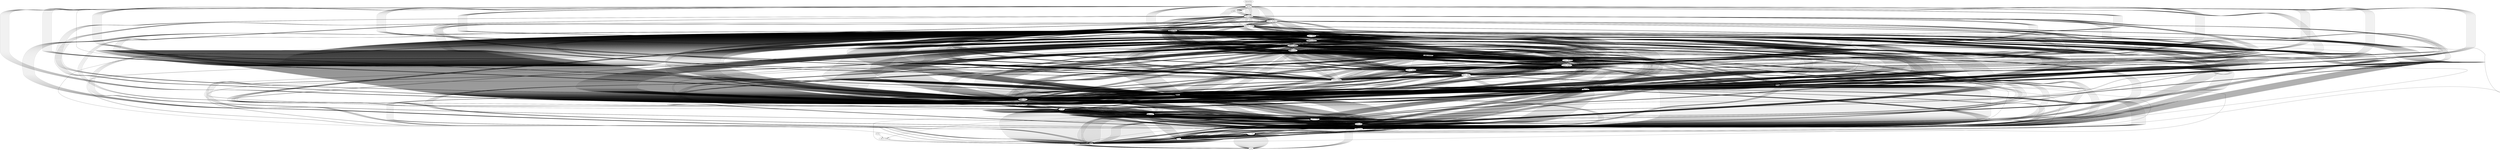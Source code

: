 // DecisonTree
digraph {
	-1 [label=DeciisonTree]
	0 [label=Glucose]
	-1 -> 0
	1 [label="(139.3, 149.25]"]
	0 -> 1
	2 [label=Age]
	1 -> 2
	3 [label="(48.0, 51.0]"]
	2 -> 3
	4 [label="[1, 0]"]
	4 -> 3
	4 [label="(42.0, 45.0]"]
	2 -> 4
	5 [label=BloodPressure]
	4 -> 5
	6 [label="(73.2, 79.3]"]
	5 -> 6
	7 [label="[1, 0]"]
	7 -> 6
	7 [label="(79.3, 85.4]"]
	5 -> 7
	8 [label="[0, 0]"]
	8 -> 7
	8 [label="(85.4, 91.5]"]
	5 -> 8
	9 [label="[1, 0]"]
	9 -> 8
	9 [label="(91.5, 97.6]"]
	5 -> 9
	10 [label="[1, 0]"]
	10 -> 9
	5 [label="(54.0, 57.0]"]
	2 -> 5
	6 [label="[0, 0]"]
	6 -> 5
	6 [label="(27.0, 30.0]"]
	2 -> 6
	7 [label=BloodPressure]
	6 -> 7
	8 [label="(54.9, 61.0]"]
	7 -> 8
	9 [label="[0, -0.0]"]
	9 -> 8
	9 [label="(73.2, 79.3]"]
	7 -> 9
	10 [label="[0, 0]"]
	10 -> 9
	10 [label="(-0.122, 6.1]"]
	7 -> 10
	11 [label="[1, 0]"]
	11 -> 10
	11 [label="(67.1, 73.2]"]
	7 -> 11
	12 [label="[1, 0]"]
	12 -> 11
	12 [label="(79.3, 85.4]"]
	7 -> 12
	13 [label="[0, 0]"]
	13 -> 12
	7 [label="(20.94, 24.0]"]
	2 -> 7
	8 [label=DiabetesPedigreeFunction]
	7 -> 8
	9 [label="(0.664, 0.781]"]
	8 -> 9
	10 [label="[0, 0]"]
	10 -> 9
	10 [label="(0.195, 0.312]"]
	8 -> 10
	11 [label="[0, 0]"]
	11 -> 10
	11 [label="(0.312, 0.429]"]
	8 -> 11
	12 [label="[0, 0]"]
	12 -> 11
	12 [label="(0.429, 0.546]"]
	8 -> 12
	13 [label="[0, -0.0]"]
	13 -> 12
	13 [label="(0.546, 0.664]"]
	8 -> 13
	14 [label="[1, 0]"]
	14 -> 13
	14 [label="(1.015, 1.132]"]
	8 -> 14
	15 [label="[0, 0]"]
	15 -> 14
	15 [label="(0.781, 0.898]"]
	8 -> 15
	16 [label="[0, 0]"]
	16 -> 15
	8 [label="(24.0, 27.0]"]
	2 -> 8
	9 [label=BloodPressure]
	8 -> 9
	10 [label="(79.3, 85.4]"]
	9 -> 10
	11 [label="[0, 0]"]
	11 -> 10
	11 [label="(-0.122, 6.1]"]
	9 -> 11
	12 [label="[1, 0]"]
	12 -> 11
	12 [label="(54.9, 61.0]"]
	9 -> 12
	13 [label="[1, 0]"]
	13 -> 12
	13 [label="(91.5, 97.6]"]
	9 -> 13
	14 [label="[1, 0]"]
	14 -> 13
	9 [label="(39.0, 42.0]"]
	2 -> 9
	10 [label=DiabetesPedigreeFunction]
	9 -> 10
	11 [label="(0.195, 0.312]"]
	10 -> 11
	12 [label="[0, 0]"]
	12 -> 11
	12 [label="(0.0757, 0.195]"]
	10 -> 12
	13 [label="[1, 0]"]
	13 -> 12
	13 [label="(0.546, 0.664]"]
	10 -> 13
	14 [label="[1, 0]"]
	14 -> 13
	14 [label="(0.312, 0.429]"]
	10 -> 14
	15 [label="[1, 0]"]
	15 -> 14
	10 [label="(36.0, 39.0]"]
	2 -> 10
	11 [label="[0, -0.0]"]
	11 -> 10
	11 [label="(60.0, 63.0]"]
	2 -> 11
	12 [label=BloodPressure]
	11 -> 12
	13 [label="(91.5, 97.6]"]
	12 -> 13
	14 [label="[1, 0]"]
	14 -> 13
	14 [label="(54.9, 61.0]"]
	12 -> 14
	15 [label="[0, 0]"]
	15 -> 14
	15 [label="(79.3, 85.4]"]
	12 -> 15
	16 [label="[0, 0]"]
	16 -> 15
	12 [label="(63.0, 66.0]"]
	2 -> 12
	13 [label="[0, 0]"]
	13 -> 12
	13 [label="(45.0, 48.0]"]
	2 -> 13
	14 [label="[0, -0.0]"]
	14 -> 13
	14 [label="(66.0, 69.0]"]
	2 -> 14
	15 [label="[1, 0]"]
	15 -> 14
	15 [label="(57.0, 60.0]"]
	2 -> 15
	16 [label="[1, 0]"]
	16 -> 15
	16 [label="(30.0, 33.0]"]
	2 -> 16
	17 [label="[1, 0]"]
	17 -> 16
	17 [label="(51.0, 54.0]"]
	2 -> 17
	18 [label="[1, 0]"]
	18 -> 17
	18 [label="(69.0, 72.0]"]
	2 -> 18
	19 [label="[1, 0]"]
	19 -> 18
	2 [label="(79.6, 89.55]"]
	0 -> 2
	3 [label=DiabetesPedigreeFunction]
	2 -> 3
	4 [label="(0.312, 0.429]"]
	3 -> 4
	5 [label="[0, 0]"]
	5 -> 4
	5 [label="(0.0757, 0.195]"]
	3 -> 5
	6 [label="[0, 0]"]
	6 -> 5
	6 [label="(0.195, 0.312]"]
	3 -> 6
	7 [label=Age]
	6 -> 7
	8 [label="(20.94, 24.0]"]
	7 -> 8
	9 [label="[0, 0]"]
	9 -> 8
	9 [label="(39.0, 42.0]"]
	7 -> 9
	10 [label="[0, 0]"]
	10 -> 9
	10 [label="(24.0, 27.0]"]
	7 -> 10
	11 [label="[0, 0]"]
	11 -> 10
	11 [label="(36.0, 39.0]"]
	7 -> 11
	12 [label="[0, 0]"]
	12 -> 11
	12 [label="(27.0, 30.0]"]
	7 -> 12
	13 [label="[0, 0]"]
	13 -> 12
	13 [label="(45.0, 48.0]"]
	7 -> 13
	14 [label="[1, 0]"]
	14 -> 13
	14 [label="(33.0, 36.0]"]
	7 -> 14
	15 [label="[0, 0]"]
	15 -> 14
	7 [label="(0.664, 0.781]"]
	3 -> 7
	8 [label="[0, 0]"]
	8 -> 7
	8 [label="(0.898, 1.015]"]
	3 -> 8
	9 [label="[0, 0]"]
	9 -> 8
	9 [label="(0.429, 0.546]"]
	3 -> 9
	10 [label=BloodPressure]
	9 -> 10
	11 [label="(24.4, 30.5]"]
	10 -> 11
	12 [label="[1, 0]"]
	12 -> 11
	12 [label="(73.2, 79.3]"]
	10 -> 12
	13 [label="[0, 0]"]
	13 -> 12
	13 [label="(61.0, 67.1]"]
	10 -> 13
	14 [label="[0, 0]"]
	14 -> 13
	14 [label="(54.9, 61.0]"]
	10 -> 14
	15 [label="[0, 0]"]
	15 -> 14
	10 [label="(1.132, 1.249]"]
	3 -> 10
	11 [label="[1, 0]"]
	11 -> 10
	11 [label="(0.546, 0.664]"]
	3 -> 11
	12 [label="[0, 0]"]
	12 -> 11
	12 [label="(1.6, 1.717]"]
	3 -> 12
	13 [label="[0, 0]"]
	13 -> 12
	13 [label="(1.249, 1.366]"]
	3 -> 13
	14 [label="[1, 0]"]
	14 -> 13
	14 [label="(1.015, 1.132]"]
	3 -> 14
	15 [label="[0, 0]"]
	15 -> 14
	3 [label="(179.1, 189.05]"]
	0 -> 3
	4 [label=BloodPressure]
	3 -> 4
	5 [label="(61.0, 67.1]"]
	4 -> 5
	6 [label=SkinThickness]
	5 -> 6
	7 [label="(-0.099, 4.95]"]
	6 -> 7
	8 [label="[1, 0]"]
	8 -> 7
	8 [label="(24.75, 29.7]"]
	6 -> 8
	9 [label="[0, 0]"]
	9 -> 8
	9 [label="(34.65, 39.6]"]
	6 -> 9
	10 [label="[1, 0]"]
	10 -> 9
	10 [label="(29.7, 34.65]"]
	6 -> 10
	11 [label="[1, 0]"]
	11 -> 10
	6 [label="(54.9, 61.0]"]
	4 -> 6
	7 [label="[1, 0]"]
	7 -> 6
	7 [label="(67.1, 73.2]"]
	4 -> 7
	8 [label="[1, 0]"]
	8 -> 7
	8 [label="(73.2, 79.3]"]
	4 -> 8
	9 [label="[1, 0]"]
	9 -> 8
	9 [label="(79.3, 85.4]"]
	4 -> 9
	10 [label="[1, 0]"]
	10 -> 9
	10 [label="(-0.122, 6.1]"]
	4 -> 10
	11 [label="[1, 0]"]
	11 -> 10
	11 [label="(103.7, 109.8]"]
	4 -> 11
	12 [label="[1, 0]"]
	12 -> 11
	12 [label="(85.4, 91.5]"]
	4 -> 12
	13 [label="[1, 0]"]
	13 -> 12
	13 [label="(109.8, 115.9]"]
	4 -> 13
	14 [label="[0, 0]"]
	14 -> 13
	14 [label="(91.5, 97.6]"]
	4 -> 14
	15 [label="[0, 0]"]
	15 -> 14
	15 [label="(48.8, 54.9]"]
	4 -> 15
	16 [label="[1, 0]"]
	16 -> 15
	4 [label="(129.35, 139.3]"]
	0 -> 4
	5 [label=BMI]
	4 -> 5
	6 [label="(40.26, 43.615]"]
	5 -> 6
	7 [label=BloodPressure]
	6 -> 7
	8 [label="(36.6, 42.7]"]
	7 -> 8
	9 [label="[1, 0]"]
	9 -> 8
	9 [label="(-0.122, 6.1]"]
	7 -> 9
	10 [label="[1, 0]"]
	10 -> 9
	10 [label="(91.5, 97.6]"]
	7 -> 10
	11 [label="[0, 0]"]
	11 -> 10
	11 [label="(67.1, 73.2]"]
	7 -> 11
	12 [label="[1, 0]"]
	12 -> 11
	12 [label="(61.0, 67.1]"]
	7 -> 12
	13 [label="[0, 0]"]
	13 -> 12
	7 [label="(26.84, 30.195]"]
	5 -> 7
	8 [label=BloodPressure]
	7 -> 8
	9 [label="(79.3, 85.4]"]
	8 -> 9
	10 [label=SkinThickness]
	9 -> 10
	11 [label="(-0.099, 4.95]"]
	10 -> 11
	12 [label="[0, 0]"]
	12 -> 11
	12 [label="(24.75, 29.7]"]
	10 -> 12
	13 [label="[0, 0]"]
	13 -> 12
	13 [label="(34.65, 39.6]"]
	10 -> 13
	14 [label="[1, 0]"]
	14 -> 13
	10 [label="(61.0, 67.1]"]
	8 -> 10
	11 [label="[0, 0]"]
	11 -> 10
	11 [label="(42.7, 48.8]"]
	8 -> 11
	12 [label="[0, 0]"]
	12 -> 11
	12 [label="(67.1, 73.2]"]
	8 -> 12
	13 [label="[0, -0.0]"]
	13 -> 12
	13 [label="(85.4, 91.5]"]
	8 -> 13
	14 [label="[0, 0]"]
	14 -> 13
	14 [label="(54.9, 61.0]"]
	8 -> 14
	15 [label="[0, 0]"]
	15 -> 14
	15 [label="(73.2, 79.3]"]
	8 -> 15
	16 [label="[1, 0]"]
	16 -> 15
	8 [label="(30.195, 33.55]"]
	5 -> 8
	9 [label=Age]
	8 -> 9
	10 [label="(33.0, 36.0]"]
	9 -> 10
	11 [label="[0, 0]"]
	11 -> 10
	11 [label="(36.0, 39.0]"]
	9 -> 11
	12 [label=BloodPressure]
	11 -> 12
	13 [label="(67.1, 73.2]"]
	12 -> 13
	14 [label="[1, 0]"]
	14 -> 13
	14 [label="(85.4, 91.5]"]
	12 -> 14
	15 [label="[0, 0]"]
	15 -> 14
	12 [label="(30.0, 33.0]"]
	9 -> 12
	13 [label="[1, 0]"]
	13 -> 12
	13 [label="(24.0, 27.0]"]
	9 -> 13
	14 [label="[1, 0]"]
	14 -> 13
	14 [label="(27.0, 30.0]"]
	9 -> 14
	15 [label="[0, 0]"]
	15 -> 14
	15 [label="(42.0, 45.0]"]
	9 -> 15
	16 [label="[1, 0]"]
	16 -> 15
	16 [label="(20.94, 24.0]"]
	9 -> 16
	17 [label=DiabetesPedigreeFunction]
	16 -> 17
	18 [label="(0.0757, 0.195]"]
	17 -> 18
	19 [label="[0, 0]"]
	19 -> 18
	19 [label="(0.195, 0.312]"]
	17 -> 19
	20 [label="[1, 0]"]
	20 -> 19
	20 [label="(0.312, 0.429]"]
	17 -> 20
	21 [label="[0, 0]"]
	21 -> 20
	21 [label="(1.132, 1.249]"]
	17 -> 21
	22 [label="[1, 0]"]
	22 -> 21
	9 [label="(36.905, 40.26]"]
	5 -> 9
	10 [label=DiabetesPedigreeFunction]
	9 -> 10
	11 [label="(0.664, 0.781]"]
	10 -> 11
	12 [label="[0, 0]"]
	12 -> 11
	12 [label="(0.0757, 0.195]"]
	10 -> 12
	13 [label="[1, 0]"]
	13 -> 12
	13 [label="(0.312, 0.429]"]
	10 -> 13
	14 [label="[0, 0]"]
	14 -> 13
	14 [label="(0.898, 1.015]"]
	10 -> 14
	15 [label="[1, 0]"]
	15 -> 14
	15 [label="(0.195, 0.312]"]
	10 -> 15
	16 [label="[0, 0]"]
	16 -> 15
	10 [label="(46.97, 50.325]"]
	5 -> 10
	11 [label="[1, 0]"]
	11 -> 10
	11 [label="(23.485, 26.84]"]
	5 -> 11
	12 [label=DiabetesPedigreeFunction]
	11 -> 12
	13 [label="(0.195, 0.312]"]
	12 -> 13
	14 [label="[1, 0]"]
	14 -> 13
	14 [label="(0.0757, 0.195]"]
	12 -> 14
	15 [label="[0, 0]"]
	15 -> 14
	15 [label="(0.312, 0.429]"]
	12 -> 15
	16 [label=BloodPressure]
	15 -> 16
	17 [label="(48.8, 54.9]"]
	16 -> 17
	18 [label="[1, 0]"]
	18 -> 17
	18 [label="(61.0, 67.1]"]
	16 -> 18
	19 [label="[0, 0]"]
	19 -> 18
	19 [label="(54.9, 61.0]"]
	16 -> 19
	20 [label="[0, 0]"]
	20 -> 19
	16 [label="(0.546, 0.664]"]
	12 -> 16
	17 [label="[0, 0]"]
	17 -> 16
	17 [label="(0.429, 0.546]"]
	12 -> 17
	18 [label="[0, 0]"]
	18 -> 17
	18 [label="(0.664, 0.781]"]
	12 -> 18
	19 [label="[0, 0]"]
	19 -> 18
	12 [label="(33.55, 36.905]"]
	5 -> 12
	13 [label="[1, 0]"]
	13 -> 12
	13 [label="(50.325, 53.68]"]
	5 -> 13
	14 [label="[1, 0]"]
	14 -> 13
	14 [label="(43.615, 46.97]"]
	5 -> 14
	15 [label="[1, 0]"]
	15 -> 14
	15 [label="(20.13, 23.485]"]
	5 -> 15
	16 [label="[0, 0]"]
	16 -> 15
	16 [label="(-0.0671, 3.355]"]
	5 -> 16
	17 [label="[0, 0]"]
	17 -> 16
	5 [label="(109.45, 119.4]"]
	0 -> 5
	6 [label=Age]
	5 -> 6
	7 [label="(27.0, 30.0]"]
	6 -> 7
	8 [label=BMI]
	7 -> 8
	9 [label="(23.485, 26.84]"]
	8 -> 9
	10 [label="[0, 0]"]
	10 -> 9
	10 [label="(33.55, 36.905]"]
	8 -> 10
	11 [label="[0, 0]"]
	11 -> 10
	11 [label="(36.905, 40.26]"]
	8 -> 11
	12 [label="[0, 0]"]
	12 -> 11
	12 [label="(26.84, 30.195]"]
	8 -> 12
	13 [label=BloodPressure]
	12 -> 13
	14 [label="(79.3, 85.4]"]
	13 -> 14
	15 [label="[1, 0]"]
	15 -> 14
	15 [label="(85.4, 91.5]"]
	13 -> 15
	16 [label="[0, 0]"]
	16 -> 15
	16 [label="(54.9, 61.0]"]
	13 -> 16
	17 [label="[0, 0]"]
	17 -> 16
	17 [label="(61.0, 67.1]"]
	13 -> 17
	18 [label="[1, 0]"]
	18 -> 17
	18 [label="(91.5, 97.6]"]
	13 -> 18
	19 [label="[0, 0]"]
	19 -> 18
	13 [label="(30.195, 33.55]"]
	8 -> 13
	14 [label="[0, 0]"]
	14 -> 13
	14 [label="(43.615, 46.97]"]
	8 -> 14
	15 [label="[1, 0]"]
	15 -> 14
	15 [label="(50.325, 53.68]"]
	8 -> 15
	16 [label="[1, 0]"]
	16 -> 15
	16 [label="(-0.0671, 3.355]"]
	8 -> 16
	17 [label="[1, 0]"]
	17 -> 16
	8 [label="(30.0, 33.0]"]
	6 -> 8
	9 [label=BloodPressure]
	8 -> 9
	10 [label="(79.3, 85.4]"]
	9 -> 10
	11 [label="[1, 0]"]
	11 -> 10
	11 [label="(67.1, 73.2]"]
	9 -> 11
	12 [label="[1, 0]"]
	12 -> 11
	12 [label="(48.8, 54.9]"]
	9 -> 12
	13 [label="[1, 0]"]
	13 -> 12
	13 [label="(73.2, 79.3]"]
	9 -> 13
	14 [label="[0, 0]"]
	14 -> 13
	14 [label="(61.0, 67.1]"]
	9 -> 14
	15 [label="[0, 0]"]
	15 -> 14
	9 [label="(36.0, 39.0]"]
	6 -> 9
	10 [label="[0, 0]"]
	10 -> 9
	10 [label="(54.0, 57.0]"]
	6 -> 10
	11 [label="[0, -0.0]"]
	11 -> 10
	11 [label="(39.0, 42.0]"]
	6 -> 11
	12 [label=SkinThickness]
	11 -> 12
	13 [label="(-0.099, 4.95]"]
	12 -> 13
	14 [label="[1, 0]"]
	14 -> 13
	14 [label="(19.8, 24.75]"]
	12 -> 14
	15 [label="[1, 0]"]
	15 -> 14
	15 [label="(34.65, 39.6]"]
	12 -> 15
	16 [label="[1, 0]"]
	16 -> 15
	16 [label="(24.75, 29.7]"]
	12 -> 16
	17 [label="[1, 0]"]
	17 -> 16
	17 [label="(29.7, 34.65]"]
	12 -> 17
	18 [label="[0, 0]"]
	18 -> 17
	12 [label="(20.94, 24.0]"]
	6 -> 12
	13 [label=BMI]
	12 -> 13
	14 [label="(23.485, 26.84]"]
	13 -> 14
	15 [label="[0, 0]"]
	15 -> 14
	15 [label="(20.13, 23.485]"]
	13 -> 15
	16 [label="[0, 0]"]
	16 -> 15
	16 [label="(33.55, 36.905]"]
	13 -> 16
	17 [label=DiabetesPedigreeFunction]
	16 -> 17
	18 [label="(0.195, 0.312]"]
	17 -> 18
	19 [label="[0, 0]"]
	19 -> 18
	19 [label="(0.664, 0.781]"]
	17 -> 19
	20 [label="[0, 0]"]
	20 -> 19
	20 [label="(0.429, 0.546]"]
	17 -> 20
	21 [label="[1, 0]"]
	21 -> 20
	21 [label="(0.0757, 0.195]"]
	17 -> 21
	22 [label="[0, 0]"]
	22 -> 21
	17 [label="(30.195, 33.55]"]
	13 -> 17
	18 [label=BloodPressure]
	17 -> 18
	19 [label="(73.2, 79.3]"]
	18 -> 19
	20 [label="[1, 0]"]
	20 -> 19
	20 [label="(54.9, 61.0]"]
	18 -> 20
	21 [label="[0, 0]"]
	21 -> 20
	21 [label="(79.3, 85.4]"]
	18 -> 21
	22 [label="[0, 0]"]
	22 -> 21
	22 [label="(61.0, 67.1]"]
	18 -> 22
	23 [label="[0, 0]"]
	23 -> 22
	23 [label="(-0.122, 6.1]"]
	18 -> 23
	24 [label="[1, 0]"]
	24 -> 23
	18 [label="(43.615, 46.97]"]
	13 -> 18
	19 [label="[0, 0]"]
	19 -> 18
	19 [label="(26.84, 30.195]"]
	13 -> 19
	20 [label="[0, 0]"]
	20 -> 19
	20 [label="(-0.0671, 3.355]"]
	13 -> 20
	21 [label="[0, 0]"]
	21 -> 20
	21 [label="(36.905, 40.26]"]
	13 -> 21
	22 [label="[0, 0]"]
	22 -> 21
	22 [label="(40.26, 43.615]"]
	13 -> 22
	23 [label="[1, 0]"]
	23 -> 22
	13 [label="(24.0, 27.0]"]
	6 -> 13
	14 [label=BMI]
	13 -> 14
	15 [label="(30.195, 33.55]"]
	14 -> 15
	16 [label="[0, -0.0]"]
	16 -> 15
	16 [label="(43.615, 46.97]"]
	14 -> 16
	17 [label="[0, 0]"]
	17 -> 16
	17 [label="(23.485, 26.84]"]
	14 -> 17
	18 [label="[0, 0]"]
	18 -> 17
	18 [label="(26.84, 30.195]"]
	14 -> 18
	19 [label="[0, 0]"]
	19 -> 18
	19 [label="(33.55, 36.905]"]
	14 -> 19
	20 [label="[0, 0]"]
	20 -> 19
	20 [label="(-0.0671, 3.355]"]
	14 -> 20
	21 [label="[0, 0]"]
	21 -> 20
	14 [label="(33.0, 36.0]"]
	6 -> 14
	15 [label=BloodPressure]
	14 -> 15
	16 [label="(79.3, 85.4]"]
	15 -> 16
	17 [label="[1, 0]"]
	17 -> 16
	17 [label="(73.2, 79.3]"]
	15 -> 17
	18 [label="[1, 0]"]
	18 -> 17
	18 [label="(97.6, 103.7]"]
	15 -> 18
	19 [label="[0, 0]"]
	19 -> 18
	19 [label="(61.0, 67.1]"]
	15 -> 19
	20 [label="[1, 0]"]
	20 -> 19
	15 [label="(57.0, 60.0]"]
	6 -> 15
	16 [label="[0, 0]"]
	16 -> 15
	16 [label="(45.0, 48.0]"]
	6 -> 16
	17 [label="[0, -0.0]"]
	17 -> 16
	17 [label="(42.0, 45.0]"]
	6 -> 17
	18 [label=BloodPressure]
	17 -> 18
	19 [label="(-0.122, 6.1]"]
	18 -> 19
	20 [label="[0, 0]"]
	20 -> 19
	20 [label="(73.2, 79.3]"]
	18 -> 20
	21 [label="[1, 0]"]
	21 -> 20
	21 [label="(79.3, 85.4]"]
	18 -> 21
	22 [label="[1, 0]"]
	22 -> 21
	22 [label="(91.5, 97.6]"]
	18 -> 22
	23 [label="[0, 0]"]
	23 -> 22
	18 [label="(69.0, 72.0]"]
	6 -> 18
	19 [label="[0, 0]"]
	19 -> 18
	19 [label="(63.0, 66.0]"]
	6 -> 19
	20 [label="[0, 0]"]
	20 -> 19
	20 [label="(48.0, 51.0]"]
	6 -> 20
	21 [label="[1, 0]"]
	21 -> 20
	6 [label="(69.65, 79.6]"]
	0 -> 6
	7 [label=Insulin]
	6 -> 7
	8 [label="(84.6, 126.9]"]
	7 -> 8
	9 [label="[1, 0]"]
	9 -> 8
	9 [label="(-0.846, 42.3]"]
	7 -> 9
	10 [label="[0, 0]"]
	10 -> 9
	10 [label="(42.3, 84.6]"]
	7 -> 10
	11 [label="[0, 0]"]
	11 -> 10
	7 [label="(189.05, 199.0]"]
	0 -> 7
	8 [label=Age]
	7 -> 8
	9 [label="(51.0, 54.0]"]
	8 -> 9
	10 [label="[1, 0]"]
	10 -> 9
	10 [label="(39.0, 42.0]"]
	8 -> 10
	11 [label="[1, 0]"]
	11 -> 10
	11 [label="(54.0, 57.0]"]
	8 -> 11
	12 [label="[1, 0]"]
	12 -> 11
	12 [label="(30.0, 33.0]"]
	8 -> 12
	13 [label="[0, -0.0]"]
	13 -> 12
	13 [label="(20.94, 24.0]"]
	8 -> 13
	14 [label="[0, -0.0]"]
	14 -> 13
	14 [label="(33.0, 36.0]"]
	8 -> 14
	15 [label="[0, 0]"]
	15 -> 14
	15 [label="(57.0, 60.0]"]
	8 -> 15
	16 [label="[1, 0]"]
	16 -> 15
	16 [label="(27.0, 30.0]"]
	8 -> 16
	17 [label="[1, 0]"]
	17 -> 16
	17 [label="(24.0, 27.0]"]
	8 -> 17
	18 [label="[1, 0]"]
	18 -> 17
	18 [label="(36.0, 39.0]"]
	8 -> 18
	19 [label="[1, 0]"]
	19 -> 18
	19 [label="(66.0, 69.0]"]
	8 -> 19
	20 [label="[0, 0]"]
	20 -> 19
	20 [label="(60.0, 63.0]"]
	8 -> 20
	21 [label="[1, 0]"]
	21 -> 20
	21 [label="(63.0, 66.0]"]
	8 -> 21
	22 [label="[1, 0]"]
	22 -> 21
	8 [label="(119.4, 129.35]"]
	0 -> 8
	9 [label=Age]
	8 -> 9
	10 [label="(51.0, 54.0]"]
	9 -> 10
	11 [label="[1, 0]"]
	11 -> 10
	11 [label="(24.0, 27.0]"]
	9 -> 11
	12 [label=DiabetesPedigreeFunction]
	11 -> 12
	13 [label="(0.664, 0.781]"]
	12 -> 13
	14 [label="[0, 0]"]
	14 -> 13
	14 [label="(0.312, 0.429]"]
	12 -> 14
	15 [label="[0, -0.0]"]
	15 -> 14
	15 [label="(0.195, 0.312]"]
	12 -> 15
	16 [label="[0, 0]"]
	16 -> 15
	16 [label="(1.366, 1.483]"]
	12 -> 16
	17 [label="[1, 0]"]
	17 -> 16
	17 [label="(1.483, 1.6]"]
	12 -> 17
	18 [label="[0, 0]"]
	18 -> 17
	18 [label="(0.429, 0.546]"]
	12 -> 18
	19 [label=BloodPressure]
	18 -> 19
	20 [label="(42.7, 48.8]"]
	19 -> 20
	21 [label="[0, 0]"]
	21 -> 20
	21 [label="(48.8, 54.9]"]
	19 -> 21
	22 [label="[0, 0]"]
	22 -> 21
	22 [label="(79.3, 85.4]"]
	19 -> 22
	23 [label="[1, 0]"]
	23 -> 22
	23 [label="(73.2, 79.3]"]
	19 -> 23
	24 [label="[0, 0]"]
	24 -> 23
	19 [label="(0.546, 0.664]"]
	12 -> 19
	20 [label="[0, -0.0]"]
	20 -> 19
	20 [label="(0.0757, 0.195]"]
	12 -> 20
	21 [label="[1, 0]"]
	21 -> 20
	12 [label="(39.0, 42.0]"]
	9 -> 12
	13 [label=BloodPressure]
	12 -> 13
	14 [label="(67.1, 73.2]"]
	13 -> 14
	15 [label=SkinThickness]
	14 -> 15
	16 [label="(24.75, 29.7]"]
	15 -> 16
	17 [label="[1, 0]"]
	17 -> 16
	17 [label="(39.6, 44.55]"]
	15 -> 17
	18 [label="[0, 0]"]
	18 -> 17
	18 [label="(-0.099, 4.95]"]
	15 -> 18
	19 [label="[0, 0]"]
	19 -> 18
	15 [label="(85.4, 91.5]"]
	13 -> 15
	16 [label="[1, 0]"]
	16 -> 15
	16 [label="(73.2, 79.3]"]
	13 -> 16
	17 [label="[0, 0]"]
	17 -> 16
	17 [label="(79.3, 85.4]"]
	13 -> 17
	18 [label="[0, 0]"]
	18 -> 17
	18 [label="(-0.122, 6.1]"]
	13 -> 18
	19 [label="[0, 0]"]
	19 -> 18
	13 [label="(42.0, 45.0]"]
	9 -> 13
	14 [label=BloodPressure]
	13 -> 14
	15 [label="(73.2, 79.3]"]
	14 -> 15
	16 [label="[0, 0]"]
	16 -> 15
	16 [label="(-0.122, 6.1]"]
	14 -> 16
	17 [label="[1, 0]"]
	17 -> 16
	17 [label="(67.1, 73.2]"]
	14 -> 17
	18 [label="[1, 0]"]
	18 -> 17
	18 [label="(79.3, 85.4]"]
	14 -> 18
	19 [label="[0, 0]"]
	19 -> 18
	14 [label="(20.94, 24.0]"]
	9 -> 14
	15 [label=SkinThickness]
	14 -> 15
	16 [label="(19.8, 24.75]"]
	15 -> 16
	17 [label="[0, 0]"]
	17 -> 16
	17 [label="(-0.099, 4.95]"]
	15 -> 17
	18 [label=BloodPressure]
	17 -> 18
	19 [label="(91.5, 97.6]"]
	18 -> 19
	20 [label="[0, 0]"]
	20 -> 19
	20 [label="(54.9, 61.0]"]
	18 -> 20
	21 [label="[0, 0]"]
	21 -> 20
	21 [label="(67.1, 73.2]"]
	18 -> 21
	22 [label="[0, 0]"]
	22 -> 21
	22 [label="(85.4, 91.5]"]
	18 -> 22
	23 [label="[1, 0]"]
	23 -> 22
	18 [label="(24.75, 29.7]"]
	15 -> 18
	19 [label="[0, 0]"]
	19 -> 18
	19 [label="(39.6, 44.55]"]
	15 -> 19
	20 [label="[0, 0]"]
	20 -> 19
	20 [label="(44.55, 49.5]"]
	15 -> 20
	21 [label="[1, 0]"]
	21 -> 20
	21 [label="(9.9, 14.85]"]
	15 -> 21
	22 [label="[0, 0]"]
	22 -> 21
	22 [label="(14.85, 19.8]"]
	15 -> 22
	23 [label="[0, 0]"]
	23 -> 22
	23 [label="(34.65, 39.6]"]
	15 -> 23
	24 [label="[0, 0]"]
	24 -> 23
	24 [label="(29.7, 34.65]"]
	15 -> 24
	25 [label="[0, 0]"]
	25 -> 24
	15 [label="(33.0, 36.0]"]
	9 -> 15
	16 [label=SkinThickness]
	15 -> 16
	17 [label="(14.85, 19.8]"]
	16 -> 17
	18 [label="[0, 0]"]
	18 -> 17
	18 [label="(-0.099, 4.95]"]
	16 -> 18
	19 [label="[0, -0.0]"]
	19 -> 18
	19 [label="(29.7, 34.65]"]
	16 -> 19
	20 [label="[0, 0]"]
	20 -> 19
	20 [label="(19.8, 24.75]"]
	16 -> 20
	21 [label="[1, 0]"]
	21 -> 20
	21 [label="(44.55, 49.5]"]
	16 -> 21
	22 [label="[0, 0]"]
	22 -> 21
	16 [label="(30.0, 33.0]"]
	9 -> 16
	17 [label=DiabetesPedigreeFunction]
	16 -> 17
	18 [label="(0.312, 0.429]"]
	17 -> 18
	19 [label="[1, 0]"]
	19 -> 18
	19 [label="(1.015, 1.132]"]
	17 -> 19
	20 [label="[1, 0]"]
	20 -> 19
	20 [label="(0.0757, 0.195]"]
	17 -> 20
	21 [label="[0, 0]"]
	21 -> 20
	21 [label="(1.249, 1.366]"]
	17 -> 21
	22 [label="[1, 0]"]
	22 -> 21
	22 [label="(0.429, 0.546]"]
	17 -> 22
	23 [label="[0, 0]"]
	23 -> 22
	23 [label="(1.132, 1.249]"]
	17 -> 23
	24 [label="[1, 0]"]
	24 -> 23
	24 [label="(0.195, 0.312]"]
	17 -> 24
	25 [label="[0, -0.0]"]
	25 -> 24
	25 [label="(0.898, 1.015]"]
	17 -> 25
	26 [label="[1, 0]"]
	26 -> 25
	17 [label="(36.0, 39.0]"]
	9 -> 17
	18 [label=Insulin]
	17 -> 18
	19 [label="(-0.846, 42.3]"]
	18 -> 19
	20 [label="[1, 0]"]
	20 -> 19
	20 [label="(84.6, 126.9]"]
	18 -> 20
	21 [label="[0, -0.0]"]
	21 -> 20
	21 [label="(42.3, 84.6]"]
	18 -> 21
	22 [label="[0, 0]"]
	22 -> 21
	22 [label="(211.5, 253.8]"]
	18 -> 22
	23 [label="[0, 0]"]
	23 -> 22
	18 [label="(27.0, 30.0]"]
	9 -> 18
	19 [label=BloodPressure]
	18 -> 19
	20 [label="(67.1, 73.2]"]
	19 -> 20
	21 [label=BMI]
	20 -> 21
	22 [label="(40.26, 43.615]"]
	21 -> 22
	23 [label="[0, 0]"]
	23 -> 22
	23 [label="(33.55, 36.905]"]
	21 -> 23
	24 [label="[0, 0]"]
	24 -> 23
	24 [label="(30.195, 33.55]"]
	21 -> 24
	25 [label="[1, 0]"]
	25 -> 24
	25 [label="(26.84, 30.195]"]
	21 -> 25
	26 [label="[1, 0]"]
	26 -> 25
	26 [label="(23.485, 26.84]"]
	21 -> 26
	27 [label="[0, 0]"]
	27 -> 26
	21 [label="(79.3, 85.4]"]
	19 -> 21
	22 [label="[0, 0]"]
	22 -> 21
	22 [label="(73.2, 79.3]"]
	19 -> 22
	23 [label="[0, 0]"]
	23 -> 22
	23 [label="(61.0, 67.1]"]
	19 -> 23
	24 [label="[1, 0]"]
	24 -> 23
	24 [label="(48.8, 54.9]"]
	19 -> 24
	25 [label="[0, -0.0]"]
	25 -> 24
	25 [label="(85.4, 91.5]"]
	19 -> 25
	26 [label="[0, 0]"]
	26 -> 25
	19 [label="(54.0, 57.0]"]
	9 -> 19
	20 [label="[0, 0]"]
	20 -> 19
	20 [label="(48.0, 51.0]"]
	9 -> 20
	21 [label=BloodPressure]
	20 -> 21
	22 [label="(85.4, 91.5]"]
	21 -> 22
	23 [label="[0, 0]"]
	23 -> 22
	23 [label="(103.7, 109.8]"]
	21 -> 23
	24 [label="[0, 0]"]
	24 -> 23
	24 [label="(73.2, 79.3]"]
	21 -> 24
	25 [label="[1, 0]"]
	25 -> 24
	21 [label="(45.0, 48.0]"]
	9 -> 21
	22 [label=BloodPressure]
	21 -> 22
	23 [label="(67.1, 73.2]"]
	22 -> 23
	24 [label="[0, 0]"]
	24 -> 23
	24 [label="(79.3, 85.4]"]
	22 -> 24
	25 [label="[1, 0]"]
	25 -> 24
	25 [label="(54.9, 61.0]"]
	22 -> 25
	26 [label="[1, 0]"]
	26 -> 25
	22 [label="(63.0, 66.0]"]
	9 -> 22
	23 [label="[0, 0]"]
	23 -> 22
	23 [label="(57.0, 60.0]"]
	9 -> 23
	24 [label="[0, 0]"]
	24 -> 23
	24 [label="(60.0, 63.0]"]
	9 -> 24
	25 [label="[0, 0]"]
	25 -> 24
	9 [label="(159.2, 169.15]"]
	0 -> 9
	10 [label=Age]
	9 -> 10
	11 [label="(33.0, 36.0]"]
	10 -> 11
	12 [label="[1, 0]"]
	12 -> 11
	12 [label="(48.0, 51.0]"]
	10 -> 12
	13 [label=SkinThickness]
	12 -> 13
	14 [label="(14.85, 19.8]"]
	13 -> 14
	15 [label="[1, 0]"]
	15 -> 14
	15 [label="(-0.099, 4.95]"]
	13 -> 15
	16 [label="[1, 0]"]
	16 -> 15
	16 [label="(39.6, 44.55]"]
	13 -> 16
	17 [label="[0, 0]"]
	17 -> 16
	17 [label="(24.75, 29.7]"]
	13 -> 17
	18 [label="[0, 0]"]
	18 -> 17
	13 [label="(30.0, 33.0]"]
	10 -> 13
	14 [label="[1, 0]"]
	14 -> 13
	14 [label="(36.0, 39.0]"]
	10 -> 14
	15 [label="[1, 0]"]
	15 -> 14
	15 [label="(24.0, 27.0]"]
	10 -> 15
	16 [label=SkinThickness]
	15 -> 16
	17 [label="(54.45, 59.4]"]
	16 -> 17
	18 [label="[1, 0]"]
	18 -> 17
	18 [label="(39.6, 44.55]"]
	16 -> 18
	19 [label="[0, 0]"]
	19 -> 18
	19 [label="(-0.099, 4.95]"]
	16 -> 19
	20 [label="[1, 0]"]
	20 -> 19
	20 [label="(34.65, 39.6]"]
	16 -> 20
	21 [label="[1, 0]"]
	21 -> 20
	16 [label="(45.0, 48.0]"]
	10 -> 16
	17 [label="[1, 0]"]
	17 -> 16
	17 [label="(51.0, 54.0]"]
	10 -> 17
	18 [label=BloodPressure]
	17 -> 18
	19 [label="(103.7, 109.8]"]
	18 -> 19
	20 [label="[1, 0]"]
	20 -> 19
	20 [label="(79.3, 85.4]"]
	18 -> 20
	21 [label="[0, 0]"]
	21 -> 20
	21 [label="(85.4, 91.5]"]
	18 -> 21
	22 [label="[1, 0]"]
	22 -> 21
	18 [label="(20.94, 24.0]"]
	10 -> 18
	19 [label="[0, -0.0]"]
	19 -> 18
	19 [label="(63.0, 66.0]"]
	10 -> 19
	20 [label="[0, 0]"]
	20 -> 19
	20 [label="(27.0, 30.0]"]
	10 -> 20
	21 [label="[1, 0]"]
	21 -> 20
	21 [label="(39.0, 42.0]"]
	10 -> 21
	22 [label="[1, 0]"]
	22 -> 21
	22 [label="(42.0, 45.0]"]
	10 -> 22
	23 [label="[1, 0]"]
	23 -> 22
	10 [label="(99.5, 109.45]"]
	0 -> 10
	11 [label=BloodPressure]
	10 -> 11
	12 [label="(-0.122, 6.1]"]
	11 -> 12
	13 [label="[0, -0.0]"]
	13 -> 12
	13 [label="(73.2, 79.3]"]
	11 -> 13
	14 [label=Age]
	13 -> 14
	15 [label="(30.0, 33.0]"]
	14 -> 15
	16 [label=DiabetesPedigreeFunction]
	15 -> 16
	17 [label="(0.195, 0.312]"]
	16 -> 17
	18 [label="[1, 0]"]
	18 -> 17
	18 [label="(0.546, 0.664]"]
	16 -> 18
	19 [label="[1, 0]"]
	19 -> 18
	19 [label="(0.0757, 0.195]"]
	16 -> 19
	20 [label="[0, 0]"]
	20 -> 19
	16 [label="(57.0, 60.0]"]
	14 -> 16
	17 [label="[0, 0]"]
	17 -> 16
	17 [label="(45.0, 48.0]"]
	14 -> 17
	18 [label=SkinThickness]
	17 -> 18
	19 [label="(34.65, 39.6]"]
	18 -> 19
	20 [label="[1, 0]"]
	20 -> 19
	20 [label="(24.75, 29.7]"]
	18 -> 20
	21 [label="[1, 0]"]
	21 -> 20
	21 [label="(-0.099, 4.95]"]
	18 -> 21
	22 [label="[0, 0]"]
	22 -> 21
	18 [label="(20.94, 24.0]"]
	14 -> 18
	19 [label="[0, 0]"]
	19 -> 18
	19 [label="(42.0, 45.0]"]
	14 -> 19
	20 [label="[0, -0.0]"]
	20 -> 19
	20 [label="(39.0, 42.0]"]
	14 -> 20
	21 [label=DiabetesPedigreeFunction]
	20 -> 21
	22 [label="(0.664, 0.781]"]
	21 -> 22
	23 [label="[1, 0]"]
	23 -> 22
	23 [label="(0.0757, 0.195]"]
	21 -> 23
	24 [label="[0, 0]"]
	24 -> 23
	24 [label="(0.195, 0.312]"]
	21 -> 24
	25 [label="[1, 0]"]
	25 -> 24
	21 [label="(24.0, 27.0]"]
	14 -> 21
	22 [label="[0, 0]"]
	22 -> 21
	22 [label="(27.0, 30.0]"]
	14 -> 22
	23 [label="[0, 0]"]
	23 -> 22
	23 [label="(51.0, 54.0]"]
	14 -> 23
	24 [label="[0, 0]"]
	24 -> 23
	24 [label="(60.0, 63.0]"]
	14 -> 24
	25 [label="[0, 0]"]
	25 -> 24
	14 [label="(24.4, 30.5]"]
	11 -> 14
	15 [label="[0, 0]"]
	15 -> 14
	15 [label="(54.9, 61.0]"]
	11 -> 15
	16 [label=Age]
	15 -> 16
	17 [label="(30.0, 33.0]"]
	16 -> 17
	18 [label="[0, 0]"]
	18 -> 17
	18 [label="(20.94, 24.0]"]
	16 -> 18
	19 [label="[0, 0]"]
	19 -> 18
	19 [label="(27.0, 30.0]"]
	16 -> 19
	20 [label="[1, 0]"]
	20 -> 19
	20 [label="(24.0, 27.0]"]
	16 -> 20
	21 [label="[0, 0]"]
	21 -> 20
	16 [label="(91.5, 97.6]"]
	11 -> 16
	17 [label="[0, 0]"]
	17 -> 16
	17 [label="(61.0, 67.1]"]
	11 -> 17
	18 [label=BMI]
	17 -> 18
	19 [label="(36.905, 40.26]"]
	18 -> 19
	20 [label="[1, 0]"]
	20 -> 19
	20 [label="(40.26, 43.615]"]
	18 -> 20
	21 [label="[0, 0]"]
	21 -> 20
	21 [label="(30.195, 33.55]"]
	18 -> 21
	22 [label=DiabetesPedigreeFunction]
	21 -> 22
	23 [label="(0.781, 0.898]"]
	22 -> 23
	24 [label="[1, 0]"]
	24 -> 23
	24 [label="(0.195, 0.312]"]
	22 -> 24
	25 [label="[1, 0]"]
	25 -> 24
	25 [label="(1.366, 1.483]"]
	22 -> 25
	26 [label="[0, 0]"]
	26 -> 25
	26 [label="(0.429, 0.546]"]
	22 -> 26
	27 [label="[0, 0]"]
	27 -> 26
	27 [label="(0.0757, 0.195]"]
	22 -> 27
	28 [label="[0, 0]"]
	28 -> 27
	22 [label="(23.485, 26.84]"]
	18 -> 22
	23 [label="[0, 0]"]
	23 -> 22
	23 [label="(26.84, 30.195]"]
	18 -> 23
	24 [label="[0, 0]"]
	24 -> 23
	24 [label="(20.13, 23.485]"]
	18 -> 24
	25 [label=SkinThickness]
	24 -> 25
	26 [label="(9.9, 14.85]"]
	25 -> 26
	27 [label="[1, 0]"]
	27 -> 26
	27 [label="(14.85, 19.8]"]
	25 -> 27
	28 [label="[0, 0]"]
	28 -> 27
	28 [label="(-0.099, 4.95]"]
	25 -> 28
	29 [label="[0, 0]"]
	29 -> 28
	25 [label="(33.55, 36.905]"]
	18 -> 25
	26 [label="[1, 0]"]
	26 -> 25
	18 [label="(79.3, 85.4]"]
	11 -> 18
	19 [label=DiabetesPedigreeFunction]
	18 -> 19
	20 [label="(0.429, 0.546]"]
	19 -> 20
	21 [label="[0, 0]"]
	21 -> 20
	21 [label="(0.664, 0.781]"]
	19 -> 21
	22 [label="[1, 0]"]
	22 -> 21
	22 [label="(0.195, 0.312]"]
	19 -> 22
	23 [label="[0, -0.0]"]
	23 -> 22
	23 [label="(0.0757, 0.195]"]
	19 -> 23
	24 [label="[0, -0.0]"]
	24 -> 23
	24 [label="(1.015, 1.132]"]
	19 -> 24
	25 [label="[1, 0]"]
	25 -> 24
	25 [label="(0.781, 0.898]"]
	19 -> 25
	26 [label="[0, 0]"]
	26 -> 25
	19 [label="(48.8, 54.9]"]
	11 -> 19
	20 [label="[0, 0]"]
	20 -> 19
	20 [label="(85.4, 91.5]"]
	11 -> 20
	21 [label=DiabetesPedigreeFunction]
	20 -> 21
	22 [label="(0.898, 1.015]"]
	21 -> 22
	23 [label="[0, 0]"]
	23 -> 22
	23 [label="(0.781, 0.898]"]
	21 -> 23
	24 [label="[1, 0]"]
	24 -> 23
	24 [label="(1.132, 1.249]"]
	21 -> 24
	25 [label="[1, 0]"]
	25 -> 24
	25 [label="(0.0757, 0.195]"]
	21 -> 25
	26 [label="[1, 0]"]
	26 -> 25
	26 [label="(0.664, 0.781]"]
	21 -> 26
	27 [label="[0, 0]"]
	27 -> 26
	27 [label="(0.195, 0.312]"]
	21 -> 27
	28 [label="[0, 0]"]
	28 -> 27
	28 [label="(0.312, 0.429]"]
	21 -> 28
	29 [label="[0, 0]"]
	29 -> 28
	21 [label="(67.1, 73.2]"]
	11 -> 21
	22 [label=DiabetesPedigreeFunction]
	21 -> 22
	23 [label="(0.0757, 0.195]"]
	22 -> 23
	24 [label="[0, 0]"]
	24 -> 23
	24 [label="(0.312, 0.429]"]
	22 -> 24
	25 [label="[0, 0]"]
	25 -> 24
	25 [label="(0.546, 0.664]"]
	22 -> 25
	26 [label="[0, 0]"]
	26 -> 25
	26 [label="(0.781, 0.898]"]
	22 -> 26
	27 [label="[0, 0]"]
	27 -> 26
	27 [label="(0.195, 0.312]"]
	22 -> 27
	28 [label="[0, 0]"]
	28 -> 27
	28 [label="(0.664, 0.781]"]
	22 -> 28
	29 [label="[0, 0]"]
	29 -> 28
	29 [label="(0.898, 1.015]"]
	22 -> 29
	30 [label="[0, -0.0]"]
	30 -> 29
	30 [label="(0.429, 0.546]"]
	22 -> 30
	31 [label="[1, 0]"]
	31 -> 30
	22 [label="(103.7, 109.8]"]
	11 -> 22
	23 [label="[0, 0]"]
	23 -> 22
	23 [label="(97.6, 103.7]"]
	11 -> 23
	24 [label="[1, 0]"]
	24 -> 23
	24 [label="(42.7, 48.8]"]
	11 -> 24
	25 [label="[0, 0]"]
	25 -> 24
	25 [label="(36.6, 42.7]"]
	11 -> 25
	26 [label="[0, 0]"]
	26 -> 25
	11 [label="(89.55, 99.5]"]
	0 -> 11
	12 [label=SkinThickness]
	11 -> 12
	13 [label="(-0.099, 4.95]"]
	12 -> 13
	14 [label=BMI]
	13 -> 14
	15 [label="(33.55, 36.905]"]
	14 -> 15
	16 [label="[0, 0]"]
	16 -> 15
	16 [label="(16.775, 20.13]"]
	14 -> 16
	17 [label="[0, 0]"]
	17 -> 16
	17 [label="(20.13, 23.485]"]
	14 -> 17
	18 [label="[0, 0]"]
	18 -> 17
	18 [label="(40.26, 43.615]"]
	14 -> 18
	19 [label="[0, 0]"]
	19 -> 18
	19 [label="(30.195, 33.55]"]
	14 -> 19
	20 [label="[0, -0.0]"]
	20 -> 19
	20 [label="(-0.0671, 3.355]"]
	14 -> 20
	21 [label="[0, 0]"]
	21 -> 20
	21 [label="(23.485, 26.84]"]
	14 -> 21
	22 [label="[0, 0]"]
	22 -> 21
	22 [label="(26.84, 30.195]"]
	14 -> 22
	23 [label="[0, 0]"]
	23 -> 22
	14 [label="(14.85, 19.8]"]
	12 -> 14
	15 [label="[0, 0]"]
	15 -> 14
	15 [label="(39.6, 44.55]"]
	12 -> 15
	16 [label="[0, -0.0]"]
	16 -> 15
	16 [label="(24.75, 29.7]"]
	12 -> 16
	17 [label=BloodPressure]
	16 -> 17
	18 [label="(73.2, 79.3]"]
	17 -> 18
	19 [label="[0, -0.0]"]
	19 -> 18
	19 [label="(61.0, 67.1]"]
	17 -> 19
	20 [label="[0, 0]"]
	20 -> 19
	20 [label="(79.3, 85.4]"]
	17 -> 20
	21 [label="[1, 0]"]
	21 -> 20
	21 [label="(54.9, 61.0]"]
	17 -> 21
	22 [label="[0, 0]"]
	22 -> 21
	22 [label="(48.8, 54.9]"]
	17 -> 22
	23 [label="[0, 0]"]
	23 -> 22
	23 [label="(67.1, 73.2]"]
	17 -> 23
	24 [label="[0, 0]"]
	24 -> 23
	17 [label="(9.9, 14.85]"]
	12 -> 17
	18 [label="[0, 0]"]
	18 -> 17
	18 [label="(29.7, 34.65]"]
	12 -> 18
	19 [label=DiabetesPedigreeFunction]
	18 -> 19
	20 [label="(0.312, 0.429]"]
	19 -> 20
	21 [label="[0, 0]"]
	21 -> 20
	21 [label="(0.429, 0.546]"]
	19 -> 21
	22 [label="[0, 0]"]
	22 -> 21
	22 [label="(0.546, 0.664]"]
	19 -> 22
	23 [label="[0, 0]"]
	23 -> 22
	23 [label="(0.898, 1.015]"]
	19 -> 23
	24 [label="[0, 0]"]
	24 -> 23
	24 [label="(0.781, 0.898]"]
	19 -> 24
	25 [label="[1, 0]"]
	25 -> 24
	25 [label="(0.0757, 0.195]"]
	19 -> 25
	26 [label="[0, 0]"]
	26 -> 25
	26 [label="(0.664, 0.781]"]
	19 -> 26
	27 [label="[1, 0]"]
	27 -> 26
	27 [label="(0.195, 0.312]"]
	19 -> 27
	28 [label="[0, 0]"]
	28 -> 27
	19 [label="(19.8, 24.75]"]
	12 -> 19
	20 [label="[0, 0]"]
	20 -> 19
	20 [label="(4.95, 9.9]"]
	12 -> 20
	21 [label="[0, -0.0]"]
	21 -> 20
	21 [label="(34.65, 39.6]"]
	12 -> 21
	22 [label="[0, 0]"]
	22 -> 21
	22 [label="(44.55, 49.5]"]
	12 -> 22
	23 [label="[0, 0]"]
	23 -> 22
	12 [label="(149.25, 159.2]"]
	0 -> 12
	13 [label=DiabetesPedigreeFunction]
	12 -> 13
	14 [label="(0.781, 0.898]"]
	13 -> 14
	15 [label=BMI]
	14 -> 15
	16 [label="(30.195, 33.55]"]
	15 -> 16
	17 [label="[1, 0]"]
	17 -> 16
	17 [label="(33.55, 36.905]"]
	15 -> 17
	18 [label="[1, 0]"]
	18 -> 17
	18 [label="(26.84, 30.195]"]
	15 -> 18
	19 [label="[0, 0]"]
	19 -> 18
	15 [label="(0.195, 0.312]"]
	13 -> 15
	16 [label=BMI]
	15 -> 16
	17 [label="(26.84, 30.195]"]
	16 -> 17
	18 [label="[0, 0]"]
	18 -> 17
	18 [label="(30.195, 33.55]"]
	16 -> 18
	19 [label="[0, 0]"]
	19 -> 18
	19 [label="(20.13, 23.485]"]
	16 -> 19
	20 [label="[0, 0]"]
	20 -> 19
	20 [label="(46.97, 50.325]"]
	16 -> 20
	21 [label="[1, 0]"]
	21 -> 20
	21 [label="(40.26, 43.615]"]
	16 -> 21
	22 [label="[0, -0.0]"]
	22 -> 21
	22 [label="(36.905, 40.26]"]
	16 -> 22
	23 [label="[1, 0]"]
	23 -> 22
	23 [label="(23.485, 26.84]"]
	16 -> 23
	24 [label="[1, 0]"]
	24 -> 23
	16 [label="(0.664, 0.781]"]
	13 -> 16
	17 [label=BloodPressure]
	16 -> 17
	18 [label="(61.0, 67.1]"]
	17 -> 18
	19 [label="[0, 0]"]
	19 -> 18
	19 [label="(79.3, 85.4]"]
	17 -> 19
	20 [label="[0, 0]"]
	20 -> 19
	20 [label="(67.1, 73.2]"]
	17 -> 20
	21 [label="[1, 0]"]
	21 -> 20
	21 [label="(85.4, 91.5]"]
	17 -> 21
	22 [label="[1, 0]"]
	22 -> 21
	22 [label="(73.2, 79.3]"]
	17 -> 22
	23 [label="[1, 0]"]
	23 -> 22
	17 [label="(0.0757, 0.195]"]
	13 -> 17
	18 [label="[0, 0]"]
	18 -> 17
	18 [label="(0.429, 0.546]"]
	13 -> 18
	19 [label="[1, 0]"]
	19 -> 18
	19 [label="(1.132, 1.249]"]
	13 -> 19
	20 [label="[0, -0.0]"]
	20 -> 19
	20 [label="(0.312, 0.429]"]
	13 -> 20
	21 [label=SkinThickness]
	20 -> 21
	22 [label="(39.6, 44.55]"]
	21 -> 22
	23 [label="[1, 0]"]
	23 -> 22
	23 [label="(-0.099, 4.95]"]
	21 -> 23
	24 [label="[1, 0]"]
	24 -> 23
	24 [label="(29.7, 34.65]"]
	21 -> 24
	25 [label="[1, 0]"]
	25 -> 24
	25 [label="(24.75, 29.7]"]
	21 -> 25
	26 [label="[0, 0]"]
	26 -> 25
	26 [label="(44.55, 49.5]"]
	21 -> 26
	27 [label="[1, 0]"]
	27 -> 26
	21 [label="(1.249, 1.366]"]
	13 -> 21
	22 [label="[1, 0]"]
	22 -> 21
	22 [label="(0.546, 0.664]"]
	13 -> 22
	23 [label="[0, 0]"]
	23 -> 22
	13 [label="(169.15, 179.1]"]
	0 -> 13
	14 [label=Insulin]
	13 -> 14
	15 [label="(211.5, 253.8]"]
	14 -> 15
	16 [label="[1, 0]"]
	16 -> 15
	16 [label="(296.1, 338.4]"]
	14 -> 16
	17 [label="[1, 0]"]
	17 -> 16
	17 [label="(126.9, 169.2]"]
	14 -> 17
	18 [label="[1, 0]"]
	18 -> 17
	18 [label="(-0.846, 42.3]"]
	14 -> 18
	19 [label=BloodPressure]
	18 -> 19
	20 [label="(91.5, 97.6]"]
	19 -> 20
	21 [label="[0, 0]"]
	21 -> 20
	21 [label="(67.1, 73.2]"]
	19 -> 21
	22 [label="[0, -0.0]"]
	22 -> 21
	22 [label="(85.4, 91.5]"]
	19 -> 22
	23 [label="[0, -0.0]"]
	23 -> 22
	23 [label="(79.3, 85.4]"]
	19 -> 23
	24 [label="[1, 0]"]
	24 -> 23
	24 [label="(61.0, 67.1]"]
	19 -> 24
	25 [label="[1, 0]"]
	25 -> 24
	25 [label="(73.2, 79.3]"]
	19 -> 25
	26 [label="[1, 0]"]
	26 -> 25
	19 [label="(465.3, 507.6]"]
	14 -> 19
	20 [label="[1, 0]"]
	20 -> 19
	20 [label="(423.0, 465.3]"]
	14 -> 20
	21 [label="[1, 0]"]
	21 -> 20
	21 [label="(549.9, 592.2]"]
	14 -> 21
	22 [label="[1, 0]"]
	22 -> 21
	22 [label="(253.8, 296.1]"]
	14 -> 22
	23 [label="[0, 0]"]
	23 -> 22
	23 [label="(169.2, 211.5]"]
	14 -> 23
	24 [label="[1, 0]"]
	24 -> 23
	24 [label="(84.6, 126.9]"]
	14 -> 24
	25 [label="[1, 0]"]
	25 -> 24
	14 [label="(39.8, 49.75]"]
	0 -> 14
	15 [label="[0, 0]"]
	15 -> 14
	15 [label="(-0.199, 9.95]"]
	0 -> 15
	16 [label=SkinThickness]
	15 -> 16
	17 [label="(19.8, 24.75]"]
	16 -> 17
	18 [label="[0, 0]"]
	18 -> 17
	18 [label="(34.65, 39.6]"]
	16 -> 18
	19 [label="[0, 0]"]
	19 -> 18
	19 [label="(29.7, 34.65]"]
	16 -> 19
	20 [label="[1, 0]"]
	20 -> 19
	20 [label="(39.6, 44.55]"]
	16 -> 20
	21 [label="[1, 0]"]
	21 -> 20
	16 [label="(59.7, 69.65]"]
	0 -> 16
	17 [label="[0, 0]"]
	17 -> 16
	17 [label="(49.75, 59.7]"]
	0 -> 17
	18 [label="[0, 0]"]
	18 -> 17
	-1 [label=DeciisonTree]
	0 [label=Age]
	-1 -> 0
	1 [label="(48.0, 51.0]"]
	0 -> 1
	2 [label=Pregnancies]
	1 -> 2
	3 [label="(5.95, 6.8]"]
	2 -> 3
	4 [label=SkinThickness]
	3 -> 4
	5 [label="(34.65, 39.6]"]
	4 -> 5
	6 [label="[1, 0]"]
	6 -> 5
	6 [label="(-0.099, 4.95]"]
	4 -> 6
	7 [label="[1, 0]"]
	7 -> 6
	7 [label="(24.75, 29.7]"]
	4 -> 7
	8 [label="[0, 0]"]
	8 -> 7
	8 [label="(29.7, 34.65]"]
	4 -> 8
	9 [label="[1, 0]"]
	9 -> 8
	4 [label="(4.25, 5.1]"]
	2 -> 4
	5 [label="[1, 0]"]
	5 -> 4
	5 [label="(7.65, 8.5]"]
	2 -> 5
	6 [label="[0, 0]"]
	6 -> 5
	6 [label="(10.2, 11.05]"]
	2 -> 6
	7 [label=BloodPressure]
	6 -> 7
	8 [label="(91.5, 97.6]"]
	7 -> 8
	9 [label="[1, 0]"]
	9 -> 8
	9 [label="(73.2, 79.3]"]
	7 -> 9
	10 [label="[1, 0]"]
	10 -> 9
	10 [label="(103.7, 109.8]"]
	7 -> 10
	11 [label="[0, 0]"]
	11 -> 10
	7 [label="(6.8, 7.65]"]
	2 -> 7
	8 [label=BloodPressure]
	7 -> 8
	9 [label="(79.3, 85.4]"]
	8 -> 9
	10 [label="[1, 0]"]
	10 -> 9
	10 [label="(73.2, 79.3]"]
	8 -> 10
	11 [label="[0, 0]"]
	11 -> 10
	11 [label="(85.4, 91.5]"]
	8 -> 11
	12 [label="[0, 0]"]
	12 -> 11
	8 [label="(8.5, 9.35]"]
	2 -> 8
	9 [label="[1, 0]"]
	9 -> 8
	9 [label="(9.35, 10.2]"]
	2 -> 9
	10 [label="[1, 0]"]
	10 -> 9
	10 [label="(0.85, 1.7]"]
	2 -> 10
	11 [label="[0, 0]"]
	11 -> 10
	2 [label="(30.0, 33.0]"]
	0 -> 2
	3 [label=BMI]
	2 -> 3
	4 [label="(23.485, 26.84]"]
	3 -> 4
	5 [label="[0, 0]"]
	5 -> 4
	5 [label="(20.13, 23.485]"]
	3 -> 5
	6 [label=Pregnancies]
	5 -> 6
	7 [label="(7.65, 8.5]"]
	6 -> 7
	8 [label="[1, 0]"]
	8 -> 7
	8 [label="(5.95, 6.8]"]
	6 -> 8
	9 [label="[0, 0]"]
	9 -> 8
	9 [label="(0.85, 1.7]"]
	6 -> 9
	10 [label="[1, 0]"]
	10 -> 9
	10 [label="(8.5, 9.35]"]
	6 -> 10
	11 [label="[0, 0]"]
	11 -> 10
	6 [label="(40.26, 43.615]"]
	3 -> 6
	7 [label=Pregnancies]
	6 -> 7
	8 [label="(-0.017, 0.85]"]
	7 -> 8
	9 [label="[1, 0]"]
	9 -> 8
	9 [label="(0.85, 1.7]"]
	7 -> 9
	10 [label="[0, 0]"]
	10 -> 9
	10 [label="(1.7, 2.55]"]
	7 -> 10
	11 [label="[1, 0]"]
	11 -> 10
	11 [label="(6.8, 7.65]"]
	7 -> 11
	12 [label="[1, 0]"]
	12 -> 11
	7 [label="(26.84, 30.195]"]
	3 -> 7
	8 [label=Pregnancies]
	7 -> 8
	9 [label="(6.8, 7.65]"]
	8 -> 9
	10 [label="[1, 0]"]
	10 -> 9
	10 [label="(4.25, 5.1]"]
	8 -> 10
	11 [label="[0, -0.0]"]
	11 -> 10
	11 [label="(3.4, 4.25]"]
	8 -> 11
	12 [label=BloodPressure]
	11 -> 12
	13 [label="(67.1, 73.2]"]
	12 -> 13
	14 [label="[1, 0]"]
	14 -> 13
	14 [label="(54.9, 61.0]"]
	12 -> 14
	15 [label="[0, 0]"]
	15 -> 14
	15 [label="(-0.122, 6.1]"]
	12 -> 15
	16 [label="[0, 0]"]
	16 -> 15
	12 [label="(1.7, 2.55]"]
	8 -> 12
	13 [label="[0, 0]"]
	13 -> 12
	13 [label="(7.65, 8.5]"]
	8 -> 13
	14 [label="[1, 0]"]
	14 -> 13
	14 [label="(-0.017, 0.85]"]
	8 -> 14
	15 [label="[0, 0]"]
	15 -> 14
	15 [label="(5.95, 6.8]"]
	8 -> 15
	16 [label=BloodPressure]
	15 -> 16
	17 [label="(67.1, 73.2]"]
	16 -> 17
	18 [label="[0, 0]"]
	18 -> 17
	18 [label="(48.8, 54.9]"]
	16 -> 18
	19 [label="[1, 0]"]
	19 -> 18
	19 [label="(-0.122, 6.1]"]
	16 -> 19
	20 [label="[0, 0]"]
	20 -> 19
	20 [label="(54.9, 61.0]"]
	16 -> 20
	21 [label="[0, 0]"]
	21 -> 20
	16 [label="(2.55, 3.4]"]
	8 -> 16
	17 [label="[0, -0.0]"]
	17 -> 16
	8 [label="(43.615, 46.97]"]
	3 -> 8
	9 [label=BloodPressure]
	8 -> 9
	10 [label="(79.3, 85.4]"]
	9 -> 10
	11 [label="[1, 0]"]
	11 -> 10
	11 [label="(85.4, 91.5]"]
	9 -> 11
	12 [label="[0, 0]"]
	12 -> 11
	12 [label="(-0.122, 6.1]"]
	9 -> 12
	13 [label="[1, 0]"]
	13 -> 12
	13 [label="(73.2, 79.3]"]
	9 -> 13
	14 [label="[0, 0]"]
	14 -> 13
	9 [label="(33.55, 36.905]"]
	3 -> 9
	10 [label=Pregnancies]
	9 -> 10
	11 [label="(0.85, 1.7]"]
	10 -> 11
	12 [label="[1, 0]"]
	12 -> 11
	12 [label="(1.7, 2.55]"]
	10 -> 12
	13 [label="[0, 0]"]
	13 -> 12
	13 [label="(3.4, 4.25]"]
	10 -> 13
	14 [label="[0, 0]"]
	14 -> 13
	14 [label="(4.25, 5.1]"]
	10 -> 14
	15 [label="[0, 0]"]
	15 -> 14
	15 [label="(8.5, 9.35]"]
	10 -> 15
	16 [label="[1, 0]"]
	16 -> 15
	16 [label="(5.95, 6.8]"]
	10 -> 16
	17 [label="[0, 0]"]
	17 -> 16
	17 [label="(2.55, 3.4]"]
	10 -> 17
	18 [label="[1, 0]"]
	18 -> 17
	18 [label="(-0.017, 0.85]"]
	10 -> 18
	19 [label="[1, 0]"]
	19 -> 18
	10 [label="(36.905, 40.26]"]
	3 -> 10
	11 [label="[1, 0]"]
	11 -> 10
	11 [label="(46.97, 50.325]"]
	3 -> 11
	12 [label="[1, 0]"]
	12 -> 11
	12 [label="(30.195, 33.55]"]
	3 -> 12
	13 [label=SkinThickness]
	12 -> 13
	14 [label="(-0.099, 4.95]"]
	13 -> 14
	15 [label="[1, 0]"]
	15 -> 14
	15 [label="(39.6, 44.55]"]
	13 -> 15
	16 [label="[1, 0]"]
	16 -> 15
	16 [label="(19.8, 24.75]"]
	13 -> 16
	17 [label="[1, 0]"]
	17 -> 16
	17 [label="(34.65, 39.6]"]
	13 -> 17
	18 [label="[0, 0]"]
	18 -> 17
	3 [label="(20.94, 24.0]"]
	0 -> 3
	4 [label=SkinThickness]
	3 -> 4
	5 [label="(19.8, 24.75]"]
	4 -> 5
	6 [label="[0, 0]"]
	6 -> 5
	6 [label="(14.85, 19.8]"]
	4 -> 6
	7 [label="[0, 0]"]
	7 -> 6
	7 [label="(9.9, 14.85]"]
	4 -> 7
	8 [label=DiabetesPedigreeFunction]
	7 -> 8
	9 [label="(0.195, 0.312]"]
	8 -> 9
	10 [label="[0, 0]"]
	10 -> 9
	10 [label="(0.429, 0.546]"]
	8 -> 10
	11 [label="[0, 0]"]
	11 -> 10
	11 [label="(0.0757, 0.195]"]
	8 -> 11
	12 [label="[0, 0]"]
	12 -> 11
	12 [label="(0.664, 0.781]"]
	8 -> 12
	13 [label=Pregnancies]
	12 -> 13
	14 [label="(2.55, 3.4]"]
	13 -> 14
	15 [label="[1, 0]"]
	15 -> 14
	15 [label="(1.7, 2.55]"]
	13 -> 15
	16 [label="[0, 0]"]
	16 -> 15
	16 [label="(-0.017, 0.85]"]
	13 -> 16
	17 [label="[1, 0]"]
	17 -> 16
	13 [label="(0.781, 0.898]"]
	8 -> 13
	14 [label="[0, 0]"]
	14 -> 13
	14 [label="(0.546, 0.664]"]
	8 -> 14
	15 [label="[0, 0]"]
	15 -> 14
	15 [label="(0.312, 0.429]"]
	8 -> 15
	16 [label="[0, 0]"]
	16 -> 15
	8 [label="(24.75, 29.7]"]
	4 -> 8
	9 [label=BMI]
	8 -> 9
	10 [label="(26.84, 30.195]"]
	9 -> 10
	11 [label="[0, 0]"]
	11 -> 10
	11 [label="(23.485, 26.84]"]
	9 -> 11
	12 [label="[0, 0]"]
	12 -> 11
	12 [label="(30.195, 33.55]"]
	9 -> 12
	13 [label="[0, 0]"]
	13 -> 12
	13 [label="(36.905, 40.26]"]
	9 -> 13
	14 [label=BloodPressure]
	13 -> 14
	15 [label="(79.3, 85.4]"]
	14 -> 15
	16 [label="[1, 0]"]
	16 -> 15
	16 [label="(48.8, 54.9]"]
	14 -> 16
	17 [label="[0, 0]"]
	17 -> 16
	17 [label="(61.0, 67.1]"]
	14 -> 17
	18 [label="[0, 0]"]
	18 -> 17
	14 [label="(40.26, 43.615]"]
	9 -> 14
	15 [label="[0, -0.0]"]
	15 -> 14
	15 [label="(33.55, 36.905]"]
	9 -> 15
	16 [label=BloodPressure]
	15 -> 16
	17 [label="(54.9, 61.0]"]
	16 -> 17
	18 [label="[1, 0]"]
	18 -> 17
	18 [label="(73.2, 79.3]"]
	16 -> 18
	19 [label="[0, 0]"]
	19 -> 18
	19 [label="(85.4, 91.5]"]
	16 -> 19
	20 [label="[0, 0]"]
	20 -> 19
	20 [label="(61.0, 67.1]"]
	16 -> 20
	21 [label="[0, 0]"]
	21 -> 20
	21 [label="(67.1, 73.2]"]
	16 -> 21
	22 [label="[0, 0]"]
	22 -> 21
	16 [label="(43.615, 46.97]"]
	9 -> 16
	17 [label="[1, 0]"]
	17 -> 16
	9 [label="(-0.099, 4.95]"]
	4 -> 9
	10 [label=BloodPressure]
	9 -> 10
	11 [label="(-0.122, 6.1]"]
	10 -> 11
	12 [label=BMI]
	11 -> 12
	13 [label="(-0.0671, 3.355]"]
	12 -> 13
	14 [label="[0, 0]"]
	14 -> 13
	14 [label="(23.485, 26.84]"]
	12 -> 14
	15 [label="[0, 0]"]
	15 -> 14
	15 [label="(20.13, 23.485]"]
	12 -> 15
	16 [label="[0, 0]"]
	16 -> 15
	16 [label="(30.195, 33.55]"]
	12 -> 16
	17 [label="[1, 0]"]
	17 -> 16
	12 [label="(54.9, 61.0]"]
	10 -> 12
	13 [label="[0, 0]"]
	13 -> 12
	13 [label="(91.5, 97.6]"]
	10 -> 13
	14 [label="[0, 0]"]
	14 -> 13
	14 [label="(73.2, 79.3]"]
	10 -> 14
	15 [label=DiabetesPedigreeFunction]
	14 -> 15
	16 [label="(0.195, 0.312]"]
	15 -> 16
	17 [label="[1, 0]"]
	17 -> 16
	17 [label="(0.546, 0.664]"]
	15 -> 17
	18 [label="[0, 0]"]
	18 -> 17
	18 [label="(0.664, 0.781]"]
	15 -> 18
	19 [label="[0, 0]"]
	19 -> 18
	19 [label="(0.312, 0.429]"]
	15 -> 19
	20 [label="[0, 0]"]
	20 -> 19
	15 [label="(61.0, 67.1]"]
	10 -> 15
	16 [label="[0, 0]"]
	16 -> 15
	16 [label="(85.4, 91.5]"]
	10 -> 16
	17 [label=Pregnancies]
	16 -> 17
	18 [label="(3.4, 4.25]"]
	17 -> 18
	19 [label="[1, 0]"]
	19 -> 18
	19 [label="(1.7, 2.55]"]
	17 -> 19
	20 [label="[0, 0]"]
	20 -> 19
	20 [label="(7.65, 8.5]"]
	17 -> 20
	21 [label="[1, 0]"]
	21 -> 20
	17 [label="(48.8, 54.9]"]
	10 -> 17
	18 [label=Pregnancies]
	17 -> 18
	19 [label="(2.55, 3.4]"]
	18 -> 19
	20 [label="[1, 0]"]
	20 -> 19
	20 [label="(-0.017, 0.85]"]
	18 -> 20
	21 [label="[0, 0]"]
	21 -> 20
	21 [label="(1.7, 2.55]"]
	18 -> 21
	22 [label="[0, 0]"]
	22 -> 21
	18 [label="(67.1, 73.2]"]
	10 -> 18
	19 [label=BMI]
	18 -> 19
	20 [label="(26.84, 30.195]"]
	19 -> 20
	21 [label="[1, 0]"]
	21 -> 20
	21 [label="(23.485, 26.84]"]
	19 -> 21
	22 [label="[0, 0]"]
	22 -> 21
	22 [label="(33.55, 36.905]"]
	19 -> 22
	23 [label="[0, 0]"]
	23 -> 22
	23 [label="(30.195, 33.55]"]
	19 -> 23
	24 [label="[1, 0]"]
	24 -> 23
	19 [label="(79.3, 85.4]"]
	10 -> 19
	20 [label="[1, 0]"]
	20 -> 19
	10 [label="(39.6, 44.55]"]
	4 -> 10
	11 [label=DiabetesPedigreeFunction]
	10 -> 11
	12 [label="(0.0757, 0.195]"]
	11 -> 12
	13 [label="[0, 0]"]
	13 -> 12
	13 [label="(0.664, 0.781]"]
	11 -> 13
	14 [label="[0, 0]"]
	14 -> 13
	14 [label="(1.015, 1.132]"]
	11 -> 14
	15 [label="[0, 0]"]
	15 -> 14
	15 [label="(0.195, 0.312]"]
	11 -> 15
	16 [label="[0, -0.0]"]
	16 -> 15
	16 [label="(0.312, 0.429]"]
	11 -> 16
	17 [label="[1, 0]"]
	17 -> 16
	17 [label="(0.429, 0.546]"]
	11 -> 17
	18 [label="[0, 0]"]
	18 -> 17
	18 [label="(1.249, 1.366]"]
	11 -> 18
	19 [label="[1, 0]"]
	19 -> 18
	19 [label="(1.366, 1.483]"]
	11 -> 19
	20 [label="[1, 0]"]
	20 -> 19
	11 [label="(29.7, 34.65]"]
	4 -> 11
	12 [label=Insulin]
	11 -> 12
	13 [label="(126.9, 169.2]"]
	12 -> 13
	14 [label=BloodPressure]
	13 -> 14
	15 [label="(54.9, 61.0]"]
	14 -> 15
	16 [label="[0, 0]"]
	16 -> 15
	16 [label="(67.1, 73.2]"]
	14 -> 16
	17 [label="[1, 0]"]
	17 -> 16
	17 [label="(61.0, 67.1]"]
	14 -> 17
	18 [label="[1, 0]"]
	18 -> 17
	14 [label="(-0.846, 42.3]"]
	12 -> 14
	15 [label="[0, 0]"]
	15 -> 14
	15 [label="(42.3, 84.6]"]
	12 -> 15
	16 [label="[0, 0]"]
	16 -> 15
	16 [label="(84.6, 126.9]"]
	12 -> 16
	17 [label="[0, 0]"]
	17 -> 16
	17 [label="(253.8, 296.1]"]
	12 -> 17
	18 [label="[0, 0]"]
	18 -> 17
	18 [label="(676.8, 719.1]"]
	12 -> 18
	19 [label="[0, 0]"]
	19 -> 18
	19 [label="(465.3, 507.6]"]
	12 -> 19
	20 [label="[1, 0]"]
	20 -> 19
	20 [label="(169.2, 211.5]"]
	12 -> 20
	21 [label="[0, 0]"]
	21 -> 20
	21 [label="(296.1, 338.4]"]
	12 -> 21
	22 [label="[0, 0]"]
	22 -> 21
	12 [label="(34.65, 39.6]"]
	4 -> 12
	13 [label=BloodPressure]
	12 -> 13
	14 [label="(61.0, 67.1]"]
	13 -> 14
	15 [label=DiabetesPedigreeFunction]
	14 -> 15
	16 [label="(0.195, 0.312]"]
	15 -> 16
	17 [label="[0, 0]"]
	17 -> 16
	17 [label="(0.429, 0.546]"]
	15 -> 17
	18 [label="[1, 0]"]
	18 -> 17
	18 [label="(0.312, 0.429]"]
	15 -> 18
	19 [label="[0, 0]"]
	19 -> 18
	15 [label="(54.9, 61.0]"]
	13 -> 15
	16 [label=Pregnancies]
	15 -> 16
	17 [label="(0.85, 1.7]"]
	16 -> 17
	18 [label="[0, 0]"]
	18 -> 17
	18 [label="(-0.017, 0.85]"]
	16 -> 18
	19 [label="[1, 0]"]
	19 -> 18
	19 [label="(1.7, 2.55]"]
	16 -> 19
	20 [label="[0, 0]"]
	20 -> 19
	16 [label="(48.8, 54.9]"]
	13 -> 16
	17 [label="[1, 0]"]
	17 -> 16
	17 [label="(67.1, 73.2]"]
	13 -> 17
	18 [label="[0, 0]"]
	18 -> 17
	18 [label="(85.4, 91.5]"]
	13 -> 18
	19 [label="[1, 0]"]
	19 -> 18
	19 [label="(79.3, 85.4]"]
	13 -> 19
	20 [label="[0, 0]"]
	20 -> 19
	20 [label="(97.6, 103.7]"]
	13 -> 20
	21 [label="[0, 0]"]
	21 -> 20
	13 [label="(49.5, 54.45]"]
	4 -> 13
	14 [label="[0, 0]"]
	14 -> 13
	14 [label="(44.55, 49.5]"]
	4 -> 14
	15 [label=BloodPressure]
	14 -> 15
	16 [label="(42.7, 48.8]"]
	15 -> 16
	17 [label="[1, 0]"]
	17 -> 16
	17 [label="(61.0, 67.1]"]
	15 -> 17
	18 [label="[0, 0]"]
	18 -> 17
	18 [label="(85.4, 91.5]"]
	15 -> 18
	19 [label="[1, 0]"]
	19 -> 18
	19 [label="(79.3, 85.4]"]
	15 -> 19
	20 [label="[0, 0]"]
	20 -> 19
	20 [label="(54.9, 61.0]"]
	15 -> 20
	21 [label="[0, 0]"]
	21 -> 20
	15 [label="(4.95, 9.9]"]
	4 -> 15
	16 [label="[0, 0]"]
	16 -> 15
	4 [label="(27.0, 30.0]"]
	0 -> 4
	5 [label=Insulin]
	4 -> 5
	6 [label="(-0.846, 42.3]"]
	5 -> 6
	7 [label=DiabetesPedigreeFunction]
	6 -> 7
	8 [label="(0.195, 0.312]"]
	7 -> 8
	9 [label=Pregnancies]
	8 -> 9
	10 [label="(4.25, 5.1]"]
	9 -> 10
	11 [label=BloodPressure]
	10 -> 11
	12 [label="(73.2, 79.3]"]
	11 -> 12
	13 [label="[0, 0]"]
	13 -> 12
	13 [label="(97.6, 103.7]"]
	11 -> 13
	14 [label="[1, 0]"]
	14 -> 13
	14 [label="(67.1, 73.2]"]
	11 -> 14
	15 [label="[0, 0]"]
	15 -> 14
	11 [label="(8.5, 9.35]"]
	9 -> 11
	12 [label="[1, 0]"]
	12 -> 11
	12 [label="(0.85, 1.7]"]
	9 -> 12
	13 [label="[0, 0]"]
	13 -> 12
	13 [label="(1.7, 2.55]"]
	9 -> 13
	14 [label="[1, 0]"]
	14 -> 13
	14 [label="(6.8, 7.65]"]
	9 -> 14
	15 [label="[1, 0]"]
	15 -> 14
	15 [label="(3.4, 4.25]"]
	9 -> 15
	16 [label="[0, 0]"]
	16 -> 15
	16 [label="(-0.017, 0.85]"]
	9 -> 16
	17 [label="[0, -0.0]"]
	17 -> 16
	17 [label="(2.55, 3.4]"]
	9 -> 17
	18 [label="[0, 0]"]
	18 -> 17
	18 [label="(5.95, 6.8]"]
	9 -> 18
	19 [label="[0, 0]"]
	19 -> 18
	19 [label="(9.35, 10.2]"]
	9 -> 19
	20 [label="[1, 0]"]
	20 -> 19
	9 [label="(0.0757, 0.195]"]
	7 -> 9
	10 [label="[0, 0]"]
	10 -> 9
	10 [label="(0.546, 0.664]"]
	7 -> 10
	11 [label="[0, 0]"]
	11 -> 10
	11 [label="(0.312, 0.429]"]
	7 -> 11
	12 [label=BMI]
	11 -> 12
	13 [label="(23.485, 26.84]"]
	12 -> 13
	14 [label="[0, 0]"]
	14 -> 13
	14 [label="(33.55, 36.905]"]
	12 -> 14
	15 [label="[0, 0]"]
	15 -> 14
	15 [label="(36.905, 40.26]"]
	12 -> 15
	16 [label="[1, 0]"]
	16 -> 15
	16 [label="(30.195, 33.55]"]
	12 -> 16
	17 [label="[1, 0]"]
	17 -> 16
	17 [label="(26.84, 30.195]"]
	12 -> 17
	18 [label="[1, 0]"]
	18 -> 17
	12 [label="(0.664, 0.781]"]
	7 -> 12
	13 [label="[0, 0]"]
	13 -> 12
	13 [label="(0.429, 0.546]"]
	7 -> 13
	14 [label="[0, 0]"]
	14 -> 13
	14 [label="(0.781, 0.898]"]
	7 -> 14
	15 [label="[1, 0]"]
	15 -> 14
	15 [label="(1.6, 1.717]"]
	7 -> 15
	16 [label="[0, 0]"]
	16 -> 15
	7 [label="(211.5, 253.8]"]
	5 -> 7
	8 [label="[1, 0]"]
	8 -> 7
	8 [label="(84.6, 126.9]"]
	5 -> 8
	9 [label=Pregnancies]
	8 -> 9
	10 [label="(1.7, 2.55]"]
	9 -> 10
	11 [label="[0, -0.0]"]
	11 -> 10
	11 [label="(5.95, 6.8]"]
	9 -> 11
	12 [label="[0, 0]"]
	12 -> 11
	12 [label="(2.55, 3.4]"]
	9 -> 12
	13 [label="[1, 0]"]
	13 -> 12
	13 [label="(0.85, 1.7]"]
	9 -> 13
	14 [label="[0, 0]"]
	14 -> 13
	14 [label="(4.25, 5.1]"]
	9 -> 14
	15 [label="[0, 0]"]
	15 -> 14
	9 [label="(126.9, 169.2]"]
	5 -> 9
	10 [label=Pregnancies]
	9 -> 10
	11 [label="(2.55, 3.4]"]
	10 -> 11
	12 [label="[0, 0]"]
	12 -> 11
	12 [label="(5.95, 6.8]"]
	10 -> 12
	13 [label="[1, 0]"]
	13 -> 12
	13 [label="(0.85, 1.7]"]
	10 -> 13
	14 [label="[1, 0]"]
	14 -> 13
	14 [label="(1.7, 2.55]"]
	10 -> 14
	15 [label="[0, 0]"]
	15 -> 14
	15 [label="(3.4, 4.25]"]
	10 -> 15
	16 [label="[0, 0]"]
	16 -> 15
	10 [label="(296.1, 338.4]"]
	5 -> 10
	11 [label=BloodPressure]
	10 -> 11
	12 [label="(67.1, 73.2]"]
	11 -> 12
	13 [label="[0, 0]"]
	13 -> 12
	13 [label="(54.9, 61.0]"]
	11 -> 13
	14 [label="[1, 0]"]
	14 -> 13
	14 [label="(61.0, 67.1]"]
	11 -> 14
	15 [label="[1, 0]"]
	15 -> 14
	11 [label="(42.3, 84.6]"]
	5 -> 11
	12 [label="[0, 0]"]
	12 -> 11
	12 [label="(169.2, 211.5]"]
	5 -> 12
	13 [label=BloodPressure]
	12 -> 13
	14 [label="(79.3, 85.4]"]
	13 -> 14
	15 [label="[1, 0]"]
	15 -> 14
	15 [label="(73.2, 79.3]"]
	13 -> 15
	16 [label="[0, 0]"]
	16 -> 15
	16 [label="(67.1, 73.2]"]
	13 -> 16
	17 [label="[1, 0]"]
	17 -> 16
	13 [label="(338.4, 380.7]"]
	5 -> 13
	14 [label="[1, 0]"]
	14 -> 13
	14 [label="(253.8, 296.1]"]
	5 -> 14
	15 [label="[0, -0.0]"]
	15 -> 14
	15 [label="(549.9, 592.2]"]
	5 -> 15
	16 [label="[1, 0]"]
	16 -> 15
	16 [label="(423.0, 465.3]"]
	5 -> 16
	17 [label="[0, 0]"]
	17 -> 16
	5 [label="(24.0, 27.0]"]
	0 -> 5
	6 [label=BMI]
	5 -> 6
	7 [label="(30.195, 33.55]"]
	6 -> 7
	8 [label=DiabetesPedigreeFunction]
	7 -> 8
	9 [label="(0.195, 0.312]"]
	8 -> 9
	10 [label=Insulin]
	9 -> 10
	11 [label="(84.6, 126.9]"]
	10 -> 11
	12 [label="[1, 0]"]
	12 -> 11
	12 [label="(-0.846, 42.3]"]
	10 -> 12
	13 [label="[1, 0]"]
	13 -> 12
	13 [label="(42.3, 84.6]"]
	10 -> 13
	14 [label="[0, 0]"]
	14 -> 13
	14 [label="(126.9, 169.2]"]
	10 -> 14
	15 [label="[0, 0]"]
	15 -> 14
	10 [label="(0.664, 0.781]"]
	8 -> 10
	11 [label="[0, 0]"]
	11 -> 10
	11 [label="(0.312, 0.429]"]
	8 -> 11
	12 [label=Pregnancies]
	11 -> 12
	13 [label="(4.25, 5.1]"]
	12 -> 13
	14 [label="[1, 0]"]
	14 -> 13
	14 [label="(1.7, 2.55]"]
	12 -> 14
	15 [label="[1, 0]"]
	15 -> 14
	15 [label="(2.55, 3.4]"]
	12 -> 15
	16 [label="[0, 0]"]
	16 -> 15
	12 [label="(1.366, 1.483]"]
	8 -> 12
	13 [label="[1, 0]"]
	13 -> 12
	13 [label="(0.0757, 0.195]"]
	8 -> 13
	14 [label="[0, 0]"]
	14 -> 13
	14 [label="(0.546, 0.664]"]
	8 -> 14
	15 [label=Pregnancies]
	14 -> 15
	16 [label="(2.55, 3.4]"]
	15 -> 16
	17 [label="[0, -0.0]"]
	17 -> 16
	17 [label="(-0.017, 0.85]"]
	15 -> 17
	18 [label="[0, 0]"]
	18 -> 17
	18 [label="(1.7, 2.55]"]
	15 -> 18
	19 [label="[0, 0]"]
	19 -> 18
	15 [label="(0.781, 0.898]"]
	8 -> 15
	16 [label="[0, 0]"]
	16 -> 15
	16 [label="(0.429, 0.546]"]
	8 -> 16
	17 [label="[1, 0]"]
	17 -> 16
	8 [label="(36.905, 40.26]"]
	6 -> 8
	9 [label=DiabetesPedigreeFunction]
	8 -> 9
	10 [label="(0.664, 0.781]"]
	9 -> 10
	11 [label="[0, 0]"]
	11 -> 10
	11 [label="(0.429, 0.546]"]
	9 -> 11
	12 [label="[1, 0]"]
	12 -> 11
	12 [label="(0.312, 0.429]"]
	9 -> 12
	13 [label="[0, 0]"]
	13 -> 12
	13 [label="(0.898, 1.015]"]
	9 -> 13
	14 [label="[0, 0]"]
	14 -> 13
	14 [label="(2.069, 2.186]"]
	9 -> 14
	15 [label="[1, 0]"]
	15 -> 14
	15 [label="(0.0757, 0.195]"]
	9 -> 15
	16 [label="[0, 0]"]
	16 -> 15
	16 [label="(0.195, 0.312]"]
	9 -> 16
	17 [label="[0, -0.0]"]
	17 -> 16
	9 [label="(33.55, 36.905]"]
	6 -> 9
	10 [label=DiabetesPedigreeFunction]
	9 -> 10
	11 [label="(0.195, 0.312]"]
	10 -> 11
	12 [label=Pregnancies]
	11 -> 12
	13 [label="(2.55, 3.4]"]
	12 -> 13
	14 [label="[0, -0.0]"]
	14 -> 13
	14 [label="(-0.017, 0.85]"]
	12 -> 14
	15 [label="[0, 0]"]
	15 -> 14
	15 [label="(1.7, 2.55]"]
	12 -> 15
	16 [label="[0, 0]"]
	16 -> 15
	16 [label="(0.85, 1.7]"]
	12 -> 16
	17 [label="[0, 0]"]
	17 -> 16
	12 [label="(0.312, 0.429]"]
	10 -> 12
	13 [label="[0, 0]"]
	13 -> 12
	13 [label="(0.546, 0.664]"]
	10 -> 13
	14 [label="[0, 0]"]
	14 -> 13
	14 [label="(0.898, 1.015]"]
	10 -> 14
	15 [label="[1, 0]"]
	15 -> 14
	15 [label="(0.429, 0.546]"]
	10 -> 15
	16 [label=Pregnancies]
	15 -> 16
	17 [label="(4.25, 5.1]"]
	16 -> 17
	18 [label="[1, 0]"]
	18 -> 17
	18 [label="(0.85, 1.7]"]
	16 -> 18
	19 [label="[0, 0]"]
	19 -> 18
	19 [label="(1.7, 2.55]"]
	16 -> 19
	20 [label="[0, 0]"]
	20 -> 19
	16 [label="(0.664, 0.781]"]
	10 -> 16
	17 [label="[1, 0]"]
	17 -> 16
	17 [label="(1.249, 1.366]"]
	10 -> 17
	18 [label="[1, 0]"]
	18 -> 17
	18 [label="(0.0757, 0.195]"]
	10 -> 18
	19 [label="[1, 0]"]
	19 -> 18
	10 [label="(40.26, 43.615]"]
	6 -> 10
	11 [label=Insulin]
	10 -> 11
	12 [label="(-0.846, 42.3]"]
	11 -> 12
	13 [label="[1, 0]"]
	13 -> 12
	13 [label="(42.3, 84.6]"]
	11 -> 13
	14 [label="[0, 0]"]
	14 -> 13
	14 [label="(126.9, 169.2]"]
	11 -> 14
	15 [label="[0, 0]"]
	15 -> 14
	15 [label="(253.8, 296.1]"]
	11 -> 15
	16 [label="[0, 0]"]
	16 -> 15
	16 [label="(507.6, 549.9]"]
	11 -> 16
	17 [label="[1, 0]"]
	17 -> 16
	11 [label="(23.485, 26.84]"]
	6 -> 11
	12 [label=BloodPressure]
	11 -> 12
	13 [label="(48.8, 54.9]"]
	12 -> 13
	14 [label="[0, 0]"]
	14 -> 13
	14 [label="(54.9, 61.0]"]
	12 -> 14
	15 [label="[0, 0]"]
	15 -> 14
	15 [label="(67.1, 73.2]"]
	12 -> 15
	16 [label="[0, 0]"]
	16 -> 15
	16 [label="(61.0, 67.1]"]
	12 -> 16
	17 [label="[0, 0]"]
	17 -> 16
	17 [label="(73.2, 79.3]"]
	12 -> 17
	18 [label="[1, 0]"]
	18 -> 17
	12 [label="(16.775, 20.13]"]
	6 -> 12
	13 [label="[0, 0]"]
	13 -> 12
	13 [label="(26.84, 30.195]"]
	6 -> 13
	14 [label=BloodPressure]
	13 -> 14
	15 [label="(79.3, 85.4]"]
	14 -> 15
	16 [label="[0, 0]"]
	16 -> 15
	16 [label="(61.0, 67.1]"]
	14 -> 16
	17 [label="[0, 0]"]
	17 -> 16
	17 [label="(-0.122, 6.1]"]
	14 -> 17
	18 [label="[0, -0.0]"]
	18 -> 17
	18 [label="(54.9, 61.0]"]
	14 -> 18
	19 [label="[0, 0]"]
	19 -> 18
	19 [label="(67.1, 73.2]"]
	14 -> 19
	20 [label="[0, 0]"]
	20 -> 19
	20 [label="(48.8, 54.9]"]
	14 -> 20
	21 [label="[0, 0]"]
	21 -> 20
	21 [label="(85.4, 91.5]"]
	14 -> 21
	22 [label="[0, 0]"]
	22 -> 21
	22 [label="(73.2, 79.3]"]
	14 -> 22
	23 [label="[0, 0]"]
	23 -> 22
	14 [label="(20.13, 23.485]"]
	6 -> 14
	15 [label="[0, 0]"]
	15 -> 14
	15 [label="(50.325, 53.68]"]
	6 -> 15
	16 [label="[1, 0]"]
	16 -> 15
	16 [label="(53.68, 57.035]"]
	6 -> 16
	17 [label="[1, 0]"]
	17 -> 16
	17 [label="(43.615, 46.97]"]
	6 -> 17
	18 [label=Pregnancies]
	17 -> 18
	19 [label="(-0.017, 0.85]"]
	18 -> 19
	20 [label="[0, 0]"]
	20 -> 19
	20 [label="(4.25, 5.1]"]
	18 -> 20
	21 [label="[1, 0]"]
	21 -> 20
	21 [label="(0.85, 1.7]"]
	18 -> 21
	22 [label="[0, 0]"]
	22 -> 21
	22 [label="(5.95, 6.8]"]
	18 -> 22
	23 [label="[0, 0]"]
	23 -> 22
	23 [label="(3.4, 4.25]"]
	18 -> 23
	24 [label="[0, 0]"]
	24 -> 23
	18 [label="(63.745, 67.1]"]
	6 -> 18
	19 [label="[1, 0]"]
	19 -> 18
	19 [label="(46.97, 50.325]"]
	6 -> 19
	20 [label=Insulin]
	19 -> 20
	21 [label="(253.8, 296.1]"]
	20 -> 21
	22 [label="[0, 0]"]
	22 -> 21
	22 [label="(-0.846, 42.3]"]
	20 -> 22
	23 [label="[1, 0]"]
	23 -> 22
	20 [label="(-0.0671, 3.355]"]
	6 -> 20
	21 [label="[0, 0]"]
	21 -> 20
	21 [label="(57.035, 60.39]"]
	6 -> 21
	22 [label="[1, 0]"]
	22 -> 21
	6 [label="(51.0, 54.0]"]
	0 -> 6
	7 [label=Pregnancies]
	6 -> 7
	8 [label="(1.7, 2.55]"]
	7 -> 8
	9 [label=BloodPressure]
	8 -> 9
	10 [label="(67.1, 73.2]"]
	9 -> 10
	11 [label="[1, 0]"]
	11 -> 10
	11 [label="(91.5, 97.6]"]
	9 -> 11
	12 [label="[0, 0]"]
	12 -> 11
	12 [label="(79.3, 85.4]"]
	9 -> 12
	13 [label="[1, 0]"]
	13 -> 12
	13 [label="(73.2, 79.3]"]
	9 -> 13
	14 [label="[0, 0]"]
	14 -> 13
	9 [label="(7.65, 8.5]"]
	7 -> 9
	10 [label="[1, 0]"]
	10 -> 9
	10 [label="(8.5, 9.35]"]
	7 -> 10
	11 [label="[1, 0]"]
	11 -> 10
	11 [label="(4.25, 5.1]"]
	7 -> 11
	12 [label="[1, 0]"]
	12 -> 11
	12 [label="(12.75, 13.6]"]
	7 -> 12
	13 [label="[0, 0]"]
	13 -> 12
	13 [label="(5.95, 6.8]"]
	7 -> 13
	14 [label="[1, 0]"]
	14 -> 13
	14 [label="(2.55, 3.4]"]
	7 -> 14
	15 [label="[1, 0]"]
	15 -> 14
	15 [label="(6.8, 7.65]"]
	7 -> 15
	16 [label="[1, 0]"]
	16 -> 15
	16 [label="(9.35, 10.2]"]
	7 -> 16
	17 [label="[0, 0]"]
	17 -> 16
	17 [label="(0.85, 1.7]"]
	7 -> 17
	18 [label="[1, 0]"]
	18 -> 17
	18 [label="(-0.017, 0.85]"]
	7 -> 18
	19 [label="[1, 0]"]
	19 -> 18
	7 [label="(33.0, 36.0]"]
	0 -> 7
	8 [label=SkinThickness]
	7 -> 8
	9 [label="(-0.099, 4.95]"]
	8 -> 9
	10 [label=Pregnancies]
	9 -> 10
	11 [label="(9.35, 10.2]"]
	10 -> 11
	12 [label=BloodPressure]
	11 -> 12
	13 [label="(73.2, 79.3]"]
	12 -> 13
	14 [label="[1, 0]"]
	14 -> 13
	14 [label="(97.6, 103.7]"]
	12 -> 14
	15 [label="[0, 0]"]
	15 -> 14
	15 [label="(67.1, 73.2]"]
	12 -> 15
	16 [label="[0, 0]"]
	16 -> 15
	12 [label="(10.2, 11.05]"]
	10 -> 12
	13 [label="[0, 0]"]
	13 -> 12
	13 [label="(4.25, 5.1]"]
	10 -> 13
	14 [label="[0, 0]"]
	14 -> 13
	14 [label="(3.4, 4.25]"]
	10 -> 14
	15 [label=BloodPressure]
	14 -> 15
	16 [label="(67.1, 73.2]"]
	15 -> 16
	17 [label="[0, 0]"]
	17 -> 16
	17 [label="(61.0, 67.1]"]
	15 -> 17
	18 [label="[1, 0]"]
	18 -> 17
	18 [label="(-0.122, 6.1]"]
	15 -> 18
	19 [label="[1, 0]"]
	19 -> 18
	15 [label="(5.95, 6.8]"]
	10 -> 15
	16 [label="[1, 0]"]
	16 -> 15
	16 [label="(6.8, 7.65]"]
	10 -> 16
	17 [label="[1, 0]"]
	17 -> 16
	17 [label="(7.65, 8.5]"]
	10 -> 17
	18 [label="[0, 0]"]
	18 -> 17
	10 [label="(24.75, 29.7]"]
	8 -> 10
	11 [label=Pregnancies]
	10 -> 11
	12 [label="(6.8, 7.65]"]
	11 -> 12
	13 [label="[0, 0]"]
	13 -> 12
	13 [label="(4.25, 5.1]"]
	11 -> 13
	14 [label="[1, 0]"]
	14 -> 13
	14 [label="(-0.017, 0.85]"]
	11 -> 14
	15 [label="[1, 0]"]
	15 -> 14
	11 [label="(14.85, 19.8]"]
	8 -> 11
	12 [label="[0, 0]"]
	12 -> 11
	12 [label="(34.65, 39.6]"]
	8 -> 12
	13 [label="[0, 0]"]
	13 -> 12
	13 [label="(39.6, 44.55]"]
	8 -> 13
	14 [label=DiabetesPedigreeFunction]
	13 -> 14
	15 [label="(0.312, 0.429]"]
	14 -> 15
	16 [label="[1, 0]"]
	16 -> 15
	16 [label="(0.664, 0.781]"]
	14 -> 16
	17 [label="[1, 0]"]
	17 -> 16
	17 [label="(0.546, 0.664]"]
	14 -> 17
	18 [label="[0, 0]"]
	18 -> 17
	18 [label="(0.0757, 0.195]"]
	14 -> 18
	19 [label="[0, 0]"]
	19 -> 18
	19 [label="(0.195, 0.312]"]
	14 -> 19
	20 [label="[1, 0]"]
	20 -> 19
	14 [label="(29.7, 34.65]"]
	8 -> 14
	15 [label=Pregnancies]
	14 -> 15
	16 [label="(8.5, 9.35]"]
	15 -> 16
	17 [label="[0, -0.0]"]
	17 -> 16
	17 [label="(7.65, 8.5]"]
	15 -> 17
	18 [label="[1, 0]"]
	18 -> 17
	18 [label="(2.55, 3.4]"]
	15 -> 18
	19 [label="[1, 0]"]
	19 -> 18
	19 [label="(6.8, 7.65]"]
	15 -> 19
	20 [label="[1, 0]"]
	20 -> 19
	15 [label="(19.8, 24.75]"]
	8 -> 15
	16 [label=Pregnancies]
	15 -> 16
	17 [label="(-0.017, 0.85]"]
	16 -> 17
	18 [label="[1, 0]"]
	18 -> 17
	18 [label="(0.85, 1.7]"]
	16 -> 18
	19 [label="[0, 0]"]
	19 -> 18
	19 [label="(5.95, 6.8]"]
	16 -> 19
	20 [label="[0, 0]"]
	20 -> 19
	20 [label="(2.55, 3.4]"]
	16 -> 20
	21 [label="[1, 0]"]
	21 -> 20
	16 [label="(4.95, 9.9]"]
	8 -> 16
	17 [label="[0, 0]"]
	17 -> 16
	17 [label="(44.55, 49.5]"]
	8 -> 17
	18 [label="[0, 0]"]
	18 -> 17
	8 [label="(54.0, 57.0]"]
	0 -> 8
	9 [label=SkinThickness]
	8 -> 9
	10 [label="(-0.099, 4.95]"]
	9 -> 10
	11 [label="[0, 0]"]
	11 -> 10
	11 [label="(14.85, 19.8]"]
	9 -> 11
	12 [label="[0, 0]"]
	12 -> 11
	12 [label="(44.55, 49.5]"]
	9 -> 12
	13 [label="[1, 0]"]
	13 -> 12
	13 [label="(29.7, 34.65]"]
	9 -> 13
	14 [label=Pregnancies]
	13 -> 14
	15 [label="(5.95, 6.8]"]
	14 -> 15
	16 [label="[0, 0]"]
	16 -> 15
	16 [label="(6.8, 7.65]"]
	14 -> 16
	17 [label="[1, 0]"]
	17 -> 16
	17 [label="(9.35, 10.2]"]
	14 -> 17
	18 [label="[1, 0]"]
	18 -> 17
	14 [label="(24.75, 29.7]"]
	9 -> 14
	15 [label="[1, 0]"]
	15 -> 14
	9 [label="(57.0, 60.0]"]
	0 -> 9
	10 [label=Pregnancies]
	9 -> 10
	11 [label="(0.85, 1.7]"]
	10 -> 11
	12 [label="[1, 0]"]
	12 -> 11
	12 [label="(4.25, 5.1]"]
	10 -> 12
	13 [label="[0, -0.0]"]
	13 -> 12
	13 [label="(7.65, 8.5]"]
	10 -> 13
	14 [label=SkinThickness]
	13 -> 14
	15 [label="(29.7, 34.65]"]
	14 -> 15
	16 [label="[1, 0]"]
	16 -> 15
	16 [label="(34.65, 39.6]"]
	14 -> 16
	17 [label="[1, 0]"]
	17 -> 16
	17 [label="(-0.099, 4.95]"]
	14 -> 17
	18 [label="[0, 0]"]
	18 -> 17
	14 [label="(3.4, 4.25]"]
	10 -> 14
	15 [label="[1, 0]"]
	15 -> 14
	15 [label="(6.8, 7.65]"]
	10 -> 15
	16 [label="[0, 0]"]
	16 -> 15
	16 [label="(5.95, 6.8]"]
	10 -> 16
	17 [label="[0, -0.0]"]
	17 -> 16
	17 [label="(11.9, 12.75]"]
	10 -> 17
	18 [label="[1, 0]"]
	18 -> 17
	18 [label="(-0.017, 0.85]"]
	10 -> 18
	19 [label="[0, 0]"]
	19 -> 18
	19 [label="(8.5, 9.35]"]
	10 -> 19
	20 [label="[0, 0]"]
	20 -> 19
	10 [label="(39.0, 42.0]"]
	0 -> 10
	11 [label=Insulin]
	10 -> 11
	12 [label="(-0.846, 42.3]"]
	11 -> 12
	13 [label=BMI]
	12 -> 13
	14 [label="(36.905, 40.26]"]
	13 -> 14
	15 [label=Pregnancies]
	14 -> 15
	16 [label="(6.8, 7.65]"]
	15 -> 16
	17 [label="[1, 0]"]
	17 -> 16
	17 [label="(4.25, 5.1]"]
	15 -> 17
	18 [label="[1, 0]"]
	18 -> 17
	18 [label="(11.9, 12.75]"]
	15 -> 18
	19 [label="[0, 0]"]
	19 -> 18
	19 [label="(5.95, 6.8]"]
	15 -> 19
	20 [label="[1, 0]"]
	20 -> 19
	20 [label="(2.55, 3.4]"]
	15 -> 20
	21 [label="[0, 0]"]
	21 -> 20
	21 [label="(7.65, 8.5]"]
	15 -> 21
	22 [label="[0, 0]"]
	22 -> 21
	22 [label="(1.7, 2.55]"]
	15 -> 22
	23 [label="[0, 0]"]
	23 -> 22
	23 [label="(0.85, 1.7]"]
	15 -> 23
	24 [label="[1, 0]"]
	24 -> 23
	15 [label="(26.84, 30.195]"]
	13 -> 15
	16 [label=Pregnancies]
	15 -> 16
	17 [label="(6.8, 7.65]"]
	16 -> 17
	18 [label="[0, 0]"]
	18 -> 17
	18 [label="(3.4, 4.25]"]
	16 -> 18
	19 [label="[0, 0]"]
	19 -> 18
	19 [label="(9.35, 10.2]"]
	16 -> 19
	20 [label="[1, 0]"]
	20 -> 19
	20 [label="(4.25, 5.1]"]
	16 -> 20
	21 [label="[0, 0]"]
	21 -> 20
	16 [label="(30.195, 33.55]"]
	13 -> 16
	17 [label=BloodPressure]
	16 -> 17
	18 [label="(61.0, 67.1]"]
	17 -> 18
	19 [label="[1, 0]"]
	19 -> 18
	19 [label="(73.2, 79.3]"]
	17 -> 19
	20 [label="[0, 0]"]
	20 -> 19
	20 [label="(79.3, 85.4]"]
	17 -> 20
	21 [label="[0, 0]"]
	21 -> 20
	21 [label="(67.1, 73.2]"]
	17 -> 21
	22 [label="[0, 0]"]
	22 -> 21
	22 [label="(48.8, 54.9]"]
	17 -> 22
	23 [label="[0, 0]"]
	23 -> 22
	23 [label="(85.4, 91.5]"]
	17 -> 23
	24 [label="[0, 0]"]
	24 -> 23
	24 [label="(54.9, 61.0]"]
	17 -> 24
	25 [label="[0, 0]"]
	25 -> 24
	17 [label="(40.26, 43.615]"]
	13 -> 17
	18 [label="[1, 0]"]
	18 -> 17
	18 [label="(33.55, 36.905]"]
	13 -> 18
	19 [label="[1, 0]"]
	19 -> 18
	19 [label="(50.325, 53.68]"]
	13 -> 19
	20 [label="[1, 0]"]
	20 -> 19
	20 [label="(23.485, 26.84]"]
	13 -> 20
	21 [label="[0, 0]"]
	21 -> 20
	21 [label="(20.13, 23.485]"]
	13 -> 21
	22 [label="[0, 0]"]
	22 -> 21
	22 [label="(43.615, 46.97]"]
	13 -> 22
	23 [label="[0, 0]"]
	23 -> 22
	13 [label="(84.6, 126.9]"]
	11 -> 13
	14 [label=Pregnancies]
	13 -> 14
	15 [label="(9.35, 10.2]"]
	14 -> 15
	16 [label="[1, 0]"]
	16 -> 15
	16 [label="(8.5, 9.35]"]
	14 -> 16
	17 [label="[0, 0]"]
	17 -> 16
	17 [label="(4.25, 5.1]"]
	14 -> 17
	18 [label="[0, 0]"]
	18 -> 17
	14 [label="(338.4, 380.7]"]
	11 -> 14
	15 [label="[0, 0]"]
	15 -> 14
	15 [label="(296.1, 338.4]"]
	11 -> 15
	16 [label="[1, 0]"]
	16 -> 15
	16 [label="(42.3, 84.6]"]
	11 -> 16
	17 [label="[0, 0]"]
	17 -> 16
	17 [label="(211.5, 253.8]"]
	11 -> 17
	18 [label="[0, 0]"]
	18 -> 17
	18 [label="(126.9, 169.2]"]
	11 -> 18
	19 [label="[1, 0]"]
	19 -> 18
	19 [label="(169.2, 211.5]"]
	11 -> 19
	20 [label="[0, 0]"]
	20 -> 19
	11 [label="(42.0, 45.0]"]
	0 -> 11
	12 [label=Pregnancies]
	11 -> 12
	13 [label="(6.8, 7.65]"]
	12 -> 13
	14 [label=SkinThickness]
	13 -> 14
	15 [label="(-0.099, 4.95]"]
	14 -> 15
	16 [label="[1, 0]"]
	16 -> 15
	16 [label="(39.6, 44.55]"]
	14 -> 16
	17 [label="[0, 0]"]
	17 -> 16
	17 [label="(29.7, 34.65]"]
	14 -> 17
	18 [label="[1, 0]"]
	18 -> 17
	18 [label="(44.55, 49.5]"]
	14 -> 18
	19 [label="[1, 0]"]
	19 -> 18
	19 [label="(19.8, 24.75]"]
	14 -> 19
	20 [label="[1, 0]"]
	20 -> 19
	14 [label="(9.35, 10.2]"]
	12 -> 14
	15 [label="[0, 0]"]
	15 -> 14
	15 [label="(-0.017, 0.85]"]
	12 -> 15
	16 [label="[0, 0]"]
	16 -> 15
	16 [label="(12.75, 13.6]"]
	12 -> 16
	17 [label=BloodPressure]
	16 -> 17
	18 [label="(67.1, 73.2]"]
	17 -> 18
	19 [label="[0, 0]"]
	19 -> 18
	19 [label="(85.4, 91.5]"]
	17 -> 19
	20 [label="[1, 0]"]
	20 -> 19
	20 [label="(-0.122, 6.1]"]
	17 -> 20
	21 [label="[1, 0]"]
	21 -> 20
	21 [label="(109.8, 115.9]"]
	17 -> 21
	22 [label="[1, 0]"]
	22 -> 21
	17 [label="(14.45, 15.3]"]
	12 -> 17
	18 [label="[1, 0]"]
	18 -> 17
	18 [label="(7.65, 8.5]"]
	12 -> 18
	19 [label="[1, 0]"]
	19 -> 18
	19 [label="(11.9, 12.75]"]
	12 -> 19
	20 [label="[0, -0.0]"]
	20 -> 19
	20 [label="(4.25, 5.1]"]
	12 -> 20
	21 [label=BMI]
	20 -> 21
	22 [label="(33.55, 36.905]"]
	21 -> 22
	23 [label="[0, 0]"]
	23 -> 22
	23 [label="(30.195, 33.55]"]
	21 -> 23
	24 [label="[1, 0]"]
	24 -> 23
	21 [label="(0.85, 1.7]"]
	12 -> 21
	22 [label=BloodPressure]
	21 -> 22
	23 [label="(97.6, 103.7]"]
	22 -> 23
	24 [label="[1, 0]"]
	24 -> 23
	24 [label="(79.3, 85.4]"]
	22 -> 24
	25 [label="[1, 0]"]
	25 -> 24
	25 [label="(91.5, 97.6]"]
	22 -> 25
	26 [label="[0, 0]"]
	26 -> 25
	22 [label="(3.4, 4.25]"]
	12 -> 22
	23 [label="[1, 0]"]
	23 -> 22
	23 [label="(8.5, 9.35]"]
	12 -> 23
	24 [label=Insulin]
	23 -> 24
	25 [label="(-0.846, 42.3]"]
	24 -> 25
	26 [label="[1, 0]"]
	26 -> 25
	26 [label="(84.6, 126.9]"]
	24 -> 26
	27 [label="[0, 0]"]
	27 -> 26
	24 [label="(10.2, 11.05]"]
	12 -> 24
	25 [label="[1, 0]"]
	25 -> 24
	25 [label="(2.55, 3.4]"]
	12 -> 25
	26 [label="[1, 0]"]
	26 -> 25
	26 [label="(5.95, 6.8]"]
	12 -> 26
	27 [label="[0, 0]"]
	27 -> 26
	12 [label="(36.0, 39.0]"]
	0 -> 12
	13 [label=Pregnancies]
	12 -> 13
	14 [label="(4.25, 5.1]"]
	13 -> 14
	15 [label=BMI]
	14 -> 15
	16 [label="(33.55, 36.905]"]
	15 -> 16
	17 [label="[0, -0.0]"]
	17 -> 16
	17 [label="(46.97, 50.325]"]
	15 -> 17
	18 [label="[1, 0]"]
	18 -> 17
	18 [label="(36.905, 40.26]"]
	15 -> 18
	19 [label="[0, -0.0]"]
	19 -> 18
	19 [label="(40.26, 43.615]"]
	15 -> 19
	20 [label="[1, 0]"]
	20 -> 19
	20 [label="(26.84, 30.195]"]
	15 -> 20
	21 [label="[0, 0]"]
	21 -> 20
	15 [label="(6.8, 7.65]"]
	13 -> 15
	16 [label=BloodPressure]
	15 -> 16
	17 [label="(79.3, 85.4]"]
	16 -> 17
	18 [label="[0, 0]"]
	18 -> 17
	18 [label="(48.8, 54.9]"]
	16 -> 18
	19 [label="[1, 0]"]
	19 -> 18
	19 [label="(-0.122, 6.1]"]
	16 -> 19
	20 [label="[0, 0]"]
	20 -> 19
	20 [label="(85.4, 91.5]"]
	16 -> 20
	21 [label="[0, 0]"]
	21 -> 20
	21 [label="(67.1, 73.2]"]
	16 -> 21
	22 [label="[0, 0]"]
	22 -> 21
	16 [label="(7.65, 8.5]"]
	13 -> 16
	17 [label=SkinThickness]
	16 -> 17
	18 [label="(-0.099, 4.95]"]
	17 -> 18
	19 [label="[1, 0]"]
	19 -> 18
	19 [label="(29.7, 34.65]"]
	17 -> 19
	20 [label="[0, 0]"]
	20 -> 19
	20 [label="(39.6, 44.55]"]
	17 -> 20
	21 [label="[0, 0]"]
	21 -> 20
	21 [label="(34.65, 39.6]"]
	17 -> 21
	22 [label="[0, -0.0]"]
	22 -> 21
	17 [label="(-0.017, 0.85]"]
	13 -> 17
	18 [label="[1, 0]"]
	18 -> 17
	18 [label="(3.4, 4.25]"]
	13 -> 18
	19 [label=BloodPressure]
	18 -> 19
	20 [label="(54.9, 61.0]"]
	19 -> 20
	21 [label="[0, 0]"]
	21 -> 20
	21 [label="(61.0, 67.1]"]
	19 -> 21
	22 [label="[0, 0]"]
	22 -> 21
	22 [label="(67.1, 73.2]"]
	19 -> 22
	23 [label="[0, 0]"]
	23 -> 22
	23 [label="(79.3, 85.4]"]
	19 -> 23
	24 [label="[1, 0]"]
	24 -> 23
	24 [label="(109.8, 115.9]"]
	19 -> 24
	25 [label="[0, 0]"]
	25 -> 24
	25 [label="(73.2, 79.3]"]
	19 -> 25
	26 [label="[0, 0]"]
	26 -> 25
	19 [label="(11.9, 12.75]"]
	13 -> 19
	20 [label="[1, 0]"]
	20 -> 19
	20 [label="(9.35, 10.2]"]
	13 -> 20
	21 [label=BloodPressure]
	20 -> 21
	22 [label="(85.4, 91.5]"]
	21 -> 22
	23 [label="[1, 0]"]
	23 -> 22
	23 [label="(73.2, 79.3]"]
	21 -> 23
	24 [label="[0, 0]"]
	24 -> 23
	24 [label="(67.1, 73.2]"]
	21 -> 24
	25 [label="[0, 0]"]
	25 -> 24
	25 [label="(79.3, 85.4]"]
	21 -> 25
	26 [label="[0, 0]"]
	26 -> 25
	26 [label="(61.0, 67.1]"]
	21 -> 26
	27 [label="[1, 0]"]
	27 -> 26
	21 [label="(2.55, 3.4]"]
	13 -> 21
	22 [label="[0, 0]"]
	22 -> 21
	22 [label="(5.95, 6.8]"]
	13 -> 22
	23 [label="[0, 0]"]
	23 -> 22
	23 [label="(8.5, 9.35]"]
	13 -> 23
	24 [label="[0, 0]"]
	24 -> 23
	24 [label="(0.85, 1.7]"]
	13 -> 24
	25 [label="[1, 0]"]
	25 -> 24
	25 [label="(13.6, 14.45]"]
	13 -> 25
	26 [label="[1, 0]"]
	26 -> 25
	26 [label="(12.75, 13.6]"]
	13 -> 26
	27 [label="[0, -0.0]"]
	27 -> 26
	13 [label="(45.0, 48.0]"]
	0 -> 13
	14 [label=Pregnancies]
	13 -> 14
	15 [label="(8.5, 9.35]"]
	14 -> 15
	16 [label="[0, -0.0]"]
	16 -> 15
	16 [label="(6.8, 7.65]"]
	14 -> 16
	17 [label="[0, -0.0]"]
	17 -> 16
	17 [label="(7.65, 8.5]"]
	14 -> 17
	18 [label="[0, -0.0]"]
	18 -> 17
	18 [label="(16.15, 17.0]"]
	14 -> 18
	19 [label="[1, 0]"]
	19 -> 18
	19 [label="(4.25, 5.1]"]
	14 -> 19
	20 [label="[0, 0]"]
	20 -> 19
	20 [label="(5.95, 6.8]"]
	14 -> 20
	21 [label="[0, -0.0]"]
	21 -> 20
	21 [label="(13.6, 14.45]"]
	14 -> 21
	22 [label="[1, 0]"]
	22 -> 21
	22 [label="(9.35, 10.2]"]
	14 -> 22
	23 [label="[0, -0.0]"]
	23 -> 22
	23 [label="(2.55, 3.4]"]
	14 -> 23
	24 [label="[0, 0]"]
	24 -> 23
	24 [label="(11.9, 12.75]"]
	14 -> 24
	25 [label=BloodPressure]
	24 -> 25
	26 [label="(73.2, 79.3]"]
	25 -> 26
	27 [label="[0, 0]"]
	27 -> 26
	27 [label="(67.1, 73.2]"]
	25 -> 27
	28 [label="[1, 0]"]
	28 -> 27
	28 [label="(79.3, 85.4]"]
	25 -> 28
	29 [label="[0, 0]"]
	29 -> 28
	25 [label="(3.4, 4.25]"]
	14 -> 25
	26 [label="[1, 0]"]
	26 -> 25
	26 [label="(-0.017, 0.85]"]
	14 -> 26
	27 [label="[0, 0]"]
	27 -> 26
	27 [label="(0.85, 1.7]"]
	14 -> 27
	28 [label="[1, 0]"]
	28 -> 27
	28 [label="(10.2, 11.05]"]
	14 -> 28
	29 [label="[1, 0]"]
	29 -> 28
	14 [label="(60.0, 63.0]"]
	0 -> 14
	15 [label=Pregnancies]
	14 -> 15
	16 [label="(3.4, 4.25]"]
	15 -> 16
	17 [label="[0, -0.0]"]
	17 -> 16
	17 [label="(-0.017, 0.85]"]
	15 -> 17
	18 [label="[1, 0]"]
	18 -> 17
	18 [label="(6.8, 7.65]"]
	15 -> 18
	19 [label="[0, 0]"]
	19 -> 18
	19 [label="(2.55, 3.4]"]
	15 -> 19
	20 [label="[0, 0]"]
	20 -> 19
	20 [label="(4.25, 5.1]"]
	15 -> 20
	21 [label="[0, 0]"]
	21 -> 20
	21 [label="(0.85, 1.7]"]
	15 -> 21
	22 [label="[0, 0]"]
	22 -> 21
	22 [label="(1.7, 2.55]"]
	15 -> 22
	23 [label="[1, 0]"]
	23 -> 22
	23 [label="(11.9, 12.75]"]
	15 -> 23
	24 [label="[0, 0]"]
	24 -> 23
	24 [label="(9.35, 10.2]"]
	15 -> 24
	25 [label="[0, 0]"]
	25 -> 24
	15 [label="(66.0, 69.0]"]
	0 -> 15
	16 [label=Pregnancies]
	15 -> 16
	17 [label="(4.25, 5.1]"]
	16 -> 17
	18 [label="[0, 0]"]
	18 -> 17
	18 [label="(3.4, 4.25]"]
	16 -> 18
	19 [label="[1, 0]"]
	19 -> 18
	19 [label="(7.65, 8.5]"]
	16 -> 19
	20 [label="[0, 0]"]
	20 -> 19
	20 [label="(-0.017, 0.85]"]
	16 -> 20
	21 [label="[0, 0]"]
	21 -> 20
	16 [label="(63.0, 66.0]"]
	0 -> 16
	17 [label=BloodPressure]
	16 -> 17
	18 [label="(73.2, 79.3]"]
	17 -> 18
	19 [label="[0, 0]"]
	19 -> 18
	19 [label="(85.4, 91.5]"]
	17 -> 19
	20 [label="[0, -0.0]"]
	20 -> 19
	20 [label="(48.8, 54.9]"]
	17 -> 20
	21 [label="[0, 0]"]
	21 -> 20
	21 [label="(103.7, 109.8]"]
	17 -> 21
	22 [label="[0, 0]"]
	22 -> 21
	22 [label="(91.5, 97.6]"]
	17 -> 22
	23 [label="[1, 0]"]
	23 -> 22
	17 [label="(69.0, 72.0]"]
	0 -> 17
	18 [label="[0, -0.0]"]
	18 -> 17
	18 [label="(78.0, 81.0]"]
	0 -> 18
	19 [label="[0, 0]"]
	19 -> 18
	-1 [label=DeciisonTree]
	0 [label=Glucose]
	-1 -> 0
	1 [label="(139.3, 149.25]"]
	0 -> 1
	2 [label=Age]
	1 -> 2
	3 [label="(48.0, 51.0]"]
	2 -> 3
	4 [label="[1, 0]"]
	4 -> 3
	4 [label="(42.0, 45.0]"]
	2 -> 4
	5 [label=Pregnancies]
	4 -> 5
	6 [label="(6.8, 7.65]"]
	5 -> 6
	7 [label="[1, 0]"]
	7 -> 6
	7 [label="(-0.017, 0.85]"]
	5 -> 7
	8 [label="[0, 0]"]
	8 -> 7
	8 [label="(8.5, 9.35]"]
	5 -> 8
	9 [label="[1, 0]"]
	9 -> 8
	5 [label="(54.0, 57.0]"]
	2 -> 5
	6 [label="[0, 0]"]
	6 -> 5
	6 [label="(27.0, 30.0]"]
	2 -> 6
	7 [label=DiabetesPedigreeFunction]
	6 -> 7
	8 [label="(0.546, 0.664]"]
	7 -> 8
	9 [label="[0, 0]"]
	9 -> 8
	9 [label="(0.0757, 0.195]"]
	7 -> 9
	10 [label="[1, 0]"]
	10 -> 9
	10 [label="(0.312, 0.429]"]
	7 -> 10
	11 [label=Insulin]
	10 -> 11
	12 [label="(169.2, 211.5]"]
	11 -> 12
	13 [label="[0, 0]"]
	13 -> 12
	13 [label="(-0.846, 42.3]"]
	11 -> 13
	14 [label="[1, 0]"]
	14 -> 13
	14 [label="(338.4, 380.7]"]
	11 -> 14
	15 [label="[1, 0]"]
	15 -> 14
	15 [label="(253.8, 296.1]"]
	11 -> 15
	16 [label="[0, 0]"]
	16 -> 15
	11 [label="(0.195, 0.312]"]
	7 -> 11
	12 [label="[1, 0]"]
	12 -> 11
	12 [label="(0.429, 0.546]"]
	7 -> 12
	13 [label="[0, 0]"]
	13 -> 12
	7 [label="(20.94, 24.0]"]
	2 -> 7
	8 [label=DiabetesPedigreeFunction]
	7 -> 8
	9 [label="(0.664, 0.781]"]
	8 -> 9
	10 [label="[0, 0]"]
	10 -> 9
	10 [label="(0.195, 0.312]"]
	8 -> 10
	11 [label="[0, 0]"]
	11 -> 10
	11 [label="(0.312, 0.429]"]
	8 -> 11
	12 [label="[0, 0]"]
	12 -> 11
	12 [label="(0.429, 0.546]"]
	8 -> 12
	13 [label="[0, -0.0]"]
	13 -> 12
	13 [label="(0.546, 0.664]"]
	8 -> 13
	14 [label="[1, 0]"]
	14 -> 13
	14 [label="(1.015, 1.132]"]
	8 -> 14
	15 [label="[0, 0]"]
	15 -> 14
	15 [label="(0.781, 0.898]"]
	8 -> 15
	16 [label="[0, 0]"]
	16 -> 15
	8 [label="(24.0, 27.0]"]
	2 -> 8
	9 [label=Pregnancies]
	8 -> 9
	10 [label="(3.4, 4.25]"]
	9 -> 10
	11 [label="[0, 0]"]
	11 -> 10
	11 [label="(2.55, 3.4]"]
	9 -> 11
	12 [label="[1, 0]"]
	12 -> 11
	12 [label="(1.7, 2.55]"]
	9 -> 12
	13 [label="[1, 0]"]
	13 -> 12
	13 [label="(0.85, 1.7]"]
	9 -> 13
	14 [label="[1, 0]"]
	14 -> 13
	9 [label="(39.0, 42.0]"]
	2 -> 9
	10 [label=Pregnancies]
	9 -> 10
	11 [label="(5.95, 6.8]"]
	10 -> 11
	12 [label="[0, 0]"]
	12 -> 11
	12 [label="(3.4, 4.25]"]
	10 -> 12
	13 [label="[0, 0]"]
	13 -> 12
	13 [label="(11.9, 12.75]"]
	10 -> 13
	14 [label="[0, 0]"]
	14 -> 13
	14 [label="(7.65, 8.5]"]
	10 -> 14
	15 [label="[1, 0]"]
	15 -> 14
	15 [label="(8.5, 9.35]"]
	10 -> 15
	16 [label="[1, 0]"]
	16 -> 15
	16 [label="(0.85, 1.7]"]
	10 -> 16
	17 [label="[1, 0]"]
	17 -> 16
	10 [label="(36.0, 39.0]"]
	2 -> 10
	11 [label="[0, -0.0]"]
	11 -> 10
	11 [label="(60.0, 63.0]"]
	2 -> 11
	12 [label=Pregnancies]
	11 -> 12
	13 [label="(3.4, 4.25]"]
	12 -> 13
	14 [label="[1, 0]"]
	14 -> 13
	14 [label="(6.8, 7.65]"]
	12 -> 14
	15 [label="[0, 0]"]
	15 -> 14
	15 [label="(2.55, 3.4]"]
	12 -> 15
	16 [label="[0, 0]"]
	16 -> 15
	12 [label="(63.0, 66.0]"]
	2 -> 12
	13 [label="[0, 0]"]
	13 -> 12
	13 [label="(45.0, 48.0]"]
	2 -> 13
	14 [label="[0, -0.0]"]
	14 -> 13
	14 [label="(66.0, 69.0]"]
	2 -> 14
	15 [label="[1, 0]"]
	15 -> 14
	15 [label="(57.0, 60.0]"]
	2 -> 15
	16 [label="[1, 0]"]
	16 -> 15
	16 [label="(30.0, 33.0]"]
	2 -> 16
	17 [label="[1, 0]"]
	17 -> 16
	17 [label="(51.0, 54.0]"]
	2 -> 17
	18 [label="[1, 0]"]
	18 -> 17
	18 [label="(69.0, 72.0]"]
	2 -> 18
	19 [label="[1, 0]"]
	19 -> 18
	2 [label="(79.6, 89.55]"]
	0 -> 2
	3 [label=DiabetesPedigreeFunction]
	2 -> 3
	4 [label="(0.312, 0.429]"]
	3 -> 4
	5 [label="[0, 0]"]
	5 -> 4
	5 [label="(0.0757, 0.195]"]
	3 -> 5
	6 [label="[0, 0]"]
	6 -> 5
	6 [label="(0.195, 0.312]"]
	3 -> 6
	7 [label=Pregnancies]
	6 -> 7
	8 [label="(2.55, 3.4]"]
	7 -> 8
	9 [label="[0, 0]"]
	9 -> 8
	9 [label="(1.7, 2.55]"]
	7 -> 9
	10 [label="[0, 0]"]
	10 -> 9
	10 [label="(0.85, 1.7]"]
	7 -> 10
	11 [label="[0, 0]"]
	11 -> 10
	11 [label="(6.8, 7.65]"]
	7 -> 11
	12 [label="[0, 0]"]
	12 -> 11
	12 [label="(-0.017, 0.85]"]
	7 -> 12
	13 [label="[0, 0]"]
	13 -> 12
	13 [label="(4.25, 5.1]"]
	7 -> 13
	14 [label="[0, 0]"]
	14 -> 13
	14 [label="(3.4, 4.25]"]
	7 -> 14
	15 [label="[0, 0]"]
	15 -> 14
	15 [label="(11.9, 12.75]"]
	7 -> 15
	16 [label="[1, 0]"]
	16 -> 15
	16 [label="(10.2, 11.05]"]
	7 -> 16
	17 [label="[0, 0]"]
	17 -> 16
	7 [label="(0.664, 0.781]"]
	3 -> 7
	8 [label="[0, 0]"]
	8 -> 7
	8 [label="(0.898, 1.015]"]
	3 -> 8
	9 [label="[0, 0]"]
	9 -> 8
	9 [label="(0.429, 0.546]"]
	3 -> 9
	10 [label=SkinThickness]
	9 -> 10
	11 [label="(39.6, 44.55]"]
	10 -> 11
	12 [label="[1, 0]"]
	12 -> 11
	12 [label="(29.7, 34.65]"]
	10 -> 12
	13 [label="[0, 0]"]
	13 -> 12
	13 [label="(19.8, 24.75]"]
	10 -> 13
	14 [label="[0, 0]"]
	14 -> 13
	14 [label="(34.65, 39.6]"]
	10 -> 14
	15 [label="[0, 0]"]
	15 -> 14
	15 [label="(9.9, 14.85]"]
	10 -> 15
	16 [label="[0, 0]"]
	16 -> 15
	16 [label="(14.85, 19.8]"]
	10 -> 16
	17 [label="[0, 0]"]
	17 -> 16
	10 [label="(1.132, 1.249]"]
	3 -> 10
	11 [label="[1, 0]"]
	11 -> 10
	11 [label="(0.546, 0.664]"]
	3 -> 11
	12 [label="[0, 0]"]
	12 -> 11
	12 [label="(1.6, 1.717]"]
	3 -> 12
	13 [label="[0, 0]"]
	13 -> 12
	13 [label="(1.249, 1.366]"]
	3 -> 13
	14 [label="[1, 0]"]
	14 -> 13
	14 [label="(1.015, 1.132]"]
	3 -> 14
	15 [label="[0, 0]"]
	15 -> 14
	3 [label="(179.1, 189.05]"]
	0 -> 3
	4 [label=Pregnancies]
	3 -> 4
	5 [label="(7.65, 8.5]"]
	4 -> 5
	6 [label="[1, 0]"]
	6 -> 5
	6 [label="(0.85, 1.7]"]
	4 -> 6
	7 [label="[1, 0]"]
	7 -> 6
	7 [label="(2.55, 3.4]"]
	4 -> 7
	8 [label=SkinThickness]
	7 -> 8
	9 [label="(24.75, 29.7]"]
	8 -> 9
	10 [label="[0, 0]"]
	10 -> 9
	10 [label="(-0.099, 4.95]"]
	8 -> 10
	11 [label="[1, 0]"]
	11 -> 10
	11 [label="(19.8, 24.75]"]
	8 -> 11
	12 [label="[1, 0]"]
	12 -> 11
	8 [label="(-0.017, 0.85]"]
	4 -> 8
	9 [label="[1, 0]"]
	9 -> 8
	9 [label="(6.8, 7.65]"]
	4 -> 9
	10 [label="[1, 0]"]
	10 -> 9
	10 [label="(8.5, 9.35]"]
	4 -> 10
	11 [label="[1, 0]"]
	11 -> 10
	11 [label="(4.25, 5.1]"]
	4 -> 11
	12 [label="[1, 0]"]
	12 -> 11
	12 [label="(3.4, 4.25]"]
	4 -> 12
	13 [label=SkinThickness]
	12 -> 13
	14 [label="(34.65, 39.6]"]
	13 -> 14
	15 [label="[1, 0]"]
	15 -> 14
	15 [label="(29.7, 34.65]"]
	13 -> 15
	16 [label="[0, 0]"]
	16 -> 15
	16 [label="(-0.099, 4.95]"]
	13 -> 16
	17 [label="[1, 0]"]
	17 -> 16
	13 [label="(5.95, 6.8]"]
	4 -> 13
	14 [label="[0, 0]"]
	14 -> 13
	4 [label="(129.35, 139.3]"]
	0 -> 4
	5 [label=BMI]
	4 -> 5
	6 [label="(40.26, 43.615]"]
	5 -> 6
	7 [label=SkinThickness]
	6 -> 7
	8 [label="(34.65, 39.6]"]
	7 -> 8
	9 [label="[1, 0]"]
	9 -> 8
	9 [label="(-0.099, 4.95]"]
	7 -> 9
	10 [label="[1, 0]"]
	10 -> 9
	10 [label="(44.55, 49.5]"]
	7 -> 10
	11 [label="[0, 0]"]
	11 -> 10
	11 [label="(39.6, 44.55]"]
	7 -> 11
	12 [label="[0, -0.0]"]
	12 -> 11
	7 [label="(26.84, 30.195]"]
	5 -> 7
	8 [label=Pregnancies]
	7 -> 8
	9 [label="(9.35, 10.2]"]
	8 -> 9
	10 [label="[0, 0]"]
	10 -> 9
	10 [label="(4.25, 5.1]"]
	8 -> 10
	11 [label="[0, 0]"]
	11 -> 10
	11 [label="(0.85, 1.7]"]
	8 -> 11
	12 [label="[0, 0]"]
	12 -> 11
	12 [label="(1.7, 2.55]"]
	8 -> 12
	13 [label="[1, 0]"]
	13 -> 12
	13 [label="(6.8, 7.65]"]
	8 -> 13
	14 [label="[0, 0]"]
	14 -> 13
	14 [label="(-0.017, 0.85]"]
	8 -> 14
	15 [label="[0, 0]"]
	15 -> 14
	15 [label="(3.4, 4.25]"]
	8 -> 15
	16 [label="[0, 0]"]
	16 -> 15
	16 [label="(10.2, 11.05]"]
	8 -> 16
	17 [label="[1, 0]"]
	17 -> 16
	17 [label="(2.55, 3.4]"]
	8 -> 17
	18 [label="[1, 0]"]
	18 -> 17
	8 [label="(30.195, 33.55]"]
	5 -> 8
	9 [label=Pregnancies]
	8 -> 9
	10 [label="(10.2, 11.05]"]
	9 -> 10
	11 [label="[0, 0]"]
	11 -> 10
	11 [label="(7.65, 8.5]"]
	9 -> 11
	12 [label="[1, 0]"]
	12 -> 11
	12 [label="(-0.017, 0.85]"]
	9 -> 12
	13 [label=DiabetesPedigreeFunction]
	12 -> 13
	14 [label="(0.664, 0.781]"]
	13 -> 14
	15 [label="[1, 0]"]
	15 -> 14
	15 [label="(0.0757, 0.195]"]
	13 -> 15
	16 [label="[0, 0]"]
	16 -> 15
	16 [label="(0.312, 0.429]"]
	13 -> 16
	17 [label="[0, 0]"]
	17 -> 16
	13 [label="(4.25, 5.1]"]
	9 -> 13
	14 [label="[1, 0]"]
	14 -> 13
	14 [label="(6.8, 7.65]"]
	9 -> 14
	15 [label="[0, 0]"]
	15 -> 14
	15 [label="(3.4, 4.25]"]
	9 -> 15
	16 [label=Age]
	15 -> 16
	17 [label="(27.0, 30.0]"]
	16 -> 17
	18 [label="[0, 0]"]
	18 -> 17
	18 [label="(20.94, 24.0]"]
	16 -> 18
	19 [label="[1, 0]"]
	19 -> 18
	16 [label="(0.85, 1.7]"]
	9 -> 16
	17 [label="[1, 0]"]
	17 -> 16
	9 [label="(36.905, 40.26]"]
	5 -> 9
	10 [label=Pregnancies]
	9 -> 10
	11 [label="(6.8, 7.65]"]
	10 -> 11
	12 [label="[0, 0]"]
	12 -> 11
	12 [label="(14.45, 15.3]"]
	10 -> 12
	13 [label="[1, 0]"]
	13 -> 12
	13 [label="(0.85, 1.7]"]
	10 -> 13
	14 [label="[0, 0]"]
	14 -> 13
	14 [label="(4.25, 5.1]"]
	10 -> 14
	15 [label="[1, 0]"]
	15 -> 14
	10 [label="(46.97, 50.325]"]
	5 -> 10
	11 [label="[1, 0]"]
	11 -> 10
	11 [label="(23.485, 26.84]"]
	5 -> 11
	12 [label=Pregnancies]
	11 -> 12
	13 [label="(3.4, 4.25]"]
	12 -> 13
	14 [label="[1, 0]"]
	14 -> 13
	14 [label="(4.25, 5.1]"]
	12 -> 14
	15 [label="[0, 0]"]
	15 -> 14
	15 [label="(2.55, 3.4]"]
	12 -> 15
	16 [label="[1, 0]"]
	16 -> 15
	16 [label="(6.8, 7.65]"]
	12 -> 16
	17 [label="[0, 0]"]
	17 -> 16
	17 [label="(-0.017, 0.85]"]
	12 -> 17
	18 [label="[0, 0]"]
	18 -> 17
	18 [label="(0.85, 1.7]"]
	12 -> 18
	19 [label="[0, 0]"]
	19 -> 18
	19 [label="(5.95, 6.8]"]
	12 -> 19
	20 [label="[0, 0]"]
	20 -> 19
	20 [label="(1.7, 2.55]"]
	12 -> 20
	21 [label="[0, 0]"]
	21 -> 20
	21 [label="(8.5, 9.35]"]
	12 -> 21
	22 [label="[0, 0]"]
	22 -> 21
	12 [label="(33.55, 36.905]"]
	5 -> 12
	13 [label="[1, 0]"]
	13 -> 12
	13 [label="(50.325, 53.68]"]
	5 -> 13
	14 [label="[1, 0]"]
	14 -> 13
	14 [label="(43.615, 46.97]"]
	5 -> 14
	15 [label="[1, 0]"]
	15 -> 14
	15 [label="(20.13, 23.485]"]
	5 -> 15
	16 [label="[0, 0]"]
	16 -> 15
	16 [label="(-0.0671, 3.355]"]
	5 -> 16
	17 [label="[0, 0]"]
	17 -> 16
	5 [label="(109.45, 119.4]"]
	0 -> 5
	6 [label=Age]
	5 -> 6
	7 [label="(27.0, 30.0]"]
	6 -> 7
	8 [label=BMI]
	7 -> 8
	9 [label="(23.485, 26.84]"]
	8 -> 9
	10 [label="[0, 0]"]
	10 -> 9
	10 [label="(33.55, 36.905]"]
	8 -> 10
	11 [label="[0, 0]"]
	11 -> 10
	11 [label="(36.905, 40.26]"]
	8 -> 11
	12 [label="[0, 0]"]
	12 -> 11
	12 [label="(26.84, 30.195]"]
	8 -> 12
	13 [label=Pregnancies]
	12 -> 13
	14 [label="(8.5, 9.35]"]
	13 -> 14
	15 [label="[1, 0]"]
	15 -> 14
	15 [label="(2.55, 3.4]"]
	13 -> 15
	16 [label="[0, 0]"]
	16 -> 15
	16 [label="(3.4, 4.25]"]
	13 -> 16
	17 [label="[1, 0]"]
	17 -> 16
	17 [label="(5.95, 6.8]"]
	13 -> 17
	18 [label="[0, 0]"]
	18 -> 17
	13 [label="(30.195, 33.55]"]
	8 -> 13
	14 [label="[0, 0]"]
	14 -> 13
	14 [label="(43.615, 46.97]"]
	8 -> 14
	15 [label="[1, 0]"]
	15 -> 14
	15 [label="(50.325, 53.68]"]
	8 -> 15
	16 [label="[1, 0]"]
	16 -> 15
	16 [label="(-0.0671, 3.355]"]
	8 -> 16
	17 [label="[1, 0]"]
	17 -> 16
	8 [label="(30.0, 33.0]"]
	6 -> 8
	9 [label=SkinThickness]
	8 -> 9
	10 [label="(44.55, 49.5]"]
	9 -> 10
	11 [label="[1, 0]"]
	11 -> 10
	11 [label="(29.7, 34.65]"]
	9 -> 11
	12 [label="[1, 0]"]
	12 -> 11
	12 [label="(19.8, 24.75]"]
	9 -> 12
	13 [label="[1, 0]"]
	13 -> 12
	13 [label="(14.85, 19.8]"]
	9 -> 13
	14 [label="[0, 0]"]
	14 -> 13
	14 [label="(-0.099, 4.95]"]
	9 -> 14
	15 [label="[0, 0]"]
	15 -> 14
	9 [label="(36.0, 39.0]"]
	6 -> 9
	10 [label="[0, 0]"]
	10 -> 9
	10 [label="(54.0, 57.0]"]
	6 -> 10
	11 [label="[0, -0.0]"]
	11 -> 10
	11 [label="(39.0, 42.0]"]
	6 -> 11
	12 [label=SkinThickness]
	11 -> 12
	13 [label="(-0.099, 4.95]"]
	12 -> 13
	14 [label="[1, 0]"]
	14 -> 13
	14 [label="(19.8, 24.75]"]
	12 -> 14
	15 [label="[1, 0]"]
	15 -> 14
	15 [label="(34.65, 39.6]"]
	12 -> 15
	16 [label="[1, 0]"]
	16 -> 15
	16 [label="(24.75, 29.7]"]
	12 -> 16
	17 [label="[1, 0]"]
	17 -> 16
	17 [label="(29.7, 34.65]"]
	12 -> 17
	18 [label="[0, 0]"]
	18 -> 17
	12 [label="(20.94, 24.0]"]
	6 -> 12
	13 [label=BMI]
	12 -> 13
	14 [label="(23.485, 26.84]"]
	13 -> 14
	15 [label="[0, 0]"]
	15 -> 14
	15 [label="(20.13, 23.485]"]
	13 -> 15
	16 [label="[0, 0]"]
	16 -> 15
	16 [label="(33.55, 36.905]"]
	13 -> 16
	17 [label=DiabetesPedigreeFunction]
	16 -> 17
	18 [label="(0.195, 0.312]"]
	17 -> 18
	19 [label="[0, 0]"]
	19 -> 18
	19 [label="(0.664, 0.781]"]
	17 -> 19
	20 [label="[0, 0]"]
	20 -> 19
	20 [label="(0.429, 0.546]"]
	17 -> 20
	21 [label="[1, 0]"]
	21 -> 20
	21 [label="(0.0757, 0.195]"]
	17 -> 21
	22 [label="[0, 0]"]
	22 -> 21
	17 [label="(30.195, 33.55]"]
	13 -> 17
	18 [label=SkinThickness]
	17 -> 18
	19 [label="(-0.099, 4.95]"]
	18 -> 19
	20 [label="[1, 0]"]
	20 -> 19
	20 [label="(34.65, 39.6]"]
	18 -> 20
	21 [label="[0, 0]"]
	21 -> 20
	21 [label="(14.85, 19.8]"]
	18 -> 21
	22 [label="[0, 0]"]
	22 -> 21
	22 [label="(19.8, 24.75]"]
	18 -> 22
	23 [label="[0, 0]"]
	23 -> 22
	23 [label="(24.75, 29.7]"]
	18 -> 23
	24 [label="[0, 0]"]
	24 -> 23
	24 [label="(29.7, 34.65]"]
	18 -> 24
	25 [label="[0, 0]"]
	25 -> 24
	18 [label="(43.615, 46.97]"]
	13 -> 18
	19 [label="[0, 0]"]
	19 -> 18
	19 [label="(26.84, 30.195]"]
	13 -> 19
	20 [label="[0, 0]"]
	20 -> 19
	20 [label="(-0.0671, 3.355]"]
	13 -> 20
	21 [label="[0, 0]"]
	21 -> 20
	21 [label="(36.905, 40.26]"]
	13 -> 21
	22 [label="[0, 0]"]
	22 -> 21
	22 [label="(40.26, 43.615]"]
	13 -> 22
	23 [label="[1, 0]"]
	23 -> 22
	13 [label="(24.0, 27.0]"]
	6 -> 13
	14 [label=Pregnancies]
	13 -> 14
	15 [label="(1.7, 2.55]"]
	14 -> 15
	16 [label="[0, 0]"]
	16 -> 15
	16 [label="(-0.017, 0.85]"]
	14 -> 16
	17 [label="[0, 0]"]
	17 -> 16
	17 [label="(4.25, 5.1]"]
	14 -> 17
	18 [label="[0, 0]"]
	18 -> 17
	18 [label="(2.55, 3.4]"]
	14 -> 18
	19 [label="[0, -0.0]"]
	19 -> 18
	19 [label="(0.85, 1.7]"]
	14 -> 19
	20 [label="[0, 0]"]
	20 -> 19
	20 [label="(5.95, 6.8]"]
	14 -> 20
	21 [label="[0, 0]"]
	21 -> 20
	21 [label="(3.4, 4.25]"]
	14 -> 21
	22 [label="[0, 0]"]
	22 -> 21
	14 [label="(33.0, 36.0]"]
	6 -> 14
	15 [label=Pregnancies]
	14 -> 15
	16 [label="(8.5, 9.35]"]
	15 -> 16
	17 [label="[1, 0]"]
	17 -> 16
	17 [label="(4.25, 5.1]"]
	15 -> 17
	18 [label="[1, 0]"]
	18 -> 17
	18 [label="(9.35, 10.2]"]
	15 -> 18
	19 [label="[0, 0]"]
	19 -> 18
	19 [label="(6.8, 7.65]"]
	15 -> 19
	20 [label="[1, 0]"]
	20 -> 19
	15 [label="(57.0, 60.0]"]
	6 -> 15
	16 [label="[0, 0]"]
	16 -> 15
	16 [label="(45.0, 48.0]"]
	6 -> 16
	17 [label="[0, -0.0]"]
	17 -> 16
	17 [label="(42.0, 45.0]"]
	6 -> 17
	18 [label=Pregnancies]
	17 -> 18
	19 [label="(-0.017, 0.85]"]
	18 -> 19
	20 [label="[0, 0]"]
	20 -> 19
	20 [label="(4.25, 5.1]"]
	18 -> 20
	21 [label="[1, 0]"]
	21 -> 20
	21 [label="(10.2, 11.05]"]
	18 -> 21
	22 [label="[1, 0]"]
	22 -> 21
	22 [label="(0.85, 1.7]"]
	18 -> 22
	23 [label="[0, 0]"]
	23 -> 22
	18 [label="(69.0, 72.0]"]
	6 -> 18
	19 [label="[0, 0]"]
	19 -> 18
	19 [label="(63.0, 66.0]"]
	6 -> 19
	20 [label="[0, 0]"]
	20 -> 19
	20 [label="(48.0, 51.0]"]
	6 -> 20
	21 [label="[1, 0]"]
	21 -> 20
	6 [label="(69.65, 79.6]"]
	0 -> 6
	7 [label=Insulin]
	6 -> 7
	8 [label="(84.6, 126.9]"]
	7 -> 8
	9 [label="[1, 0]"]
	9 -> 8
	9 [label="(-0.846, 42.3]"]
	7 -> 9
	10 [label="[0, 0]"]
	10 -> 9
	10 [label="(42.3, 84.6]"]
	7 -> 10
	11 [label="[0, 0]"]
	11 -> 10
	7 [label="(189.05, 199.0]"]
	0 -> 7
	8 [label=Age]
	7 -> 8
	9 [label="(51.0, 54.0]"]
	8 -> 9
	10 [label="[1, 0]"]
	10 -> 9
	10 [label="(39.0, 42.0]"]
	8 -> 10
	11 [label="[1, 0]"]
	11 -> 10
	11 [label="(54.0, 57.0]"]
	8 -> 11
	12 [label="[1, 0]"]
	12 -> 11
	12 [label="(30.0, 33.0]"]
	8 -> 12
	13 [label="[0, -0.0]"]
	13 -> 12
	13 [label="(20.94, 24.0]"]
	8 -> 13
	14 [label="[0, -0.0]"]
	14 -> 13
	14 [label="(33.0, 36.0]"]
	8 -> 14
	15 [label="[0, 0]"]
	15 -> 14
	15 [label="(57.0, 60.0]"]
	8 -> 15
	16 [label="[1, 0]"]
	16 -> 15
	16 [label="(27.0, 30.0]"]
	8 -> 16
	17 [label="[1, 0]"]
	17 -> 16
	17 [label="(24.0, 27.0]"]
	8 -> 17
	18 [label="[1, 0]"]
	18 -> 17
	18 [label="(36.0, 39.0]"]
	8 -> 18
	19 [label="[1, 0]"]
	19 -> 18
	19 [label="(66.0, 69.0]"]
	8 -> 19
	20 [label="[0, 0]"]
	20 -> 19
	20 [label="(60.0, 63.0]"]
	8 -> 20
	21 [label="[1, 0]"]
	21 -> 20
	21 [label="(63.0, 66.0]"]
	8 -> 21
	22 [label="[1, 0]"]
	22 -> 21
	8 [label="(119.4, 129.35]"]
	0 -> 8
	9 [label=Age]
	8 -> 9
	10 [label="(51.0, 54.0]"]
	9 -> 10
	11 [label="[1, 0]"]
	11 -> 10
	11 [label="(24.0, 27.0]"]
	9 -> 11
	12 [label=Pregnancies]
	11 -> 12
	13 [label="(2.55, 3.4]"]
	12 -> 13
	14 [label=SkinThickness]
	13 -> 14
	15 [label="(39.6, 44.55]"]
	14 -> 15
	16 [label="[0, 0]"]
	16 -> 15
	16 [label="(29.7, 34.65]"]
	14 -> 16
	17 [label="[0, 0]"]
	17 -> 16
	17 [label="(24.75, 29.7]"]
	14 -> 17
	18 [label="[1, 0]"]
	18 -> 17
	18 [label="(-0.099, 4.95]"]
	14 -> 18
	19 [label="[1, 0]"]
	19 -> 18
	14 [label="(-0.017, 0.85]"]
	12 -> 14
	15 [label=Insulin]
	14 -> 15
	16 [label="(126.9, 169.2]"]
	15 -> 16
	17 [label="[1, 0]"]
	17 -> 16
	17 [label="(169.2, 211.5]"]
	15 -> 17
	18 [label="[1, 0]"]
	18 -> 17
	18 [label="(42.3, 84.6]"]
	15 -> 18
	19 [label="[0, 0]"]
	19 -> 18
	15 [label="(1.7, 2.55]"]
	12 -> 15
	16 [label="[0, 0]"]
	16 -> 15
	16 [label="(0.85, 1.7]"]
	12 -> 16
	17 [label="[0, 0]"]
	17 -> 16
	17 [label="(3.4, 4.25]"]
	12 -> 17
	18 [label="[1, 0]"]
	18 -> 17
	12 [label="(39.0, 42.0]"]
	9 -> 12
	13 [label=Pregnancies]
	12 -> 13
	14 [label="(9.35, 10.2]"]
	13 -> 14
	15 [label="[0, -0.0]"]
	15 -> 14
	15 [label="(12.75, 13.6]"]
	13 -> 15
	16 [label="[1, 0]"]
	16 -> 15
	16 [label="(8.5, 9.35]"]
	13 -> 16
	17 [label="[0, 0]"]
	17 -> 16
	17 [label="(2.55, 3.4]"]
	13 -> 17
	18 [label="[0, 0]"]
	18 -> 17
	18 [label="(0.85, 1.7]"]
	13 -> 18
	19 [label="[0, 0]"]
	19 -> 18
	19 [label="(1.7, 2.55]"]
	13 -> 19
	20 [label="[0, 0]"]
	20 -> 19
	20 [label="(4.25, 5.1]"]
	13 -> 20
	21 [label="[0, 0]"]
	21 -> 20
	13 [label="(42.0, 45.0]"]
	9 -> 13
	14 [label=Pregnancies]
	13 -> 14
	15 [label="(9.35, 10.2]"]
	14 -> 15
	16 [label="[0, 0]"]
	16 -> 15
	16 [label="(12.75, 13.6]"]
	14 -> 16
	17 [label="[1, 0]"]
	17 -> 16
	17 [label="(3.4, 4.25]"]
	14 -> 17
	18 [label="[1, 0]"]
	18 -> 17
	18 [label="(4.25, 5.1]"]
	14 -> 18
	19 [label="[0, 0]"]
	19 -> 18
	19 [label="(6.8, 7.65]"]
	14 -> 19
	20 [label="[1, 0]"]
	20 -> 19
	14 [label="(20.94, 24.0]"]
	9 -> 14
	15 [label=Pregnancies]
	14 -> 15
	16 [label="(3.4, 4.25]"]
	15 -> 16
	17 [label="[0, 0]"]
	17 -> 16
	17 [label="(-0.017, 0.85]"]
	15 -> 17
	18 [label="[0, 0]"]
	18 -> 17
	18 [label="(0.85, 1.7]"]
	15 -> 18
	19 [label=SkinThickness]
	18 -> 19
	20 [label="(24.75, 29.7]"]
	19 -> 20
	21 [label="[0, 0]"]
	21 -> 20
	21 [label="(44.55, 49.5]"]
	19 -> 21
	22 [label="[1, 0]"]
	22 -> 21
	22 [label="(29.7, 34.65]"]
	19 -> 22
	23 [label="[0, 0]"]
	23 -> 22
	23 [label="(14.85, 19.8]"]
	19 -> 23
	24 [label="[0, 0]"]
	24 -> 23
	19 [label="(1.7, 2.55]"]
	15 -> 19
	20 [label="[0, 0]"]
	20 -> 19
	20 [label="(2.55, 3.4]"]
	15 -> 20
	21 [label="[0, 0]"]
	21 -> 20
	21 [label="(7.65, 8.5]"]
	15 -> 21
	22 [label="[1, 0]"]
	22 -> 21
	15 [label="(33.0, 36.0]"]
	9 -> 15
	16 [label=SkinThickness]
	15 -> 16
	17 [label="(14.85, 19.8]"]
	16 -> 17
	18 [label="[0, 0]"]
	18 -> 17
	18 [label="(-0.099, 4.95]"]
	16 -> 18
	19 [label="[0, -0.0]"]
	19 -> 18
	19 [label="(29.7, 34.65]"]
	16 -> 19
	20 [label="[0, 0]"]
	20 -> 19
	20 [label="(19.8, 24.75]"]
	16 -> 20
	21 [label="[1, 0]"]
	21 -> 20
	21 [label="(44.55, 49.5]"]
	16 -> 21
	22 [label="[0, 0]"]
	22 -> 21
	16 [label="(30.0, 33.0]"]
	9 -> 16
	17 [label=Pregnancies]
	16 -> 17
	18 [label="(0.85, 1.7]"]
	17 -> 18
	19 [label="[1, 0]"]
	19 -> 18
	19 [label="(8.5, 9.35]"]
	17 -> 19
	20 [label="[1, 0]"]
	20 -> 19
	20 [label="(1.7, 2.55]"]
	17 -> 20
	21 [label="[0, -0.0]"]
	21 -> 20
	21 [label="(5.95, 6.8]"]
	17 -> 21
	22 [label="[0, 0]"]
	22 -> 21
	22 [label="(3.4, 4.25]"]
	17 -> 22
	23 [label="[0, 0]"]
	23 -> 22
	23 [label="(4.25, 5.1]"]
	17 -> 23
	24 [label="[0, 0]"]
	24 -> 23
	24 [label="(2.55, 3.4]"]
	17 -> 24
	25 [label="[1, 0]"]
	25 -> 24
	25 [label="(-0.017, 0.85]"]
	17 -> 25
	26 [label="[1, 0]"]
	26 -> 25
	17 [label="(36.0, 39.0]"]
	9 -> 17
	18 [label=Insulin]
	17 -> 18
	19 [label="(-0.846, 42.3]"]
	18 -> 19
	20 [label="[1, 0]"]
	20 -> 19
	20 [label="(84.6, 126.9]"]
	18 -> 20
	21 [label="[0, -0.0]"]
	21 -> 20
	21 [label="(42.3, 84.6]"]
	18 -> 21
	22 [label="[0, 0]"]
	22 -> 21
	22 [label="(211.5, 253.8]"]
	18 -> 22
	23 [label="[0, 0]"]
	23 -> 22
	18 [label="(27.0, 30.0]"]
	9 -> 18
	19 [label=SkinThickness]
	18 -> 19
	20 [label="(29.7, 34.65]"]
	19 -> 20
	21 [label="[0, -0.0]"]
	21 -> 20
	21 [label="(-0.099, 4.95]"]
	19 -> 21
	22 [label=Pregnancies]
	21 -> 22
	23 [label="(-0.017, 0.85]"]
	22 -> 23
	24 [label="[0, 0]"]
	24 -> 23
	24 [label="(3.4, 4.25]"]
	22 -> 24
	25 [label="[0, 0]"]
	25 -> 24
	25 [label="(5.95, 6.8]"]
	22 -> 25
	26 [label="[1, 0]"]
	26 -> 25
	22 [label="(34.65, 39.6]"]
	19 -> 22
	23 [label="[0, 0]"]
	23 -> 22
	23 [label="(24.75, 29.7]"]
	19 -> 23
	24 [label="[1, 0]"]
	24 -> 23
	24 [label="(39.6, 44.55]"]
	19 -> 24
	25 [label=Pregnancies]
	24 -> 25
	26 [label="(0.85, 1.7]"]
	25 -> 26
	27 [label="[1, 0]"]
	27 -> 26
	27 [label="(1.7, 2.55]"]
	25 -> 27
	28 [label="[0, 0]"]
	28 -> 27
	28 [label="(4.25, 5.1]"]
	25 -> 28
	29 [label="[0, 0]"]
	29 -> 28
	25 [label="(9.9, 14.85]"]
	19 -> 25
	26 [label="[0, 0]"]
	26 -> 25
	26 [label="(19.8, 24.75]"]
	19 -> 26
	27 [label="[0, 0]"]
	27 -> 26
	19 [label="(54.0, 57.0]"]
	9 -> 19
	20 [label="[0, 0]"]
	20 -> 19
	20 [label="(48.0, 51.0]"]
	9 -> 20
	21 [label=Pregnancies]
	20 -> 21
	22 [label="(7.65, 8.5]"]
	21 -> 22
	23 [label="[0, 0]"]
	23 -> 22
	23 [label="(6.8, 7.65]"]
	21 -> 23
	24 [label="[0, 0]"]
	24 -> 23
	24 [label="(10.2, 11.05]"]
	21 -> 24
	25 [label="[0, 0]"]
	25 -> 24
	25 [label="(5.95, 6.8]"]
	21 -> 25
	26 [label="[1, 0]"]
	26 -> 25
	21 [label="(45.0, 48.0]"]
	9 -> 21
	22 [label=Pregnancies]
	21 -> 22
	23 [label="(8.5, 9.35]"]
	22 -> 23
	24 [label="[0, 0]"]
	24 -> 23
	24 [label="(10.2, 11.05]"]
	22 -> 24
	25 [label="[1, 0]"]
	25 -> 24
	25 [label="(0.85, 1.7]"]
	22 -> 25
	26 [label="[1, 0]"]
	26 -> 25
	22 [label="(63.0, 66.0]"]
	9 -> 22
	23 [label="[0, 0]"]
	23 -> 22
	23 [label="(57.0, 60.0]"]
	9 -> 23
	24 [label="[0, 0]"]
	24 -> 23
	24 [label="(60.0, 63.0]"]
	9 -> 24
	25 [label="[0, 0]"]
	25 -> 24
	9 [label="(159.2, 169.15]"]
	0 -> 9
	10 [label=Age]
	9 -> 10
	11 [label="(33.0, 36.0]"]
	10 -> 11
	12 [label="[1, 0]"]
	12 -> 11
	12 [label="(48.0, 51.0]"]
	10 -> 12
	13 [label=SkinThickness]
	12 -> 13
	14 [label="(14.85, 19.8]"]
	13 -> 14
	15 [label="[1, 0]"]
	15 -> 14
	15 [label="(-0.099, 4.95]"]
	13 -> 15
	16 [label="[1, 0]"]
	16 -> 15
	16 [label="(39.6, 44.55]"]
	13 -> 16
	17 [label="[0, 0]"]
	17 -> 16
	17 [label="(24.75, 29.7]"]
	13 -> 17
	18 [label="[0, 0]"]
	18 -> 17
	13 [label="(30.0, 33.0]"]
	10 -> 13
	14 [label="[1, 0]"]
	14 -> 13
	14 [label="(36.0, 39.0]"]
	10 -> 14
	15 [label="[1, 0]"]
	15 -> 14
	15 [label="(24.0, 27.0]"]
	10 -> 15
	16 [label=SkinThickness]
	15 -> 16
	17 [label="(54.45, 59.4]"]
	16 -> 17
	18 [label="[1, 0]"]
	18 -> 17
	18 [label="(39.6, 44.55]"]
	16 -> 18
	19 [label="[0, 0]"]
	19 -> 18
	19 [label="(-0.099, 4.95]"]
	16 -> 19
	20 [label="[1, 0]"]
	20 -> 19
	20 [label="(34.65, 39.6]"]
	16 -> 20
	21 [label="[1, 0]"]
	21 -> 20
	16 [label="(45.0, 48.0]"]
	10 -> 16
	17 [label="[1, 0]"]
	17 -> 16
	17 [label="(51.0, 54.0]"]
	10 -> 17
	18 [label=Pregnancies]
	17 -> 18
	19 [label="(4.25, 5.1]"]
	18 -> 19
	20 [label="[1, 0]"]
	20 -> 19
	20 [label="(9.35, 10.2]"]
	18 -> 20
	21 [label="[0, 0]"]
	21 -> 20
	21 [label="(0.85, 1.7]"]
	18 -> 21
	22 [label="[1, 0]"]
	22 -> 21
	18 [label="(20.94, 24.0]"]
	10 -> 18
	19 [label="[0, -0.0]"]
	19 -> 18
	19 [label="(63.0, 66.0]"]
	10 -> 19
	20 [label="[0, 0]"]
	20 -> 19
	20 [label="(27.0, 30.0]"]
	10 -> 20
	21 [label="[1, 0]"]
	21 -> 20
	21 [label="(39.0, 42.0]"]
	10 -> 21
	22 [label="[1, 0]"]
	22 -> 21
	22 [label="(42.0, 45.0]"]
	10 -> 22
	23 [label="[1, 0]"]
	23 -> 22
	10 [label="(99.5, 109.45]"]
	0 -> 10
	11 [label=Pregnancies]
	10 -> 11
	12 [label="(6.8, 7.65]"]
	11 -> 12
	13 [label=BMI]
	12 -> 13
	14 [label="(26.84, 30.195]"]
	13 -> 14
	15 [label="[1, 0]"]
	15 -> 14
	15 [label="(20.13, 23.485]"]
	13 -> 15
	16 [label="[0, 0]"]
	16 -> 15
	16 [label="(36.905, 40.26]"]
	13 -> 16
	17 [label="[0, -0.0]"]
	17 -> 16
	17 [label="(-0.0671, 3.355]"]
	13 -> 17
	18 [label="[0, 0]"]
	18 -> 17
	18 [label="(23.485, 26.84]"]
	13 -> 18
	19 [label="[1, 0]"]
	19 -> 18
	19 [label="(33.55, 36.905]"]
	13 -> 19
	20 [label="[1, 0]"]
	20 -> 19
	13 [label="(0.85, 1.7]"]
	11 -> 13
	14 [label=BMI]
	13 -> 14
	15 [label="(40.26, 43.615]"]
	14 -> 15
	16 [label="[0, 0]"]
	16 -> 15
	16 [label="(16.775, 20.13]"]
	14 -> 16
	17 [label="[0, 0]"]
	17 -> 16
	17 [label="(23.485, 26.84]"]
	14 -> 17
	18 [label="[0, 0]"]
	18 -> 17
	18 [label="(30.195, 33.55]"]
	14 -> 18
	19 [label="[0, 0]"]
	19 -> 18
	19 [label="(20.13, 23.485]"]
	14 -> 19
	20 [label="[0, 0]"]
	20 -> 19
	20 [label="(26.84, 30.195]"]
	14 -> 20
	21 [label="[0, 0]"]
	21 -> 20
	21 [label="(33.55, 36.905]"]
	14 -> 21
	22 [label="[0, 0]"]
	22 -> 21
	22 [label="(36.905, 40.26]"]
	14 -> 22
	23 [label="[0, -0.0]"]
	23 -> 22
	14 [label="(4.25, 5.1]"]
	11 -> 14
	15 [label=Insulin]
	14 -> 15
	16 [label="(-0.846, 42.3]"]
	15 -> 16
	17 [label="[0, 0]"]
	17 -> 16
	17 [label="(296.1, 338.4]"]
	15 -> 17
	18 [label="[0, 0]"]
	18 -> 17
	18 [label="(126.9, 169.2]"]
	15 -> 18
	19 [label="[1, 0]"]
	19 -> 18
	19 [label="(42.3, 84.6]"]
	15 -> 19
	20 [label="[0, 0]"]
	20 -> 19
	15 [label="(3.4, 4.25]"]
	11 -> 15
	16 [label="[0, -0.0]"]
	16 -> 15
	16 [label="(8.5, 9.35]"]
	11 -> 16
	17 [label="[0, -0.0]"]
	17 -> 16
	17 [label="(-0.017, 0.85]"]
	11 -> 17
	18 [label=SkinThickness]
	17 -> 18
	19 [label="(59.4, 64.35]"]
	18 -> 19
	20 [label="[0, 0]"]
	20 -> 19
	20 [label="(39.6, 44.55]"]
	18 -> 20
	21 [label="[0, 0]"]
	21 -> 20
	21 [label="(29.7, 34.65]"]
	18 -> 21
	22 [label="[1, 0]"]
	22 -> 21
	22 [label="(24.75, 29.7]"]
	18 -> 22
	23 [label="[0, 0]"]
	23 -> 22
	23 [label="(-0.099, 4.95]"]
	18 -> 23
	24 [label=Age]
	23 -> 24
	25 [label="(60.0, 63.0]"]
	24 -> 25
	26 [label="[1, 0]"]
	26 -> 25
	26 [label="(24.0, 27.0]"]
	24 -> 26
	27 [label="[0, 0]"]
	27 -> 26
	27 [label="(20.94, 24.0]"]
	24 -> 27
	28 [label="[0, 0]"]
	28 -> 27
	28 [label="(45.0, 48.0]"]
	24 -> 28
	29 [label="[0, 0]"]
	29 -> 28
	24 [label="(19.8, 24.75]"]
	18 -> 24
	25 [label="[0, 0]"]
	25 -> 24
	25 [label="(34.65, 39.6]"]
	18 -> 25
	26 [label="[0, -0.0]"]
	26 -> 25
	26 [label="(14.85, 19.8]"]
	18 -> 26
	27 [label="[0, 0]"]
	27 -> 26
	27 [label="(44.55, 49.5]"]
	18 -> 27
	28 [label="[0, 0]"]
	28 -> 27
	18 [label="(1.7, 2.55]"]
	11 -> 18
	19 [label=Age]
	18 -> 19
	20 [label="(51.0, 54.0]"]
	19 -> 20
	21 [label=BMI]
	20 -> 21
	22 [label="(40.26, 43.615]"]
	21 -> 22
	23 [label="[0, 0]"]
	23 -> 22
	23 [label="(26.84, 30.195]"]
	21 -> 23
	24 [label="[1, 0]"]
	24 -> 23
	24 [label="(20.13, 23.485]"]
	21 -> 24
	25 [label="[0, 0]"]
	25 -> 24
	21 [label="(27.0, 30.0]"]
	19 -> 21
	22 [label="[1, 0]"]
	22 -> 21
	22 [label="(24.0, 27.0]"]
	19 -> 22
	23 [label="[0, 0]"]
	23 -> 22
	23 [label="(20.94, 24.0]"]
	19 -> 23
	24 [label=BMI]
	23 -> 24
	25 [label="(33.55, 36.905]"]
	24 -> 25
	26 [label="[0, 0]"]
	26 -> 25
	26 [label="(30.195, 33.55]"]
	24 -> 26
	27 [label="[0, 0]"]
	27 -> 26
	27 [label="(26.84, 30.195]"]
	24 -> 27
	28 [label="[0, 0]"]
	28 -> 27
	28 [label="(23.485, 26.84]"]
	24 -> 28
	29 [label="[0, 0]"]
	29 -> 28
	29 [label="(43.615, 46.97]"]
	24 -> 29
	30 [label="[1, 0]"]
	30 -> 29
	30 [label="(36.905, 40.26]"]
	24 -> 30
	31 [label="[0, 0]"]
	31 -> 30
	31 [label="(20.13, 23.485]"]
	24 -> 31
	32 [label="[0, 0]"]
	32 -> 31
	24 [label="(33.0, 36.0]"]
	19 -> 24
	25 [label="[0, 0]"]
	25 -> 24
	19 [label="(12.75, 13.6]"]
	11 -> 19
	20 [label=BMI]
	19 -> 20
	21 [label="(33.55, 36.905]"]
	20 -> 21
	22 [label="[0, 0]"]
	22 -> 21
	22 [label="(30.195, 33.55]"]
	20 -> 22
	23 [label="[1, 0]"]
	23 -> 22
	20 [label="(9.35, 10.2]"]
	11 -> 20
	21 [label=SkinThickness]
	20 -> 21
	22 [label="(-0.099, 4.95]"]
	21 -> 22
	23 [label="[1, 0]"]
	23 -> 22
	23 [label="(34.65, 39.6]"]
	21 -> 23
	24 [label="[1, 0]"]
	24 -> 23
	24 [label="(44.55, 49.5]"]
	21 -> 24
	25 [label="[0, 0]"]
	25 -> 24
	21 [label="(5.95, 6.8]"]
	11 -> 21
	22 [label=Age]
	21 -> 22
	23 [label="(39.0, 42.0]"]
	22 -> 23
	24 [label="[1, 0]"]
	24 -> 23
	24 [label="(33.0, 36.0]"]
	22 -> 24
	25 [label="[0, -0.0]"]
	25 -> 24
	25 [label="(54.0, 57.0]"]
	22 -> 25
	26 [label="[0, 0]"]
	26 -> 25
	26 [label="(36.0, 39.0]"]
	22 -> 26
	27 [label="[0, 0]"]
	27 -> 26
	27 [label="(27.0, 30.0]"]
	22 -> 27
	28 [label="[0, 0]"]
	28 -> 27
	28 [label="(30.0, 33.0]"]
	22 -> 28
	29 [label="[0, 0]"]
	29 -> 28
	29 [label="(24.0, 27.0]"]
	22 -> 29
	30 [label="[0, 0]"]
	30 -> 29
	22 [label="(7.65, 8.5]"]
	11 -> 22
	23 [label=DiabetesPedigreeFunction]
	22 -> 23
	24 [label="(0.546, 0.664]"]
	23 -> 24
	25 [label="[1, 0]"]
	25 -> 24
	25 [label="(0.195, 0.312]"]
	23 -> 25
	26 [label="[1, 0]"]
	26 -> 25
	26 [label="(0.898, 1.015]"]
	23 -> 26
	27 [label="[1, 0]"]
	27 -> 26
	27 [label="(0.0757, 0.195]"]
	23 -> 27
	28 [label="[0, 0]"]
	28 -> 27
	28 [label="(0.781, 0.898]"]
	23 -> 28
	29 [label="[0, 0]"]
	29 -> 28
	23 [label="(2.55, 3.4]"]
	11 -> 23
	24 [label=SkinThickness]
	23 -> 24
	25 [label="(9.9, 14.85]"]
	24 -> 25
	26 [label="[1, 0]"]
	26 -> 25
	26 [label="(19.8, 24.75]"]
	24 -> 26
	27 [label="[0, 0]"]
	27 -> 26
	27 [label="(-0.099, 4.95]"]
	24 -> 27
	28 [label="[0, 0]"]
	28 -> 27
	28 [label="(29.7, 34.65]"]
	24 -> 28
	29 [label="[0, 0]"]
	29 -> 28
	24 [label="(13.6, 14.45]"]
	11 -> 24
	25 [label="[1, 0]"]
	25 -> 24
	25 [label="(11.9, 12.75]"]
	11 -> 25
	26 [label="[0, 0]"]
	26 -> 25
	26 [label="(10.2, 11.05]"]
	11 -> 26
	27 [label="[0, 0]"]
	27 -> 26
	11 [label="(89.55, 99.5]"]
	0 -> 11
	12 [label=SkinThickness]
	11 -> 12
	13 [label="(-0.099, 4.95]"]
	12 -> 13
	14 [label=BMI]
	13 -> 14
	15 [label="(33.55, 36.905]"]
	14 -> 15
	16 [label="[0, 0]"]
	16 -> 15
	16 [label="(16.775, 20.13]"]
	14 -> 16
	17 [label="[0, 0]"]
	17 -> 16
	17 [label="(20.13, 23.485]"]
	14 -> 17
	18 [label="[0, 0]"]
	18 -> 17
	18 [label="(40.26, 43.615]"]
	14 -> 18
	19 [label="[0, 0]"]
	19 -> 18
	19 [label="(30.195, 33.55]"]
	14 -> 19
	20 [label="[0, -0.0]"]
	20 -> 19
	20 [label="(-0.0671, 3.355]"]
	14 -> 20
	21 [label="[0, 0]"]
	21 -> 20
	21 [label="(23.485, 26.84]"]
	14 -> 21
	22 [label="[0, 0]"]
	22 -> 21
	22 [label="(26.84, 30.195]"]
	14 -> 22
	23 [label="[0, 0]"]
	23 -> 22
	14 [label="(14.85, 19.8]"]
	12 -> 14
	15 [label="[0, 0]"]
	15 -> 14
	15 [label="(39.6, 44.55]"]
	12 -> 15
	16 [label="[0, -0.0]"]
	16 -> 15
	16 [label="(24.75, 29.7]"]
	12 -> 16
	17 [label=BMI]
	16 -> 17
	18 [label="(26.84, 30.195]"]
	17 -> 18
	19 [label="[0, 0]"]
	19 -> 18
	19 [label="(30.195, 33.55]"]
	17 -> 19
	20 [label="[0, 0]"]
	20 -> 19
	20 [label="(36.905, 40.26]"]
	17 -> 20
	21 [label="[1, 0]"]
	21 -> 20
	21 [label="(33.55, 36.905]"]
	17 -> 21
	22 [label=Insulin]
	21 -> 22
	23 [label="(42.3, 84.6]"]
	22 -> 23
	24 [label="[0, 0]"]
	24 -> 23
	24 [label="(169.2, 211.5]"]
	22 -> 24
	25 [label="[1, 0]"]
	25 -> 24
	25 [label="(-0.846, 42.3]"]
	22 -> 25
	26 [label="[1, 0]"]
	26 -> 25
	22 [label="(16.775, 20.13]"]
	17 -> 22
	23 [label="[0, 0]"]
	23 -> 22
	23 [label="(40.26, 43.615]"]
	17 -> 23
	24 [label="[0, 0]"]
	24 -> 23
	24 [label="(23.485, 26.84]"]
	17 -> 24
	25 [label="[0, 0]"]
	25 -> 24
	17 [label="(9.9, 14.85]"]
	12 -> 17
	18 [label="[0, 0]"]
	18 -> 17
	18 [label="(29.7, 34.65]"]
	12 -> 18
	19 [label=Pregnancies]
	18 -> 19
	20 [label="(4.25, 5.1]"]
	19 -> 20
	21 [label="[0, 0]"]
	21 -> 20
	21 [label="(5.95, 6.8]"]
	19 -> 21
	22 [label="[0, 0]"]
	22 -> 21
	22 [label="(3.4, 4.25]"]
	19 -> 22
	23 [label="[0, 0]"]
	23 -> 22
	23 [label="(2.55, 3.4]"]
	19 -> 23
	24 [label="[0, 0]"]
	24 -> 23
	24 [label="(-0.017, 0.85]"]
	19 -> 24
	25 [label="[0, 0]"]
	25 -> 24
	25 [label="(9.35, 10.2]"]
	19 -> 25
	26 [label="[1, 0]"]
	26 -> 25
	26 [label="(0.85, 1.7]"]
	19 -> 26
	27 [label="[0, 0]"]
	27 -> 26
	27 [label="(6.8, 7.65]"]
	19 -> 27
	28 [label="[1, 0]"]
	28 -> 27
	28 [label="(1.7, 2.55]"]
	19 -> 28
	29 [label="[1, 0]"]
	29 -> 28
	19 [label="(19.8, 24.75]"]
	12 -> 19
	20 [label="[0, 0]"]
	20 -> 19
	20 [label="(4.95, 9.9]"]
	12 -> 20
	21 [label="[0, -0.0]"]
	21 -> 20
	21 [label="(34.65, 39.6]"]
	12 -> 21
	22 [label="[0, 0]"]
	22 -> 21
	22 [label="(44.55, 49.5]"]
	12 -> 22
	23 [label="[0, 0]"]
	23 -> 22
	12 [label="(149.25, 159.2]"]
	0 -> 12
	13 [label=DiabetesPedigreeFunction]
	12 -> 13
	14 [label="(0.781, 0.898]"]
	13 -> 14
	15 [label=Pregnancies]
	14 -> 15
	16 [label="(2.55, 3.4]"]
	15 -> 16
	17 [label="[1, 0]"]
	17 -> 16
	17 [label="(1.7, 2.55]"]
	15 -> 17
	18 [label="[1, 0]"]
	18 -> 17
	18 [label="(8.5, 9.35]"]
	15 -> 18
	19 [label="[1, 0]"]
	19 -> 18
	19 [label="(3.4, 4.25]"]
	15 -> 19
	20 [label="[1, 0]"]
	20 -> 19
	20 [label="(5.95, 6.8]"]
	15 -> 20
	21 [label="[0, 0]"]
	21 -> 20
	15 [label="(0.195, 0.312]"]
	13 -> 15
	16 [label=BMI]
	15 -> 16
	17 [label="(26.84, 30.195]"]
	16 -> 17
	18 [label="[0, 0]"]
	18 -> 17
	18 [label="(30.195, 33.55]"]
	16 -> 18
	19 [label="[0, 0]"]
	19 -> 18
	19 [label="(20.13, 23.485]"]
	16 -> 19
	20 [label="[0, 0]"]
	20 -> 19
	20 [label="(46.97, 50.325]"]
	16 -> 20
	21 [label="[1, 0]"]
	21 -> 20
	21 [label="(40.26, 43.615]"]
	16 -> 21
	22 [label="[0, -0.0]"]
	22 -> 21
	22 [label="(36.905, 40.26]"]
	16 -> 22
	23 [label="[1, 0]"]
	23 -> 22
	23 [label="(23.485, 26.84]"]
	16 -> 23
	24 [label="[1, 0]"]
	24 -> 23
	16 [label="(0.664, 0.781]"]
	13 -> 16
	17 [label=Age]
	16 -> 17
	18 [label="(39.0, 42.0]"]
	17 -> 18
	19 [label="[0, 0]"]
	19 -> 18
	19 [label="(20.94, 24.0]"]
	17 -> 19
	20 [label="[0, 0]"]
	20 -> 19
	20 [label="(36.0, 39.0]"]
	17 -> 20
	21 [label="[1, 0]"]
	21 -> 20
	21 [label="(27.0, 30.0]"]
	17 -> 21
	22 [label="[0, 0]"]
	22 -> 21
	22 [label="(42.0, 45.0]"]
	17 -> 22
	23 [label="[1, 0]"]
	23 -> 22
	23 [label="(51.0, 54.0]"]
	17 -> 23
	24 [label="[1, 0]"]
	24 -> 23
	17 [label="(0.0757, 0.195]"]
	13 -> 17
	18 [label="[0, 0]"]
	18 -> 17
	18 [label="(0.429, 0.546]"]
	13 -> 18
	19 [label="[1, 0]"]
	19 -> 18
	19 [label="(1.132, 1.249]"]
	13 -> 19
	20 [label="[0, -0.0]"]
	20 -> 19
	20 [label="(0.312, 0.429]"]
	13 -> 20
	21 [label=Pregnancies]
	20 -> 21
	22 [label="(6.8, 7.65]"]
	21 -> 22
	23 [label="[1, 0]"]
	23 -> 22
	23 [label="(4.25, 5.1]"]
	21 -> 23
	24 [label="[1, 0]"]
	24 -> 23
	24 [label="(2.55, 3.4]"]
	21 -> 24
	25 [label="[1, 0]"]
	25 -> 24
	25 [label="(3.4, 4.25]"]
	21 -> 25
	26 [label="[0, 0]"]
	26 -> 25
	26 [label="(-0.017, 0.85]"]
	21 -> 26
	27 [label="[1, 0]"]
	27 -> 26
	21 [label="(1.249, 1.366]"]
	13 -> 21
	22 [label="[1, 0]"]
	22 -> 21
	22 [label="(0.546, 0.664]"]
	13 -> 22
	23 [label="[0, 0]"]
	23 -> 22
	13 [label="(169.15, 179.1]"]
	0 -> 13
	14 [label=Pregnancies]
	13 -> 14
	15 [label="(8.5, 9.35]"]
	14 -> 15
	16 [label="[1, 0]"]
	16 -> 15
	16 [label="(7.65, 8.5]"]
	14 -> 16
	17 [label="[1, 0]"]
	17 -> 16
	17 [label="(2.55, 3.4]"]
	14 -> 17
	18 [label="[1, 0]"]
	18 -> 17
	18 [label="(3.4, 4.25]"]
	14 -> 18
	19 [label="[1, 0]"]
	19 -> 18
	19 [label="(6.8, 7.65]"]
	14 -> 19
	20 [label="[0, -0.0]"]
	20 -> 19
	20 [label="(-0.017, 0.85]"]
	14 -> 20
	21 [label=SkinThickness]
	20 -> 21
	22 [label="(24.75, 29.7]"]
	21 -> 22
	23 [label="[1, 0]"]
	23 -> 22
	23 [label="(29.7, 34.65]"]
	21 -> 23
	24 [label="[0, 0]"]
	24 -> 23
	24 [label="(34.65, 39.6]"]
	21 -> 24
	25 [label="[1, 0]"]
	25 -> 24
	21 [label="(9.35, 10.2]"]
	14 -> 21
	22 [label="[0, 0]"]
	22 -> 21
	22 [label="(0.85, 1.7]"]
	14 -> 22
	23 [label="[1, 0]"]
	23 -> 22
	23 [label="(13.6, 14.45]"]
	14 -> 23
	24 [label="[1, 0]"]
	24 -> 23
	24 [label="(1.7, 2.55]"]
	14 -> 24
	25 [label="[0, -0.0]"]
	25 -> 24
	14 [label="(39.8, 49.75]"]
	0 -> 14
	15 [label="[0, 0]"]
	15 -> 14
	15 [label="(-0.199, 9.95]"]
	0 -> 15
	16 [label=Pregnancies]
	15 -> 16
	17 [label="(0.85, 1.7]"]
	16 -> 17
	18 [label="[0, 0]"]
	18 -> 17
	18 [label="(4.25, 5.1]"]
	16 -> 18
	19 [label="[1, 0]"]
	19 -> 18
	19 [label="(5.95, 6.8]"]
	16 -> 19
	20 [label="[1, 0]"]
	20 -> 19
	16 [label="(59.7, 69.65]"]
	0 -> 16
	17 [label="[0, 0]"]
	17 -> 16
	17 [label="(49.75, 59.7]"]
	0 -> 17
	18 [label="[0, 0]"]
	18 -> 17
	-1 [label=DeciisonTree]
	0 [label=Glucose]
	-1 -> 0
	1 [label="(139.3, 149.25]"]
	0 -> 1
	2 [label=Age]
	1 -> 2
	3 [label="(48.0, 51.0]"]
	2 -> 3
	4 [label="[1, 0]"]
	4 -> 3
	4 [label="(42.0, 45.0]"]
	2 -> 4
	5 [label=Pregnancies]
	4 -> 5
	6 [label="(6.8, 7.65]"]
	5 -> 6
	7 [label="[1, 0]"]
	7 -> 6
	7 [label="(-0.017, 0.85]"]
	5 -> 7
	8 [label="[0, 0]"]
	8 -> 7
	8 [label="(8.5, 9.35]"]
	5 -> 8
	9 [label="[1, 0]"]
	9 -> 8
	5 [label="(54.0, 57.0]"]
	2 -> 5
	6 [label="[0, 0]"]
	6 -> 5
	6 [label="(27.0, 30.0]"]
	2 -> 6
	7 [label=BloodPressure]
	6 -> 7
	8 [label="(54.9, 61.0]"]
	7 -> 8
	9 [label="[0, -0.0]"]
	9 -> 8
	9 [label="(73.2, 79.3]"]
	7 -> 9
	10 [label="[0, 0]"]
	10 -> 9
	10 [label="(-0.122, 6.1]"]
	7 -> 10
	11 [label="[1, 0]"]
	11 -> 10
	11 [label="(67.1, 73.2]"]
	7 -> 11
	12 [label="[1, 0]"]
	12 -> 11
	12 [label="(79.3, 85.4]"]
	7 -> 12
	13 [label="[0, 0]"]
	13 -> 12
	7 [label="(20.94, 24.0]"]
	2 -> 7
	8 [label=DiabetesPedigreeFunction]
	7 -> 8
	9 [label="(0.664, 0.781]"]
	8 -> 9
	10 [label="[0, 0]"]
	10 -> 9
	10 [label="(0.195, 0.312]"]
	8 -> 10
	11 [label="[0, 0]"]
	11 -> 10
	11 [label="(0.312, 0.429]"]
	8 -> 11
	12 [label="[0, 0]"]
	12 -> 11
	12 [label="(0.429, 0.546]"]
	8 -> 12
	13 [label="[0, -0.0]"]
	13 -> 12
	13 [label="(0.546, 0.664]"]
	8 -> 13
	14 [label="[1, 0]"]
	14 -> 13
	14 [label="(1.015, 1.132]"]
	8 -> 14
	15 [label="[0, 0]"]
	15 -> 14
	15 [label="(0.781, 0.898]"]
	8 -> 15
	16 [label="[0, 0]"]
	16 -> 15
	8 [label="(24.0, 27.0]"]
	2 -> 8
	9 [label=Pregnancies]
	8 -> 9
	10 [label="(3.4, 4.25]"]
	9 -> 10
	11 [label="[0, 0]"]
	11 -> 10
	11 [label="(2.55, 3.4]"]
	9 -> 11
	12 [label="[1, 0]"]
	12 -> 11
	12 [label="(1.7, 2.55]"]
	9 -> 12
	13 [label="[1, 0]"]
	13 -> 12
	13 [label="(0.85, 1.7]"]
	9 -> 13
	14 [label="[1, 0]"]
	14 -> 13
	9 [label="(39.0, 42.0]"]
	2 -> 9
	10 [label=Pregnancies]
	9 -> 10
	11 [label="(5.95, 6.8]"]
	10 -> 11
	12 [label="[0, 0]"]
	12 -> 11
	12 [label="(3.4, 4.25]"]
	10 -> 12
	13 [label="[0, 0]"]
	13 -> 12
	13 [label="(11.9, 12.75]"]
	10 -> 13
	14 [label="[0, 0]"]
	14 -> 13
	14 [label="(7.65, 8.5]"]
	10 -> 14
	15 [label="[1, 0]"]
	15 -> 14
	15 [label="(8.5, 9.35]"]
	10 -> 15
	16 [label="[1, 0]"]
	16 -> 15
	16 [label="(0.85, 1.7]"]
	10 -> 16
	17 [label="[1, 0]"]
	17 -> 16
	10 [label="(36.0, 39.0]"]
	2 -> 10
	11 [label="[0, -0.0]"]
	11 -> 10
	11 [label="(60.0, 63.0]"]
	2 -> 11
	12 [label=Pregnancies]
	11 -> 12
	13 [label="(3.4, 4.25]"]
	12 -> 13
	14 [label="[1, 0]"]
	14 -> 13
	14 [label="(6.8, 7.65]"]
	12 -> 14
	15 [label="[0, 0]"]
	15 -> 14
	15 [label="(2.55, 3.4]"]
	12 -> 15
	16 [label="[0, 0]"]
	16 -> 15
	12 [label="(63.0, 66.0]"]
	2 -> 12
	13 [label="[0, 0]"]
	13 -> 12
	13 [label="(45.0, 48.0]"]
	2 -> 13
	14 [label="[0, -0.0]"]
	14 -> 13
	14 [label="(66.0, 69.0]"]
	2 -> 14
	15 [label="[1, 0]"]
	15 -> 14
	15 [label="(57.0, 60.0]"]
	2 -> 15
	16 [label="[1, 0]"]
	16 -> 15
	16 [label="(30.0, 33.0]"]
	2 -> 16
	17 [label="[1, 0]"]
	17 -> 16
	17 [label="(51.0, 54.0]"]
	2 -> 17
	18 [label="[1, 0]"]
	18 -> 17
	18 [label="(69.0, 72.0]"]
	2 -> 18
	19 [label="[1, 0]"]
	19 -> 18
	2 [label="(79.6, 89.55]"]
	0 -> 2
	3 [label=DiabetesPedigreeFunction]
	2 -> 3
	4 [label="(0.312, 0.429]"]
	3 -> 4
	5 [label="[0, 0]"]
	5 -> 4
	5 [label="(0.0757, 0.195]"]
	3 -> 5
	6 [label="[0, 0]"]
	6 -> 5
	6 [label="(0.195, 0.312]"]
	3 -> 6
	7 [label=Pregnancies]
	6 -> 7
	8 [label="(2.55, 3.4]"]
	7 -> 8
	9 [label="[0, 0]"]
	9 -> 8
	9 [label="(1.7, 2.55]"]
	7 -> 9
	10 [label="[0, 0]"]
	10 -> 9
	10 [label="(0.85, 1.7]"]
	7 -> 10
	11 [label="[0, 0]"]
	11 -> 10
	11 [label="(6.8, 7.65]"]
	7 -> 11
	12 [label="[0, 0]"]
	12 -> 11
	12 [label="(-0.017, 0.85]"]
	7 -> 12
	13 [label="[0, 0]"]
	13 -> 12
	13 [label="(4.25, 5.1]"]
	7 -> 13
	14 [label="[0, 0]"]
	14 -> 13
	14 [label="(3.4, 4.25]"]
	7 -> 14
	15 [label="[0, 0]"]
	15 -> 14
	15 [label="(11.9, 12.75]"]
	7 -> 15
	16 [label="[1, 0]"]
	16 -> 15
	16 [label="(10.2, 11.05]"]
	7 -> 16
	17 [label="[0, 0]"]
	17 -> 16
	7 [label="(0.664, 0.781]"]
	3 -> 7
	8 [label="[0, 0]"]
	8 -> 7
	8 [label="(0.898, 1.015]"]
	3 -> 8
	9 [label="[0, 0]"]
	9 -> 8
	9 [label="(0.429, 0.546]"]
	3 -> 9
	10 [label=BloodPressure]
	9 -> 10
	11 [label="(24.4, 30.5]"]
	10 -> 11
	12 [label="[1, 0]"]
	12 -> 11
	12 [label="(73.2, 79.3]"]
	10 -> 12
	13 [label="[0, 0]"]
	13 -> 12
	13 [label="(61.0, 67.1]"]
	10 -> 13
	14 [label="[0, 0]"]
	14 -> 13
	14 [label="(54.9, 61.0]"]
	10 -> 14
	15 [label="[0, 0]"]
	15 -> 14
	10 [label="(1.132, 1.249]"]
	3 -> 10
	11 [label="[1, 0]"]
	11 -> 10
	11 [label="(0.546, 0.664]"]
	3 -> 11
	12 [label="[0, 0]"]
	12 -> 11
	12 [label="(1.6, 1.717]"]
	3 -> 12
	13 [label="[0, 0]"]
	13 -> 12
	13 [label="(1.249, 1.366]"]
	3 -> 13
	14 [label="[1, 0]"]
	14 -> 13
	14 [label="(1.015, 1.132]"]
	3 -> 14
	15 [label="[0, 0]"]
	15 -> 14
	3 [label="(179.1, 189.05]"]
	0 -> 3
	4 [label=BloodPressure]
	3 -> 4
	5 [label="(61.0, 67.1]"]
	4 -> 5
	6 [label=Pregnancies]
	5 -> 6
	7 [label="(7.65, 8.5]"]
	6 -> 7
	8 [label="[1, 0]"]
	8 -> 7
	8 [label="(2.55, 3.4]"]
	6 -> 8
	9 [label="[0, 0]"]
	9 -> 8
	9 [label="(-0.017, 0.85]"]
	6 -> 9
	10 [label="[1, 0]"]
	10 -> 9
	10 [label="(4.25, 5.1]"]
	6 -> 10
	11 [label="[1, 0]"]
	11 -> 10
	11 [label="(0.85, 1.7]"]
	6 -> 11
	12 [label="[1, 0]"]
	12 -> 11
	6 [label="(54.9, 61.0]"]
	4 -> 6
	7 [label="[1, 0]"]
	7 -> 6
	7 [label="(67.1, 73.2]"]
	4 -> 7
	8 [label="[1, 0]"]
	8 -> 7
	8 [label="(73.2, 79.3]"]
	4 -> 8
	9 [label="[1, 0]"]
	9 -> 8
	9 [label="(79.3, 85.4]"]
	4 -> 9
	10 [label="[1, 0]"]
	10 -> 9
	10 [label="(-0.122, 6.1]"]
	4 -> 10
	11 [label="[1, 0]"]
	11 -> 10
	11 [label="(103.7, 109.8]"]
	4 -> 11
	12 [label="[1, 0]"]
	12 -> 11
	12 [label="(85.4, 91.5]"]
	4 -> 12
	13 [label="[1, 0]"]
	13 -> 12
	13 [label="(109.8, 115.9]"]
	4 -> 13
	14 [label="[0, 0]"]
	14 -> 13
	14 [label="(91.5, 97.6]"]
	4 -> 14
	15 [label="[0, 0]"]
	15 -> 14
	15 [label="(48.8, 54.9]"]
	4 -> 15
	16 [label="[1, 0]"]
	16 -> 15
	4 [label="(129.35, 139.3]"]
	0 -> 4
	5 [label=BMI]
	4 -> 5
	6 [label="(40.26, 43.615]"]
	5 -> 6
	7 [label=BloodPressure]
	6 -> 7
	8 [label="(36.6, 42.7]"]
	7 -> 8
	9 [label="[1, 0]"]
	9 -> 8
	9 [label="(-0.122, 6.1]"]
	7 -> 9
	10 [label="[1, 0]"]
	10 -> 9
	10 [label="(91.5, 97.6]"]
	7 -> 10
	11 [label="[0, 0]"]
	11 -> 10
	11 [label="(67.1, 73.2]"]
	7 -> 11
	12 [label="[1, 0]"]
	12 -> 11
	12 [label="(61.0, 67.1]"]
	7 -> 12
	13 [label="[0, 0]"]
	13 -> 12
	7 [label="(26.84, 30.195]"]
	5 -> 7
	8 [label=Pregnancies]
	7 -> 8
	9 [label="(9.35, 10.2]"]
	8 -> 9
	10 [label="[0, 0]"]
	10 -> 9
	10 [label="(4.25, 5.1]"]
	8 -> 10
	11 [label="[0, 0]"]
	11 -> 10
	11 [label="(0.85, 1.7]"]
	8 -> 11
	12 [label="[0, 0]"]
	12 -> 11
	12 [label="(1.7, 2.55]"]
	8 -> 12
	13 [label="[1, 0]"]
	13 -> 12
	13 [label="(6.8, 7.65]"]
	8 -> 13
	14 [label="[0, 0]"]
	14 -> 13
	14 [label="(-0.017, 0.85]"]
	8 -> 14
	15 [label="[0, 0]"]
	15 -> 14
	15 [label="(3.4, 4.25]"]
	8 -> 15
	16 [label="[0, 0]"]
	16 -> 15
	16 [label="(10.2, 11.05]"]
	8 -> 16
	17 [label="[1, 0]"]
	17 -> 16
	17 [label="(2.55, 3.4]"]
	8 -> 17
	18 [label="[1, 0]"]
	18 -> 17
	8 [label="(30.195, 33.55]"]
	5 -> 8
	9 [label=Pregnancies]
	8 -> 9
	10 [label="(10.2, 11.05]"]
	9 -> 10
	11 [label="[0, 0]"]
	11 -> 10
	11 [label="(7.65, 8.5]"]
	9 -> 11
	12 [label="[1, 0]"]
	12 -> 11
	12 [label="(-0.017, 0.85]"]
	9 -> 12
	13 [label=BloodPressure]
	12 -> 13
	14 [label="(85.4, 91.5]"]
	13 -> 14
	15 [label="[1, 0]"]
	15 -> 14
	15 [label="(67.1, 73.2]"]
	13 -> 15
	16 [label="[0, 0]"]
	16 -> 15
	16 [label="(73.2, 79.3]"]
	13 -> 16
	17 [label="[0, 0]"]
	17 -> 16
	13 [label="(4.25, 5.1]"]
	9 -> 13
	14 [label="[1, 0]"]
	14 -> 13
	14 [label="(6.8, 7.65]"]
	9 -> 14
	15 [label="[0, 0]"]
	15 -> 14
	15 [label="(3.4, 4.25]"]
	9 -> 15
	16 [label=Age]
	15 -> 16
	17 [label="(27.0, 30.0]"]
	16 -> 17
	18 [label="[0, 0]"]
	18 -> 17
	18 [label="(20.94, 24.0]"]
	16 -> 18
	19 [label="[1, 0]"]
	19 -> 18
	16 [label="(0.85, 1.7]"]
	9 -> 16
	17 [label="[1, 0]"]
	17 -> 16
	9 [label="(36.905, 40.26]"]
	5 -> 9
	10 [label=Pregnancies]
	9 -> 10
	11 [label="(6.8, 7.65]"]
	10 -> 11
	12 [label="[0, 0]"]
	12 -> 11
	12 [label="(14.45, 15.3]"]
	10 -> 12
	13 [label="[1, 0]"]
	13 -> 12
	13 [label="(0.85, 1.7]"]
	10 -> 13
	14 [label="[0, 0]"]
	14 -> 13
	14 [label="(4.25, 5.1]"]
	10 -> 14
	15 [label="[1, 0]"]
	15 -> 14
	10 [label="(46.97, 50.325]"]
	5 -> 10
	11 [label="[1, 0]"]
	11 -> 10
	11 [label="(23.485, 26.84]"]
	5 -> 11
	12 [label=Pregnancies]
	11 -> 12
	13 [label="(3.4, 4.25]"]
	12 -> 13
	14 [label="[1, 0]"]
	14 -> 13
	14 [label="(4.25, 5.1]"]
	12 -> 14
	15 [label="[0, 0]"]
	15 -> 14
	15 [label="(2.55, 3.4]"]
	12 -> 15
	16 [label="[1, 0]"]
	16 -> 15
	16 [label="(6.8, 7.65]"]
	12 -> 16
	17 [label="[0, 0]"]
	17 -> 16
	17 [label="(-0.017, 0.85]"]
	12 -> 17
	18 [label="[0, 0]"]
	18 -> 17
	18 [label="(0.85, 1.7]"]
	12 -> 18
	19 [label="[0, 0]"]
	19 -> 18
	19 [label="(5.95, 6.8]"]
	12 -> 19
	20 [label="[0, 0]"]
	20 -> 19
	20 [label="(1.7, 2.55]"]
	12 -> 20
	21 [label="[0, 0]"]
	21 -> 20
	21 [label="(8.5, 9.35]"]
	12 -> 21
	22 [label="[0, 0]"]
	22 -> 21
	12 [label="(33.55, 36.905]"]
	5 -> 12
	13 [label="[1, 0]"]
	13 -> 12
	13 [label="(50.325, 53.68]"]
	5 -> 13
	14 [label="[1, 0]"]
	14 -> 13
	14 [label="(43.615, 46.97]"]
	5 -> 14
	15 [label="[1, 0]"]
	15 -> 14
	15 [label="(20.13, 23.485]"]
	5 -> 15
	16 [label="[0, 0]"]
	16 -> 15
	16 [label="(-0.0671, 3.355]"]
	5 -> 16
	17 [label="[0, 0]"]
	17 -> 16
	5 [label="(109.45, 119.4]"]
	0 -> 5
	6 [label=Age]
	5 -> 6
	7 [label="(27.0, 30.0]"]
	6 -> 7
	8 [label=BMI]
	7 -> 8
	9 [label="(23.485, 26.84]"]
	8 -> 9
	10 [label="[0, 0]"]
	10 -> 9
	10 [label="(33.55, 36.905]"]
	8 -> 10
	11 [label="[0, 0]"]
	11 -> 10
	11 [label="(36.905, 40.26]"]
	8 -> 11
	12 [label="[0, 0]"]
	12 -> 11
	12 [label="(26.84, 30.195]"]
	8 -> 12
	13 [label=Pregnancies]
	12 -> 13
	14 [label="(8.5, 9.35]"]
	13 -> 14
	15 [label="[1, 0]"]
	15 -> 14
	15 [label="(2.55, 3.4]"]
	13 -> 15
	16 [label="[0, 0]"]
	16 -> 15
	16 [label="(3.4, 4.25]"]
	13 -> 16
	17 [label="[1, 0]"]
	17 -> 16
	17 [label="(5.95, 6.8]"]
	13 -> 17
	18 [label="[0, 0]"]
	18 -> 17
	13 [label="(30.195, 33.55]"]
	8 -> 13
	14 [label="[0, 0]"]
	14 -> 13
	14 [label="(43.615, 46.97]"]
	8 -> 14
	15 [label="[1, 0]"]
	15 -> 14
	15 [label="(50.325, 53.68]"]
	8 -> 15
	16 [label="[1, 0]"]
	16 -> 15
	16 [label="(-0.0671, 3.355]"]
	8 -> 16
	17 [label="[1, 0]"]
	17 -> 16
	8 [label="(30.0, 33.0]"]
	6 -> 8
	9 [label=BloodPressure]
	8 -> 9
	10 [label="(79.3, 85.4]"]
	9 -> 10
	11 [label="[1, 0]"]
	11 -> 10
	11 [label="(67.1, 73.2]"]
	9 -> 11
	12 [label="[1, 0]"]
	12 -> 11
	12 [label="(48.8, 54.9]"]
	9 -> 12
	13 [label="[1, 0]"]
	13 -> 12
	13 [label="(73.2, 79.3]"]
	9 -> 13
	14 [label="[0, 0]"]
	14 -> 13
	14 [label="(61.0, 67.1]"]
	9 -> 14
	15 [label="[0, 0]"]
	15 -> 14
	9 [label="(36.0, 39.0]"]
	6 -> 9
	10 [label="[0, 0]"]
	10 -> 9
	10 [label="(54.0, 57.0]"]
	6 -> 10
	11 [label="[0, -0.0]"]
	11 -> 10
	11 [label="(39.0, 42.0]"]
	6 -> 11
	12 [label=Insulin]
	11 -> 12
	13 [label="(-0.846, 42.3]"]
	12 -> 13
	14 [label="[1, 0]"]
	14 -> 13
	14 [label="(126.9, 169.2]"]
	12 -> 14
	15 [label="[1, 0]"]
	15 -> 14
	15 [label="(84.6, 126.9]"]
	12 -> 15
	16 [label="[0, 0]"]
	16 -> 15
	12 [label="(20.94, 24.0]"]
	6 -> 12
	13 [label=BMI]
	12 -> 13
	14 [label="(23.485, 26.84]"]
	13 -> 14
	15 [label="[0, 0]"]
	15 -> 14
	15 [label="(20.13, 23.485]"]
	13 -> 15
	16 [label="[0, 0]"]
	16 -> 15
	16 [label="(33.55, 36.905]"]
	13 -> 16
	17 [label=DiabetesPedigreeFunction]
	16 -> 17
	18 [label="(0.195, 0.312]"]
	17 -> 18
	19 [label="[0, 0]"]
	19 -> 18
	19 [label="(0.664, 0.781]"]
	17 -> 19
	20 [label="[0, 0]"]
	20 -> 19
	20 [label="(0.429, 0.546]"]
	17 -> 20
	21 [label="[1, 0]"]
	21 -> 20
	21 [label="(0.0757, 0.195]"]
	17 -> 21
	22 [label="[0, 0]"]
	22 -> 21
	17 [label="(30.195, 33.55]"]
	13 -> 17
	18 [label=BloodPressure]
	17 -> 18
	19 [label="(73.2, 79.3]"]
	18 -> 19
	20 [label="[1, 0]"]
	20 -> 19
	20 [label="(54.9, 61.0]"]
	18 -> 20
	21 [label="[0, 0]"]
	21 -> 20
	21 [label="(79.3, 85.4]"]
	18 -> 21
	22 [label="[0, 0]"]
	22 -> 21
	22 [label="(61.0, 67.1]"]
	18 -> 22
	23 [label="[0, 0]"]
	23 -> 22
	23 [label="(-0.122, 6.1]"]
	18 -> 23
	24 [label="[1, 0]"]
	24 -> 23
	18 [label="(43.615, 46.97]"]
	13 -> 18
	19 [label="[0, 0]"]
	19 -> 18
	19 [label="(26.84, 30.195]"]
	13 -> 19
	20 [label="[0, 0]"]
	20 -> 19
	20 [label="(-0.0671, 3.355]"]
	13 -> 20
	21 [label="[0, 0]"]
	21 -> 20
	21 [label="(36.905, 40.26]"]
	13 -> 21
	22 [label="[0, 0]"]
	22 -> 21
	22 [label="(40.26, 43.615]"]
	13 -> 22
	23 [label="[1, 0]"]
	23 -> 22
	13 [label="(24.0, 27.0]"]
	6 -> 13
	14 [label=Pregnancies]
	13 -> 14
	15 [label="(1.7, 2.55]"]
	14 -> 15
	16 [label="[0, 0]"]
	16 -> 15
	16 [label="(-0.017, 0.85]"]
	14 -> 16
	17 [label="[0, 0]"]
	17 -> 16
	17 [label="(4.25, 5.1]"]
	14 -> 17
	18 [label="[0, 0]"]
	18 -> 17
	18 [label="(2.55, 3.4]"]
	14 -> 18
	19 [label="[0, -0.0]"]
	19 -> 18
	19 [label="(0.85, 1.7]"]
	14 -> 19
	20 [label="[0, 0]"]
	20 -> 19
	20 [label="(5.95, 6.8]"]
	14 -> 20
	21 [label="[0, 0]"]
	21 -> 20
	21 [label="(3.4, 4.25]"]
	14 -> 21
	22 [label="[0, 0]"]
	22 -> 21
	14 [label="(33.0, 36.0]"]
	6 -> 14
	15 [label=Pregnancies]
	14 -> 15
	16 [label="(8.5, 9.35]"]
	15 -> 16
	17 [label="[1, 0]"]
	17 -> 16
	17 [label="(4.25, 5.1]"]
	15 -> 17
	18 [label="[1, 0]"]
	18 -> 17
	18 [label="(9.35, 10.2]"]
	15 -> 18
	19 [label="[0, 0]"]
	19 -> 18
	19 [label="(6.8, 7.65]"]
	15 -> 19
	20 [label="[1, 0]"]
	20 -> 19
	15 [label="(57.0, 60.0]"]
	6 -> 15
	16 [label="[0, 0]"]
	16 -> 15
	16 [label="(45.0, 48.0]"]
	6 -> 16
	17 [label="[0, -0.0]"]
	17 -> 16
	17 [label="(42.0, 45.0]"]
	6 -> 17
	18 [label=Pregnancies]
	17 -> 18
	19 [label="(-0.017, 0.85]"]
	18 -> 19
	20 [label="[0, 0]"]
	20 -> 19
	20 [label="(4.25, 5.1]"]
	18 -> 20
	21 [label="[1, 0]"]
	21 -> 20
	21 [label="(10.2, 11.05]"]
	18 -> 21
	22 [label="[1, 0]"]
	22 -> 21
	22 [label="(0.85, 1.7]"]
	18 -> 22
	23 [label="[0, 0]"]
	23 -> 22
	18 [label="(69.0, 72.0]"]
	6 -> 18
	19 [label="[0, 0]"]
	19 -> 18
	19 [label="(63.0, 66.0]"]
	6 -> 19
	20 [label="[0, 0]"]
	20 -> 19
	20 [label="(48.0, 51.0]"]
	6 -> 20
	21 [label="[1, 0]"]
	21 -> 20
	6 [label="(69.65, 79.6]"]
	0 -> 6
	7 [label=Insulin]
	6 -> 7
	8 [label="(84.6, 126.9]"]
	7 -> 8
	9 [label="[1, 0]"]
	9 -> 8
	9 [label="(-0.846, 42.3]"]
	7 -> 9
	10 [label="[0, 0]"]
	10 -> 9
	10 [label="(42.3, 84.6]"]
	7 -> 10
	11 [label="[0, 0]"]
	11 -> 10
	7 [label="(189.05, 199.0]"]
	0 -> 7
	8 [label=Age]
	7 -> 8
	9 [label="(51.0, 54.0]"]
	8 -> 9
	10 [label="[1, 0]"]
	10 -> 9
	10 [label="(39.0, 42.0]"]
	8 -> 10
	11 [label="[1, 0]"]
	11 -> 10
	11 [label="(54.0, 57.0]"]
	8 -> 11
	12 [label="[1, 0]"]
	12 -> 11
	12 [label="(30.0, 33.0]"]
	8 -> 12
	13 [label="[0, -0.0]"]
	13 -> 12
	13 [label="(20.94, 24.0]"]
	8 -> 13
	14 [label="[0, -0.0]"]
	14 -> 13
	14 [label="(33.0, 36.0]"]
	8 -> 14
	15 [label="[0, 0]"]
	15 -> 14
	15 [label="(57.0, 60.0]"]
	8 -> 15
	16 [label="[1, 0]"]
	16 -> 15
	16 [label="(27.0, 30.0]"]
	8 -> 16
	17 [label="[1, 0]"]
	17 -> 16
	17 [label="(24.0, 27.0]"]
	8 -> 17
	18 [label="[1, 0]"]
	18 -> 17
	18 [label="(36.0, 39.0]"]
	8 -> 18
	19 [label="[1, 0]"]
	19 -> 18
	19 [label="(66.0, 69.0]"]
	8 -> 19
	20 [label="[0, 0]"]
	20 -> 19
	20 [label="(60.0, 63.0]"]
	8 -> 20
	21 [label="[1, 0]"]
	21 -> 20
	21 [label="(63.0, 66.0]"]
	8 -> 21
	22 [label="[1, 0]"]
	22 -> 21
	8 [label="(119.4, 129.35]"]
	0 -> 8
	9 [label=Age]
	8 -> 9
	10 [label="(51.0, 54.0]"]
	9 -> 10
	11 [label="[1, 0]"]
	11 -> 10
	11 [label="(24.0, 27.0]"]
	9 -> 11
	12 [label=Pregnancies]
	11 -> 12
	13 [label="(2.55, 3.4]"]
	12 -> 13
	14 [label=BloodPressure]
	13 -> 14
	15 [label="(85.4, 91.5]"]
	14 -> 15
	16 [label="[0, 0]"]
	16 -> 15
	16 [label="(79.3, 85.4]"]
	14 -> 16
	17 [label="[0, 0]"]
	17 -> 16
	17 [label="(67.1, 73.2]"]
	14 -> 17
	18 [label="[1, 0]"]
	18 -> 17
	18 [label="(48.8, 54.9]"]
	14 -> 18
	19 [label="[1, 0]"]
	19 -> 18
	14 [label="(-0.017, 0.85]"]
	12 -> 14
	15 [label=BloodPressure]
	14 -> 15
	16 [label="(109.8, 115.9]"]
	15 -> 16
	17 [label="[1, 0]"]
	17 -> 16
	17 [label="(67.1, 73.2]"]
	15 -> 17
	18 [label="[1, 0]"]
	18 -> 17
	18 [label="(73.2, 79.3]"]
	15 -> 18
	19 [label="[0, 0]"]
	19 -> 18
	15 [label="(1.7, 2.55]"]
	12 -> 15
	16 [label="[0, 0]"]
	16 -> 15
	16 [label="(0.85, 1.7]"]
	12 -> 16
	17 [label="[0, 0]"]
	17 -> 16
	17 [label="(3.4, 4.25]"]
	12 -> 17
	18 [label="[1, 0]"]
	18 -> 17
	12 [label="(39.0, 42.0]"]
	9 -> 12
	13 [label=Pregnancies]
	12 -> 13
	14 [label="(9.35, 10.2]"]
	13 -> 14
	15 [label="[0, -0.0]"]
	15 -> 14
	15 [label="(12.75, 13.6]"]
	13 -> 15
	16 [label="[1, 0]"]
	16 -> 15
	16 [label="(8.5, 9.35]"]
	13 -> 16
	17 [label="[0, 0]"]
	17 -> 16
	17 [label="(2.55, 3.4]"]
	13 -> 17
	18 [label="[0, 0]"]
	18 -> 17
	18 [label="(0.85, 1.7]"]
	13 -> 18
	19 [label="[0, 0]"]
	19 -> 18
	19 [label="(1.7, 2.55]"]
	13 -> 19
	20 [label="[0, 0]"]
	20 -> 19
	20 [label="(4.25, 5.1]"]
	13 -> 20
	21 [label="[0, 0]"]
	21 -> 20
	13 [label="(42.0, 45.0]"]
	9 -> 13
	14 [label=Pregnancies]
	13 -> 14
	15 [label="(9.35, 10.2]"]
	14 -> 15
	16 [label="[0, 0]"]
	16 -> 15
	16 [label="(12.75, 13.6]"]
	14 -> 16
	17 [label="[1, 0]"]
	17 -> 16
	17 [label="(3.4, 4.25]"]
	14 -> 17
	18 [label="[1, 0]"]
	18 -> 17
	18 [label="(4.25, 5.1]"]
	14 -> 18
	19 [label="[0, 0]"]
	19 -> 18
	19 [label="(6.8, 7.65]"]
	14 -> 19
	20 [label="[1, 0]"]
	20 -> 19
	14 [label="(20.94, 24.0]"]
	9 -> 14
	15 [label=Pregnancies]
	14 -> 15
	16 [label="(3.4, 4.25]"]
	15 -> 16
	17 [label="[0, 0]"]
	17 -> 16
	17 [label="(-0.017, 0.85]"]
	15 -> 17
	18 [label="[0, 0]"]
	18 -> 17
	18 [label="(0.85, 1.7]"]
	15 -> 18
	19 [label=BloodPressure]
	18 -> 19
	20 [label="(54.9, 61.0]"]
	19 -> 20
	21 [label="[0, 0]"]
	21 -> 20
	21 [label="(42.7, 48.8]"]
	19 -> 21
	22 [label="[1, 0]"]
	22 -> 21
	22 [label="(79.3, 85.4]"]
	19 -> 22
	23 [label="[0, 0]"]
	23 -> 22
	19 [label="(1.7, 2.55]"]
	15 -> 19
	20 [label="[0, 0]"]
	20 -> 19
	20 [label="(2.55, 3.4]"]
	15 -> 20
	21 [label="[0, 0]"]
	21 -> 20
	21 [label="(7.65, 8.5]"]
	15 -> 21
	22 [label="[1, 0]"]
	22 -> 21
	15 [label="(33.0, 36.0]"]
	9 -> 15
	16 [label=Pregnancies]
	15 -> 16
	17 [label="(3.4, 4.25]"]
	16 -> 17
	18 [label=BloodPressure]
	17 -> 18
	19 [label="(79.3, 85.4]"]
	18 -> 19
	20 [label="[0, 0]"]
	20 -> 19
	20 [label="(67.1, 73.2]"]
	18 -> 20
	21 [label="[0, 0]"]
	21 -> 20
	21 [label="(61.0, 67.1]"]
	18 -> 21
	22 [label="[1, 0]"]
	22 -> 21
	18 [label="(8.5, 9.35]"]
	16 -> 18
	19 [label="[0, 0]"]
	19 -> 18
	19 [label="(-0.017, 0.85]"]
	16 -> 19
	20 [label="[1, 0]"]
	20 -> 19
	20 [label="(5.95, 6.8]"]
	16 -> 20
	21 [label="[0, 0]"]
	21 -> 20
	16 [label="(30.0, 33.0]"]
	9 -> 16
	17 [label=Pregnancies]
	16 -> 17
	18 [label="(0.85, 1.7]"]
	17 -> 18
	19 [label="[1, 0]"]
	19 -> 18
	19 [label="(8.5, 9.35]"]
	17 -> 19
	20 [label="[1, 0]"]
	20 -> 19
	20 [label="(1.7, 2.55]"]
	17 -> 20
	21 [label="[0, -0.0]"]
	21 -> 20
	21 [label="(5.95, 6.8]"]
	17 -> 21
	22 [label="[0, 0]"]
	22 -> 21
	22 [label="(3.4, 4.25]"]
	17 -> 22
	23 [label="[0, 0]"]
	23 -> 22
	23 [label="(4.25, 5.1]"]
	17 -> 23
	24 [label="[0, 0]"]
	24 -> 23
	24 [label="(2.55, 3.4]"]
	17 -> 24
	25 [label="[1, 0]"]
	25 -> 24
	25 [label="(-0.017, 0.85]"]
	17 -> 25
	26 [label="[1, 0]"]
	26 -> 25
	17 [label="(36.0, 39.0]"]
	9 -> 17
	18 [label=Insulin]
	17 -> 18
	19 [label="(-0.846, 42.3]"]
	18 -> 19
	20 [label="[1, 0]"]
	20 -> 19
	20 [label="(84.6, 126.9]"]
	18 -> 20
	21 [label="[0, -0.0]"]
	21 -> 20
	21 [label="(42.3, 84.6]"]
	18 -> 21
	22 [label="[0, 0]"]
	22 -> 21
	22 [label="(211.5, 253.8]"]
	18 -> 22
	23 [label="[0, 0]"]
	23 -> 22
	18 [label="(27.0, 30.0]"]
	9 -> 18
	19 [label=BloodPressure]
	18 -> 19
	20 [label="(67.1, 73.2]"]
	19 -> 20
	21 [label=Pregnancies]
	20 -> 21
	22 [label="(2.55, 3.4]"]
	21 -> 22
	23 [label="[0, 0]"]
	23 -> 22
	23 [label="(3.4, 4.25]"]
	21 -> 23
	24 [label="[0, 0]"]
	24 -> 23
	24 [label="(1.7, 2.55]"]
	21 -> 24
	25 [label="[1, 0]"]
	25 -> 24
	25 [label="(5.95, 6.8]"]
	21 -> 25
	26 [label="[1, 0]"]
	26 -> 25
	26 [label="(4.25, 5.1]"]
	21 -> 26
	27 [label="[0, 0]"]
	27 -> 26
	21 [label="(79.3, 85.4]"]
	19 -> 21
	22 [label="[0, 0]"]
	22 -> 21
	22 [label="(73.2, 79.3]"]
	19 -> 22
	23 [label="[0, 0]"]
	23 -> 22
	23 [label="(61.0, 67.1]"]
	19 -> 23
	24 [label="[1, 0]"]
	24 -> 23
	24 [label="(48.8, 54.9]"]
	19 -> 24
	25 [label="[0, -0.0]"]
	25 -> 24
	25 [label="(85.4, 91.5]"]
	19 -> 25
	26 [label="[0, 0]"]
	26 -> 25
	19 [label="(54.0, 57.0]"]
	9 -> 19
	20 [label="[0, 0]"]
	20 -> 19
	20 [label="(48.0, 51.0]"]
	9 -> 20
	21 [label=Pregnancies]
	20 -> 21
	22 [label="(7.65, 8.5]"]
	21 -> 22
	23 [label="[0, 0]"]
	23 -> 22
	23 [label="(6.8, 7.65]"]
	21 -> 23
	24 [label="[0, 0]"]
	24 -> 23
	24 [label="(10.2, 11.05]"]
	21 -> 24
	25 [label="[0, 0]"]
	25 -> 24
	25 [label="(5.95, 6.8]"]
	21 -> 25
	26 [label="[1, 0]"]
	26 -> 25
	21 [label="(45.0, 48.0]"]
	9 -> 21
	22 [label=Pregnancies]
	21 -> 22
	23 [label="(8.5, 9.35]"]
	22 -> 23
	24 [label="[0, 0]"]
	24 -> 23
	24 [label="(10.2, 11.05]"]
	22 -> 24
	25 [label="[1, 0]"]
	25 -> 24
	25 [label="(0.85, 1.7]"]
	22 -> 25
	26 [label="[1, 0]"]
	26 -> 25
	22 [label="(63.0, 66.0]"]
	9 -> 22
	23 [label="[0, 0]"]
	23 -> 22
	23 [label="(57.0, 60.0]"]
	9 -> 23
	24 [label="[0, 0]"]
	24 -> 23
	24 [label="(60.0, 63.0]"]
	9 -> 24
	25 [label="[0, 0]"]
	25 -> 24
	9 [label="(159.2, 169.15]"]
	0 -> 9
	10 [label=Age]
	9 -> 10
	11 [label="(33.0, 36.0]"]
	10 -> 11
	12 [label="[1, 0]"]
	12 -> 11
	12 [label="(48.0, 51.0]"]
	10 -> 12
	13 [label=Insulin]
	12 -> 13
	14 [label="(169.2, 211.5]"]
	13 -> 14
	15 [label="[1, 0]"]
	15 -> 14
	15 [label="(-0.846, 42.3]"]
	13 -> 15
	16 [label="[1, 0]"]
	16 -> 15
	16 [label="(42.3, 84.6]"]
	13 -> 16
	17 [label="[0, 0]"]
	17 -> 16
	17 [label="(126.9, 169.2]"]
	13 -> 17
	18 [label="[0, 0]"]
	18 -> 17
	13 [label="(30.0, 33.0]"]
	10 -> 13
	14 [label="[1, 0]"]
	14 -> 13
	14 [label="(36.0, 39.0]"]
	10 -> 14
	15 [label="[1, 0]"]
	15 -> 14
	15 [label="(24.0, 27.0]"]
	10 -> 15
	16 [label=Insulin]
	15 -> 16
	17 [label="(84.6, 126.9]"]
	16 -> 17
	18 [label="[1, 0]"]
	18 -> 17
	18 [label="(253.8, 296.1]"]
	16 -> 18
	19 [label="[0, 0]"]
	19 -> 18
	19 [label="(-0.846, 42.3]"]
	16 -> 19
	20 [label="[1, 0]"]
	20 -> 19
	16 [label="(45.0, 48.0]"]
	10 -> 16
	17 [label="[1, 0]"]
	17 -> 16
	17 [label="(51.0, 54.0]"]
	10 -> 17
	18 [label=Pregnancies]
	17 -> 18
	19 [label="(4.25, 5.1]"]
	18 -> 19
	20 [label="[1, 0]"]
	20 -> 19
	20 [label="(9.35, 10.2]"]
	18 -> 20
	21 [label="[0, 0]"]
	21 -> 20
	21 [label="(0.85, 1.7]"]
	18 -> 21
	22 [label="[1, 0]"]
	22 -> 21
	18 [label="(20.94, 24.0]"]
	10 -> 18
	19 [label="[0, -0.0]"]
	19 -> 18
	19 [label="(63.0, 66.0]"]
	10 -> 19
	20 [label="[0, 0]"]
	20 -> 19
	20 [label="(27.0, 30.0]"]
	10 -> 20
	21 [label="[1, 0]"]
	21 -> 20
	21 [label="(39.0, 42.0]"]
	10 -> 21
	22 [label="[1, 0]"]
	22 -> 21
	22 [label="(42.0, 45.0]"]
	10 -> 22
	23 [label="[1, 0]"]
	23 -> 22
	10 [label="(99.5, 109.45]"]
	0 -> 10
	11 [label=Pregnancies]
	10 -> 11
	12 [label="(6.8, 7.65]"]
	11 -> 12
	13 [label=BMI]
	12 -> 13
	14 [label="(26.84, 30.195]"]
	13 -> 14
	15 [label="[1, 0]"]
	15 -> 14
	15 [label="(20.13, 23.485]"]
	13 -> 15
	16 [label="[0, 0]"]
	16 -> 15
	16 [label="(36.905, 40.26]"]
	13 -> 16
	17 [label="[0, -0.0]"]
	17 -> 16
	17 [label="(-0.0671, 3.355]"]
	13 -> 17
	18 [label="[0, 0]"]
	18 -> 17
	18 [label="(23.485, 26.84]"]
	13 -> 18
	19 [label="[1, 0]"]
	19 -> 18
	19 [label="(33.55, 36.905]"]
	13 -> 19
	20 [label="[1, 0]"]
	20 -> 19
	13 [label="(0.85, 1.7]"]
	11 -> 13
	14 [label=BMI]
	13 -> 14
	15 [label="(40.26, 43.615]"]
	14 -> 15
	16 [label="[0, 0]"]
	16 -> 15
	16 [label="(16.775, 20.13]"]
	14 -> 16
	17 [label="[0, 0]"]
	17 -> 16
	17 [label="(23.485, 26.84]"]
	14 -> 17
	18 [label="[0, 0]"]
	18 -> 17
	18 [label="(30.195, 33.55]"]
	14 -> 18
	19 [label="[0, 0]"]
	19 -> 18
	19 [label="(20.13, 23.485]"]
	14 -> 19
	20 [label="[0, 0]"]
	20 -> 19
	20 [label="(26.84, 30.195]"]
	14 -> 20
	21 [label="[0, 0]"]
	21 -> 20
	21 [label="(33.55, 36.905]"]
	14 -> 21
	22 [label="[0, 0]"]
	22 -> 21
	22 [label="(36.905, 40.26]"]
	14 -> 22
	23 [label="[0, -0.0]"]
	23 -> 22
	14 [label="(4.25, 5.1]"]
	11 -> 14
	15 [label=BloodPressure]
	14 -> 15
	16 [label="(73.2, 79.3]"]
	15 -> 16
	17 [label="[0, 0]"]
	17 -> 16
	17 [label="(67.1, 73.2]"]
	15 -> 17
	18 [label="[0, 0]"]
	18 -> 17
	18 [label="(79.3, 85.4]"]
	15 -> 18
	19 [label="[0, 0]"]
	19 -> 18
	19 [label="(61.0, 67.1]"]
	15 -> 19
	20 [label="[1, 0]"]
	20 -> 19
	20 [label="(103.7, 109.8]"]
	15 -> 20
	21 [label="[0, 0]"]
	21 -> 20
	15 [label="(3.4, 4.25]"]
	11 -> 15
	16 [label="[0, -0.0]"]
	16 -> 15
	16 [label="(8.5, 9.35]"]
	11 -> 16
	17 [label="[0, -0.0]"]
	17 -> 16
	17 [label="(-0.017, 0.85]"]
	11 -> 17
	18 [label=DiabetesPedigreeFunction]
	17 -> 18
	19 [label="(0.898, 1.015]"]
	18 -> 19
	20 [label="[0, 0]"]
	20 -> 19
	20 [label="(0.0757, 0.195]"]
	18 -> 20
	21 [label="[0, 0]"]
	21 -> 20
	21 [label="(0.781, 0.898]"]
	18 -> 21
	22 [label="[0, -0.0]"]
	22 -> 21
	22 [label="(0.195, 0.312]"]
	18 -> 22
	23 [label="[0, 0]"]
	23 -> 22
	23 [label="(0.664, 0.781]"]
	18 -> 23
	24 [label=BloodPressure]
	23 -> 24
	25 [label="(79.3, 85.4]"]
	24 -> 25
	26 [label="[1, 0]"]
	26 -> 25
	26 [label="(61.0, 67.1]"]
	24 -> 26
	27 [label="[1, 0]"]
	27 -> 26
	27 [label="(73.2, 79.3]"]
	24 -> 27
	28 [label="[0, 0]"]
	28 -> 27
	28 [label="(85.4, 91.5]"]
	24 -> 28
	29 [label="[0, 0]"]
	29 -> 28
	24 [label="(0.546, 0.664]"]
	18 -> 24
	25 [label="[0, 0]"]
	25 -> 24
	25 [label="(0.429, 0.546]"]
	18 -> 25
	26 [label=BMI]
	25 -> 26
	27 [label="(26.84, 30.195]"]
	26 -> 27
	28 [label="[0, 0]"]
	28 -> 27
	28 [label="(40.26, 43.615]"]
	26 -> 28
	29 [label="[0, 0]"]
	29 -> 28
	29 [label="(33.55, 36.905]"]
	26 -> 29
	30 [label="[1, 0]"]
	30 -> 29
	26 [label="(0.312, 0.429]"]
	18 -> 26
	27 [label="[0, 0]"]
	27 -> 26
	18 [label="(1.7, 2.55]"]
	11 -> 18
	19 [label=BloodPressure]
	18 -> 19
	20 [label="(91.5, 97.6]"]
	19 -> 20
	21 [label="[0, 0]"]
	21 -> 20
	21 [label="(61.0, 67.1]"]
	19 -> 21
	22 [label=Age]
	21 -> 22
	23 [label="(27.0, 30.0]"]
	22 -> 23
	24 [label="[1, 0]"]
	24 -> 23
	24 [label="(33.0, 36.0]"]
	22 -> 24
	25 [label="[0, 0]"]
	25 -> 24
	25 [label="(20.94, 24.0]"]
	22 -> 25
	26 [label="[0, 0]"]
	26 -> 25
	22 [label="(67.1, 73.2]"]
	19 -> 22
	23 [label="[0, 0]"]
	23 -> 22
	23 [label="(73.2, 79.3]"]
	19 -> 23
	24 [label="[0, 0]"]
	24 -> 23
	24 [label="(48.8, 54.9]"]
	19 -> 24
	25 [label="[0, 0]"]
	25 -> 24
	25 [label="(79.3, 85.4]"]
	19 -> 25
	26 [label="[1, 0]"]
	26 -> 25
	26 [label="(85.4, 91.5]"]
	19 -> 26
	27 [label="[1, 0]"]
	27 -> 26
	27 [label="(54.9, 61.0]"]
	19 -> 27
	28 [label="[0, 0]"]
	28 -> 27
	19 [label="(12.75, 13.6]"]
	11 -> 19
	20 [label=BMI]
	19 -> 20
	21 [label="(33.55, 36.905]"]
	20 -> 21
	22 [label="[0, 0]"]
	22 -> 21
	22 [label="(30.195, 33.55]"]
	20 -> 22
	23 [label="[1, 0]"]
	23 -> 22
	20 [label="(9.35, 10.2]"]
	11 -> 20
	21 [label=BloodPressure]
	20 -> 21
	22 [label="(61.0, 67.1]"]
	21 -> 22
	23 [label="[1, 0]"]
	23 -> 22
	23 [label="(85.4, 91.5]"]
	21 -> 23
	24 [label="[1, 0]"]
	24 -> 23
	24 [label="(73.2, 79.3]"]
	21 -> 24
	25 [label="[0, 0]"]
	25 -> 24
	21 [label="(5.95, 6.8]"]
	11 -> 21
	22 [label=BloodPressure]
	21 -> 22
	23 [label="(73.2, 79.3]"]
	22 -> 23
	24 [label="[1, 0]"]
	24 -> 23
	24 [label="(79.3, 85.4]"]
	22 -> 24
	25 [label="[0, -0.0]"]
	25 -> 24
	25 [label="(67.1, 73.2]"]
	22 -> 25
	26 [label="[0, 0]"]
	26 -> 25
	26 [label="(85.4, 91.5]"]
	22 -> 26
	27 [label="[0, 0]"]
	27 -> 26
	27 [label="(42.7, 48.8]"]
	22 -> 27
	28 [label="[0, 0]"]
	28 -> 27
	28 [label="(54.9, 61.0]"]
	22 -> 28
	29 [label="[0, 0]"]
	29 -> 28
	29 [label="(61.0, 67.1]"]
	22 -> 29
	30 [label="[0, 0]"]
	30 -> 29
	22 [label="(7.65, 8.5]"]
	11 -> 22
	23 [label=DiabetesPedigreeFunction]
	22 -> 23
	24 [label="(0.546, 0.664]"]
	23 -> 24
	25 [label="[1, 0]"]
	25 -> 24
	25 [label="(0.195, 0.312]"]
	23 -> 25
	26 [label="[1, 0]"]
	26 -> 25
	26 [label="(0.898, 1.015]"]
	23 -> 26
	27 [label="[1, 0]"]
	27 -> 26
	27 [label="(0.0757, 0.195]"]
	23 -> 27
	28 [label="[0, 0]"]
	28 -> 27
	28 [label="(0.781, 0.898]"]
	23 -> 28
	29 [label="[0, 0]"]
	29 -> 28
	23 [label="(2.55, 3.4]"]
	11 -> 23
	24 [label=BMI]
	23 -> 24
	25 [label="(20.13, 23.485]"]
	24 -> 25
	26 [label="[1, 0]"]
	26 -> 25
	26 [label="(30.195, 33.55]"]
	24 -> 26
	27 [label="[0, 0]"]
	27 -> 26
	27 [label="(23.485, 26.84]"]
	24 -> 27
	28 [label="[0, 0]"]
	28 -> 27
	28 [label="(26.84, 30.195]"]
	24 -> 28
	29 [label="[0, 0]"]
	29 -> 28
	24 [label="(13.6, 14.45]"]
	11 -> 24
	25 [label="[1, 0]"]
	25 -> 24
	25 [label="(11.9, 12.75]"]
	11 -> 25
	26 [label="[0, 0]"]
	26 -> 25
	26 [label="(10.2, 11.05]"]
	11 -> 26
	27 [label="[0, 0]"]
	27 -> 26
	11 [label="(89.55, 99.5]"]
	0 -> 11
	12 [label=Age]
	11 -> 12
	13 [label="(48.0, 51.0]"]
	12 -> 13
	14 [label="[0, 0]"]
	14 -> 13
	14 [label="(20.94, 24.0]"]
	12 -> 14
	15 [label=BMI]
	14 -> 15
	16 [label="(20.13, 23.485]"]
	15 -> 16
	17 [label="[0, 0]"]
	17 -> 16
	17 [label="(30.195, 33.55]"]
	15 -> 17
	18 [label="[0, 0]"]
	18 -> 17
	18 [label="(26.84, 30.195]"]
	15 -> 18
	19 [label="[0, 0]"]
	19 -> 18
	19 [label="(36.905, 40.26]"]
	15 -> 19
	20 [label=Pregnancies]
	19 -> 20
	21 [label="(-0.017, 0.85]"]
	20 -> 21
	22 [label="[1, 0]"]
	22 -> 21
	22 [label="(0.85, 1.7]"]
	20 -> 22
	23 [label="[0, 0]"]
	23 -> 22
	23 [label="(1.7, 2.55]"]
	20 -> 23
	24 [label="[1, 0]"]
	24 -> 23
	20 [label="(23.485, 26.84]"]
	15 -> 20
	21 [label="[0, 0]"]
	21 -> 20
	21 [label="(40.26, 43.615]"]
	15 -> 21
	22 [label="[0, 0]"]
	22 -> 21
	22 [label="(16.775, 20.13]"]
	15 -> 22
	23 [label="[0, 0]"]
	23 -> 22
	23 [label="(33.55, 36.905]"]
	15 -> 23
	24 [label="[0, 0]"]
	24 -> 23
	24 [label="(43.615, 46.97]"]
	15 -> 24
	25 [label="[0, 0]"]
	25 -> 24
	15 [label="(27.0, 30.0]"]
	12 -> 15
	16 [label="[0, 0]"]
	16 -> 15
	16 [label="(24.0, 27.0]"]
	12 -> 16
	17 [label=DiabetesPedigreeFunction]
	16 -> 17
	18 [label="(0.429, 0.546]"]
	17 -> 18
	19 [label="[0, -0.0]"]
	19 -> 18
	19 [label="(0.312, 0.429]"]
	17 -> 19
	20 [label="[0, 0]"]
	20 -> 19
	20 [label="(0.195, 0.312]"]
	17 -> 20
	21 [label="[0, 0]"]
	21 -> 20
	21 [label="(0.546, 0.664]"]
	17 -> 21
	22 [label="[0, 0]"]
	22 -> 21
	22 [label="(1.249, 1.366]"]
	17 -> 22
	23 [label="[0, 0]"]
	23 -> 22
	23 [label="(0.0757, 0.195]"]
	17 -> 23
	24 [label="[0, 0]"]
	24 -> 23
	17 [label="(30.0, 33.0]"]
	12 -> 17
	18 [label=BMI]
	17 -> 18
	19 [label="(26.84, 30.195]"]
	18 -> 19
	20 [label="[0, 0]"]
	20 -> 19
	20 [label="(30.195, 33.55]"]
	18 -> 20
	21 [label="[0, -0.0]"]
	21 -> 20
	21 [label="(23.485, 26.84]"]
	18 -> 21
	22 [label="[0, 0]"]
	22 -> 21
	22 [label="(40.26, 43.615]"]
	18 -> 22
	23 [label="[1, 0]"]
	23 -> 22
	18 [label="(42.0, 45.0]"]
	12 -> 18
	19 [label=Pregnancies]
	18 -> 19
	20 [label="(11.9, 12.75]"]
	19 -> 20
	21 [label="[1, 0]"]
	21 -> 20
	21 [label="(4.25, 5.1]"]
	19 -> 21
	22 [label="[0, 0]"]
	22 -> 21
	22 [label="(0.85, 1.7]"]
	19 -> 22
	23 [label="[1, 0]"]
	23 -> 22
	23 [label="(5.95, 6.8]"]
	19 -> 23
	24 [label="[0, 0]"]
	24 -> 23
	19 [label="(33.0, 36.0]"]
	12 -> 19
	20 [label="[0, 0]"]
	20 -> 19
	20 [label="(54.0, 57.0]"]
	12 -> 20
	21 [label=BloodPressure]
	20 -> 21
	22 [label="(67.1, 73.2]"]
	21 -> 22
	23 [label="[0, 0]"]
	23 -> 22
	23 [label="(79.3, 85.4]"]
	21 -> 23
	24 [label="[1, 0]"]
	24 -> 23
	21 [label="(36.0, 39.0]"]
	12 -> 21
	22 [label="[0, 0]"]
	22 -> 21
	22 [label="(39.0, 42.0]"]
	12 -> 22
	23 [label="[0, 0]"]
	23 -> 22
	23 [label="(57.0, 60.0]"]
	12 -> 23
	24 [label="[0, 0]"]
	24 -> 23
	24 [label="(45.0, 48.0]"]
	12 -> 24
	25 [label="[0, 0]"]
	25 -> 24
	25 [label="(66.0, 69.0]"]
	12 -> 25
	26 [label="[0, 0]"]
	26 -> 25
	26 [label="(51.0, 54.0]"]
	12 -> 26
	27 [label="[1, 0]"]
	27 -> 26
	12 [label="(149.25, 159.2]"]
	0 -> 12
	13 [label=DiabetesPedigreeFunction]
	12 -> 13
	14 [label="(0.781, 0.898]"]
	13 -> 14
	15 [label=Pregnancies]
	14 -> 15
	16 [label="(2.55, 3.4]"]
	15 -> 16
	17 [label="[1, 0]"]
	17 -> 16
	17 [label="(1.7, 2.55]"]
	15 -> 17
	18 [label="[1, 0]"]
	18 -> 17
	18 [label="(8.5, 9.35]"]
	15 -> 18
	19 [label="[1, 0]"]
	19 -> 18
	19 [label="(3.4, 4.25]"]
	15 -> 19
	20 [label="[1, 0]"]
	20 -> 19
	20 [label="(5.95, 6.8]"]
	15 -> 20
	21 [label="[0, 0]"]
	21 -> 20
	15 [label="(0.195, 0.312]"]
	13 -> 15
	16 [label=BMI]
	15 -> 16
	17 [label="(26.84, 30.195]"]
	16 -> 17
	18 [label="[0, 0]"]
	18 -> 17
	18 [label="(30.195, 33.55]"]
	16 -> 18
	19 [label="[0, 0]"]
	19 -> 18
	19 [label="(20.13, 23.485]"]
	16 -> 19
	20 [label="[0, 0]"]
	20 -> 19
	20 [label="(46.97, 50.325]"]
	16 -> 20
	21 [label="[1, 0]"]
	21 -> 20
	21 [label="(40.26, 43.615]"]
	16 -> 21
	22 [label="[0, -0.0]"]
	22 -> 21
	22 [label="(36.905, 40.26]"]
	16 -> 22
	23 [label="[1, 0]"]
	23 -> 22
	23 [label="(23.485, 26.84]"]
	16 -> 23
	24 [label="[1, 0]"]
	24 -> 23
	16 [label="(0.664, 0.781]"]
	13 -> 16
	17 [label=BloodPressure]
	16 -> 17
	18 [label="(61.0, 67.1]"]
	17 -> 18
	19 [label="[0, 0]"]
	19 -> 18
	19 [label="(79.3, 85.4]"]
	17 -> 19
	20 [label="[0, 0]"]
	20 -> 19
	20 [label="(67.1, 73.2]"]
	17 -> 20
	21 [label="[1, 0]"]
	21 -> 20
	21 [label="(85.4, 91.5]"]
	17 -> 21
	22 [label="[1, 0]"]
	22 -> 21
	22 [label="(73.2, 79.3]"]
	17 -> 22
	23 [label="[1, 0]"]
	23 -> 22
	17 [label="(0.0757, 0.195]"]
	13 -> 17
	18 [label="[0, 0]"]
	18 -> 17
	18 [label="(0.429, 0.546]"]
	13 -> 18
	19 [label="[1, 0]"]
	19 -> 18
	19 [label="(1.132, 1.249]"]
	13 -> 19
	20 [label="[0, -0.0]"]
	20 -> 19
	20 [label="(0.312, 0.429]"]
	13 -> 20
	21 [label=Pregnancies]
	20 -> 21
	22 [label="(6.8, 7.65]"]
	21 -> 22
	23 [label="[1, 0]"]
	23 -> 22
	23 [label="(4.25, 5.1]"]
	21 -> 23
	24 [label="[1, 0]"]
	24 -> 23
	24 [label="(2.55, 3.4]"]
	21 -> 24
	25 [label="[1, 0]"]
	25 -> 24
	25 [label="(3.4, 4.25]"]
	21 -> 25
	26 [label="[0, 0]"]
	26 -> 25
	26 [label="(-0.017, 0.85]"]
	21 -> 26
	27 [label="[1, 0]"]
	27 -> 26
	21 [label="(1.249, 1.366]"]
	13 -> 21
	22 [label="[1, 0]"]
	22 -> 21
	22 [label="(0.546, 0.664]"]
	13 -> 22
	23 [label="[0, 0]"]
	23 -> 22
	13 [label="(169.15, 179.1]"]
	0 -> 13
	14 [label=Pregnancies]
	13 -> 14
	15 [label="(8.5, 9.35]"]
	14 -> 15
	16 [label="[1, 0]"]
	16 -> 15
	16 [label="(7.65, 8.5]"]
	14 -> 16
	17 [label="[1, 0]"]
	17 -> 16
	17 [label="(2.55, 3.4]"]
	14 -> 17
	18 [label="[1, 0]"]
	18 -> 17
	18 [label="(3.4, 4.25]"]
	14 -> 18
	19 [label="[1, 0]"]
	19 -> 18
	19 [label="(6.8, 7.65]"]
	14 -> 19
	20 [label="[0, -0.0]"]
	20 -> 19
	20 [label="(-0.017, 0.85]"]
	14 -> 20
	21 [label=BloodPressure]
	20 -> 21
	22 [label="(54.9, 61.0]"]
	21 -> 22
	23 [label="[1, 0]"]
	23 -> 22
	23 [label="(85.4, 91.5]"]
	21 -> 23
	24 [label="[1, 0]"]
	24 -> 23
	24 [label="(73.2, 79.3]"]
	21 -> 24
	25 [label="[0, 0]"]
	25 -> 24
	25 [label="(48.8, 54.9]"]
	21 -> 25
	26 [label="[1, 0]"]
	26 -> 25
	21 [label="(9.35, 10.2]"]
	14 -> 21
	22 [label="[0, 0]"]
	22 -> 21
	22 [label="(0.85, 1.7]"]
	14 -> 22
	23 [label="[1, 0]"]
	23 -> 22
	23 [label="(13.6, 14.45]"]
	14 -> 23
	24 [label="[1, 0]"]
	24 -> 23
	24 [label="(1.7, 2.55]"]
	14 -> 24
	25 [label="[0, -0.0]"]
	25 -> 24
	14 [label="(39.8, 49.75]"]
	0 -> 14
	15 [label="[0, 0]"]
	15 -> 14
	15 [label="(-0.199, 9.95]"]
	0 -> 15
	16 [label=Pregnancies]
	15 -> 16
	17 [label="(0.85, 1.7]"]
	16 -> 17
	18 [label="[0, 0]"]
	18 -> 17
	18 [label="(4.25, 5.1]"]
	16 -> 18
	19 [label="[1, 0]"]
	19 -> 18
	19 [label="(5.95, 6.8]"]
	16 -> 19
	20 [label="[1, 0]"]
	20 -> 19
	16 [label="(59.7, 69.65]"]
	0 -> 16
	17 [label="[0, 0]"]
	17 -> 16
	17 [label="(49.75, 59.7]"]
	0 -> 17
	18 [label="[0, 0]"]
	18 -> 17
	-1 [label=DeciisonTree]
	0 [label=Glucose]
	-1 -> 0
	1 [label="(139.3, 149.25]"]
	0 -> 1
	2 [label=Age]
	1 -> 2
	3 [label="(48.0, 51.0]"]
	2 -> 3
	4 [label="[1, 0]"]
	4 -> 3
	4 [label="(42.0, 45.0]"]
	2 -> 4
	5 [label=Pregnancies]
	4 -> 5
	6 [label="(6.8, 7.65]"]
	5 -> 6
	7 [label="[1, 0]"]
	7 -> 6
	7 [label="(-0.017, 0.85]"]
	5 -> 7
	8 [label="[0, 0]"]
	8 -> 7
	8 [label="(8.5, 9.35]"]
	5 -> 8
	9 [label="[1, 0]"]
	9 -> 8
	5 [label="(54.0, 57.0]"]
	2 -> 5
	6 [label="[0, 0]"]
	6 -> 5
	6 [label="(27.0, 30.0]"]
	2 -> 6
	7 [label=BloodPressure]
	6 -> 7
	8 [label="(54.9, 61.0]"]
	7 -> 8
	9 [label="[0, -0.0]"]
	9 -> 8
	9 [label="(73.2, 79.3]"]
	7 -> 9
	10 [label="[0, 0]"]
	10 -> 9
	10 [label="(-0.122, 6.1]"]
	7 -> 10
	11 [label="[1, 0]"]
	11 -> 10
	11 [label="(67.1, 73.2]"]
	7 -> 11
	12 [label="[1, 0]"]
	12 -> 11
	12 [label="(79.3, 85.4]"]
	7 -> 12
	13 [label="[0, 0]"]
	13 -> 12
	7 [label="(20.94, 24.0]"]
	2 -> 7
	8 [label=DiabetesPedigreeFunction]
	7 -> 8
	9 [label="(0.664, 0.781]"]
	8 -> 9
	10 [label="[0, 0]"]
	10 -> 9
	10 [label="(0.195, 0.312]"]
	8 -> 10
	11 [label="[0, 0]"]
	11 -> 10
	11 [label="(0.312, 0.429]"]
	8 -> 11
	12 [label="[0, 0]"]
	12 -> 11
	12 [label="(0.429, 0.546]"]
	8 -> 12
	13 [label="[0, -0.0]"]
	13 -> 12
	13 [label="(0.546, 0.664]"]
	8 -> 13
	14 [label="[1, 0]"]
	14 -> 13
	14 [label="(1.015, 1.132]"]
	8 -> 14
	15 [label="[0, 0]"]
	15 -> 14
	15 [label="(0.781, 0.898]"]
	8 -> 15
	16 [label="[0, 0]"]
	16 -> 15
	8 [label="(24.0, 27.0]"]
	2 -> 8
	9 [label=Pregnancies]
	8 -> 9
	10 [label="(3.4, 4.25]"]
	9 -> 10
	11 [label="[0, 0]"]
	11 -> 10
	11 [label="(2.55, 3.4]"]
	9 -> 11
	12 [label="[1, 0]"]
	12 -> 11
	12 [label="(1.7, 2.55]"]
	9 -> 12
	13 [label="[1, 0]"]
	13 -> 12
	13 [label="(0.85, 1.7]"]
	9 -> 13
	14 [label="[1, 0]"]
	14 -> 13
	9 [label="(39.0, 42.0]"]
	2 -> 9
	10 [label=Pregnancies]
	9 -> 10
	11 [label="(5.95, 6.8]"]
	10 -> 11
	12 [label="[0, 0]"]
	12 -> 11
	12 [label="(3.4, 4.25]"]
	10 -> 12
	13 [label="[0, 0]"]
	13 -> 12
	13 [label="(11.9, 12.75]"]
	10 -> 13
	14 [label="[0, 0]"]
	14 -> 13
	14 [label="(7.65, 8.5]"]
	10 -> 14
	15 [label="[1, 0]"]
	15 -> 14
	15 [label="(8.5, 9.35]"]
	10 -> 15
	16 [label="[1, 0]"]
	16 -> 15
	16 [label="(0.85, 1.7]"]
	10 -> 16
	17 [label="[1, 0]"]
	17 -> 16
	10 [label="(36.0, 39.0]"]
	2 -> 10
	11 [label="[0, -0.0]"]
	11 -> 10
	11 [label="(60.0, 63.0]"]
	2 -> 11
	12 [label=Pregnancies]
	11 -> 12
	13 [label="(3.4, 4.25]"]
	12 -> 13
	14 [label="[1, 0]"]
	14 -> 13
	14 [label="(6.8, 7.65]"]
	12 -> 14
	15 [label="[0, 0]"]
	15 -> 14
	15 [label="(2.55, 3.4]"]
	12 -> 15
	16 [label="[0, 0]"]
	16 -> 15
	12 [label="(63.0, 66.0]"]
	2 -> 12
	13 [label="[0, 0]"]
	13 -> 12
	13 [label="(45.0, 48.0]"]
	2 -> 13
	14 [label="[0, -0.0]"]
	14 -> 13
	14 [label="(66.0, 69.0]"]
	2 -> 14
	15 [label="[1, 0]"]
	15 -> 14
	15 [label="(57.0, 60.0]"]
	2 -> 15
	16 [label="[1, 0]"]
	16 -> 15
	16 [label="(30.0, 33.0]"]
	2 -> 16
	17 [label="[1, 0]"]
	17 -> 16
	17 [label="(51.0, 54.0]"]
	2 -> 17
	18 [label="[1, 0]"]
	18 -> 17
	18 [label="(69.0, 72.0]"]
	2 -> 18
	19 [label="[1, 0]"]
	19 -> 18
	2 [label="(79.6, 89.55]"]
	0 -> 2
	3 [label=DiabetesPedigreeFunction]
	2 -> 3
	4 [label="(0.312, 0.429]"]
	3 -> 4
	5 [label="[0, 0]"]
	5 -> 4
	5 [label="(0.0757, 0.195]"]
	3 -> 5
	6 [label="[0, 0]"]
	6 -> 5
	6 [label="(0.195, 0.312]"]
	3 -> 6
	7 [label=Pregnancies]
	6 -> 7
	8 [label="(2.55, 3.4]"]
	7 -> 8
	9 [label="[0, 0]"]
	9 -> 8
	9 [label="(1.7, 2.55]"]
	7 -> 9
	10 [label="[0, 0]"]
	10 -> 9
	10 [label="(0.85, 1.7]"]
	7 -> 10
	11 [label="[0, 0]"]
	11 -> 10
	11 [label="(6.8, 7.65]"]
	7 -> 11
	12 [label="[0, 0]"]
	12 -> 11
	12 [label="(-0.017, 0.85]"]
	7 -> 12
	13 [label="[0, 0]"]
	13 -> 12
	13 [label="(4.25, 5.1]"]
	7 -> 13
	14 [label="[0, 0]"]
	14 -> 13
	14 [label="(3.4, 4.25]"]
	7 -> 14
	15 [label="[0, 0]"]
	15 -> 14
	15 [label="(11.9, 12.75]"]
	7 -> 15
	16 [label="[1, 0]"]
	16 -> 15
	16 [label="(10.2, 11.05]"]
	7 -> 16
	17 [label="[0, 0]"]
	17 -> 16
	7 [label="(0.664, 0.781]"]
	3 -> 7
	8 [label="[0, 0]"]
	8 -> 7
	8 [label="(0.898, 1.015]"]
	3 -> 8
	9 [label="[0, 0]"]
	9 -> 8
	9 [label="(0.429, 0.546]"]
	3 -> 9
	10 [label=BloodPressure]
	9 -> 10
	11 [label="(24.4, 30.5]"]
	10 -> 11
	12 [label="[1, 0]"]
	12 -> 11
	12 [label="(73.2, 79.3]"]
	10 -> 12
	13 [label="[0, 0]"]
	13 -> 12
	13 [label="(61.0, 67.1]"]
	10 -> 13
	14 [label="[0, 0]"]
	14 -> 13
	14 [label="(54.9, 61.0]"]
	10 -> 14
	15 [label="[0, 0]"]
	15 -> 14
	10 [label="(1.132, 1.249]"]
	3 -> 10
	11 [label="[1, 0]"]
	11 -> 10
	11 [label="(0.546, 0.664]"]
	3 -> 11
	12 [label="[0, 0]"]
	12 -> 11
	12 [label="(1.6, 1.717]"]
	3 -> 12
	13 [label="[0, 0]"]
	13 -> 12
	13 [label="(1.249, 1.366]"]
	3 -> 13
	14 [label="[1, 0]"]
	14 -> 13
	14 [label="(1.015, 1.132]"]
	3 -> 14
	15 [label="[0, 0]"]
	15 -> 14
	3 [label="(179.1, 189.05]"]
	0 -> 3
	4 [label=BloodPressure]
	3 -> 4
	5 [label="(61.0, 67.1]"]
	4 -> 5
	6 [label=Pregnancies]
	5 -> 6
	7 [label="(7.65, 8.5]"]
	6 -> 7
	8 [label="[1, 0]"]
	8 -> 7
	8 [label="(2.55, 3.4]"]
	6 -> 8
	9 [label="[0, 0]"]
	9 -> 8
	9 [label="(-0.017, 0.85]"]
	6 -> 9
	10 [label="[1, 0]"]
	10 -> 9
	10 [label="(4.25, 5.1]"]
	6 -> 10
	11 [label="[1, 0]"]
	11 -> 10
	11 [label="(0.85, 1.7]"]
	6 -> 11
	12 [label="[1, 0]"]
	12 -> 11
	6 [label="(54.9, 61.0]"]
	4 -> 6
	7 [label="[1, 0]"]
	7 -> 6
	7 [label="(67.1, 73.2]"]
	4 -> 7
	8 [label="[1, 0]"]
	8 -> 7
	8 [label="(73.2, 79.3]"]
	4 -> 8
	9 [label="[1, 0]"]
	9 -> 8
	9 [label="(79.3, 85.4]"]
	4 -> 9
	10 [label="[1, 0]"]
	10 -> 9
	10 [label="(-0.122, 6.1]"]
	4 -> 10
	11 [label="[1, 0]"]
	11 -> 10
	11 [label="(103.7, 109.8]"]
	4 -> 11
	12 [label="[1, 0]"]
	12 -> 11
	12 [label="(85.4, 91.5]"]
	4 -> 12
	13 [label="[1, 0]"]
	13 -> 12
	13 [label="(109.8, 115.9]"]
	4 -> 13
	14 [label="[0, 0]"]
	14 -> 13
	14 [label="(91.5, 97.6]"]
	4 -> 14
	15 [label="[0, 0]"]
	15 -> 14
	15 [label="(48.8, 54.9]"]
	4 -> 15
	16 [label="[1, 0]"]
	16 -> 15
	4 [label="(129.35, 139.3]"]
	0 -> 4
	5 [label=BMI]
	4 -> 5
	6 [label="(40.26, 43.615]"]
	5 -> 6
	7 [label=BloodPressure]
	6 -> 7
	8 [label="(36.6, 42.7]"]
	7 -> 8
	9 [label="[1, 0]"]
	9 -> 8
	9 [label="(-0.122, 6.1]"]
	7 -> 9
	10 [label="[1, 0]"]
	10 -> 9
	10 [label="(91.5, 97.6]"]
	7 -> 10
	11 [label="[0, 0]"]
	11 -> 10
	11 [label="(67.1, 73.2]"]
	7 -> 11
	12 [label="[1, 0]"]
	12 -> 11
	12 [label="(61.0, 67.1]"]
	7 -> 12
	13 [label="[0, 0]"]
	13 -> 12
	7 [label="(26.84, 30.195]"]
	5 -> 7
	8 [label=Pregnancies]
	7 -> 8
	9 [label="(9.35, 10.2]"]
	8 -> 9
	10 [label="[0, 0]"]
	10 -> 9
	10 [label="(4.25, 5.1]"]
	8 -> 10
	11 [label="[0, 0]"]
	11 -> 10
	11 [label="(0.85, 1.7]"]
	8 -> 11
	12 [label="[0, 0]"]
	12 -> 11
	12 [label="(1.7, 2.55]"]
	8 -> 12
	13 [label="[1, 0]"]
	13 -> 12
	13 [label="(6.8, 7.65]"]
	8 -> 13
	14 [label="[0, 0]"]
	14 -> 13
	14 [label="(-0.017, 0.85]"]
	8 -> 14
	15 [label="[0, 0]"]
	15 -> 14
	15 [label="(3.4, 4.25]"]
	8 -> 15
	16 [label="[0, 0]"]
	16 -> 15
	16 [label="(10.2, 11.05]"]
	8 -> 16
	17 [label="[1, 0]"]
	17 -> 16
	17 [label="(2.55, 3.4]"]
	8 -> 17
	18 [label="[1, 0]"]
	18 -> 17
	8 [label="(30.195, 33.55]"]
	5 -> 8
	9 [label=Pregnancies]
	8 -> 9
	10 [label="(10.2, 11.05]"]
	9 -> 10
	11 [label="[0, 0]"]
	11 -> 10
	11 [label="(7.65, 8.5]"]
	9 -> 11
	12 [label="[1, 0]"]
	12 -> 11
	12 [label="(-0.017, 0.85]"]
	9 -> 12
	13 [label=BloodPressure]
	12 -> 13
	14 [label="(85.4, 91.5]"]
	13 -> 14
	15 [label="[1, 0]"]
	15 -> 14
	15 [label="(67.1, 73.2]"]
	13 -> 15
	16 [label="[0, 0]"]
	16 -> 15
	16 [label="(73.2, 79.3]"]
	13 -> 16
	17 [label="[0, 0]"]
	17 -> 16
	13 [label="(4.25, 5.1]"]
	9 -> 13
	14 [label="[1, 0]"]
	14 -> 13
	14 [label="(6.8, 7.65]"]
	9 -> 14
	15 [label="[0, 0]"]
	15 -> 14
	15 [label="(3.4, 4.25]"]
	9 -> 15
	16 [label=Age]
	15 -> 16
	17 [label="(27.0, 30.0]"]
	16 -> 17
	18 [label="[0, 0]"]
	18 -> 17
	18 [label="(20.94, 24.0]"]
	16 -> 18
	19 [label="[1, 0]"]
	19 -> 18
	16 [label="(0.85, 1.7]"]
	9 -> 16
	17 [label="[1, 0]"]
	17 -> 16
	9 [label="(36.905, 40.26]"]
	5 -> 9
	10 [label=Pregnancies]
	9 -> 10
	11 [label="(6.8, 7.65]"]
	10 -> 11
	12 [label="[0, 0]"]
	12 -> 11
	12 [label="(14.45, 15.3]"]
	10 -> 12
	13 [label="[1, 0]"]
	13 -> 12
	13 [label="(0.85, 1.7]"]
	10 -> 13
	14 [label="[0, 0]"]
	14 -> 13
	14 [label="(4.25, 5.1]"]
	10 -> 14
	15 [label="[1, 0]"]
	15 -> 14
	10 [label="(46.97, 50.325]"]
	5 -> 10
	11 [label="[1, 0]"]
	11 -> 10
	11 [label="(23.485, 26.84]"]
	5 -> 11
	12 [label=Pregnancies]
	11 -> 12
	13 [label="(3.4, 4.25]"]
	12 -> 13
	14 [label="[1, 0]"]
	14 -> 13
	14 [label="(4.25, 5.1]"]
	12 -> 14
	15 [label="[0, 0]"]
	15 -> 14
	15 [label="(2.55, 3.4]"]
	12 -> 15
	16 [label="[1, 0]"]
	16 -> 15
	16 [label="(6.8, 7.65]"]
	12 -> 16
	17 [label="[0, 0]"]
	17 -> 16
	17 [label="(-0.017, 0.85]"]
	12 -> 17
	18 [label="[0, 0]"]
	18 -> 17
	18 [label="(0.85, 1.7]"]
	12 -> 18
	19 [label="[0, 0]"]
	19 -> 18
	19 [label="(5.95, 6.8]"]
	12 -> 19
	20 [label="[0, 0]"]
	20 -> 19
	20 [label="(1.7, 2.55]"]
	12 -> 20
	21 [label="[0, 0]"]
	21 -> 20
	21 [label="(8.5, 9.35]"]
	12 -> 21
	22 [label="[0, 0]"]
	22 -> 21
	12 [label="(33.55, 36.905]"]
	5 -> 12
	13 [label="[1, 0]"]
	13 -> 12
	13 [label="(50.325, 53.68]"]
	5 -> 13
	14 [label="[1, 0]"]
	14 -> 13
	14 [label="(43.615, 46.97]"]
	5 -> 14
	15 [label="[1, 0]"]
	15 -> 14
	15 [label="(20.13, 23.485]"]
	5 -> 15
	16 [label="[0, 0]"]
	16 -> 15
	16 [label="(-0.0671, 3.355]"]
	5 -> 16
	17 [label="[0, 0]"]
	17 -> 16
	5 [label="(109.45, 119.4]"]
	0 -> 5
	6 [label=Age]
	5 -> 6
	7 [label="(27.0, 30.0]"]
	6 -> 7
	8 [label=BMI]
	7 -> 8
	9 [label="(23.485, 26.84]"]
	8 -> 9
	10 [label="[0, 0]"]
	10 -> 9
	10 [label="(33.55, 36.905]"]
	8 -> 10
	11 [label="[0, 0]"]
	11 -> 10
	11 [label="(36.905, 40.26]"]
	8 -> 11
	12 [label="[0, 0]"]
	12 -> 11
	12 [label="(26.84, 30.195]"]
	8 -> 12
	13 [label=Pregnancies]
	12 -> 13
	14 [label="(8.5, 9.35]"]
	13 -> 14
	15 [label="[1, 0]"]
	15 -> 14
	15 [label="(2.55, 3.4]"]
	13 -> 15
	16 [label="[0, 0]"]
	16 -> 15
	16 [label="(3.4, 4.25]"]
	13 -> 16
	17 [label="[1, 0]"]
	17 -> 16
	17 [label="(5.95, 6.8]"]
	13 -> 17
	18 [label="[0, 0]"]
	18 -> 17
	13 [label="(30.195, 33.55]"]
	8 -> 13
	14 [label="[0, 0]"]
	14 -> 13
	14 [label="(43.615, 46.97]"]
	8 -> 14
	15 [label="[1, 0]"]
	15 -> 14
	15 [label="(50.325, 53.68]"]
	8 -> 15
	16 [label="[1, 0]"]
	16 -> 15
	16 [label="(-0.0671, 3.355]"]
	8 -> 16
	17 [label="[1, 0]"]
	17 -> 16
	8 [label="(30.0, 33.0]"]
	6 -> 8
	9 [label=BloodPressure]
	8 -> 9
	10 [label="(79.3, 85.4]"]
	9 -> 10
	11 [label="[1, 0]"]
	11 -> 10
	11 [label="(67.1, 73.2]"]
	9 -> 11
	12 [label="[1, 0]"]
	12 -> 11
	12 [label="(48.8, 54.9]"]
	9 -> 12
	13 [label="[1, 0]"]
	13 -> 12
	13 [label="(73.2, 79.3]"]
	9 -> 13
	14 [label="[0, 0]"]
	14 -> 13
	14 [label="(61.0, 67.1]"]
	9 -> 14
	15 [label="[0, 0]"]
	15 -> 14
	9 [label="(36.0, 39.0]"]
	6 -> 9
	10 [label="[0, 0]"]
	10 -> 9
	10 [label="(54.0, 57.0]"]
	6 -> 10
	11 [label="[0, -0.0]"]
	11 -> 10
	11 [label="(39.0, 42.0]"]
	6 -> 11
	12 [label=SkinThickness]
	11 -> 12
	13 [label="(-0.099, 4.95]"]
	12 -> 13
	14 [label="[1, 0]"]
	14 -> 13
	14 [label="(19.8, 24.75]"]
	12 -> 14
	15 [label="[1, 0]"]
	15 -> 14
	15 [label="(34.65, 39.6]"]
	12 -> 15
	16 [label="[1, 0]"]
	16 -> 15
	16 [label="(24.75, 29.7]"]
	12 -> 16
	17 [label="[1, 0]"]
	17 -> 16
	17 [label="(29.7, 34.65]"]
	12 -> 17
	18 [label="[0, 0]"]
	18 -> 17
	12 [label="(20.94, 24.0]"]
	6 -> 12
	13 [label=BMI]
	12 -> 13
	14 [label="(23.485, 26.84]"]
	13 -> 14
	15 [label="[0, 0]"]
	15 -> 14
	15 [label="(20.13, 23.485]"]
	13 -> 15
	16 [label="[0, 0]"]
	16 -> 15
	16 [label="(33.55, 36.905]"]
	13 -> 16
	17 [label=DiabetesPedigreeFunction]
	16 -> 17
	18 [label="(0.195, 0.312]"]
	17 -> 18
	19 [label="[0, 0]"]
	19 -> 18
	19 [label="(0.664, 0.781]"]
	17 -> 19
	20 [label="[0, 0]"]
	20 -> 19
	20 [label="(0.429, 0.546]"]
	17 -> 20
	21 [label="[1, 0]"]
	21 -> 20
	21 [label="(0.0757, 0.195]"]
	17 -> 21
	22 [label="[0, 0]"]
	22 -> 21
	17 [label="(30.195, 33.55]"]
	13 -> 17
	18 [label=BloodPressure]
	17 -> 18
	19 [label="(73.2, 79.3]"]
	18 -> 19
	20 [label="[1, 0]"]
	20 -> 19
	20 [label="(54.9, 61.0]"]
	18 -> 20
	21 [label="[0, 0]"]
	21 -> 20
	21 [label="(79.3, 85.4]"]
	18 -> 21
	22 [label="[0, 0]"]
	22 -> 21
	22 [label="(61.0, 67.1]"]
	18 -> 22
	23 [label="[0, 0]"]
	23 -> 22
	23 [label="(-0.122, 6.1]"]
	18 -> 23
	24 [label="[1, 0]"]
	24 -> 23
	18 [label="(43.615, 46.97]"]
	13 -> 18
	19 [label="[0, 0]"]
	19 -> 18
	19 [label="(26.84, 30.195]"]
	13 -> 19
	20 [label="[0, 0]"]
	20 -> 19
	20 [label="(-0.0671, 3.355]"]
	13 -> 20
	21 [label="[0, 0]"]
	21 -> 20
	21 [label="(36.905, 40.26]"]
	13 -> 21
	22 [label="[0, 0]"]
	22 -> 21
	22 [label="(40.26, 43.615]"]
	13 -> 22
	23 [label="[1, 0]"]
	23 -> 22
	13 [label="(24.0, 27.0]"]
	6 -> 13
	14 [label=Pregnancies]
	13 -> 14
	15 [label="(1.7, 2.55]"]
	14 -> 15
	16 [label="[0, 0]"]
	16 -> 15
	16 [label="(-0.017, 0.85]"]
	14 -> 16
	17 [label="[0, 0]"]
	17 -> 16
	17 [label="(4.25, 5.1]"]
	14 -> 17
	18 [label="[0, 0]"]
	18 -> 17
	18 [label="(2.55, 3.4]"]
	14 -> 18
	19 [label="[0, -0.0]"]
	19 -> 18
	19 [label="(0.85, 1.7]"]
	14 -> 19
	20 [label="[0, 0]"]
	20 -> 19
	20 [label="(5.95, 6.8]"]
	14 -> 20
	21 [label="[0, 0]"]
	21 -> 20
	21 [label="(3.4, 4.25]"]
	14 -> 21
	22 [label="[0, 0]"]
	22 -> 21
	14 [label="(33.0, 36.0]"]
	6 -> 14
	15 [label=Pregnancies]
	14 -> 15
	16 [label="(8.5, 9.35]"]
	15 -> 16
	17 [label="[1, 0]"]
	17 -> 16
	17 [label="(4.25, 5.1]"]
	15 -> 17
	18 [label="[1, 0]"]
	18 -> 17
	18 [label="(9.35, 10.2]"]
	15 -> 18
	19 [label="[0, 0]"]
	19 -> 18
	19 [label="(6.8, 7.65]"]
	15 -> 19
	20 [label="[1, 0]"]
	20 -> 19
	15 [label="(57.0, 60.0]"]
	6 -> 15
	16 [label="[0, 0]"]
	16 -> 15
	16 [label="(45.0, 48.0]"]
	6 -> 16
	17 [label="[0, -0.0]"]
	17 -> 16
	17 [label="(42.0, 45.0]"]
	6 -> 17
	18 [label=Pregnancies]
	17 -> 18
	19 [label="(-0.017, 0.85]"]
	18 -> 19
	20 [label="[0, 0]"]
	20 -> 19
	20 [label="(4.25, 5.1]"]
	18 -> 20
	21 [label="[1, 0]"]
	21 -> 20
	21 [label="(10.2, 11.05]"]
	18 -> 21
	22 [label="[1, 0]"]
	22 -> 21
	22 [label="(0.85, 1.7]"]
	18 -> 22
	23 [label="[0, 0]"]
	23 -> 22
	18 [label="(69.0, 72.0]"]
	6 -> 18
	19 [label="[0, 0]"]
	19 -> 18
	19 [label="(63.0, 66.0]"]
	6 -> 19
	20 [label="[0, 0]"]
	20 -> 19
	20 [label="(48.0, 51.0]"]
	6 -> 20
	21 [label="[1, 0]"]
	21 -> 20
	6 [label="(69.65, 79.6]"]
	0 -> 6
	7 [label=Pregnancies]
	6 -> 7
	8 [label="(2.55, 3.4]"]
	7 -> 8
	9 [label=BloodPressure]
	8 -> 9
	10 [label="(48.8, 54.9]"]
	9 -> 10
	11 [label="[1, 0]"]
	11 -> 10
	11 [label="(67.1, 73.2]"]
	9 -> 11
	12 [label="[0, 0]"]
	12 -> 11
	9 [label="(1.7, 2.55]"]
	7 -> 9
	10 [label="[0, 0]"]
	10 -> 9
	10 [label="(0.85, 1.7]"]
	7 -> 10
	11 [label="[0, 0]"]
	11 -> 10
	11 [label="(3.4, 4.25]"]
	7 -> 11
	12 [label="[0, 0]"]
	12 -> 11
	12 [label="(4.25, 5.1]"]
	7 -> 12
	13 [label="[0, 0]"]
	13 -> 12
	13 [label="(-0.017, 0.85]"]
	7 -> 13
	14 [label="[0, 0]"]
	14 -> 13
	14 [label="(8.5, 9.35]"]
	7 -> 14
	15 [label="[0, 0]"]
	15 -> 14
	15 [label="(7.65, 8.5]"]
	7 -> 15
	16 [label="[0, 0]"]
	16 -> 15
	16 [label="(9.35, 10.2]"]
	7 -> 16
	17 [label="[0, 0]"]
	17 -> 16
	17 [label="(12.75, 13.6]"]
	7 -> 17
	18 [label="[0, 0]"]
	18 -> 17
	7 [label="(189.05, 199.0]"]
	0 -> 7
	8 [label=Age]
	7 -> 8
	9 [label="(51.0, 54.0]"]
	8 -> 9
	10 [label="[1, 0]"]
	10 -> 9
	10 [label="(39.0, 42.0]"]
	8 -> 10
	11 [label="[1, 0]"]
	11 -> 10
	11 [label="(54.0, 57.0]"]
	8 -> 11
	12 [label="[1, 0]"]
	12 -> 11
	12 [label="(30.0, 33.0]"]
	8 -> 12
	13 [label="[0, -0.0]"]
	13 -> 12
	13 [label="(20.94, 24.0]"]
	8 -> 13
	14 [label="[0, -0.0]"]
	14 -> 13
	14 [label="(33.0, 36.0]"]
	8 -> 14
	15 [label="[0, 0]"]
	15 -> 14
	15 [label="(57.0, 60.0]"]
	8 -> 15
	16 [label="[1, 0]"]
	16 -> 15
	16 [label="(27.0, 30.0]"]
	8 -> 16
	17 [label="[1, 0]"]
	17 -> 16
	17 [label="(24.0, 27.0]"]
	8 -> 17
	18 [label="[1, 0]"]
	18 -> 17
	18 [label="(36.0, 39.0]"]
	8 -> 18
	19 [label="[1, 0]"]
	19 -> 18
	19 [label="(66.0, 69.0]"]
	8 -> 19
	20 [label="[0, 0]"]
	20 -> 19
	20 [label="(60.0, 63.0]"]
	8 -> 20
	21 [label="[1, 0]"]
	21 -> 20
	21 [label="(63.0, 66.0]"]
	8 -> 21
	22 [label="[1, 0]"]
	22 -> 21
	8 [label="(119.4, 129.35]"]
	0 -> 8
	9 [label=Age]
	8 -> 9
	10 [label="(51.0, 54.0]"]
	9 -> 10
	11 [label="[1, 0]"]
	11 -> 10
	11 [label="(24.0, 27.0]"]
	9 -> 11
	12 [label=Pregnancies]
	11 -> 12
	13 [label="(2.55, 3.4]"]
	12 -> 13
	14 [label=BloodPressure]
	13 -> 14
	15 [label="(85.4, 91.5]"]
	14 -> 15
	16 [label="[0, 0]"]
	16 -> 15
	16 [label="(79.3, 85.4]"]
	14 -> 16
	17 [label="[0, 0]"]
	17 -> 16
	17 [label="(67.1, 73.2]"]
	14 -> 17
	18 [label="[1, 0]"]
	18 -> 17
	18 [label="(48.8, 54.9]"]
	14 -> 18
	19 [label="[1, 0]"]
	19 -> 18
	14 [label="(-0.017, 0.85]"]
	12 -> 14
	15 [label=BloodPressure]
	14 -> 15
	16 [label="(109.8, 115.9]"]
	15 -> 16
	17 [label="[1, 0]"]
	17 -> 16
	17 [label="(67.1, 73.2]"]
	15 -> 17
	18 [label="[1, 0]"]
	18 -> 17
	18 [label="(73.2, 79.3]"]
	15 -> 18
	19 [label="[0, 0]"]
	19 -> 18
	15 [label="(1.7, 2.55]"]
	12 -> 15
	16 [label="[0, 0]"]
	16 -> 15
	16 [label="(0.85, 1.7]"]
	12 -> 16
	17 [label="[0, 0]"]
	17 -> 16
	17 [label="(3.4, 4.25]"]
	12 -> 17
	18 [label="[1, 0]"]
	18 -> 17
	12 [label="(39.0, 42.0]"]
	9 -> 12
	13 [label=Pregnancies]
	12 -> 13
	14 [label="(9.35, 10.2]"]
	13 -> 14
	15 [label="[0, -0.0]"]
	15 -> 14
	15 [label="(12.75, 13.6]"]
	13 -> 15
	16 [label="[1, 0]"]
	16 -> 15
	16 [label="(8.5, 9.35]"]
	13 -> 16
	17 [label="[0, 0]"]
	17 -> 16
	17 [label="(2.55, 3.4]"]
	13 -> 17
	18 [label="[0, 0]"]
	18 -> 17
	18 [label="(0.85, 1.7]"]
	13 -> 18
	19 [label="[0, 0]"]
	19 -> 18
	19 [label="(1.7, 2.55]"]
	13 -> 19
	20 [label="[0, 0]"]
	20 -> 19
	20 [label="(4.25, 5.1]"]
	13 -> 20
	21 [label="[0, 0]"]
	21 -> 20
	13 [label="(42.0, 45.0]"]
	9 -> 13
	14 [label=Pregnancies]
	13 -> 14
	15 [label="(9.35, 10.2]"]
	14 -> 15
	16 [label="[0, 0]"]
	16 -> 15
	16 [label="(12.75, 13.6]"]
	14 -> 16
	17 [label="[1, 0]"]
	17 -> 16
	17 [label="(3.4, 4.25]"]
	14 -> 17
	18 [label="[1, 0]"]
	18 -> 17
	18 [label="(4.25, 5.1]"]
	14 -> 18
	19 [label="[0, 0]"]
	19 -> 18
	19 [label="(6.8, 7.65]"]
	14 -> 19
	20 [label="[1, 0]"]
	20 -> 19
	14 [label="(20.94, 24.0]"]
	9 -> 14
	15 [label=Pregnancies]
	14 -> 15
	16 [label="(3.4, 4.25]"]
	15 -> 16
	17 [label="[0, 0]"]
	17 -> 16
	17 [label="(-0.017, 0.85]"]
	15 -> 17
	18 [label="[0, 0]"]
	18 -> 17
	18 [label="(0.85, 1.7]"]
	15 -> 18
	19 [label=BloodPressure]
	18 -> 19
	20 [label="(54.9, 61.0]"]
	19 -> 20
	21 [label="[0, 0]"]
	21 -> 20
	21 [label="(42.7, 48.8]"]
	19 -> 21
	22 [label="[1, 0]"]
	22 -> 21
	22 [label="(79.3, 85.4]"]
	19 -> 22
	23 [label="[0, 0]"]
	23 -> 22
	19 [label="(1.7, 2.55]"]
	15 -> 19
	20 [label="[0, 0]"]
	20 -> 19
	20 [label="(2.55, 3.4]"]
	15 -> 20
	21 [label="[0, 0]"]
	21 -> 20
	21 [label="(7.65, 8.5]"]
	15 -> 21
	22 [label="[1, 0]"]
	22 -> 21
	15 [label="(33.0, 36.0]"]
	9 -> 15
	16 [label=SkinThickness]
	15 -> 16
	17 [label="(14.85, 19.8]"]
	16 -> 17
	18 [label="[0, 0]"]
	18 -> 17
	18 [label="(-0.099, 4.95]"]
	16 -> 18
	19 [label="[0, -0.0]"]
	19 -> 18
	19 [label="(29.7, 34.65]"]
	16 -> 19
	20 [label="[0, 0]"]
	20 -> 19
	20 [label="(19.8, 24.75]"]
	16 -> 20
	21 [label="[1, 0]"]
	21 -> 20
	21 [label="(44.55, 49.5]"]
	16 -> 21
	22 [label="[0, 0]"]
	22 -> 21
	16 [label="(30.0, 33.0]"]
	9 -> 16
	17 [label=Pregnancies]
	16 -> 17
	18 [label="(0.85, 1.7]"]
	17 -> 18
	19 [label="[1, 0]"]
	19 -> 18
	19 [label="(8.5, 9.35]"]
	17 -> 19
	20 [label="[1, 0]"]
	20 -> 19
	20 [label="(1.7, 2.55]"]
	17 -> 20
	21 [label="[0, -0.0]"]
	21 -> 20
	21 [label="(5.95, 6.8]"]
	17 -> 21
	22 [label="[0, 0]"]
	22 -> 21
	22 [label="(3.4, 4.25]"]
	17 -> 22
	23 [label="[0, 0]"]
	23 -> 22
	23 [label="(4.25, 5.1]"]
	17 -> 23
	24 [label="[0, 0]"]
	24 -> 23
	24 [label="(2.55, 3.4]"]
	17 -> 24
	25 [label="[1, 0]"]
	25 -> 24
	25 [label="(-0.017, 0.85]"]
	17 -> 25
	26 [label="[1, 0]"]
	26 -> 25
	17 [label="(36.0, 39.0]"]
	9 -> 17
	18 [label=BloodPressure]
	17 -> 18
	19 [label="(73.2, 79.3]"]
	18 -> 19
	20 [label=Pregnancies]
	19 -> 20
	21 [label="(4.25, 5.1]"]
	20 -> 21
	22 [label="[1, 0]"]
	22 -> 21
	22 [label="(9.35, 10.2]"]
	20 -> 22
	23 [label="[0, 0]"]
	23 -> 22
	23 [label="(7.65, 8.5]"]
	20 -> 23
	24 [label="[0, 0]"]
	24 -> 23
	20 [label="(-0.122, 6.1]"]
	18 -> 20
	21 [label="[1, 0]"]
	21 -> 20
	21 [label="(67.1, 73.2]"]
	18 -> 21
	22 [label="[0, 0]"]
	22 -> 21
	22 [label="(61.0, 67.1]"]
	18 -> 22
	23 [label="[1, 0]"]
	23 -> 22
	23 [label="(85.4, 91.5]"]
	18 -> 23
	24 [label="[1, 0]"]
	24 -> 23
	18 [label="(27.0, 30.0]"]
	9 -> 18
	19 [label=BloodPressure]
	18 -> 19
	20 [label="(67.1, 73.2]"]
	19 -> 20
	21 [label=Pregnancies]
	20 -> 21
	22 [label="(2.55, 3.4]"]
	21 -> 22
	23 [label="[0, 0]"]
	23 -> 22
	23 [label="(3.4, 4.25]"]
	21 -> 23
	24 [label="[0, 0]"]
	24 -> 23
	24 [label="(1.7, 2.55]"]
	21 -> 24
	25 [label="[1, 0]"]
	25 -> 24
	25 [label="(5.95, 6.8]"]
	21 -> 25
	26 [label="[1, 0]"]
	26 -> 25
	26 [label="(4.25, 5.1]"]
	21 -> 26
	27 [label="[0, 0]"]
	27 -> 26
	21 [label="(79.3, 85.4]"]
	19 -> 21
	22 [label="[0, 0]"]
	22 -> 21
	22 [label="(73.2, 79.3]"]
	19 -> 22
	23 [label="[0, 0]"]
	23 -> 22
	23 [label="(61.0, 67.1]"]
	19 -> 23
	24 [label="[1, 0]"]
	24 -> 23
	24 [label="(48.8, 54.9]"]
	19 -> 24
	25 [label="[0, -0.0]"]
	25 -> 24
	25 [label="(85.4, 91.5]"]
	19 -> 25
	26 [label="[0, 0]"]
	26 -> 25
	19 [label="(54.0, 57.0]"]
	9 -> 19
	20 [label="[0, 0]"]
	20 -> 19
	20 [label="(48.0, 51.0]"]
	9 -> 20
	21 [label=Pregnancies]
	20 -> 21
	22 [label="(7.65, 8.5]"]
	21 -> 22
	23 [label="[0, 0]"]
	23 -> 22
	23 [label="(6.8, 7.65]"]
	21 -> 23
	24 [label="[0, 0]"]
	24 -> 23
	24 [label="(10.2, 11.05]"]
	21 -> 24
	25 [label="[0, 0]"]
	25 -> 24
	25 [label="(5.95, 6.8]"]
	21 -> 25
	26 [label="[1, 0]"]
	26 -> 25
	21 [label="(45.0, 48.0]"]
	9 -> 21
	22 [label=Pregnancies]
	21 -> 22
	23 [label="(8.5, 9.35]"]
	22 -> 23
	24 [label="[0, 0]"]
	24 -> 23
	24 [label="(10.2, 11.05]"]
	22 -> 24
	25 [label="[1, 0]"]
	25 -> 24
	25 [label="(0.85, 1.7]"]
	22 -> 25
	26 [label="[1, 0]"]
	26 -> 25
	22 [label="(63.0, 66.0]"]
	9 -> 22
	23 [label="[0, 0]"]
	23 -> 22
	23 [label="(57.0, 60.0]"]
	9 -> 23
	24 [label="[0, 0]"]
	24 -> 23
	24 [label="(60.0, 63.0]"]
	9 -> 24
	25 [label="[0, 0]"]
	25 -> 24
	9 [label="(159.2, 169.15]"]
	0 -> 9
	10 [label=Age]
	9 -> 10
	11 [label="(33.0, 36.0]"]
	10 -> 11
	12 [label="[1, 0]"]
	12 -> 11
	12 [label="(48.0, 51.0]"]
	10 -> 12
	13 [label=SkinThickness]
	12 -> 13
	14 [label="(14.85, 19.8]"]
	13 -> 14
	15 [label="[1, 0]"]
	15 -> 14
	15 [label="(-0.099, 4.95]"]
	13 -> 15
	16 [label="[1, 0]"]
	16 -> 15
	16 [label="(39.6, 44.55]"]
	13 -> 16
	17 [label="[0, 0]"]
	17 -> 16
	17 [label="(24.75, 29.7]"]
	13 -> 17
	18 [label="[0, 0]"]
	18 -> 17
	13 [label="(30.0, 33.0]"]
	10 -> 13
	14 [label="[1, 0]"]
	14 -> 13
	14 [label="(36.0, 39.0]"]
	10 -> 14
	15 [label="[1, 0]"]
	15 -> 14
	15 [label="(24.0, 27.0]"]
	10 -> 15
	16 [label=SkinThickness]
	15 -> 16
	17 [label="(54.45, 59.4]"]
	16 -> 17
	18 [label="[1, 0]"]
	18 -> 17
	18 [label="(39.6, 44.55]"]
	16 -> 18
	19 [label="[0, 0]"]
	19 -> 18
	19 [label="(-0.099, 4.95]"]
	16 -> 19
	20 [label="[1, 0]"]
	20 -> 19
	20 [label="(34.65, 39.6]"]
	16 -> 20
	21 [label="[1, 0]"]
	21 -> 20
	16 [label="(45.0, 48.0]"]
	10 -> 16
	17 [label="[1, 0]"]
	17 -> 16
	17 [label="(51.0, 54.0]"]
	10 -> 17
	18 [label=Pregnancies]
	17 -> 18
	19 [label="(4.25, 5.1]"]
	18 -> 19
	20 [label="[1, 0]"]
	20 -> 19
	20 [label="(9.35, 10.2]"]
	18 -> 20
	21 [label="[0, 0]"]
	21 -> 20
	21 [label="(0.85, 1.7]"]
	18 -> 21
	22 [label="[1, 0]"]
	22 -> 21
	18 [label="(20.94, 24.0]"]
	10 -> 18
	19 [label="[0, -0.0]"]
	19 -> 18
	19 [label="(63.0, 66.0]"]
	10 -> 19
	20 [label="[0, 0]"]
	20 -> 19
	20 [label="(27.0, 30.0]"]
	10 -> 20
	21 [label="[1, 0]"]
	21 -> 20
	21 [label="(39.0, 42.0]"]
	10 -> 21
	22 [label="[1, 0]"]
	22 -> 21
	22 [label="(42.0, 45.0]"]
	10 -> 22
	23 [label="[1, 0]"]
	23 -> 22
	10 [label="(99.5, 109.45]"]
	0 -> 10
	11 [label=Pregnancies]
	10 -> 11
	12 [label="(6.8, 7.65]"]
	11 -> 12
	13 [label=BMI]
	12 -> 13
	14 [label="(26.84, 30.195]"]
	13 -> 14
	15 [label="[1, 0]"]
	15 -> 14
	15 [label="(20.13, 23.485]"]
	13 -> 15
	16 [label="[0, 0]"]
	16 -> 15
	16 [label="(36.905, 40.26]"]
	13 -> 16
	17 [label="[0, -0.0]"]
	17 -> 16
	17 [label="(-0.0671, 3.355]"]
	13 -> 17
	18 [label="[0, 0]"]
	18 -> 17
	18 [label="(23.485, 26.84]"]
	13 -> 18
	19 [label="[1, 0]"]
	19 -> 18
	19 [label="(33.55, 36.905]"]
	13 -> 19
	20 [label="[1, 0]"]
	20 -> 19
	13 [label="(0.85, 1.7]"]
	11 -> 13
	14 [label=BMI]
	13 -> 14
	15 [label="(40.26, 43.615]"]
	14 -> 15
	16 [label="[0, 0]"]
	16 -> 15
	16 [label="(16.775, 20.13]"]
	14 -> 16
	17 [label="[0, 0]"]
	17 -> 16
	17 [label="(23.485, 26.84]"]
	14 -> 17
	18 [label="[0, 0]"]
	18 -> 17
	18 [label="(30.195, 33.55]"]
	14 -> 18
	19 [label="[0, 0]"]
	19 -> 18
	19 [label="(20.13, 23.485]"]
	14 -> 19
	20 [label="[0, 0]"]
	20 -> 19
	20 [label="(26.84, 30.195]"]
	14 -> 20
	21 [label="[0, 0]"]
	21 -> 20
	21 [label="(33.55, 36.905]"]
	14 -> 21
	22 [label="[0, 0]"]
	22 -> 21
	22 [label="(36.905, 40.26]"]
	14 -> 22
	23 [label="[0, -0.0]"]
	23 -> 22
	14 [label="(4.25, 5.1]"]
	11 -> 14
	15 [label=BloodPressure]
	14 -> 15
	16 [label="(73.2, 79.3]"]
	15 -> 16
	17 [label="[0, 0]"]
	17 -> 16
	17 [label="(67.1, 73.2]"]
	15 -> 17
	18 [label="[0, 0]"]
	18 -> 17
	18 [label="(79.3, 85.4]"]
	15 -> 18
	19 [label="[0, 0]"]
	19 -> 18
	19 [label="(61.0, 67.1]"]
	15 -> 19
	20 [label="[1, 0]"]
	20 -> 19
	20 [label="(103.7, 109.8]"]
	15 -> 20
	21 [label="[0, 0]"]
	21 -> 20
	15 [label="(3.4, 4.25]"]
	11 -> 15
	16 [label="[0, -0.0]"]
	16 -> 15
	16 [label="(8.5, 9.35]"]
	11 -> 16
	17 [label="[0, -0.0]"]
	17 -> 16
	17 [label="(-0.017, 0.85]"]
	11 -> 17
	18 [label=SkinThickness]
	17 -> 18
	19 [label="(59.4, 64.35]"]
	18 -> 19
	20 [label="[0, 0]"]
	20 -> 19
	20 [label="(39.6, 44.55]"]
	18 -> 20
	21 [label="[0, 0]"]
	21 -> 20
	21 [label="(29.7, 34.65]"]
	18 -> 21
	22 [label="[1, 0]"]
	22 -> 21
	22 [label="(24.75, 29.7]"]
	18 -> 22
	23 [label="[0, 0]"]
	23 -> 22
	23 [label="(-0.099, 4.95]"]
	18 -> 23
	24 [label=BloodPressure]
	23 -> 24
	25 [label="(79.3, 85.4]"]
	24 -> 25
	26 [label="[1, 0]"]
	26 -> 25
	26 [label="(73.2, 79.3]"]
	24 -> 26
	27 [label="[0, 0]"]
	27 -> 26
	27 [label="(48.8, 54.9]"]
	24 -> 27
	28 [label="[0, 0]"]
	28 -> 27
	28 [label="(61.0, 67.1]"]
	24 -> 28
	29 [label="[0, 0]"]
	29 -> 28
	29 [label="(85.4, 91.5]"]
	24 -> 29
	30 [label="[0, 0]"]
	30 -> 29
	24 [label="(19.8, 24.75]"]
	18 -> 24
	25 [label="[0, 0]"]
	25 -> 24
	25 [label="(34.65, 39.6]"]
	18 -> 25
	26 [label="[0, -0.0]"]
	26 -> 25
	26 [label="(14.85, 19.8]"]
	18 -> 26
	27 [label="[0, 0]"]
	27 -> 26
	27 [label="(44.55, 49.5]"]
	18 -> 27
	28 [label="[0, 0]"]
	28 -> 27
	18 [label="(1.7, 2.55]"]
	11 -> 18
	19 [label=BloodPressure]
	18 -> 19
	20 [label="(91.5, 97.6]"]
	19 -> 20
	21 [label="[0, 0]"]
	21 -> 20
	21 [label="(61.0, 67.1]"]
	19 -> 21
	22 [label=Age]
	21 -> 22
	23 [label="(27.0, 30.0]"]
	22 -> 23
	24 [label="[1, 0]"]
	24 -> 23
	24 [label="(33.0, 36.0]"]
	22 -> 24
	25 [label="[0, 0]"]
	25 -> 24
	25 [label="(20.94, 24.0]"]
	22 -> 25
	26 [label="[0, 0]"]
	26 -> 25
	22 [label="(67.1, 73.2]"]
	19 -> 22
	23 [label="[0, 0]"]
	23 -> 22
	23 [label="(73.2, 79.3]"]
	19 -> 23
	24 [label="[0, 0]"]
	24 -> 23
	24 [label="(48.8, 54.9]"]
	19 -> 24
	25 [label="[0, 0]"]
	25 -> 24
	25 [label="(79.3, 85.4]"]
	19 -> 25
	26 [label="[1, 0]"]
	26 -> 25
	26 [label="(85.4, 91.5]"]
	19 -> 26
	27 [label="[1, 0]"]
	27 -> 26
	27 [label="(54.9, 61.0]"]
	19 -> 27
	28 [label="[0, 0]"]
	28 -> 27
	19 [label="(12.75, 13.6]"]
	11 -> 19
	20 [label=BMI]
	19 -> 20
	21 [label="(33.55, 36.905]"]
	20 -> 21
	22 [label="[0, 0]"]
	22 -> 21
	22 [label="(30.195, 33.55]"]
	20 -> 22
	23 [label="[1, 0]"]
	23 -> 22
	20 [label="(9.35, 10.2]"]
	11 -> 20
	21 [label=BloodPressure]
	20 -> 21
	22 [label="(61.0, 67.1]"]
	21 -> 22
	23 [label="[1, 0]"]
	23 -> 22
	23 [label="(85.4, 91.5]"]
	21 -> 23
	24 [label="[1, 0]"]
	24 -> 23
	24 [label="(73.2, 79.3]"]
	21 -> 24
	25 [label="[0, 0]"]
	25 -> 24
	21 [label="(5.95, 6.8]"]
	11 -> 21
	22 [label=BloodPressure]
	21 -> 22
	23 [label="(73.2, 79.3]"]
	22 -> 23
	24 [label="[1, 0]"]
	24 -> 23
	24 [label="(79.3, 85.4]"]
	22 -> 24
	25 [label="[0, -0.0]"]
	25 -> 24
	25 [label="(67.1, 73.2]"]
	22 -> 25
	26 [label="[0, 0]"]
	26 -> 25
	26 [label="(85.4, 91.5]"]
	22 -> 26
	27 [label="[0, 0]"]
	27 -> 26
	27 [label="(42.7, 48.8]"]
	22 -> 27
	28 [label="[0, 0]"]
	28 -> 27
	28 [label="(54.9, 61.0]"]
	22 -> 28
	29 [label="[0, 0]"]
	29 -> 28
	29 [label="(61.0, 67.1]"]
	22 -> 29
	30 [label="[0, 0]"]
	30 -> 29
	22 [label="(7.65, 8.5]"]
	11 -> 22
	23 [label=DiabetesPedigreeFunction]
	22 -> 23
	24 [label="(0.546, 0.664]"]
	23 -> 24
	25 [label="[1, 0]"]
	25 -> 24
	25 [label="(0.195, 0.312]"]
	23 -> 25
	26 [label="[1, 0]"]
	26 -> 25
	26 [label="(0.898, 1.015]"]
	23 -> 26
	27 [label="[1, 0]"]
	27 -> 26
	27 [label="(0.0757, 0.195]"]
	23 -> 27
	28 [label="[0, 0]"]
	28 -> 27
	28 [label="(0.781, 0.898]"]
	23 -> 28
	29 [label="[0, 0]"]
	29 -> 28
	23 [label="(2.55, 3.4]"]
	11 -> 23
	24 [label=SkinThickness]
	23 -> 24
	25 [label="(9.9, 14.85]"]
	24 -> 25
	26 [label="[1, 0]"]
	26 -> 25
	26 [label="(19.8, 24.75]"]
	24 -> 26
	27 [label="[0, 0]"]
	27 -> 26
	27 [label="(-0.099, 4.95]"]
	24 -> 27
	28 [label="[0, 0]"]
	28 -> 27
	28 [label="(29.7, 34.65]"]
	24 -> 28
	29 [label="[0, 0]"]
	29 -> 28
	24 [label="(13.6, 14.45]"]
	11 -> 24
	25 [label="[1, 0]"]
	25 -> 24
	25 [label="(11.9, 12.75]"]
	11 -> 25
	26 [label="[0, 0]"]
	26 -> 25
	26 [label="(10.2, 11.05]"]
	11 -> 26
	27 [label="[0, 0]"]
	27 -> 26
	11 [label="(89.55, 99.5]"]
	0 -> 11
	12 [label=SkinThickness]
	11 -> 12
	13 [label="(-0.099, 4.95]"]
	12 -> 13
	14 [label=BMI]
	13 -> 14
	15 [label="(33.55, 36.905]"]
	14 -> 15
	16 [label="[0, 0]"]
	16 -> 15
	16 [label="(16.775, 20.13]"]
	14 -> 16
	17 [label="[0, 0]"]
	17 -> 16
	17 [label="(20.13, 23.485]"]
	14 -> 17
	18 [label="[0, 0]"]
	18 -> 17
	18 [label="(40.26, 43.615]"]
	14 -> 18
	19 [label="[0, 0]"]
	19 -> 18
	19 [label="(30.195, 33.55]"]
	14 -> 19
	20 [label="[0, -0.0]"]
	20 -> 19
	20 [label="(-0.0671, 3.355]"]
	14 -> 20
	21 [label="[0, 0]"]
	21 -> 20
	21 [label="(23.485, 26.84]"]
	14 -> 21
	22 [label="[0, 0]"]
	22 -> 21
	22 [label="(26.84, 30.195]"]
	14 -> 22
	23 [label="[0, 0]"]
	23 -> 22
	14 [label="(14.85, 19.8]"]
	12 -> 14
	15 [label="[0, 0]"]
	15 -> 14
	15 [label="(39.6, 44.55]"]
	12 -> 15
	16 [label="[0, -0.0]"]
	16 -> 15
	16 [label="(24.75, 29.7]"]
	12 -> 16
	17 [label=BloodPressure]
	16 -> 17
	18 [label="(73.2, 79.3]"]
	17 -> 18
	19 [label="[0, -0.0]"]
	19 -> 18
	19 [label="(61.0, 67.1]"]
	17 -> 19
	20 [label="[0, 0]"]
	20 -> 19
	20 [label="(79.3, 85.4]"]
	17 -> 20
	21 [label="[1, 0]"]
	21 -> 20
	21 [label="(54.9, 61.0]"]
	17 -> 21
	22 [label="[0, 0]"]
	22 -> 21
	22 [label="(48.8, 54.9]"]
	17 -> 22
	23 [label="[0, 0]"]
	23 -> 22
	23 [label="(67.1, 73.2]"]
	17 -> 23
	24 [label="[0, 0]"]
	24 -> 23
	17 [label="(9.9, 14.85]"]
	12 -> 17
	18 [label="[0, 0]"]
	18 -> 17
	18 [label="(29.7, 34.65]"]
	12 -> 18
	19 [label=Pregnancies]
	18 -> 19
	20 [label="(4.25, 5.1]"]
	19 -> 20
	21 [label="[0, 0]"]
	21 -> 20
	21 [label="(5.95, 6.8]"]
	19 -> 21
	22 [label="[0, 0]"]
	22 -> 21
	22 [label="(3.4, 4.25]"]
	19 -> 22
	23 [label="[0, 0]"]
	23 -> 22
	23 [label="(2.55, 3.4]"]
	19 -> 23
	24 [label="[0, 0]"]
	24 -> 23
	24 [label="(-0.017, 0.85]"]
	19 -> 24
	25 [label="[0, 0]"]
	25 -> 24
	25 [label="(9.35, 10.2]"]
	19 -> 25
	26 [label="[1, 0]"]
	26 -> 25
	26 [label="(0.85, 1.7]"]
	19 -> 26
	27 [label="[0, 0]"]
	27 -> 26
	27 [label="(6.8, 7.65]"]
	19 -> 27
	28 [label="[1, 0]"]
	28 -> 27
	28 [label="(1.7, 2.55]"]
	19 -> 28
	29 [label="[1, 0]"]
	29 -> 28
	19 [label="(19.8, 24.75]"]
	12 -> 19
	20 [label="[0, 0]"]
	20 -> 19
	20 [label="(4.95, 9.9]"]
	12 -> 20
	21 [label="[0, -0.0]"]
	21 -> 20
	21 [label="(34.65, 39.6]"]
	12 -> 21
	22 [label="[0, 0]"]
	22 -> 21
	22 [label="(44.55, 49.5]"]
	12 -> 22
	23 [label="[0, 0]"]
	23 -> 22
	12 [label="(149.25, 159.2]"]
	0 -> 12
	13 [label=DiabetesPedigreeFunction]
	12 -> 13
	14 [label="(0.781, 0.898]"]
	13 -> 14
	15 [label=Pregnancies]
	14 -> 15
	16 [label="(2.55, 3.4]"]
	15 -> 16
	17 [label="[1, 0]"]
	17 -> 16
	17 [label="(1.7, 2.55]"]
	15 -> 17
	18 [label="[1, 0]"]
	18 -> 17
	18 [label="(8.5, 9.35]"]
	15 -> 18
	19 [label="[1, 0]"]
	19 -> 18
	19 [label="(3.4, 4.25]"]
	15 -> 19
	20 [label="[1, 0]"]
	20 -> 19
	20 [label="(5.95, 6.8]"]
	15 -> 20
	21 [label="[0, 0]"]
	21 -> 20
	15 [label="(0.195, 0.312]"]
	13 -> 15
	16 [label=BMI]
	15 -> 16
	17 [label="(26.84, 30.195]"]
	16 -> 17
	18 [label="[0, 0]"]
	18 -> 17
	18 [label="(30.195, 33.55]"]
	16 -> 18
	19 [label="[0, 0]"]
	19 -> 18
	19 [label="(20.13, 23.485]"]
	16 -> 19
	20 [label="[0, 0]"]
	20 -> 19
	20 [label="(46.97, 50.325]"]
	16 -> 20
	21 [label="[1, 0]"]
	21 -> 20
	21 [label="(40.26, 43.615]"]
	16 -> 21
	22 [label="[0, -0.0]"]
	22 -> 21
	22 [label="(36.905, 40.26]"]
	16 -> 22
	23 [label="[1, 0]"]
	23 -> 22
	23 [label="(23.485, 26.84]"]
	16 -> 23
	24 [label="[1, 0]"]
	24 -> 23
	16 [label="(0.664, 0.781]"]
	13 -> 16
	17 [label=BloodPressure]
	16 -> 17
	18 [label="(61.0, 67.1]"]
	17 -> 18
	19 [label="[0, 0]"]
	19 -> 18
	19 [label="(79.3, 85.4]"]
	17 -> 19
	20 [label="[0, 0]"]
	20 -> 19
	20 [label="(67.1, 73.2]"]
	17 -> 20
	21 [label="[1, 0]"]
	21 -> 20
	21 [label="(85.4, 91.5]"]
	17 -> 21
	22 [label="[1, 0]"]
	22 -> 21
	22 [label="(73.2, 79.3]"]
	17 -> 22
	23 [label="[1, 0]"]
	23 -> 22
	17 [label="(0.0757, 0.195]"]
	13 -> 17
	18 [label="[0, 0]"]
	18 -> 17
	18 [label="(0.429, 0.546]"]
	13 -> 18
	19 [label="[1, 0]"]
	19 -> 18
	19 [label="(1.132, 1.249]"]
	13 -> 19
	20 [label="[0, -0.0]"]
	20 -> 19
	20 [label="(0.312, 0.429]"]
	13 -> 20
	21 [label=Pregnancies]
	20 -> 21
	22 [label="(6.8, 7.65]"]
	21 -> 22
	23 [label="[1, 0]"]
	23 -> 22
	23 [label="(4.25, 5.1]"]
	21 -> 23
	24 [label="[1, 0]"]
	24 -> 23
	24 [label="(2.55, 3.4]"]
	21 -> 24
	25 [label="[1, 0]"]
	25 -> 24
	25 [label="(3.4, 4.25]"]
	21 -> 25
	26 [label="[0, 0]"]
	26 -> 25
	26 [label="(-0.017, 0.85]"]
	21 -> 26
	27 [label="[1, 0]"]
	27 -> 26
	21 [label="(1.249, 1.366]"]
	13 -> 21
	22 [label="[1, 0]"]
	22 -> 21
	22 [label="(0.546, 0.664]"]
	13 -> 22
	23 [label="[0, 0]"]
	23 -> 22
	13 [label="(169.15, 179.1]"]
	0 -> 13
	14 [label=Pregnancies]
	13 -> 14
	15 [label="(8.5, 9.35]"]
	14 -> 15
	16 [label="[1, 0]"]
	16 -> 15
	16 [label="(7.65, 8.5]"]
	14 -> 16
	17 [label="[1, 0]"]
	17 -> 16
	17 [label="(2.55, 3.4]"]
	14 -> 17
	18 [label="[1, 0]"]
	18 -> 17
	18 [label="(3.4, 4.25]"]
	14 -> 18
	19 [label="[1, 0]"]
	19 -> 18
	19 [label="(6.8, 7.65]"]
	14 -> 19
	20 [label="[0, -0.0]"]
	20 -> 19
	20 [label="(-0.017, 0.85]"]
	14 -> 20
	21 [label=BloodPressure]
	20 -> 21
	22 [label="(54.9, 61.0]"]
	21 -> 22
	23 [label="[1, 0]"]
	23 -> 22
	23 [label="(85.4, 91.5]"]
	21 -> 23
	24 [label="[1, 0]"]
	24 -> 23
	24 [label="(73.2, 79.3]"]
	21 -> 24
	25 [label="[0, 0]"]
	25 -> 24
	25 [label="(48.8, 54.9]"]
	21 -> 25
	26 [label="[1, 0]"]
	26 -> 25
	21 [label="(9.35, 10.2]"]
	14 -> 21
	22 [label="[0, 0]"]
	22 -> 21
	22 [label="(0.85, 1.7]"]
	14 -> 22
	23 [label="[1, 0]"]
	23 -> 22
	23 [label="(13.6, 14.45]"]
	14 -> 23
	24 [label="[1, 0]"]
	24 -> 23
	24 [label="(1.7, 2.55]"]
	14 -> 24
	25 [label="[0, -0.0]"]
	25 -> 24
	14 [label="(39.8, 49.75]"]
	0 -> 14
	15 [label="[0, 0]"]
	15 -> 14
	15 [label="(-0.199, 9.95]"]
	0 -> 15
	16 [label=Pregnancies]
	15 -> 16
	17 [label="(0.85, 1.7]"]
	16 -> 17
	18 [label="[0, 0]"]
	18 -> 17
	18 [label="(4.25, 5.1]"]
	16 -> 18
	19 [label="[1, 0]"]
	19 -> 18
	19 [label="(5.95, 6.8]"]
	16 -> 19
	20 [label="[1, 0]"]
	20 -> 19
	16 [label="(59.7, 69.65]"]
	0 -> 16
	17 [label="[0, 0]"]
	17 -> 16
	17 [label="(49.75, 59.7]"]
	0 -> 17
	18 [label="[0, 0]"]
	18 -> 17
	-1 [label=DeciisonTree]
	0 [label=Glucose]
	-1 -> 0
	1 [label="(139.3, 149.25]"]
	0 -> 1
	2 [label=Age]
	1 -> 2
	3 [label="(48.0, 51.0]"]
	2 -> 3
	4 [label="[1, 0]"]
	4 -> 3
	4 [label="(42.0, 45.0]"]
	2 -> 4
	5 [label=Pregnancies]
	4 -> 5
	6 [label="(6.8, 7.65]"]
	5 -> 6
	7 [label="[1, 0]"]
	7 -> 6
	7 [label="(-0.017, 0.85]"]
	5 -> 7
	8 [label="[0, 0]"]
	8 -> 7
	8 [label="(8.5, 9.35]"]
	5 -> 8
	9 [label="[1, 0]"]
	9 -> 8
	5 [label="(54.0, 57.0]"]
	2 -> 5
	6 [label="[0, 0]"]
	6 -> 5
	6 [label="(27.0, 30.0]"]
	2 -> 6
	7 [label=BloodPressure]
	6 -> 7
	8 [label="(54.9, 61.0]"]
	7 -> 8
	9 [label="[0, -0.0]"]
	9 -> 8
	9 [label="(73.2, 79.3]"]
	7 -> 9
	10 [label="[0, 0]"]
	10 -> 9
	10 [label="(-0.122, 6.1]"]
	7 -> 10
	11 [label="[1, 0]"]
	11 -> 10
	11 [label="(67.1, 73.2]"]
	7 -> 11
	12 [label="[1, 0]"]
	12 -> 11
	12 [label="(79.3, 85.4]"]
	7 -> 12
	13 [label="[0, 0]"]
	13 -> 12
	7 [label="(20.94, 24.0]"]
	2 -> 7
	8 [label=DiabetesPedigreeFunction]
	7 -> 8
	9 [label="(0.664, 0.781]"]
	8 -> 9
	10 [label="[0, 0]"]
	10 -> 9
	10 [label="(0.195, 0.312]"]
	8 -> 10
	11 [label="[0, 0]"]
	11 -> 10
	11 [label="(0.312, 0.429]"]
	8 -> 11
	12 [label="[0, 0]"]
	12 -> 11
	12 [label="(0.429, 0.546]"]
	8 -> 12
	13 [label="[0, -0.0]"]
	13 -> 12
	13 [label="(0.546, 0.664]"]
	8 -> 13
	14 [label="[1, 0]"]
	14 -> 13
	14 [label="(1.015, 1.132]"]
	8 -> 14
	15 [label="[0, 0]"]
	15 -> 14
	15 [label="(0.781, 0.898]"]
	8 -> 15
	16 [label="[0, 0]"]
	16 -> 15
	8 [label="(24.0, 27.0]"]
	2 -> 8
	9 [label=Pregnancies]
	8 -> 9
	10 [label="(3.4, 4.25]"]
	9 -> 10
	11 [label="[0, 0]"]
	11 -> 10
	11 [label="(2.55, 3.4]"]
	9 -> 11
	12 [label="[1, 0]"]
	12 -> 11
	12 [label="(1.7, 2.55]"]
	9 -> 12
	13 [label="[1, 0]"]
	13 -> 12
	13 [label="(0.85, 1.7]"]
	9 -> 13
	14 [label="[1, 0]"]
	14 -> 13
	9 [label="(39.0, 42.0]"]
	2 -> 9
	10 [label=Pregnancies]
	9 -> 10
	11 [label="(5.95, 6.8]"]
	10 -> 11
	12 [label="[0, 0]"]
	12 -> 11
	12 [label="(3.4, 4.25]"]
	10 -> 12
	13 [label="[0, 0]"]
	13 -> 12
	13 [label="(11.9, 12.75]"]
	10 -> 13
	14 [label="[0, 0]"]
	14 -> 13
	14 [label="(7.65, 8.5]"]
	10 -> 14
	15 [label="[1, 0]"]
	15 -> 14
	15 [label="(8.5, 9.35]"]
	10 -> 15
	16 [label="[1, 0]"]
	16 -> 15
	16 [label="(0.85, 1.7]"]
	10 -> 16
	17 [label="[1, 0]"]
	17 -> 16
	10 [label="(36.0, 39.0]"]
	2 -> 10
	11 [label="[0, -0.0]"]
	11 -> 10
	11 [label="(60.0, 63.0]"]
	2 -> 11
	12 [label=Pregnancies]
	11 -> 12
	13 [label="(3.4, 4.25]"]
	12 -> 13
	14 [label="[1, 0]"]
	14 -> 13
	14 [label="(6.8, 7.65]"]
	12 -> 14
	15 [label="[0, 0]"]
	15 -> 14
	15 [label="(2.55, 3.4]"]
	12 -> 15
	16 [label="[0, 0]"]
	16 -> 15
	12 [label="(63.0, 66.0]"]
	2 -> 12
	13 [label="[0, 0]"]
	13 -> 12
	13 [label="(45.0, 48.0]"]
	2 -> 13
	14 [label="[0, -0.0]"]
	14 -> 13
	14 [label="(66.0, 69.0]"]
	2 -> 14
	15 [label="[1, 0]"]
	15 -> 14
	15 [label="(57.0, 60.0]"]
	2 -> 15
	16 [label="[1, 0]"]
	16 -> 15
	16 [label="(30.0, 33.0]"]
	2 -> 16
	17 [label="[1, 0]"]
	17 -> 16
	17 [label="(51.0, 54.0]"]
	2 -> 17
	18 [label="[1, 0]"]
	18 -> 17
	18 [label="(69.0, 72.0]"]
	2 -> 18
	19 [label="[1, 0]"]
	19 -> 18
	2 [label="(79.6, 89.55]"]
	0 -> 2
	3 [label=DiabetesPedigreeFunction]
	2 -> 3
	4 [label="(0.312, 0.429]"]
	3 -> 4
	5 [label="[0, 0]"]
	5 -> 4
	5 [label="(0.0757, 0.195]"]
	3 -> 5
	6 [label="[0, 0]"]
	6 -> 5
	6 [label="(0.195, 0.312]"]
	3 -> 6
	7 [label=Pregnancies]
	6 -> 7
	8 [label="(2.55, 3.4]"]
	7 -> 8
	9 [label="[0, 0]"]
	9 -> 8
	9 [label="(1.7, 2.55]"]
	7 -> 9
	10 [label="[0, 0]"]
	10 -> 9
	10 [label="(0.85, 1.7]"]
	7 -> 10
	11 [label="[0, 0]"]
	11 -> 10
	11 [label="(6.8, 7.65]"]
	7 -> 11
	12 [label="[0, 0]"]
	12 -> 11
	12 [label="(-0.017, 0.85]"]
	7 -> 12
	13 [label="[0, 0]"]
	13 -> 12
	13 [label="(4.25, 5.1]"]
	7 -> 13
	14 [label="[0, 0]"]
	14 -> 13
	14 [label="(3.4, 4.25]"]
	7 -> 14
	15 [label="[0, 0]"]
	15 -> 14
	15 [label="(11.9, 12.75]"]
	7 -> 15
	16 [label="[1, 0]"]
	16 -> 15
	16 [label="(10.2, 11.05]"]
	7 -> 16
	17 [label="[0, 0]"]
	17 -> 16
	7 [label="(0.664, 0.781]"]
	3 -> 7
	8 [label="[0, 0]"]
	8 -> 7
	8 [label="(0.898, 1.015]"]
	3 -> 8
	9 [label="[0, 0]"]
	9 -> 8
	9 [label="(0.429, 0.546]"]
	3 -> 9
	10 [label=BloodPressure]
	9 -> 10
	11 [label="(24.4, 30.5]"]
	10 -> 11
	12 [label="[1, 0]"]
	12 -> 11
	12 [label="(73.2, 79.3]"]
	10 -> 12
	13 [label="[0, 0]"]
	13 -> 12
	13 [label="(61.0, 67.1]"]
	10 -> 13
	14 [label="[0, 0]"]
	14 -> 13
	14 [label="(54.9, 61.0]"]
	10 -> 14
	15 [label="[0, 0]"]
	15 -> 14
	10 [label="(1.132, 1.249]"]
	3 -> 10
	11 [label="[1, 0]"]
	11 -> 10
	11 [label="(0.546, 0.664]"]
	3 -> 11
	12 [label="[0, 0]"]
	12 -> 11
	12 [label="(1.6, 1.717]"]
	3 -> 12
	13 [label="[0, 0]"]
	13 -> 12
	13 [label="(1.249, 1.366]"]
	3 -> 13
	14 [label="[1, 0]"]
	14 -> 13
	14 [label="(1.015, 1.132]"]
	3 -> 14
	15 [label="[0, 0]"]
	15 -> 14
	3 [label="(179.1, 189.05]"]
	0 -> 3
	4 [label=BloodPressure]
	3 -> 4
	5 [label="(61.0, 67.1]"]
	4 -> 5
	6 [label=Pregnancies]
	5 -> 6
	7 [label="(7.65, 8.5]"]
	6 -> 7
	8 [label="[1, 0]"]
	8 -> 7
	8 [label="(2.55, 3.4]"]
	6 -> 8
	9 [label="[0, 0]"]
	9 -> 8
	9 [label="(-0.017, 0.85]"]
	6 -> 9
	10 [label="[1, 0]"]
	10 -> 9
	10 [label="(4.25, 5.1]"]
	6 -> 10
	11 [label="[1, 0]"]
	11 -> 10
	11 [label="(0.85, 1.7]"]
	6 -> 11
	12 [label="[1, 0]"]
	12 -> 11
	6 [label="(54.9, 61.0]"]
	4 -> 6
	7 [label="[1, 0]"]
	7 -> 6
	7 [label="(67.1, 73.2]"]
	4 -> 7
	8 [label="[1, 0]"]
	8 -> 7
	8 [label="(73.2, 79.3]"]
	4 -> 8
	9 [label="[1, 0]"]
	9 -> 8
	9 [label="(79.3, 85.4]"]
	4 -> 9
	10 [label="[1, 0]"]
	10 -> 9
	10 [label="(-0.122, 6.1]"]
	4 -> 10
	11 [label="[1, 0]"]
	11 -> 10
	11 [label="(103.7, 109.8]"]
	4 -> 11
	12 [label="[1, 0]"]
	12 -> 11
	12 [label="(85.4, 91.5]"]
	4 -> 12
	13 [label="[1, 0]"]
	13 -> 12
	13 [label="(109.8, 115.9]"]
	4 -> 13
	14 [label="[0, 0]"]
	14 -> 13
	14 [label="(91.5, 97.6]"]
	4 -> 14
	15 [label="[0, 0]"]
	15 -> 14
	15 [label="(48.8, 54.9]"]
	4 -> 15
	16 [label="[1, 0]"]
	16 -> 15
	4 [label="(129.35, 139.3]"]
	0 -> 4
	5 [label=Age]
	4 -> 5
	6 [label="(30.0, 33.0]"]
	5 -> 6
	7 [label="[1, 0]"]
	7 -> 6
	7 [label="(54.0, 57.0]"]
	5 -> 7
	8 [label="[0, 0]"]
	8 -> 7
	8 [label="(33.0, 36.0]"]
	5 -> 8
	9 [label=Pregnancies]
	8 -> 9
	10 [label="(10.2, 11.05]"]
	9 -> 10
	11 [label="[0, 0]"]
	11 -> 10
	11 [label="(4.25, 5.1]"]
	9 -> 11
	12 [label="[1, 0]"]
	12 -> 11
	12 [label="(9.35, 10.2]"]
	9 -> 12
	13 [label="[0, 0]"]
	13 -> 12
	13 [label="(2.55, 3.4]"]
	9 -> 13
	14 [label="[1, 0]"]
	14 -> 13
	9 [label="(36.0, 39.0]"]
	5 -> 9
	10 [label=Pregnancies]
	9 -> 10
	11 [label="(6.8, 7.65]"]
	10 -> 11
	12 [label="[0, 0]"]
	12 -> 11
	12 [label="(7.65, 8.5]"]
	10 -> 12
	13 [label="[1, 0]"]
	13 -> 12
	13 [label="(4.25, 5.1]"]
	10 -> 13
	14 [label="[1, 0]"]
	14 -> 13
	10 [label="(24.0, 27.0]"]
	5 -> 10
	11 [label=BloodPressure]
	10 -> 11
	12 [label="(61.0, 67.1]"]
	11 -> 12
	13 [label="[0, 0]"]
	13 -> 12
	13 [label="(-0.122, 6.1]"]
	11 -> 13
	14 [label="[1, 0]"]
	14 -> 13
	14 [label="(79.3, 85.4]"]
	11 -> 14
	15 [label="[1, 0]"]
	15 -> 14
	15 [label="(91.5, 97.6]"]
	11 -> 15
	16 [label="[0, 0]"]
	16 -> 15
	11 [label="(42.0, 45.0]"]
	5 -> 11
	12 [label="[1, 0]"]
	12 -> 11
	12 [label="(57.0, 60.0]"]
	5 -> 12
	13 [label="[0, -0.0]"]
	13 -> 12
	13 [label="(66.0, 69.0]"]
	5 -> 13
	14 [label="[0, 0]"]
	14 -> 13
	14 [label="(20.94, 24.0]"]
	5 -> 14
	15 [label=Insulin]
	14 -> 15
	16 [label="(169.2, 211.5]"]
	15 -> 16
	17 [label="[0, 0]"]
	17 -> 16
	17 [label="(-0.846, 42.3]"]
	15 -> 17
	18 [label=BloodPressure]
	17 -> 18
	19 [label="(48.8, 54.9]"]
	18 -> 19
	20 [label="[1, 0]"]
	20 -> 19
	20 [label="(61.0, 67.1]"]
	18 -> 20
	21 [label="[0, -0.0]"]
	21 -> 20
	21 [label="(67.1, 73.2]"]
	18 -> 21
	22 [label=Pregnancies]
	21 -> 22
	23 [label="(1.7, 2.55]"]
	22 -> 23
	24 [label="[1, 0]"]
	24 -> 23
	24 [label="(-0.017, 0.85]"]
	22 -> 24
	25 [label="[0, 0]"]
	25 -> 24
	25 [label="(3.4, 4.25]"]
	22 -> 25
	26 [label="[1, 0]"]
	26 -> 25
	22 [label="(-0.122, 6.1]"]
	18 -> 22
	23 [label="[1, 0]"]
	23 -> 22
	23 [label="(91.5, 97.6]"]
	18 -> 23
	24 [label="[0, 0]"]
	24 -> 23
	24 [label="(73.2, 79.3]"]
	18 -> 24
	25 [label="[0, 0]"]
	25 -> 24
	18 [label="(126.9, 169.2]"]
	15 -> 18
	19 [label="[0, -0.0]"]
	19 -> 18
	19 [label="(84.6, 126.9]"]
	15 -> 19
	20 [label="[0, 0]"]
	20 -> 19
	20 [label="(42.3, 84.6]"]
	15 -> 20
	21 [label="[0, 0]"]
	21 -> 20
	21 [label="(380.7, 423.0]"]
	15 -> 21
	22 [label="[0, 0]"]
	22 -> 21
	22 [label="(211.5, 253.8]"]
	15 -> 22
	23 [label="[1, 0]"]
	23 -> 22
	23 [label="(465.3, 507.6]"]
	15 -> 23
	24 [label="[0, 0]"]
	24 -> 23
	24 [label="(253.8, 296.1]"]
	15 -> 24
	25 [label="[0, 0]"]
	25 -> 24
	15 [label="(27.0, 30.0]"]
	5 -> 15
	16 [label=Pregnancies]
	15 -> 16
	17 [label="(5.95, 6.8]"]
	16 -> 17
	18 [label="[1, 0]"]
	18 -> 17
	18 [label="(0.85, 1.7]"]
	16 -> 18
	19 [label="[0, 0]"]
	19 -> 18
	19 [label="(3.4, 4.25]"]
	16 -> 19
	20 [label="[0, 0]"]
	20 -> 19
	20 [label="(1.7, 2.55]"]
	16 -> 20
	21 [label="[0, 0]"]
	21 -> 20
	16 [label="(39.0, 42.0]"]
	5 -> 16
	17 [label="[1, 0]"]
	17 -> 16
	17 [label="(45.0, 48.0]"]
	5 -> 17
	18 [label="[1, 0]"]
	18 -> 17
	18 [label="(48.0, 51.0]"]
	5 -> 18
	19 [label=Pregnancies]
	18 -> 19
	20 [label="(6.8, 7.65]"]
	19 -> 20
	21 [label="[0, 0]"]
	21 -> 20
	21 [label="(10.2, 11.05]"]
	19 -> 21
	22 [label="[1, 0]"]
	22 -> 21
	19 [label="(60.0, 63.0]"]
	5 -> 19
	20 [label="[0, 0]"]
	20 -> 19
	20 [label="(78.0, 81.0]"]
	5 -> 20
	21 [label="[0, 0]"]
	21 -> 20
	5 [label="(109.45, 119.4]"]
	0 -> 5
	6 [label=Age]
	5 -> 6
	7 [label="(27.0, 30.0]"]
	6 -> 7
	8 [label=DiabetesPedigreeFunction]
	7 -> 8
	9 [label="(0.195, 0.312]"]
	8 -> 9
	10 [label=BloodPressure]
	9 -> 10
	11 [label="(73.2, 79.3]"]
	10 -> 11
	12 [label="[0, 0]"]
	12 -> 11
	12 [label="(79.3, 85.4]"]
	10 -> 12
	13 [label="[1, 0]"]
	13 -> 12
	13 [label="(97.6, 103.7]"]
	10 -> 13
	14 [label="[1, 0]"]
	14 -> 13
	14 [label="(67.1, 73.2]"]
	10 -> 14
	15 [label="[0, 0]"]
	15 -> 14
	15 [label="(85.4, 91.5]"]
	10 -> 15
	16 [label="[0, 0]"]
	16 -> 15
	16 [label="(-0.122, 6.1]"]
	10 -> 16
	17 [label="[1, 0]"]
	17 -> 16
	10 [label="(0.0757, 0.195]"]
	8 -> 10
	11 [label="[0, 0]"]
	11 -> 10
	11 [label="(0.429, 0.546]"]
	8 -> 11
	12 [label="[0, 0]"]
	12 -> 11
	12 [label="(0.546, 0.664]"]
	8 -> 12
	13 [label="[0, 0]"]
	13 -> 12
	13 [label="(0.781, 0.898]"]
	8 -> 13
	14 [label="[1, 0]"]
	14 -> 13
	14 [label="(0.312, 0.429]"]
	8 -> 14
	15 [label="[1, 0]"]
	15 -> 14
	8 [label="(30.0, 33.0]"]
	6 -> 8
	9 [label=BloodPressure]
	8 -> 9
	10 [label="(79.3, 85.4]"]
	9 -> 10
	11 [label="[1, 0]"]
	11 -> 10
	11 [label="(67.1, 73.2]"]
	9 -> 11
	12 [label="[1, 0]"]
	12 -> 11
	12 [label="(48.8, 54.9]"]
	9 -> 12
	13 [label="[1, 0]"]
	13 -> 12
	13 [label="(73.2, 79.3]"]
	9 -> 13
	14 [label="[0, 0]"]
	14 -> 13
	14 [label="(61.0, 67.1]"]
	9 -> 14
	15 [label="[0, 0]"]
	15 -> 14
	9 [label="(36.0, 39.0]"]
	6 -> 9
	10 [label="[0, 0]"]
	10 -> 9
	10 [label="(54.0, 57.0]"]
	6 -> 10
	11 [label="[0, -0.0]"]
	11 -> 10
	11 [label="(39.0, 42.0]"]
	6 -> 11
	12 [label=SkinThickness]
	11 -> 12
	13 [label="(-0.099, 4.95]"]
	12 -> 13
	14 [label="[1, 0]"]
	14 -> 13
	14 [label="(19.8, 24.75]"]
	12 -> 14
	15 [label="[1, 0]"]
	15 -> 14
	15 [label="(34.65, 39.6]"]
	12 -> 15
	16 [label="[1, 0]"]
	16 -> 15
	16 [label="(24.75, 29.7]"]
	12 -> 16
	17 [label="[1, 0]"]
	17 -> 16
	17 [label="(29.7, 34.65]"]
	12 -> 17
	18 [label="[0, 0]"]
	18 -> 17
	12 [label="(20.94, 24.0]"]
	6 -> 12
	13 [label=SkinThickness]
	12 -> 13
	14 [label="(19.8, 24.75]"]
	13 -> 14
	15 [label="[0, 0]"]
	15 -> 14
	15 [label="(9.9, 14.85]"]
	13 -> 15
	16 [label="[0, 0]"]
	16 -> 15
	16 [label="(34.65, 39.6]"]
	13 -> 16
	17 [label=DiabetesPedigreeFunction]
	16 -> 17
	18 [label="(0.195, 0.312]"]
	17 -> 18
	19 [label="[0, 0]"]
	19 -> 18
	19 [label="(0.429, 0.546]"]
	17 -> 19
	20 [label="[1, 0]"]
	20 -> 19
	17 [label="(-0.099, 4.95]"]
	13 -> 17
	18 [label=Pregnancies]
	17 -> 18
	19 [label="(-0.017, 0.85]"]
	18 -> 19
	20 [label="[1, 0]"]
	20 -> 19
	20 [label="(2.55, 3.4]"]
	18 -> 20
	21 [label="[0, 0]"]
	21 -> 20
	21 [label="(3.4, 4.25]"]
	18 -> 21
	22 [label="[0, 0]"]
	22 -> 21
	22 [label="(1.7, 2.55]"]
	18 -> 22
	23 [label="[0, -0.0]"]
	23 -> 22
	18 [label="(14.85, 19.8]"]
	13 -> 18
	19 [label="[0, 0]"]
	19 -> 18
	19 [label="(29.7, 34.65]"]
	13 -> 19
	20 [label="[0, 0]"]
	20 -> 19
	20 [label="(24.75, 29.7]"]
	13 -> 20
	21 [label="[0, 0]"]
	21 -> 20
	21 [label="(49.5, 54.45]"]
	13 -> 21
	22 [label="[0, 0]"]
	22 -> 21
	22 [label="(44.55, 49.5]"]
	13 -> 22
	23 [label="[0, 0]"]
	23 -> 22
	13 [label="(24.0, 27.0]"]
	6 -> 13
	14 [label=Pregnancies]
	13 -> 14
	15 [label="(1.7, 2.55]"]
	14 -> 15
	16 [label="[0, 0]"]
	16 -> 15
	16 [label="(-0.017, 0.85]"]
	14 -> 16
	17 [label="[0, 0]"]
	17 -> 16
	17 [label="(4.25, 5.1]"]
	14 -> 17
	18 [label="[0, 0]"]
	18 -> 17
	18 [label="(2.55, 3.4]"]
	14 -> 18
	19 [label="[0, -0.0]"]
	19 -> 18
	19 [label="(0.85, 1.7]"]
	14 -> 19
	20 [label="[0, 0]"]
	20 -> 19
	20 [label="(5.95, 6.8]"]
	14 -> 20
	21 [label="[0, 0]"]
	21 -> 20
	21 [label="(3.4, 4.25]"]
	14 -> 21
	22 [label="[0, 0]"]
	22 -> 21
	14 [label="(33.0, 36.0]"]
	6 -> 14
	15 [label=Pregnancies]
	14 -> 15
	16 [label="(8.5, 9.35]"]
	15 -> 16
	17 [label="[1, 0]"]
	17 -> 16
	17 [label="(4.25, 5.1]"]
	15 -> 17
	18 [label="[1, 0]"]
	18 -> 17
	18 [label="(9.35, 10.2]"]
	15 -> 18
	19 [label="[0, 0]"]
	19 -> 18
	19 [label="(6.8, 7.65]"]
	15 -> 19
	20 [label="[1, 0]"]
	20 -> 19
	15 [label="(57.0, 60.0]"]
	6 -> 15
	16 [label="[0, 0]"]
	16 -> 15
	16 [label="(45.0, 48.0]"]
	6 -> 16
	17 [label="[0, -0.0]"]
	17 -> 16
	17 [label="(42.0, 45.0]"]
	6 -> 17
	18 [label=Pregnancies]
	17 -> 18
	19 [label="(-0.017, 0.85]"]
	18 -> 19
	20 [label="[0, 0]"]
	20 -> 19
	20 [label="(4.25, 5.1]"]
	18 -> 20
	21 [label="[1, 0]"]
	21 -> 20
	21 [label="(10.2, 11.05]"]
	18 -> 21
	22 [label="[1, 0]"]
	22 -> 21
	22 [label="(0.85, 1.7]"]
	18 -> 22
	23 [label="[0, 0]"]
	23 -> 22
	18 [label="(69.0, 72.0]"]
	6 -> 18
	19 [label="[0, 0]"]
	19 -> 18
	19 [label="(63.0, 66.0]"]
	6 -> 19
	20 [label="[0, 0]"]
	20 -> 19
	20 [label="(48.0, 51.0]"]
	6 -> 20
	21 [label="[1, 0]"]
	21 -> 20
	6 [label="(69.65, 79.6]"]
	0 -> 6
	7 [label=Insulin]
	6 -> 7
	8 [label="(84.6, 126.9]"]
	7 -> 8
	9 [label="[1, 0]"]
	9 -> 8
	9 [label="(-0.846, 42.3]"]
	7 -> 9
	10 [label="[0, 0]"]
	10 -> 9
	10 [label="(42.3, 84.6]"]
	7 -> 10
	11 [label="[0, 0]"]
	11 -> 10
	7 [label="(189.05, 199.0]"]
	0 -> 7
	8 [label=Age]
	7 -> 8
	9 [label="(51.0, 54.0]"]
	8 -> 9
	10 [label="[1, 0]"]
	10 -> 9
	10 [label="(39.0, 42.0]"]
	8 -> 10
	11 [label="[1, 0]"]
	11 -> 10
	11 [label="(54.0, 57.0]"]
	8 -> 11
	12 [label="[1, 0]"]
	12 -> 11
	12 [label="(30.0, 33.0]"]
	8 -> 12
	13 [label="[0, -0.0]"]
	13 -> 12
	13 [label="(20.94, 24.0]"]
	8 -> 13
	14 [label="[0, -0.0]"]
	14 -> 13
	14 [label="(33.0, 36.0]"]
	8 -> 14
	15 [label="[0, 0]"]
	15 -> 14
	15 [label="(57.0, 60.0]"]
	8 -> 15
	16 [label="[1, 0]"]
	16 -> 15
	16 [label="(27.0, 30.0]"]
	8 -> 16
	17 [label="[1, 0]"]
	17 -> 16
	17 [label="(24.0, 27.0]"]
	8 -> 17
	18 [label="[1, 0]"]
	18 -> 17
	18 [label="(36.0, 39.0]"]
	8 -> 18
	19 [label="[1, 0]"]
	19 -> 18
	19 [label="(66.0, 69.0]"]
	8 -> 19
	20 [label="[0, 0]"]
	20 -> 19
	20 [label="(60.0, 63.0]"]
	8 -> 20
	21 [label="[1, 0]"]
	21 -> 20
	21 [label="(63.0, 66.0]"]
	8 -> 21
	22 [label="[1, 0]"]
	22 -> 21
	8 [label="(119.4, 129.35]"]
	0 -> 8
	9 [label=Age]
	8 -> 9
	10 [label="(51.0, 54.0]"]
	9 -> 10
	11 [label="[1, 0]"]
	11 -> 10
	11 [label="(24.0, 27.0]"]
	9 -> 11
	12 [label=Pregnancies]
	11 -> 12
	13 [label="(2.55, 3.4]"]
	12 -> 13
	14 [label=BloodPressure]
	13 -> 14
	15 [label="(85.4, 91.5]"]
	14 -> 15
	16 [label="[0, 0]"]
	16 -> 15
	16 [label="(79.3, 85.4]"]
	14 -> 16
	17 [label="[0, 0]"]
	17 -> 16
	17 [label="(67.1, 73.2]"]
	14 -> 17
	18 [label="[1, 0]"]
	18 -> 17
	18 [label="(48.8, 54.9]"]
	14 -> 18
	19 [label="[1, 0]"]
	19 -> 18
	14 [label="(-0.017, 0.85]"]
	12 -> 14
	15 [label=BloodPressure]
	14 -> 15
	16 [label="(109.8, 115.9]"]
	15 -> 16
	17 [label="[1, 0]"]
	17 -> 16
	17 [label="(67.1, 73.2]"]
	15 -> 17
	18 [label="[1, 0]"]
	18 -> 17
	18 [label="(73.2, 79.3]"]
	15 -> 18
	19 [label="[0, 0]"]
	19 -> 18
	15 [label="(1.7, 2.55]"]
	12 -> 15
	16 [label="[0, 0]"]
	16 -> 15
	16 [label="(0.85, 1.7]"]
	12 -> 16
	17 [label="[0, 0]"]
	17 -> 16
	17 [label="(3.4, 4.25]"]
	12 -> 17
	18 [label="[1, 0]"]
	18 -> 17
	12 [label="(39.0, 42.0]"]
	9 -> 12
	13 [label=Pregnancies]
	12 -> 13
	14 [label="(9.35, 10.2]"]
	13 -> 14
	15 [label="[0, -0.0]"]
	15 -> 14
	15 [label="(12.75, 13.6]"]
	13 -> 15
	16 [label="[1, 0]"]
	16 -> 15
	16 [label="(8.5, 9.35]"]
	13 -> 16
	17 [label="[0, 0]"]
	17 -> 16
	17 [label="(2.55, 3.4]"]
	13 -> 17
	18 [label="[0, 0]"]
	18 -> 17
	18 [label="(0.85, 1.7]"]
	13 -> 18
	19 [label="[0, 0]"]
	19 -> 18
	19 [label="(1.7, 2.55]"]
	13 -> 19
	20 [label="[0, 0]"]
	20 -> 19
	20 [label="(4.25, 5.1]"]
	13 -> 20
	21 [label="[0, 0]"]
	21 -> 20
	13 [label="(42.0, 45.0]"]
	9 -> 13
	14 [label=Pregnancies]
	13 -> 14
	15 [label="(9.35, 10.2]"]
	14 -> 15
	16 [label="[0, 0]"]
	16 -> 15
	16 [label="(12.75, 13.6]"]
	14 -> 16
	17 [label="[1, 0]"]
	17 -> 16
	17 [label="(3.4, 4.25]"]
	14 -> 17
	18 [label="[1, 0]"]
	18 -> 17
	18 [label="(4.25, 5.1]"]
	14 -> 18
	19 [label="[0, 0]"]
	19 -> 18
	19 [label="(6.8, 7.65]"]
	14 -> 19
	20 [label="[1, 0]"]
	20 -> 19
	14 [label="(20.94, 24.0]"]
	9 -> 14
	15 [label=Pregnancies]
	14 -> 15
	16 [label="(3.4, 4.25]"]
	15 -> 16
	17 [label="[0, 0]"]
	17 -> 16
	17 [label="(-0.017, 0.85]"]
	15 -> 17
	18 [label="[0, 0]"]
	18 -> 17
	18 [label="(0.85, 1.7]"]
	15 -> 18
	19 [label=BloodPressure]
	18 -> 19
	20 [label="(54.9, 61.0]"]
	19 -> 20
	21 [label="[0, 0]"]
	21 -> 20
	21 [label="(42.7, 48.8]"]
	19 -> 21
	22 [label="[1, 0]"]
	22 -> 21
	22 [label="(79.3, 85.4]"]
	19 -> 22
	23 [label="[0, 0]"]
	23 -> 22
	19 [label="(1.7, 2.55]"]
	15 -> 19
	20 [label="[0, 0]"]
	20 -> 19
	20 [label="(2.55, 3.4]"]
	15 -> 20
	21 [label="[0, 0]"]
	21 -> 20
	21 [label="(7.65, 8.5]"]
	15 -> 21
	22 [label="[1, 0]"]
	22 -> 21
	15 [label="(33.0, 36.0]"]
	9 -> 15
	16 [label=SkinThickness]
	15 -> 16
	17 [label="(14.85, 19.8]"]
	16 -> 17
	18 [label="[0, 0]"]
	18 -> 17
	18 [label="(-0.099, 4.95]"]
	16 -> 18
	19 [label="[0, -0.0]"]
	19 -> 18
	19 [label="(29.7, 34.65]"]
	16 -> 19
	20 [label="[0, 0]"]
	20 -> 19
	20 [label="(19.8, 24.75]"]
	16 -> 20
	21 [label="[1, 0]"]
	21 -> 20
	21 [label="(44.55, 49.5]"]
	16 -> 21
	22 [label="[0, 0]"]
	22 -> 21
	16 [label="(30.0, 33.0]"]
	9 -> 16
	17 [label=Pregnancies]
	16 -> 17
	18 [label="(0.85, 1.7]"]
	17 -> 18
	19 [label="[1, 0]"]
	19 -> 18
	19 [label="(8.5, 9.35]"]
	17 -> 19
	20 [label="[1, 0]"]
	20 -> 19
	20 [label="(1.7, 2.55]"]
	17 -> 20
	21 [label="[0, -0.0]"]
	21 -> 20
	21 [label="(5.95, 6.8]"]
	17 -> 21
	22 [label="[0, 0]"]
	22 -> 21
	22 [label="(3.4, 4.25]"]
	17 -> 22
	23 [label="[0, 0]"]
	23 -> 22
	23 [label="(4.25, 5.1]"]
	17 -> 23
	24 [label="[0, 0]"]
	24 -> 23
	24 [label="(2.55, 3.4]"]
	17 -> 24
	25 [label="[1, 0]"]
	25 -> 24
	25 [label="(-0.017, 0.85]"]
	17 -> 25
	26 [label="[1, 0]"]
	26 -> 25
	17 [label="(36.0, 39.0]"]
	9 -> 17
	18 [label=Insulin]
	17 -> 18
	19 [label="(-0.846, 42.3]"]
	18 -> 19
	20 [label="[1, 0]"]
	20 -> 19
	20 [label="(84.6, 126.9]"]
	18 -> 20
	21 [label="[0, -0.0]"]
	21 -> 20
	21 [label="(42.3, 84.6]"]
	18 -> 21
	22 [label="[0, 0]"]
	22 -> 21
	22 [label="(211.5, 253.8]"]
	18 -> 22
	23 [label="[0, 0]"]
	23 -> 22
	18 [label="(27.0, 30.0]"]
	9 -> 18
	19 [label=BloodPressure]
	18 -> 19
	20 [label="(67.1, 73.2]"]
	19 -> 20
	21 [label=Pregnancies]
	20 -> 21
	22 [label="(2.55, 3.4]"]
	21 -> 22
	23 [label="[0, 0]"]
	23 -> 22
	23 [label="(3.4, 4.25]"]
	21 -> 23
	24 [label="[0, 0]"]
	24 -> 23
	24 [label="(1.7, 2.55]"]
	21 -> 24
	25 [label="[1, 0]"]
	25 -> 24
	25 [label="(5.95, 6.8]"]
	21 -> 25
	26 [label="[1, 0]"]
	26 -> 25
	26 [label="(4.25, 5.1]"]
	21 -> 26
	27 [label="[0, 0]"]
	27 -> 26
	21 [label="(79.3, 85.4]"]
	19 -> 21
	22 [label="[0, 0]"]
	22 -> 21
	22 [label="(73.2, 79.3]"]
	19 -> 22
	23 [label="[0, 0]"]
	23 -> 22
	23 [label="(61.0, 67.1]"]
	19 -> 23
	24 [label="[1, 0]"]
	24 -> 23
	24 [label="(48.8, 54.9]"]
	19 -> 24
	25 [label="[0, -0.0]"]
	25 -> 24
	25 [label="(85.4, 91.5]"]
	19 -> 25
	26 [label="[0, 0]"]
	26 -> 25
	19 [label="(54.0, 57.0]"]
	9 -> 19
	20 [label="[0, 0]"]
	20 -> 19
	20 [label="(48.0, 51.0]"]
	9 -> 20
	21 [label=Pregnancies]
	20 -> 21
	22 [label="(7.65, 8.5]"]
	21 -> 22
	23 [label="[0, 0]"]
	23 -> 22
	23 [label="(6.8, 7.65]"]
	21 -> 23
	24 [label="[0, 0]"]
	24 -> 23
	24 [label="(10.2, 11.05]"]
	21 -> 24
	25 [label="[0, 0]"]
	25 -> 24
	25 [label="(5.95, 6.8]"]
	21 -> 25
	26 [label="[1, 0]"]
	26 -> 25
	21 [label="(45.0, 48.0]"]
	9 -> 21
	22 [label=Pregnancies]
	21 -> 22
	23 [label="(8.5, 9.35]"]
	22 -> 23
	24 [label="[0, 0]"]
	24 -> 23
	24 [label="(10.2, 11.05]"]
	22 -> 24
	25 [label="[1, 0]"]
	25 -> 24
	25 [label="(0.85, 1.7]"]
	22 -> 25
	26 [label="[1, 0]"]
	26 -> 25
	22 [label="(63.0, 66.0]"]
	9 -> 22
	23 [label="[0, 0]"]
	23 -> 22
	23 [label="(57.0, 60.0]"]
	9 -> 23
	24 [label="[0, 0]"]
	24 -> 23
	24 [label="(60.0, 63.0]"]
	9 -> 24
	25 [label="[0, 0]"]
	25 -> 24
	9 [label="(159.2, 169.15]"]
	0 -> 9
	10 [label=Age]
	9 -> 10
	11 [label="(33.0, 36.0]"]
	10 -> 11
	12 [label="[1, 0]"]
	12 -> 11
	12 [label="(48.0, 51.0]"]
	10 -> 12
	13 [label=SkinThickness]
	12 -> 13
	14 [label="(14.85, 19.8]"]
	13 -> 14
	15 [label="[1, 0]"]
	15 -> 14
	15 [label="(-0.099, 4.95]"]
	13 -> 15
	16 [label="[1, 0]"]
	16 -> 15
	16 [label="(39.6, 44.55]"]
	13 -> 16
	17 [label="[0, 0]"]
	17 -> 16
	17 [label="(24.75, 29.7]"]
	13 -> 17
	18 [label="[0, 0]"]
	18 -> 17
	13 [label="(30.0, 33.0]"]
	10 -> 13
	14 [label="[1, 0]"]
	14 -> 13
	14 [label="(36.0, 39.0]"]
	10 -> 14
	15 [label="[1, 0]"]
	15 -> 14
	15 [label="(24.0, 27.0]"]
	10 -> 15
	16 [label=SkinThickness]
	15 -> 16
	17 [label="(54.45, 59.4]"]
	16 -> 17
	18 [label="[1, 0]"]
	18 -> 17
	18 [label="(39.6, 44.55]"]
	16 -> 18
	19 [label="[0, 0]"]
	19 -> 18
	19 [label="(-0.099, 4.95]"]
	16 -> 19
	20 [label="[1, 0]"]
	20 -> 19
	20 [label="(34.65, 39.6]"]
	16 -> 20
	21 [label="[1, 0]"]
	21 -> 20
	16 [label="(45.0, 48.0]"]
	10 -> 16
	17 [label="[1, 0]"]
	17 -> 16
	17 [label="(51.0, 54.0]"]
	10 -> 17
	18 [label=Pregnancies]
	17 -> 18
	19 [label="(4.25, 5.1]"]
	18 -> 19
	20 [label="[1, 0]"]
	20 -> 19
	20 [label="(9.35, 10.2]"]
	18 -> 20
	21 [label="[0, 0]"]
	21 -> 20
	21 [label="(0.85, 1.7]"]
	18 -> 21
	22 [label="[1, 0]"]
	22 -> 21
	18 [label="(20.94, 24.0]"]
	10 -> 18
	19 [label="[0, -0.0]"]
	19 -> 18
	19 [label="(63.0, 66.0]"]
	10 -> 19
	20 [label="[0, 0]"]
	20 -> 19
	20 [label="(27.0, 30.0]"]
	10 -> 20
	21 [label="[1, 0]"]
	21 -> 20
	21 [label="(39.0, 42.0]"]
	10 -> 21
	22 [label="[1, 0]"]
	22 -> 21
	22 [label="(42.0, 45.0]"]
	10 -> 22
	23 [label="[1, 0]"]
	23 -> 22
	10 [label="(99.5, 109.45]"]
	0 -> 10
	11 [label=Pregnancies]
	10 -> 11
	12 [label="(6.8, 7.65]"]
	11 -> 12
	13 [label=Age]
	12 -> 13
	14 [label="(30.0, 33.0]"]
	13 -> 14
	15 [label="[1, 0]"]
	15 -> 14
	15 [label="(45.0, 48.0]"]
	13 -> 15
	16 [label="[0, 0]"]
	16 -> 15
	16 [label="(20.94, 24.0]"]
	13 -> 16
	17 [label="[0, 0]"]
	17 -> 16
	17 [label="(42.0, 45.0]"]
	13 -> 17
	18 [label="[0, -0.0]"]
	18 -> 17
	18 [label="(27.0, 30.0]"]
	13 -> 18
	19 [label="[1, 0]"]
	19 -> 18
	13 [label="(0.85, 1.7]"]
	11 -> 13
	14 [label=Age]
	13 -> 14
	15 [label="(30.0, 33.0]"]
	14 -> 15
	16 [label="[0, 0]"]
	16 -> 15
	16 [label="(20.94, 24.0]"]
	14 -> 16
	17 [label="[0, 0]"]
	17 -> 16
	17 [label="(24.0, 27.0]"]
	14 -> 17
	18 [label="[0, 0]"]
	18 -> 17
	18 [label="(39.0, 42.0]"]
	14 -> 18
	19 [label="[0, -0.0]"]
	19 -> 18
	19 [label="(27.0, 30.0]"]
	14 -> 19
	20 [label="[0, 0]"]
	20 -> 19
	14 [label="(4.25, 5.1]"]
	11 -> 14
	15 [label=BloodPressure]
	14 -> 15
	16 [label="(73.2, 79.3]"]
	15 -> 16
	17 [label="[0, 0]"]
	17 -> 16
	17 [label="(67.1, 73.2]"]
	15 -> 17
	18 [label="[0, 0]"]
	18 -> 17
	18 [label="(79.3, 85.4]"]
	15 -> 18
	19 [label="[0, 0]"]
	19 -> 18
	19 [label="(61.0, 67.1]"]
	15 -> 19
	20 [label="[1, 0]"]
	20 -> 19
	20 [label="(103.7, 109.8]"]
	15 -> 20
	21 [label="[0, 0]"]
	21 -> 20
	15 [label="(3.4, 4.25]"]
	11 -> 15
	16 [label="[0, -0.0]"]
	16 -> 15
	16 [label="(8.5, 9.35]"]
	11 -> 16
	17 [label="[0, -0.0]"]
	17 -> 16
	17 [label="(-0.017, 0.85]"]
	11 -> 17
	18 [label=SkinThickness]
	17 -> 18
	19 [label="(59.4, 64.35]"]
	18 -> 19
	20 [label="[0, 0]"]
	20 -> 19
	20 [label="(39.6, 44.55]"]
	18 -> 20
	21 [label="[0, 0]"]
	21 -> 20
	21 [label="(29.7, 34.65]"]
	18 -> 21
	22 [label="[1, 0]"]
	22 -> 21
	22 [label="(24.75, 29.7]"]
	18 -> 22
	23 [label="[0, 0]"]
	23 -> 22
	23 [label="(-0.099, 4.95]"]
	18 -> 23
	24 [label=BloodPressure]
	23 -> 24
	25 [label="(79.3, 85.4]"]
	24 -> 25
	26 [label="[1, 0]"]
	26 -> 25
	26 [label="(73.2, 79.3]"]
	24 -> 26
	27 [label="[0, 0]"]
	27 -> 26
	27 [label="(48.8, 54.9]"]
	24 -> 27
	28 [label="[0, 0]"]
	28 -> 27
	28 [label="(61.0, 67.1]"]
	24 -> 28
	29 [label="[0, 0]"]
	29 -> 28
	29 [label="(85.4, 91.5]"]
	24 -> 29
	30 [label="[0, 0]"]
	30 -> 29
	24 [label="(19.8, 24.75]"]
	18 -> 24
	25 [label="[0, 0]"]
	25 -> 24
	25 [label="(34.65, 39.6]"]
	18 -> 25
	26 [label="[0, -0.0]"]
	26 -> 25
	26 [label="(14.85, 19.8]"]
	18 -> 26
	27 [label="[0, 0]"]
	27 -> 26
	27 [label="(44.55, 49.5]"]
	18 -> 27
	28 [label="[0, 0]"]
	28 -> 27
	18 [label="(1.7, 2.55]"]
	11 -> 18
	19 [label=BloodPressure]
	18 -> 19
	20 [label="(91.5, 97.6]"]
	19 -> 20
	21 [label="[0, 0]"]
	21 -> 20
	21 [label="(61.0, 67.1]"]
	19 -> 21
	22 [label=Age]
	21 -> 22
	23 [label="(27.0, 30.0]"]
	22 -> 23
	24 [label="[1, 0]"]
	24 -> 23
	24 [label="(33.0, 36.0]"]
	22 -> 24
	25 [label="[0, 0]"]
	25 -> 24
	25 [label="(20.94, 24.0]"]
	22 -> 25
	26 [label="[0, 0]"]
	26 -> 25
	22 [label="(67.1, 73.2]"]
	19 -> 22
	23 [label="[0, 0]"]
	23 -> 22
	23 [label="(73.2, 79.3]"]
	19 -> 23
	24 [label="[0, 0]"]
	24 -> 23
	24 [label="(48.8, 54.9]"]
	19 -> 24
	25 [label="[0, 0]"]
	25 -> 24
	25 [label="(79.3, 85.4]"]
	19 -> 25
	26 [label="[1, 0]"]
	26 -> 25
	26 [label="(85.4, 91.5]"]
	19 -> 26
	27 [label="[1, 0]"]
	27 -> 26
	27 [label="(54.9, 61.0]"]
	19 -> 27
	28 [label="[0, 0]"]
	28 -> 27
	19 [label="(12.75, 13.6]"]
	11 -> 19
	20 [label=DiabetesPedigreeFunction]
	19 -> 20
	21 [label="(0.0757, 0.195]"]
	20 -> 21
	22 [label="[0, 0]"]
	22 -> 21
	22 [label="(0.195, 0.312]"]
	20 -> 22
	23 [label="[0, 0]"]
	23 -> 22
	23 [label="(0.429, 0.546]"]
	20 -> 23
	24 [label="[1, 0]"]
	24 -> 23
	20 [label="(9.35, 10.2]"]
	11 -> 20
	21 [label=BloodPressure]
	20 -> 21
	22 [label="(61.0, 67.1]"]
	21 -> 22
	23 [label="[1, 0]"]
	23 -> 22
	23 [label="(85.4, 91.5]"]
	21 -> 23
	24 [label="[1, 0]"]
	24 -> 23
	24 [label="(73.2, 79.3]"]
	21 -> 24
	25 [label="[0, 0]"]
	25 -> 24
	21 [label="(5.95, 6.8]"]
	11 -> 21
	22 [label=BloodPressure]
	21 -> 22
	23 [label="(73.2, 79.3]"]
	22 -> 23
	24 [label="[1, 0]"]
	24 -> 23
	24 [label="(79.3, 85.4]"]
	22 -> 24
	25 [label="[0, -0.0]"]
	25 -> 24
	25 [label="(67.1, 73.2]"]
	22 -> 25
	26 [label="[0, 0]"]
	26 -> 25
	26 [label="(85.4, 91.5]"]
	22 -> 26
	27 [label="[0, 0]"]
	27 -> 26
	27 [label="(42.7, 48.8]"]
	22 -> 27
	28 [label="[0, 0]"]
	28 -> 27
	28 [label="(54.9, 61.0]"]
	22 -> 28
	29 [label="[0, 0]"]
	29 -> 28
	29 [label="(61.0, 67.1]"]
	22 -> 29
	30 [label="[0, 0]"]
	30 -> 29
	22 [label="(7.65, 8.5]"]
	11 -> 22
	23 [label=DiabetesPedigreeFunction]
	22 -> 23
	24 [label="(0.546, 0.664]"]
	23 -> 24
	25 [label="[1, 0]"]
	25 -> 24
	25 [label="(0.195, 0.312]"]
	23 -> 25
	26 [label="[1, 0]"]
	26 -> 25
	26 [label="(0.898, 1.015]"]
	23 -> 26
	27 [label="[1, 0]"]
	27 -> 26
	27 [label="(0.0757, 0.195]"]
	23 -> 27
	28 [label="[0, 0]"]
	28 -> 27
	28 [label="(0.781, 0.898]"]
	23 -> 28
	29 [label="[0, 0]"]
	29 -> 28
	23 [label="(2.55, 3.4]"]
	11 -> 23
	24 [label=SkinThickness]
	23 -> 24
	25 [label="(9.9, 14.85]"]
	24 -> 25
	26 [label="[1, 0]"]
	26 -> 25
	26 [label="(19.8, 24.75]"]
	24 -> 26
	27 [label="[0, 0]"]
	27 -> 26
	27 [label="(-0.099, 4.95]"]
	24 -> 27
	28 [label="[0, 0]"]
	28 -> 27
	28 [label="(29.7, 34.65]"]
	24 -> 28
	29 [label="[0, 0]"]
	29 -> 28
	24 [label="(13.6, 14.45]"]
	11 -> 24
	25 [label="[1, 0]"]
	25 -> 24
	25 [label="(11.9, 12.75]"]
	11 -> 25
	26 [label="[0, 0]"]
	26 -> 25
	26 [label="(10.2, 11.05]"]
	11 -> 26
	27 [label="[0, 0]"]
	27 -> 26
	11 [label="(89.55, 99.5]"]
	0 -> 11
	12 [label=SkinThickness]
	11 -> 12
	13 [label="(-0.099, 4.95]"]
	12 -> 13
	14 [label=Pregnancies]
	13 -> 14
	15 [label="(7.65, 8.5]"]
	14 -> 15
	16 [label="[0, 0]"]
	16 -> 15
	16 [label="(5.95, 6.8]"]
	14 -> 16
	17 [label="[0, 0]"]
	17 -> 16
	17 [label="(0.85, 1.7]"]
	14 -> 17
	18 [label="[0, 0]"]
	18 -> 17
	18 [label="(3.4, 4.25]"]
	14 -> 18
	19 [label=BloodPressure]
	18 -> 19
	20 [label="(79.3, 85.4]"]
	19 -> 20
	21 [label="[0, 0]"]
	21 -> 20
	21 [label="(61.0, 67.1]"]
	19 -> 21
	22 [label="[1, 0]"]
	22 -> 21
	22 [label="(-0.122, 6.1]"]
	19 -> 22
	23 [label="[0, 0]"]
	23 -> 22
	19 [label="(2.55, 3.4]"]
	14 -> 19
	20 [label="[0, 0]"]
	20 -> 19
	20 [label="(-0.017, 0.85]"]
	14 -> 20
	21 [label="[0, 0]"]
	21 -> 20
	21 [label="(1.7, 2.55]"]
	14 -> 21
	22 [label="[0, 0]"]
	22 -> 21
	22 [label="(8.5, 9.35]"]
	14 -> 22
	23 [label="[0, 0]"]
	23 -> 22
	23 [label="(9.35, 10.2]"]
	14 -> 23
	24 [label="[0, 0]"]
	24 -> 23
	14 [label="(14.85, 19.8]"]
	12 -> 14
	15 [label="[0, 0]"]
	15 -> 14
	15 [label="(39.6, 44.55]"]
	12 -> 15
	16 [label="[0, -0.0]"]
	16 -> 15
	16 [label="(24.75, 29.7]"]
	12 -> 16
	17 [label=BloodPressure]
	16 -> 17
	18 [label="(73.2, 79.3]"]
	17 -> 18
	19 [label="[0, -0.0]"]
	19 -> 18
	19 [label="(61.0, 67.1]"]
	17 -> 19
	20 [label="[0, 0]"]
	20 -> 19
	20 [label="(79.3, 85.4]"]
	17 -> 20
	21 [label="[1, 0]"]
	21 -> 20
	21 [label="(54.9, 61.0]"]
	17 -> 21
	22 [label="[0, 0]"]
	22 -> 21
	22 [label="(48.8, 54.9]"]
	17 -> 22
	23 [label="[0, 0]"]
	23 -> 22
	23 [label="(67.1, 73.2]"]
	17 -> 23
	24 [label="[0, 0]"]
	24 -> 23
	17 [label="(9.9, 14.85]"]
	12 -> 17
	18 [label="[0, 0]"]
	18 -> 17
	18 [label="(29.7, 34.65]"]
	12 -> 18
	19 [label=Pregnancies]
	18 -> 19
	20 [label="(4.25, 5.1]"]
	19 -> 20
	21 [label="[0, 0]"]
	21 -> 20
	21 [label="(5.95, 6.8]"]
	19 -> 21
	22 [label="[0, 0]"]
	22 -> 21
	22 [label="(3.4, 4.25]"]
	19 -> 22
	23 [label="[0, 0]"]
	23 -> 22
	23 [label="(2.55, 3.4]"]
	19 -> 23
	24 [label="[0, 0]"]
	24 -> 23
	24 [label="(-0.017, 0.85]"]
	19 -> 24
	25 [label="[0, 0]"]
	25 -> 24
	25 [label="(9.35, 10.2]"]
	19 -> 25
	26 [label="[1, 0]"]
	26 -> 25
	26 [label="(0.85, 1.7]"]
	19 -> 26
	27 [label="[0, 0]"]
	27 -> 26
	27 [label="(6.8, 7.65]"]
	19 -> 27
	28 [label="[1, 0]"]
	28 -> 27
	28 [label="(1.7, 2.55]"]
	19 -> 28
	29 [label="[1, 0]"]
	29 -> 28
	19 [label="(19.8, 24.75]"]
	12 -> 19
	20 [label="[0, 0]"]
	20 -> 19
	20 [label="(4.95, 9.9]"]
	12 -> 20
	21 [label="[0, -0.0]"]
	21 -> 20
	21 [label="(34.65, 39.6]"]
	12 -> 21
	22 [label="[0, 0]"]
	22 -> 21
	22 [label="(44.55, 49.5]"]
	12 -> 22
	23 [label="[0, 0]"]
	23 -> 22
	12 [label="(149.25, 159.2]"]
	0 -> 12
	13 [label=DiabetesPedigreeFunction]
	12 -> 13
	14 [label="(0.781, 0.898]"]
	13 -> 14
	15 [label=Pregnancies]
	14 -> 15
	16 [label="(2.55, 3.4]"]
	15 -> 16
	17 [label="[1, 0]"]
	17 -> 16
	17 [label="(1.7, 2.55]"]
	15 -> 17
	18 [label="[1, 0]"]
	18 -> 17
	18 [label="(8.5, 9.35]"]
	15 -> 18
	19 [label="[1, 0]"]
	19 -> 18
	19 [label="(3.4, 4.25]"]
	15 -> 19
	20 [label="[1, 0]"]
	20 -> 19
	20 [label="(5.95, 6.8]"]
	15 -> 20
	21 [label="[0, 0]"]
	21 -> 20
	15 [label="(0.195, 0.312]"]
	13 -> 15
	16 [label=Age]
	15 -> 16
	17 [label="(39.0, 42.0]"]
	16 -> 17
	18 [label="[0, 0]"]
	18 -> 17
	18 [label="(20.94, 24.0]"]
	16 -> 18
	19 [label="[0, 0]"]
	19 -> 18
	19 [label="(33.0, 36.0]"]
	16 -> 19
	20 [label="[0, 0]"]
	20 -> 19
	20 [label="(36.0, 39.0]"]
	16 -> 20
	21 [label="[0, 0]"]
	21 -> 20
	21 [label="(60.0, 63.0]"]
	16 -> 21
	22 [label="[0, 0]"]
	22 -> 21
	22 [label="(30.0, 33.0]"]
	16 -> 22
	23 [label="[1, 0]"]
	23 -> 22
	23 [label="(24.0, 27.0]"]
	16 -> 23
	24 [label="[0, -0.0]"]
	24 -> 23
	24 [label="(51.0, 54.0]"]
	16 -> 24
	25 [label="[1, 0]"]
	25 -> 24
	25 [label="(42.0, 45.0]"]
	16 -> 25
	26 [label="[1, 0]"]
	26 -> 25
	16 [label="(0.664, 0.781]"]
	13 -> 16
	17 [label=BloodPressure]
	16 -> 17
	18 [label="(61.0, 67.1]"]
	17 -> 18
	19 [label="[0, 0]"]
	19 -> 18
	19 [label="(79.3, 85.4]"]
	17 -> 19
	20 [label="[0, 0]"]
	20 -> 19
	20 [label="(67.1, 73.2]"]
	17 -> 20
	21 [label="[1, 0]"]
	21 -> 20
	21 [label="(85.4, 91.5]"]
	17 -> 21
	22 [label="[1, 0]"]
	22 -> 21
	22 [label="(73.2, 79.3]"]
	17 -> 22
	23 [label="[1, 0]"]
	23 -> 22
	17 [label="(0.0757, 0.195]"]
	13 -> 17
	18 [label="[0, 0]"]
	18 -> 17
	18 [label="(0.429, 0.546]"]
	13 -> 18
	19 [label="[1, 0]"]
	19 -> 18
	19 [label="(1.132, 1.249]"]
	13 -> 19
	20 [label="[0, -0.0]"]
	20 -> 19
	20 [label="(0.312, 0.429]"]
	13 -> 20
	21 [label=Pregnancies]
	20 -> 21
	22 [label="(6.8, 7.65]"]
	21 -> 22
	23 [label="[1, 0]"]
	23 -> 22
	23 [label="(4.25, 5.1]"]
	21 -> 23
	24 [label="[1, 0]"]
	24 -> 23
	24 [label="(2.55, 3.4]"]
	21 -> 24
	25 [label="[1, 0]"]
	25 -> 24
	25 [label="(3.4, 4.25]"]
	21 -> 25
	26 [label="[0, 0]"]
	26 -> 25
	26 [label="(-0.017, 0.85]"]
	21 -> 26
	27 [label="[1, 0]"]
	27 -> 26
	21 [label="(1.249, 1.366]"]
	13 -> 21
	22 [label="[1, 0]"]
	22 -> 21
	22 [label="(0.546, 0.664]"]
	13 -> 22
	23 [label="[0, 0]"]
	23 -> 22
	13 [label="(169.15, 179.1]"]
	0 -> 13
	14 [label=Pregnancies]
	13 -> 14
	15 [label="(8.5, 9.35]"]
	14 -> 15
	16 [label="[1, 0]"]
	16 -> 15
	16 [label="(7.65, 8.5]"]
	14 -> 16
	17 [label="[1, 0]"]
	17 -> 16
	17 [label="(2.55, 3.4]"]
	14 -> 17
	18 [label="[1, 0]"]
	18 -> 17
	18 [label="(3.4, 4.25]"]
	14 -> 18
	19 [label="[1, 0]"]
	19 -> 18
	19 [label="(6.8, 7.65]"]
	14 -> 19
	20 [label="[0, -0.0]"]
	20 -> 19
	20 [label="(-0.017, 0.85]"]
	14 -> 20
	21 [label=BloodPressure]
	20 -> 21
	22 [label="(54.9, 61.0]"]
	21 -> 22
	23 [label="[1, 0]"]
	23 -> 22
	23 [label="(85.4, 91.5]"]
	21 -> 23
	24 [label="[1, 0]"]
	24 -> 23
	24 [label="(73.2, 79.3]"]
	21 -> 24
	25 [label="[0, 0]"]
	25 -> 24
	25 [label="(48.8, 54.9]"]
	21 -> 25
	26 [label="[1, 0]"]
	26 -> 25
	21 [label="(9.35, 10.2]"]
	14 -> 21
	22 [label="[0, 0]"]
	22 -> 21
	22 [label="(0.85, 1.7]"]
	14 -> 22
	23 [label="[1, 0]"]
	23 -> 22
	23 [label="(13.6, 14.45]"]
	14 -> 23
	24 [label="[1, 0]"]
	24 -> 23
	24 [label="(1.7, 2.55]"]
	14 -> 24
	25 [label="[0, -0.0]"]
	25 -> 24
	14 [label="(39.8, 49.75]"]
	0 -> 14
	15 [label="[0, 0]"]
	15 -> 14
	15 [label="(-0.199, 9.95]"]
	0 -> 15
	16 [label=Pregnancies]
	15 -> 16
	17 [label="(0.85, 1.7]"]
	16 -> 17
	18 [label="[0, 0]"]
	18 -> 17
	18 [label="(4.25, 5.1]"]
	16 -> 18
	19 [label="[1, 0]"]
	19 -> 18
	19 [label="(5.95, 6.8]"]
	16 -> 19
	20 [label="[1, 0]"]
	20 -> 19
	16 [label="(59.7, 69.65]"]
	0 -> 16
	17 [label="[0, 0]"]
	17 -> 16
	17 [label="(49.75, 59.7]"]
	0 -> 17
	18 [label="[0, 0]"]
	18 -> 17
	-1 [label=DeciisonTree]
	0 [label=Glucose]
	-1 -> 0
	1 [label="(139.3, 149.25]"]
	0 -> 1
	2 [label=Age]
	1 -> 2
	3 [label="(48.0, 51.0]"]
	2 -> 3
	4 [label="[1, 0]"]
	4 -> 3
	4 [label="(42.0, 45.0]"]
	2 -> 4
	5 [label=Pregnancies]
	4 -> 5
	6 [label="(6.8, 7.65]"]
	5 -> 6
	7 [label="[1, 0]"]
	7 -> 6
	7 [label="(-0.017, 0.85]"]
	5 -> 7
	8 [label="[0, 0]"]
	8 -> 7
	8 [label="(8.5, 9.35]"]
	5 -> 8
	9 [label="[1, 0]"]
	9 -> 8
	5 [label="(54.0, 57.0]"]
	2 -> 5
	6 [label="[0, 0]"]
	6 -> 5
	6 [label="(27.0, 30.0]"]
	2 -> 6
	7 [label=BloodPressure]
	6 -> 7
	8 [label="(54.9, 61.0]"]
	7 -> 8
	9 [label="[0, -0.0]"]
	9 -> 8
	9 [label="(73.2, 79.3]"]
	7 -> 9
	10 [label="[0, 0]"]
	10 -> 9
	10 [label="(-0.122, 6.1]"]
	7 -> 10
	11 [label="[1, 0]"]
	11 -> 10
	11 [label="(67.1, 73.2]"]
	7 -> 11
	12 [label="[1, 0]"]
	12 -> 11
	12 [label="(79.3, 85.4]"]
	7 -> 12
	13 [label="[0, 0]"]
	13 -> 12
	7 [label="(20.94, 24.0]"]
	2 -> 7
	8 [label=Pregnancies]
	7 -> 8
	9 [label="(1.7, 2.55]"]
	8 -> 9
	10 [label="[0, 0]"]
	10 -> 9
	10 [label="(2.55, 3.4]"]
	8 -> 10
	11 [label="[0, 0]"]
	11 -> 10
	11 [label="(-0.017, 0.85]"]
	8 -> 11
	12 [label=BloodPressure]
	11 -> 12
	13 [label="(79.3, 85.4]"]
	12 -> 13
	14 [label="[0, 0]"]
	14 -> 13
	14 [label="(61.0, 67.1]"]
	12 -> 14
	15 [label="[1, 0]"]
	15 -> 14
	12 [label="(3.4, 4.25]"]
	8 -> 12
	13 [label="[1, 0]"]
	13 -> 12
	13 [label="(0.85, 1.7]"]
	8 -> 13
	14 [label="[0, 0]"]
	14 -> 13
	8 [label="(24.0, 27.0]"]
	2 -> 8
	9 [label=Pregnancies]
	8 -> 9
	10 [label="(3.4, 4.25]"]
	9 -> 10
	11 [label="[0, 0]"]
	11 -> 10
	11 [label="(2.55, 3.4]"]
	9 -> 11
	12 [label="[1, 0]"]
	12 -> 11
	12 [label="(1.7, 2.55]"]
	9 -> 12
	13 [label="[1, 0]"]
	13 -> 12
	13 [label="(0.85, 1.7]"]
	9 -> 13
	14 [label="[1, 0]"]
	14 -> 13
	9 [label="(39.0, 42.0]"]
	2 -> 9
	10 [label=Pregnancies]
	9 -> 10
	11 [label="(5.95, 6.8]"]
	10 -> 11
	12 [label="[0, 0]"]
	12 -> 11
	12 [label="(3.4, 4.25]"]
	10 -> 12
	13 [label="[0, 0]"]
	13 -> 12
	13 [label="(11.9, 12.75]"]
	10 -> 13
	14 [label="[0, 0]"]
	14 -> 13
	14 [label="(7.65, 8.5]"]
	10 -> 14
	15 [label="[1, 0]"]
	15 -> 14
	15 [label="(8.5, 9.35]"]
	10 -> 15
	16 [label="[1, 0]"]
	16 -> 15
	16 [label="(0.85, 1.7]"]
	10 -> 16
	17 [label="[1, 0]"]
	17 -> 16
	10 [label="(36.0, 39.0]"]
	2 -> 10
	11 [label="[0, -0.0]"]
	11 -> 10
	11 [label="(60.0, 63.0]"]
	2 -> 11
	12 [label=Pregnancies]
	11 -> 12
	13 [label="(3.4, 4.25]"]
	12 -> 13
	14 [label="[1, 0]"]
	14 -> 13
	14 [label="(6.8, 7.65]"]
	12 -> 14
	15 [label="[0, 0]"]
	15 -> 14
	15 [label="(2.55, 3.4]"]
	12 -> 15
	16 [label="[0, 0]"]
	16 -> 15
	12 [label="(63.0, 66.0]"]
	2 -> 12
	13 [label="[0, 0]"]
	13 -> 12
	13 [label="(45.0, 48.0]"]
	2 -> 13
	14 [label="[0, -0.0]"]
	14 -> 13
	14 [label="(66.0, 69.0]"]
	2 -> 14
	15 [label="[1, 0]"]
	15 -> 14
	15 [label="(57.0, 60.0]"]
	2 -> 15
	16 [label="[1, 0]"]
	16 -> 15
	16 [label="(30.0, 33.0]"]
	2 -> 16
	17 [label="[1, 0]"]
	17 -> 16
	17 [label="(51.0, 54.0]"]
	2 -> 17
	18 [label="[1, 0]"]
	18 -> 17
	18 [label="(69.0, 72.0]"]
	2 -> 18
	19 [label="[1, 0]"]
	19 -> 18
	2 [label="(79.6, 89.55]"]
	0 -> 2
	3 [label=BloodPressure]
	2 -> 3
	4 [label="(61.0, 67.1]"]
	3 -> 4
	5 [label="[0, 0]"]
	5 -> 4
	5 [label="(54.9, 61.0]"]
	3 -> 5
	6 [label="[0, 0]"]
	6 -> 5
	6 [label="(-0.122, 6.1]"]
	3 -> 6
	7 [label="[0, 0]"]
	7 -> 6
	7 [label="(73.2, 79.3]"]
	3 -> 7
	8 [label=SkinThickness]
	7 -> 8
	9 [label="(24.75, 29.7]"]
	8 -> 9
	10 [label="[0, 0]"]
	10 -> 9
	10 [label="(39.6, 44.55]"]
	8 -> 10
	11 [label="[0, 0]"]
	11 -> 10
	11 [label="(29.7, 34.65]"]
	8 -> 11
	12 [label="[0, 0]"]
	12 -> 11
	12 [label="(14.85, 19.8]"]
	8 -> 12
	13 [label="[0, 0]"]
	13 -> 12
	13 [label="(-0.099, 4.95]"]
	8 -> 13
	14 [label="[0, 0]"]
	14 -> 13
	14 [label="(19.8, 24.75]"]
	8 -> 14
	15 [label="[1, 0]"]
	15 -> 14
	15 [label="(9.9, 14.85]"]
	8 -> 15
	16 [label="[0, 0]"]
	16 -> 15
	8 [label="(67.1, 73.2]"]
	3 -> 8
	9 [label=Pregnancies]
	8 -> 9
	10 [label="(0.85, 1.7]"]
	9 -> 10
	11 [label="[0, 0]"]
	11 -> 10
	11 [label="(-0.017, 0.85]"]
	9 -> 11
	12 [label="[0, 0]"]
	12 -> 11
	12 [label="(2.55, 3.4]"]
	9 -> 12
	13 [label="[0, 0]"]
	13 -> 12
	13 [label="(4.25, 5.1]"]
	9 -> 13
	14 [label="[0, 0]"]
	14 -> 13
	14 [label="(1.7, 2.55]"]
	9 -> 14
	15 [label="[0, 0]"]
	15 -> 14
	15 [label="(11.9, 12.75]"]
	9 -> 15
	16 [label="[1, 0]"]
	16 -> 15
	9 [label="(24.4, 30.5]"]
	3 -> 9
	10 [label="[1, 0]"]
	10 -> 9
	10 [label="(79.3, 85.4]"]
	3 -> 10
	11 [label=Pregnancies]
	10 -> 11
	12 [label="(5.95, 6.8]"]
	11 -> 12
	13 [label="[0, 0]"]
	13 -> 12
	13 [label="(-0.017, 0.85]"]
	11 -> 13
	14 [label="[0, 0]"]
	14 -> 13
	14 [label="(2.55, 3.4]"]
	11 -> 14
	15 [label="[1, 0]"]
	15 -> 14
	11 [label="(85.4, 91.5]"]
	3 -> 11
	12 [label="[0, 0]"]
	12 -> 11
	12 [label="(48.8, 54.9]"]
	3 -> 12
	13 [label="[0, 0]"]
	13 -> 12
	13 [label="(18.3, 24.4]"]
	3 -> 13
	14 [label="[0, 0]"]
	14 -> 13
	3 [label="(179.1, 189.05]"]
	0 -> 3
	4 [label=BloodPressure]
	3 -> 4
	5 [label="(61.0, 67.1]"]
	4 -> 5
	6 [label=Pregnancies]
	5 -> 6
	7 [label="(7.65, 8.5]"]
	6 -> 7
	8 [label="[1, 0]"]
	8 -> 7
	8 [label="(2.55, 3.4]"]
	6 -> 8
	9 [label="[0, 0]"]
	9 -> 8
	9 [label="(-0.017, 0.85]"]
	6 -> 9
	10 [label="[1, 0]"]
	10 -> 9
	10 [label="(4.25, 5.1]"]
	6 -> 10
	11 [label="[1, 0]"]
	11 -> 10
	11 [label="(0.85, 1.7]"]
	6 -> 11
	12 [label="[1, 0]"]
	12 -> 11
	6 [label="(54.9, 61.0]"]
	4 -> 6
	7 [label="[1, 0]"]
	7 -> 6
	7 [label="(67.1, 73.2]"]
	4 -> 7
	8 [label="[1, 0]"]
	8 -> 7
	8 [label="(73.2, 79.3]"]
	4 -> 8
	9 [label="[1, 0]"]
	9 -> 8
	9 [label="(79.3, 85.4]"]
	4 -> 9
	10 [label="[1, 0]"]
	10 -> 9
	10 [label="(-0.122, 6.1]"]
	4 -> 10
	11 [label="[1, 0]"]
	11 -> 10
	11 [label="(103.7, 109.8]"]
	4 -> 11
	12 [label="[1, 0]"]
	12 -> 11
	12 [label="(85.4, 91.5]"]
	4 -> 12
	13 [label="[1, 0]"]
	13 -> 12
	13 [label="(109.8, 115.9]"]
	4 -> 13
	14 [label="[0, 0]"]
	14 -> 13
	14 [label="(91.5, 97.6]"]
	4 -> 14
	15 [label="[0, 0]"]
	15 -> 14
	15 [label="(48.8, 54.9]"]
	4 -> 15
	16 [label="[1, 0]"]
	16 -> 15
	4 [label="(129.35, 139.3]"]
	0 -> 4
	5 [label=BMI]
	4 -> 5
	6 [label="(40.26, 43.615]"]
	5 -> 6
	7 [label=BloodPressure]
	6 -> 7
	8 [label="(36.6, 42.7]"]
	7 -> 8
	9 [label="[1, 0]"]
	9 -> 8
	9 [label="(-0.122, 6.1]"]
	7 -> 9
	10 [label="[1, 0]"]
	10 -> 9
	10 [label="(91.5, 97.6]"]
	7 -> 10
	11 [label="[0, 0]"]
	11 -> 10
	11 [label="(67.1, 73.2]"]
	7 -> 11
	12 [label="[1, 0]"]
	12 -> 11
	12 [label="(61.0, 67.1]"]
	7 -> 12
	13 [label="[0, 0]"]
	13 -> 12
	7 [label="(26.84, 30.195]"]
	5 -> 7
	8 [label=Pregnancies]
	7 -> 8
	9 [label="(9.35, 10.2]"]
	8 -> 9
	10 [label="[0, 0]"]
	10 -> 9
	10 [label="(4.25, 5.1]"]
	8 -> 10
	11 [label="[0, 0]"]
	11 -> 10
	11 [label="(0.85, 1.7]"]
	8 -> 11
	12 [label="[0, 0]"]
	12 -> 11
	12 [label="(1.7, 2.55]"]
	8 -> 12
	13 [label="[1, 0]"]
	13 -> 12
	13 [label="(6.8, 7.65]"]
	8 -> 13
	14 [label="[0, 0]"]
	14 -> 13
	14 [label="(-0.017, 0.85]"]
	8 -> 14
	15 [label="[0, 0]"]
	15 -> 14
	15 [label="(3.4, 4.25]"]
	8 -> 15
	16 [label="[0, 0]"]
	16 -> 15
	16 [label="(10.2, 11.05]"]
	8 -> 16
	17 [label="[1, 0]"]
	17 -> 16
	17 [label="(2.55, 3.4]"]
	8 -> 17
	18 [label="[1, 0]"]
	18 -> 17
	8 [label="(30.195, 33.55]"]
	5 -> 8
	9 [label=Pregnancies]
	8 -> 9
	10 [label="(10.2, 11.05]"]
	9 -> 10
	11 [label="[0, 0]"]
	11 -> 10
	11 [label="(7.65, 8.5]"]
	9 -> 11
	12 [label="[1, 0]"]
	12 -> 11
	12 [label="(-0.017, 0.85]"]
	9 -> 12
	13 [label=BloodPressure]
	12 -> 13
	14 [label="(85.4, 91.5]"]
	13 -> 14
	15 [label="[1, 0]"]
	15 -> 14
	15 [label="(67.1, 73.2]"]
	13 -> 15
	16 [label="[0, 0]"]
	16 -> 15
	16 [label="(73.2, 79.3]"]
	13 -> 16
	17 [label="[0, 0]"]
	17 -> 16
	13 [label="(4.25, 5.1]"]
	9 -> 13
	14 [label="[1, 0]"]
	14 -> 13
	14 [label="(6.8, 7.65]"]
	9 -> 14
	15 [label="[0, 0]"]
	15 -> 14
	15 [label="(3.4, 4.25]"]
	9 -> 15
	16 [label=Age]
	15 -> 16
	17 [label="(27.0, 30.0]"]
	16 -> 17
	18 [label="[0, 0]"]
	18 -> 17
	18 [label="(20.94, 24.0]"]
	16 -> 18
	19 [label="[1, 0]"]
	19 -> 18
	16 [label="(0.85, 1.7]"]
	9 -> 16
	17 [label="[1, 0]"]
	17 -> 16
	9 [label="(36.905, 40.26]"]
	5 -> 9
	10 [label=Pregnancies]
	9 -> 10
	11 [label="(6.8, 7.65]"]
	10 -> 11
	12 [label="[0, 0]"]
	12 -> 11
	12 [label="(14.45, 15.3]"]
	10 -> 12
	13 [label="[1, 0]"]
	13 -> 12
	13 [label="(0.85, 1.7]"]
	10 -> 13
	14 [label="[0, 0]"]
	14 -> 13
	14 [label="(4.25, 5.1]"]
	10 -> 14
	15 [label="[1, 0]"]
	15 -> 14
	10 [label="(46.97, 50.325]"]
	5 -> 10
	11 [label="[1, 0]"]
	11 -> 10
	11 [label="(23.485, 26.84]"]
	5 -> 11
	12 [label=Pregnancies]
	11 -> 12
	13 [label="(3.4, 4.25]"]
	12 -> 13
	14 [label="[1, 0]"]
	14 -> 13
	14 [label="(4.25, 5.1]"]
	12 -> 14
	15 [label="[0, 0]"]
	15 -> 14
	15 [label="(2.55, 3.4]"]
	12 -> 15
	16 [label="[1, 0]"]
	16 -> 15
	16 [label="(6.8, 7.65]"]
	12 -> 16
	17 [label="[0, 0]"]
	17 -> 16
	17 [label="(-0.017, 0.85]"]
	12 -> 17
	18 [label="[0, 0]"]
	18 -> 17
	18 [label="(0.85, 1.7]"]
	12 -> 18
	19 [label="[0, 0]"]
	19 -> 18
	19 [label="(5.95, 6.8]"]
	12 -> 19
	20 [label="[0, 0]"]
	20 -> 19
	20 [label="(1.7, 2.55]"]
	12 -> 20
	21 [label="[0, 0]"]
	21 -> 20
	21 [label="(8.5, 9.35]"]
	12 -> 21
	22 [label="[0, 0]"]
	22 -> 21
	12 [label="(33.55, 36.905]"]
	5 -> 12
	13 [label="[1, 0]"]
	13 -> 12
	13 [label="(50.325, 53.68]"]
	5 -> 13
	14 [label="[1, 0]"]
	14 -> 13
	14 [label="(43.615, 46.97]"]
	5 -> 14
	15 [label="[1, 0]"]
	15 -> 14
	15 [label="(20.13, 23.485]"]
	5 -> 15
	16 [label="[0, 0]"]
	16 -> 15
	16 [label="(-0.0671, 3.355]"]
	5 -> 16
	17 [label="[0, 0]"]
	17 -> 16
	5 [label="(109.45, 119.4]"]
	0 -> 5
	6 [label=Age]
	5 -> 6
	7 [label="(27.0, 30.0]"]
	6 -> 7
	8 [label=BMI]
	7 -> 8
	9 [label="(23.485, 26.84]"]
	8 -> 9
	10 [label="[0, 0]"]
	10 -> 9
	10 [label="(33.55, 36.905]"]
	8 -> 10
	11 [label="[0, 0]"]
	11 -> 10
	11 [label="(36.905, 40.26]"]
	8 -> 11
	12 [label="[0, 0]"]
	12 -> 11
	12 [label="(26.84, 30.195]"]
	8 -> 12
	13 [label=Pregnancies]
	12 -> 13
	14 [label="(8.5, 9.35]"]
	13 -> 14
	15 [label="[1, 0]"]
	15 -> 14
	15 [label="(2.55, 3.4]"]
	13 -> 15
	16 [label="[0, 0]"]
	16 -> 15
	16 [label="(3.4, 4.25]"]
	13 -> 16
	17 [label="[1, 0]"]
	17 -> 16
	17 [label="(5.95, 6.8]"]
	13 -> 17
	18 [label="[0, 0]"]
	18 -> 17
	13 [label="(30.195, 33.55]"]
	8 -> 13
	14 [label="[0, 0]"]
	14 -> 13
	14 [label="(43.615, 46.97]"]
	8 -> 14
	15 [label="[1, 0]"]
	15 -> 14
	15 [label="(50.325, 53.68]"]
	8 -> 15
	16 [label="[1, 0]"]
	16 -> 15
	16 [label="(-0.0671, 3.355]"]
	8 -> 16
	17 [label="[1, 0]"]
	17 -> 16
	8 [label="(30.0, 33.0]"]
	6 -> 8
	9 [label=BloodPressure]
	8 -> 9
	10 [label="(79.3, 85.4]"]
	9 -> 10
	11 [label="[1, 0]"]
	11 -> 10
	11 [label="(67.1, 73.2]"]
	9 -> 11
	12 [label="[1, 0]"]
	12 -> 11
	12 [label="(48.8, 54.9]"]
	9 -> 12
	13 [label="[1, 0]"]
	13 -> 12
	13 [label="(73.2, 79.3]"]
	9 -> 13
	14 [label="[0, 0]"]
	14 -> 13
	14 [label="(61.0, 67.1]"]
	9 -> 14
	15 [label="[0, 0]"]
	15 -> 14
	9 [label="(36.0, 39.0]"]
	6 -> 9
	10 [label="[0, 0]"]
	10 -> 9
	10 [label="(54.0, 57.0]"]
	6 -> 10
	11 [label="[0, -0.0]"]
	11 -> 10
	11 [label="(39.0, 42.0]"]
	6 -> 11
	12 [label=SkinThickness]
	11 -> 12
	13 [label="(-0.099, 4.95]"]
	12 -> 13
	14 [label="[1, 0]"]
	14 -> 13
	14 [label="(19.8, 24.75]"]
	12 -> 14
	15 [label="[1, 0]"]
	15 -> 14
	15 [label="(34.65, 39.6]"]
	12 -> 15
	16 [label="[1, 0]"]
	16 -> 15
	16 [label="(24.75, 29.7]"]
	12 -> 16
	17 [label="[1, 0]"]
	17 -> 16
	17 [label="(29.7, 34.65]"]
	12 -> 17
	18 [label="[0, 0]"]
	18 -> 17
	12 [label="(20.94, 24.0]"]
	6 -> 12
	13 [label=BMI]
	12 -> 13
	14 [label="(23.485, 26.84]"]
	13 -> 14
	15 [label="[0, 0]"]
	15 -> 14
	15 [label="(20.13, 23.485]"]
	13 -> 15
	16 [label="[0, 0]"]
	16 -> 15
	16 [label="(33.55, 36.905]"]
	13 -> 16
	17 [label=Pregnancies]
	16 -> 17
	18 [label="(5.95, 6.8]"]
	17 -> 18
	19 [label="[0, 0]"]
	19 -> 18
	19 [label="(-0.017, 0.85]"]
	17 -> 19
	20 [label="[0, 0]"]
	20 -> 19
	20 [label="(0.85, 1.7]"]
	17 -> 20
	21 [label="[0, -0.0]"]
	21 -> 20
	21 [label="(1.7, 2.55]"]
	17 -> 21
	22 [label="[0, 0]"]
	22 -> 21
	17 [label="(30.195, 33.55]"]
	13 -> 17
	18 [label=BloodPressure]
	17 -> 18
	19 [label="(73.2, 79.3]"]
	18 -> 19
	20 [label="[1, 0]"]
	20 -> 19
	20 [label="(54.9, 61.0]"]
	18 -> 20
	21 [label="[0, 0]"]
	21 -> 20
	21 [label="(79.3, 85.4]"]
	18 -> 21
	22 [label="[0, 0]"]
	22 -> 21
	22 [label="(61.0, 67.1]"]
	18 -> 22
	23 [label="[0, 0]"]
	23 -> 22
	23 [label="(-0.122, 6.1]"]
	18 -> 23
	24 [label="[1, 0]"]
	24 -> 23
	18 [label="(43.615, 46.97]"]
	13 -> 18
	19 [label="[0, 0]"]
	19 -> 18
	19 [label="(26.84, 30.195]"]
	13 -> 19
	20 [label="[0, 0]"]
	20 -> 19
	20 [label="(-0.0671, 3.355]"]
	13 -> 20
	21 [label="[0, 0]"]
	21 -> 20
	21 [label="(36.905, 40.26]"]
	13 -> 21
	22 [label="[0, 0]"]
	22 -> 21
	22 [label="(40.26, 43.615]"]
	13 -> 22
	23 [label="[1, 0]"]
	23 -> 22
	13 [label="(24.0, 27.0]"]
	6 -> 13
	14 [label=Pregnancies]
	13 -> 14
	15 [label="(1.7, 2.55]"]
	14 -> 15
	16 [label="[0, 0]"]
	16 -> 15
	16 [label="(-0.017, 0.85]"]
	14 -> 16
	17 [label="[0, 0]"]
	17 -> 16
	17 [label="(4.25, 5.1]"]
	14 -> 17
	18 [label="[0, 0]"]
	18 -> 17
	18 [label="(2.55, 3.4]"]
	14 -> 18
	19 [label="[0, -0.0]"]
	19 -> 18
	19 [label="(0.85, 1.7]"]
	14 -> 19
	20 [label="[0, 0]"]
	20 -> 19
	20 [label="(5.95, 6.8]"]
	14 -> 20
	21 [label="[0, 0]"]
	21 -> 20
	21 [label="(3.4, 4.25]"]
	14 -> 21
	22 [label="[0, 0]"]
	22 -> 21
	14 [label="(33.0, 36.0]"]
	6 -> 14
	15 [label=Pregnancies]
	14 -> 15
	16 [label="(8.5, 9.35]"]
	15 -> 16
	17 [label="[1, 0]"]
	17 -> 16
	17 [label="(4.25, 5.1]"]
	15 -> 17
	18 [label="[1, 0]"]
	18 -> 17
	18 [label="(9.35, 10.2]"]
	15 -> 18
	19 [label="[0, 0]"]
	19 -> 18
	19 [label="(6.8, 7.65]"]
	15 -> 19
	20 [label="[1, 0]"]
	20 -> 19
	15 [label="(57.0, 60.0]"]
	6 -> 15
	16 [label="[0, 0]"]
	16 -> 15
	16 [label="(45.0, 48.0]"]
	6 -> 16
	17 [label="[0, -0.0]"]
	17 -> 16
	17 [label="(42.0, 45.0]"]
	6 -> 17
	18 [label=Pregnancies]
	17 -> 18
	19 [label="(-0.017, 0.85]"]
	18 -> 19
	20 [label="[0, 0]"]
	20 -> 19
	20 [label="(4.25, 5.1]"]
	18 -> 20
	21 [label="[1, 0]"]
	21 -> 20
	21 [label="(10.2, 11.05]"]
	18 -> 21
	22 [label="[1, 0]"]
	22 -> 21
	22 [label="(0.85, 1.7]"]
	18 -> 22
	23 [label="[0, 0]"]
	23 -> 22
	18 [label="(69.0, 72.0]"]
	6 -> 18
	19 [label="[0, 0]"]
	19 -> 18
	19 [label="(63.0, 66.0]"]
	6 -> 19
	20 [label="[0, 0]"]
	20 -> 19
	20 [label="(48.0, 51.0]"]
	6 -> 20
	21 [label="[1, 0]"]
	21 -> 20
	6 [label="(69.65, 79.6]"]
	0 -> 6
	7 [label=Insulin]
	6 -> 7
	8 [label="(84.6, 126.9]"]
	7 -> 8
	9 [label="[1, 0]"]
	9 -> 8
	9 [label="(-0.846, 42.3]"]
	7 -> 9
	10 [label="[0, 0]"]
	10 -> 9
	10 [label="(42.3, 84.6]"]
	7 -> 10
	11 [label="[0, 0]"]
	11 -> 10
	7 [label="(189.05, 199.0]"]
	0 -> 7
	8 [label=Age]
	7 -> 8
	9 [label="(51.0, 54.0]"]
	8 -> 9
	10 [label="[1, 0]"]
	10 -> 9
	10 [label="(39.0, 42.0]"]
	8 -> 10
	11 [label="[1, 0]"]
	11 -> 10
	11 [label="(54.0, 57.0]"]
	8 -> 11
	12 [label="[1, 0]"]
	12 -> 11
	12 [label="(30.0, 33.0]"]
	8 -> 12
	13 [label="[0, -0.0]"]
	13 -> 12
	13 [label="(20.94, 24.0]"]
	8 -> 13
	14 [label="[0, -0.0]"]
	14 -> 13
	14 [label="(33.0, 36.0]"]
	8 -> 14
	15 [label="[0, 0]"]
	15 -> 14
	15 [label="(57.0, 60.0]"]
	8 -> 15
	16 [label="[1, 0]"]
	16 -> 15
	16 [label="(27.0, 30.0]"]
	8 -> 16
	17 [label="[1, 0]"]
	17 -> 16
	17 [label="(24.0, 27.0]"]
	8 -> 17
	18 [label="[1, 0]"]
	18 -> 17
	18 [label="(36.0, 39.0]"]
	8 -> 18
	19 [label="[1, 0]"]
	19 -> 18
	19 [label="(66.0, 69.0]"]
	8 -> 19
	20 [label="[0, 0]"]
	20 -> 19
	20 [label="(60.0, 63.0]"]
	8 -> 20
	21 [label="[1, 0]"]
	21 -> 20
	21 [label="(63.0, 66.0]"]
	8 -> 21
	22 [label="[1, 0]"]
	22 -> 21
	8 [label="(119.4, 129.35]"]
	0 -> 8
	9 [label=Age]
	8 -> 9
	10 [label="(51.0, 54.0]"]
	9 -> 10
	11 [label="[1, 0]"]
	11 -> 10
	11 [label="(24.0, 27.0]"]
	9 -> 11
	12 [label=Pregnancies]
	11 -> 12
	13 [label="(2.55, 3.4]"]
	12 -> 13
	14 [label=BloodPressure]
	13 -> 14
	15 [label="(85.4, 91.5]"]
	14 -> 15
	16 [label="[0, 0]"]
	16 -> 15
	16 [label="(79.3, 85.4]"]
	14 -> 16
	17 [label="[0, 0]"]
	17 -> 16
	17 [label="(67.1, 73.2]"]
	14 -> 17
	18 [label="[1, 0]"]
	18 -> 17
	18 [label="(48.8, 54.9]"]
	14 -> 18
	19 [label="[1, 0]"]
	19 -> 18
	14 [label="(-0.017, 0.85]"]
	12 -> 14
	15 [label=BloodPressure]
	14 -> 15
	16 [label="(109.8, 115.9]"]
	15 -> 16
	17 [label="[1, 0]"]
	17 -> 16
	17 [label="(67.1, 73.2]"]
	15 -> 17
	18 [label="[1, 0]"]
	18 -> 17
	18 [label="(73.2, 79.3]"]
	15 -> 18
	19 [label="[0, 0]"]
	19 -> 18
	15 [label="(1.7, 2.55]"]
	12 -> 15
	16 [label="[0, 0]"]
	16 -> 15
	16 [label="(0.85, 1.7]"]
	12 -> 16
	17 [label="[0, 0]"]
	17 -> 16
	17 [label="(3.4, 4.25]"]
	12 -> 17
	18 [label="[1, 0]"]
	18 -> 17
	12 [label="(39.0, 42.0]"]
	9 -> 12
	13 [label=Pregnancies]
	12 -> 13
	14 [label="(9.35, 10.2]"]
	13 -> 14
	15 [label="[0, -0.0]"]
	15 -> 14
	15 [label="(12.75, 13.6]"]
	13 -> 15
	16 [label="[1, 0]"]
	16 -> 15
	16 [label="(8.5, 9.35]"]
	13 -> 16
	17 [label="[0, 0]"]
	17 -> 16
	17 [label="(2.55, 3.4]"]
	13 -> 17
	18 [label="[0, 0]"]
	18 -> 17
	18 [label="(0.85, 1.7]"]
	13 -> 18
	19 [label="[0, 0]"]
	19 -> 18
	19 [label="(1.7, 2.55]"]
	13 -> 19
	20 [label="[0, 0]"]
	20 -> 19
	20 [label="(4.25, 5.1]"]
	13 -> 20
	21 [label="[0, 0]"]
	21 -> 20
	13 [label="(42.0, 45.0]"]
	9 -> 13
	14 [label=Pregnancies]
	13 -> 14
	15 [label="(9.35, 10.2]"]
	14 -> 15
	16 [label="[0, 0]"]
	16 -> 15
	16 [label="(12.75, 13.6]"]
	14 -> 16
	17 [label="[1, 0]"]
	17 -> 16
	17 [label="(3.4, 4.25]"]
	14 -> 17
	18 [label="[1, 0]"]
	18 -> 17
	18 [label="(4.25, 5.1]"]
	14 -> 18
	19 [label="[0, 0]"]
	19 -> 18
	19 [label="(6.8, 7.65]"]
	14 -> 19
	20 [label="[1, 0]"]
	20 -> 19
	14 [label="(20.94, 24.0]"]
	9 -> 14
	15 [label=Pregnancies]
	14 -> 15
	16 [label="(3.4, 4.25]"]
	15 -> 16
	17 [label="[0, 0]"]
	17 -> 16
	17 [label="(-0.017, 0.85]"]
	15 -> 17
	18 [label="[0, 0]"]
	18 -> 17
	18 [label="(0.85, 1.7]"]
	15 -> 18
	19 [label=BloodPressure]
	18 -> 19
	20 [label="(54.9, 61.0]"]
	19 -> 20
	21 [label="[0, 0]"]
	21 -> 20
	21 [label="(42.7, 48.8]"]
	19 -> 21
	22 [label="[1, 0]"]
	22 -> 21
	22 [label="(79.3, 85.4]"]
	19 -> 22
	23 [label="[0, 0]"]
	23 -> 22
	19 [label="(1.7, 2.55]"]
	15 -> 19
	20 [label="[0, 0]"]
	20 -> 19
	20 [label="(2.55, 3.4]"]
	15 -> 20
	21 [label="[0, 0]"]
	21 -> 20
	21 [label="(7.65, 8.5]"]
	15 -> 21
	22 [label="[1, 0]"]
	22 -> 21
	15 [label="(33.0, 36.0]"]
	9 -> 15
	16 [label=SkinThickness]
	15 -> 16
	17 [label="(14.85, 19.8]"]
	16 -> 17
	18 [label="[0, 0]"]
	18 -> 17
	18 [label="(-0.099, 4.95]"]
	16 -> 18
	19 [label="[0, -0.0]"]
	19 -> 18
	19 [label="(29.7, 34.65]"]
	16 -> 19
	20 [label="[0, 0]"]
	20 -> 19
	20 [label="(19.8, 24.75]"]
	16 -> 20
	21 [label="[1, 0]"]
	21 -> 20
	21 [label="(44.55, 49.5]"]
	16 -> 21
	22 [label="[0, 0]"]
	22 -> 21
	16 [label="(30.0, 33.0]"]
	9 -> 16
	17 [label=Pregnancies]
	16 -> 17
	18 [label="(0.85, 1.7]"]
	17 -> 18
	19 [label="[1, 0]"]
	19 -> 18
	19 [label="(8.5, 9.35]"]
	17 -> 19
	20 [label="[1, 0]"]
	20 -> 19
	20 [label="(1.7, 2.55]"]
	17 -> 20
	21 [label="[0, -0.0]"]
	21 -> 20
	21 [label="(5.95, 6.8]"]
	17 -> 21
	22 [label="[0, 0]"]
	22 -> 21
	22 [label="(3.4, 4.25]"]
	17 -> 22
	23 [label="[0, 0]"]
	23 -> 22
	23 [label="(4.25, 5.1]"]
	17 -> 23
	24 [label="[0, 0]"]
	24 -> 23
	24 [label="(2.55, 3.4]"]
	17 -> 24
	25 [label="[1, 0]"]
	25 -> 24
	25 [label="(-0.017, 0.85]"]
	17 -> 25
	26 [label="[1, 0]"]
	26 -> 25
	17 [label="(36.0, 39.0]"]
	9 -> 17
	18 [label=Insulin]
	17 -> 18
	19 [label="(-0.846, 42.3]"]
	18 -> 19
	20 [label="[1, 0]"]
	20 -> 19
	20 [label="(84.6, 126.9]"]
	18 -> 20
	21 [label="[0, -0.0]"]
	21 -> 20
	21 [label="(42.3, 84.6]"]
	18 -> 21
	22 [label="[0, 0]"]
	22 -> 21
	22 [label="(211.5, 253.8]"]
	18 -> 22
	23 [label="[0, 0]"]
	23 -> 22
	18 [label="(27.0, 30.0]"]
	9 -> 18
	19 [label=BloodPressure]
	18 -> 19
	20 [label="(67.1, 73.2]"]
	19 -> 20
	21 [label=Pregnancies]
	20 -> 21
	22 [label="(2.55, 3.4]"]
	21 -> 22
	23 [label="[0, 0]"]
	23 -> 22
	23 [label="(3.4, 4.25]"]
	21 -> 23
	24 [label="[0, 0]"]
	24 -> 23
	24 [label="(1.7, 2.55]"]
	21 -> 24
	25 [label="[1, 0]"]
	25 -> 24
	25 [label="(5.95, 6.8]"]
	21 -> 25
	26 [label="[1, 0]"]
	26 -> 25
	26 [label="(4.25, 5.1]"]
	21 -> 26
	27 [label="[0, 0]"]
	27 -> 26
	21 [label="(79.3, 85.4]"]
	19 -> 21
	22 [label="[0, 0]"]
	22 -> 21
	22 [label="(73.2, 79.3]"]
	19 -> 22
	23 [label="[0, 0]"]
	23 -> 22
	23 [label="(61.0, 67.1]"]
	19 -> 23
	24 [label="[1, 0]"]
	24 -> 23
	24 [label="(48.8, 54.9]"]
	19 -> 24
	25 [label="[0, -0.0]"]
	25 -> 24
	25 [label="(85.4, 91.5]"]
	19 -> 25
	26 [label="[0, 0]"]
	26 -> 25
	19 [label="(54.0, 57.0]"]
	9 -> 19
	20 [label="[0, 0]"]
	20 -> 19
	20 [label="(48.0, 51.0]"]
	9 -> 20
	21 [label=Pregnancies]
	20 -> 21
	22 [label="(7.65, 8.5]"]
	21 -> 22
	23 [label="[0, 0]"]
	23 -> 22
	23 [label="(6.8, 7.65]"]
	21 -> 23
	24 [label="[0, 0]"]
	24 -> 23
	24 [label="(10.2, 11.05]"]
	21 -> 24
	25 [label="[0, 0]"]
	25 -> 24
	25 [label="(5.95, 6.8]"]
	21 -> 25
	26 [label="[1, 0]"]
	26 -> 25
	21 [label="(45.0, 48.0]"]
	9 -> 21
	22 [label=Pregnancies]
	21 -> 22
	23 [label="(8.5, 9.35]"]
	22 -> 23
	24 [label="[0, 0]"]
	24 -> 23
	24 [label="(10.2, 11.05]"]
	22 -> 24
	25 [label="[1, 0]"]
	25 -> 24
	25 [label="(0.85, 1.7]"]
	22 -> 25
	26 [label="[1, 0]"]
	26 -> 25
	22 [label="(63.0, 66.0]"]
	9 -> 22
	23 [label="[0, 0]"]
	23 -> 22
	23 [label="(57.0, 60.0]"]
	9 -> 23
	24 [label="[0, 0]"]
	24 -> 23
	24 [label="(60.0, 63.0]"]
	9 -> 24
	25 [label="[0, 0]"]
	25 -> 24
	9 [label="(159.2, 169.15]"]
	0 -> 9
	10 [label=Age]
	9 -> 10
	11 [label="(33.0, 36.0]"]
	10 -> 11
	12 [label="[1, 0]"]
	12 -> 11
	12 [label="(48.0, 51.0]"]
	10 -> 12
	13 [label=SkinThickness]
	12 -> 13
	14 [label="(14.85, 19.8]"]
	13 -> 14
	15 [label="[1, 0]"]
	15 -> 14
	15 [label="(-0.099, 4.95]"]
	13 -> 15
	16 [label="[1, 0]"]
	16 -> 15
	16 [label="(39.6, 44.55]"]
	13 -> 16
	17 [label="[0, 0]"]
	17 -> 16
	17 [label="(24.75, 29.7]"]
	13 -> 17
	18 [label="[0, 0]"]
	18 -> 17
	13 [label="(30.0, 33.0]"]
	10 -> 13
	14 [label="[1, 0]"]
	14 -> 13
	14 [label="(36.0, 39.0]"]
	10 -> 14
	15 [label="[1, 0]"]
	15 -> 14
	15 [label="(24.0, 27.0]"]
	10 -> 15
	16 [label=SkinThickness]
	15 -> 16
	17 [label="(54.45, 59.4]"]
	16 -> 17
	18 [label="[1, 0]"]
	18 -> 17
	18 [label="(39.6, 44.55]"]
	16 -> 18
	19 [label="[0, 0]"]
	19 -> 18
	19 [label="(-0.099, 4.95]"]
	16 -> 19
	20 [label="[1, 0]"]
	20 -> 19
	20 [label="(34.65, 39.6]"]
	16 -> 20
	21 [label="[1, 0]"]
	21 -> 20
	16 [label="(45.0, 48.0]"]
	10 -> 16
	17 [label="[1, 0]"]
	17 -> 16
	17 [label="(51.0, 54.0]"]
	10 -> 17
	18 [label=Pregnancies]
	17 -> 18
	19 [label="(4.25, 5.1]"]
	18 -> 19
	20 [label="[1, 0]"]
	20 -> 19
	20 [label="(9.35, 10.2]"]
	18 -> 20
	21 [label="[0, 0]"]
	21 -> 20
	21 [label="(0.85, 1.7]"]
	18 -> 21
	22 [label="[1, 0]"]
	22 -> 21
	18 [label="(20.94, 24.0]"]
	10 -> 18
	19 [label="[0, -0.0]"]
	19 -> 18
	19 [label="(63.0, 66.0]"]
	10 -> 19
	20 [label="[0, 0]"]
	20 -> 19
	20 [label="(27.0, 30.0]"]
	10 -> 20
	21 [label="[1, 0]"]
	21 -> 20
	21 [label="(39.0, 42.0]"]
	10 -> 21
	22 [label="[1, 0]"]
	22 -> 21
	22 [label="(42.0, 45.0]"]
	10 -> 22
	23 [label="[1, 0]"]
	23 -> 22
	10 [label="(99.5, 109.45]"]
	0 -> 10
	11 [label=Pregnancies]
	10 -> 11
	12 [label="(6.8, 7.65]"]
	11 -> 12
	13 [label=BMI]
	12 -> 13
	14 [label="(26.84, 30.195]"]
	13 -> 14
	15 [label="[1, 0]"]
	15 -> 14
	15 [label="(20.13, 23.485]"]
	13 -> 15
	16 [label="[0, 0]"]
	16 -> 15
	16 [label="(36.905, 40.26]"]
	13 -> 16
	17 [label="[0, -0.0]"]
	17 -> 16
	17 [label="(-0.0671, 3.355]"]
	13 -> 17
	18 [label="[0, 0]"]
	18 -> 17
	18 [label="(23.485, 26.84]"]
	13 -> 18
	19 [label="[1, 0]"]
	19 -> 18
	19 [label="(33.55, 36.905]"]
	13 -> 19
	20 [label="[1, 0]"]
	20 -> 19
	13 [label="(0.85, 1.7]"]
	11 -> 13
	14 [label=BMI]
	13 -> 14
	15 [label="(40.26, 43.615]"]
	14 -> 15
	16 [label="[0, 0]"]
	16 -> 15
	16 [label="(16.775, 20.13]"]
	14 -> 16
	17 [label="[0, 0]"]
	17 -> 16
	17 [label="(23.485, 26.84]"]
	14 -> 17
	18 [label="[0, 0]"]
	18 -> 17
	18 [label="(30.195, 33.55]"]
	14 -> 18
	19 [label="[0, 0]"]
	19 -> 18
	19 [label="(20.13, 23.485]"]
	14 -> 19
	20 [label="[0, 0]"]
	20 -> 19
	20 [label="(26.84, 30.195]"]
	14 -> 20
	21 [label="[0, 0]"]
	21 -> 20
	21 [label="(33.55, 36.905]"]
	14 -> 21
	22 [label="[0, 0]"]
	22 -> 21
	22 [label="(36.905, 40.26]"]
	14 -> 22
	23 [label="[0, -0.0]"]
	23 -> 22
	14 [label="(4.25, 5.1]"]
	11 -> 14
	15 [label=BloodPressure]
	14 -> 15
	16 [label="(73.2, 79.3]"]
	15 -> 16
	17 [label="[0, 0]"]
	17 -> 16
	17 [label="(67.1, 73.2]"]
	15 -> 17
	18 [label="[0, 0]"]
	18 -> 17
	18 [label="(79.3, 85.4]"]
	15 -> 18
	19 [label="[0, 0]"]
	19 -> 18
	19 [label="(61.0, 67.1]"]
	15 -> 19
	20 [label="[1, 0]"]
	20 -> 19
	20 [label="(103.7, 109.8]"]
	15 -> 20
	21 [label="[0, 0]"]
	21 -> 20
	15 [label="(3.4, 4.25]"]
	11 -> 15
	16 [label="[0, -0.0]"]
	16 -> 15
	16 [label="(8.5, 9.35]"]
	11 -> 16
	17 [label="[0, -0.0]"]
	17 -> 16
	17 [label="(-0.017, 0.85]"]
	11 -> 17
	18 [label=SkinThickness]
	17 -> 18
	19 [label="(59.4, 64.35]"]
	18 -> 19
	20 [label="[0, 0]"]
	20 -> 19
	20 [label="(39.6, 44.55]"]
	18 -> 20
	21 [label="[0, 0]"]
	21 -> 20
	21 [label="(29.7, 34.65]"]
	18 -> 21
	22 [label="[1, 0]"]
	22 -> 21
	22 [label="(24.75, 29.7]"]
	18 -> 22
	23 [label="[0, 0]"]
	23 -> 22
	23 [label="(-0.099, 4.95]"]
	18 -> 23
	24 [label=BloodPressure]
	23 -> 24
	25 [label="(79.3, 85.4]"]
	24 -> 25
	26 [label="[1, 0]"]
	26 -> 25
	26 [label="(73.2, 79.3]"]
	24 -> 26
	27 [label="[0, 0]"]
	27 -> 26
	27 [label="(48.8, 54.9]"]
	24 -> 27
	28 [label="[0, 0]"]
	28 -> 27
	28 [label="(61.0, 67.1]"]
	24 -> 28
	29 [label="[0, 0]"]
	29 -> 28
	29 [label="(85.4, 91.5]"]
	24 -> 29
	30 [label="[0, 0]"]
	30 -> 29
	24 [label="(19.8, 24.75]"]
	18 -> 24
	25 [label="[0, 0]"]
	25 -> 24
	25 [label="(34.65, 39.6]"]
	18 -> 25
	26 [label="[0, -0.0]"]
	26 -> 25
	26 [label="(14.85, 19.8]"]
	18 -> 26
	27 [label="[0, 0]"]
	27 -> 26
	27 [label="(44.55, 49.5]"]
	18 -> 27
	28 [label="[0, 0]"]
	28 -> 27
	18 [label="(1.7, 2.55]"]
	11 -> 18
	19 [label=BloodPressure]
	18 -> 19
	20 [label="(91.5, 97.6]"]
	19 -> 20
	21 [label="[0, 0]"]
	21 -> 20
	21 [label="(61.0, 67.1]"]
	19 -> 21
	22 [label=Age]
	21 -> 22
	23 [label="(27.0, 30.0]"]
	22 -> 23
	24 [label="[1, 0]"]
	24 -> 23
	24 [label="(33.0, 36.0]"]
	22 -> 24
	25 [label="[0, 0]"]
	25 -> 24
	25 [label="(20.94, 24.0]"]
	22 -> 25
	26 [label="[0, 0]"]
	26 -> 25
	22 [label="(67.1, 73.2]"]
	19 -> 22
	23 [label="[0, 0]"]
	23 -> 22
	23 [label="(73.2, 79.3]"]
	19 -> 23
	24 [label="[0, 0]"]
	24 -> 23
	24 [label="(48.8, 54.9]"]
	19 -> 24
	25 [label="[0, 0]"]
	25 -> 24
	25 [label="(79.3, 85.4]"]
	19 -> 25
	26 [label="[1, 0]"]
	26 -> 25
	26 [label="(85.4, 91.5]"]
	19 -> 26
	27 [label="[1, 0]"]
	27 -> 26
	27 [label="(54.9, 61.0]"]
	19 -> 27
	28 [label="[0, 0]"]
	28 -> 27
	19 [label="(12.75, 13.6]"]
	11 -> 19
	20 [label=BMI]
	19 -> 20
	21 [label="(33.55, 36.905]"]
	20 -> 21
	22 [label="[0, 0]"]
	22 -> 21
	22 [label="(30.195, 33.55]"]
	20 -> 22
	23 [label="[1, 0]"]
	23 -> 22
	20 [label="(9.35, 10.2]"]
	11 -> 20
	21 [label=BloodPressure]
	20 -> 21
	22 [label="(61.0, 67.1]"]
	21 -> 22
	23 [label="[1, 0]"]
	23 -> 22
	23 [label="(85.4, 91.5]"]
	21 -> 23
	24 [label="[1, 0]"]
	24 -> 23
	24 [label="(73.2, 79.3]"]
	21 -> 24
	25 [label="[0, 0]"]
	25 -> 24
	21 [label="(5.95, 6.8]"]
	11 -> 21
	22 [label=BloodPressure]
	21 -> 22
	23 [label="(73.2, 79.3]"]
	22 -> 23
	24 [label="[1, 0]"]
	24 -> 23
	24 [label="(79.3, 85.4]"]
	22 -> 24
	25 [label="[0, -0.0]"]
	25 -> 24
	25 [label="(67.1, 73.2]"]
	22 -> 25
	26 [label="[0, 0]"]
	26 -> 25
	26 [label="(85.4, 91.5]"]
	22 -> 26
	27 [label="[0, 0]"]
	27 -> 26
	27 [label="(42.7, 48.8]"]
	22 -> 27
	28 [label="[0, 0]"]
	28 -> 27
	28 [label="(54.9, 61.0]"]
	22 -> 28
	29 [label="[0, 0]"]
	29 -> 28
	29 [label="(61.0, 67.1]"]
	22 -> 29
	30 [label="[0, 0]"]
	30 -> 29
	22 [label="(7.65, 8.5]"]
	11 -> 22
	23 [label=Age]
	22 -> 23
	24 [label="(30.0, 33.0]"]
	23 -> 24
	25 [label="[1, 0]"]
	25 -> 24
	25 [label="(42.0, 45.0]"]
	23 -> 25
	26 [label="[1, 0]"]
	26 -> 25
	26 [label="(39.0, 42.0]"]
	23 -> 26
	27 [label="[0, 0]"]
	27 -> 26
	27 [label="(33.0, 36.0]"]
	23 -> 27
	28 [label="[0, 0]"]
	28 -> 27
	23 [label="(2.55, 3.4]"]
	11 -> 23
	24 [label=SkinThickness]
	23 -> 24
	25 [label="(9.9, 14.85]"]
	24 -> 25
	26 [label="[1, 0]"]
	26 -> 25
	26 [label="(19.8, 24.75]"]
	24 -> 26
	27 [label="[0, 0]"]
	27 -> 26
	27 [label="(-0.099, 4.95]"]
	24 -> 27
	28 [label="[0, 0]"]
	28 -> 27
	28 [label="(29.7, 34.65]"]
	24 -> 28
	29 [label="[0, 0]"]
	29 -> 28
	24 [label="(13.6, 14.45]"]
	11 -> 24
	25 [label="[1, 0]"]
	25 -> 24
	25 [label="(11.9, 12.75]"]
	11 -> 25
	26 [label="[0, 0]"]
	26 -> 25
	26 [label="(10.2, 11.05]"]
	11 -> 26
	27 [label="[0, 0]"]
	27 -> 26
	11 [label="(89.55, 99.5]"]
	0 -> 11
	12 [label=SkinThickness]
	11 -> 12
	13 [label="(-0.099, 4.95]"]
	12 -> 13
	14 [label=BMI]
	13 -> 14
	15 [label="(33.55, 36.905]"]
	14 -> 15
	16 [label="[0, 0]"]
	16 -> 15
	16 [label="(16.775, 20.13]"]
	14 -> 16
	17 [label="[0, 0]"]
	17 -> 16
	17 [label="(20.13, 23.485]"]
	14 -> 17
	18 [label="[0, 0]"]
	18 -> 17
	18 [label="(40.26, 43.615]"]
	14 -> 18
	19 [label="[0, 0]"]
	19 -> 18
	19 [label="(30.195, 33.55]"]
	14 -> 19
	20 [label="[0, -0.0]"]
	20 -> 19
	20 [label="(-0.0671, 3.355]"]
	14 -> 20
	21 [label="[0, 0]"]
	21 -> 20
	21 [label="(23.485, 26.84]"]
	14 -> 21
	22 [label="[0, 0]"]
	22 -> 21
	22 [label="(26.84, 30.195]"]
	14 -> 22
	23 [label="[0, 0]"]
	23 -> 22
	14 [label="(14.85, 19.8]"]
	12 -> 14
	15 [label="[0, 0]"]
	15 -> 14
	15 [label="(39.6, 44.55]"]
	12 -> 15
	16 [label="[0, -0.0]"]
	16 -> 15
	16 [label="(24.75, 29.7]"]
	12 -> 16
	17 [label=BloodPressure]
	16 -> 17
	18 [label="(73.2, 79.3]"]
	17 -> 18
	19 [label="[0, -0.0]"]
	19 -> 18
	19 [label="(61.0, 67.1]"]
	17 -> 19
	20 [label="[0, 0]"]
	20 -> 19
	20 [label="(79.3, 85.4]"]
	17 -> 20
	21 [label="[1, 0]"]
	21 -> 20
	21 [label="(54.9, 61.0]"]
	17 -> 21
	22 [label="[0, 0]"]
	22 -> 21
	22 [label="(48.8, 54.9]"]
	17 -> 22
	23 [label="[0, 0]"]
	23 -> 22
	23 [label="(67.1, 73.2]"]
	17 -> 23
	24 [label="[0, 0]"]
	24 -> 23
	17 [label="(9.9, 14.85]"]
	12 -> 17
	18 [label="[0, 0]"]
	18 -> 17
	18 [label="(29.7, 34.65]"]
	12 -> 18
	19 [label=Pregnancies]
	18 -> 19
	20 [label="(4.25, 5.1]"]
	19 -> 20
	21 [label="[0, 0]"]
	21 -> 20
	21 [label="(5.95, 6.8]"]
	19 -> 21
	22 [label="[0, 0]"]
	22 -> 21
	22 [label="(3.4, 4.25]"]
	19 -> 22
	23 [label="[0, 0]"]
	23 -> 22
	23 [label="(2.55, 3.4]"]
	19 -> 23
	24 [label="[0, 0]"]
	24 -> 23
	24 [label="(-0.017, 0.85]"]
	19 -> 24
	25 [label="[0, 0]"]
	25 -> 24
	25 [label="(9.35, 10.2]"]
	19 -> 25
	26 [label="[1, 0]"]
	26 -> 25
	26 [label="(0.85, 1.7]"]
	19 -> 26
	27 [label="[0, 0]"]
	27 -> 26
	27 [label="(6.8, 7.65]"]
	19 -> 27
	28 [label="[1, 0]"]
	28 -> 27
	28 [label="(1.7, 2.55]"]
	19 -> 28
	29 [label="[1, 0]"]
	29 -> 28
	19 [label="(19.8, 24.75]"]
	12 -> 19
	20 [label="[0, 0]"]
	20 -> 19
	20 [label="(4.95, 9.9]"]
	12 -> 20
	21 [label="[0, -0.0]"]
	21 -> 20
	21 [label="(34.65, 39.6]"]
	12 -> 21
	22 [label="[0, 0]"]
	22 -> 21
	22 [label="(44.55, 49.5]"]
	12 -> 22
	23 [label="[0, 0]"]
	23 -> 22
	12 [label="(149.25, 159.2]"]
	0 -> 12
	13 [label=Age]
	12 -> 13
	14 [label="(27.0, 30.0]"]
	13 -> 14
	15 [label=Pregnancies]
	14 -> 15
	16 [label="(2.55, 3.4]"]
	15 -> 16
	17 [label="[1, 0]"]
	17 -> 16
	17 [label="(4.25, 5.1]"]
	15 -> 17
	18 [label="[1, 0]"]
	18 -> 17
	18 [label="(5.95, 6.8]"]
	15 -> 18
	19 [label="[0, 0]"]
	19 -> 18
	19 [label="(1.7, 2.55]"]
	15 -> 19
	20 [label="[0, 0]"]
	20 -> 19
	15 [label="(39.0, 42.0]"]
	13 -> 15
	16 [label=Pregnancies]
	15 -> 16
	17 [label="(6.8, 7.65]"]
	16 -> 17
	18 [label="[0, 0]"]
	18 -> 17
	18 [label="(8.5, 9.35]"]
	16 -> 18
	19 [label="[1, 0]"]
	19 -> 18
	16 [label="(20.94, 24.0]"]
	13 -> 16
	17 [label=Pregnancies]
	16 -> 17
	18 [label="(0.85, 1.7]"]
	17 -> 18
	19 [label="[0, 0]"]
	19 -> 18
	19 [label="(3.4, 4.25]"]
	17 -> 19
	20 [label="[0, 0]"]
	20 -> 19
	20 [label="(-0.017, 0.85]"]
	17 -> 20
	21 [label="[1, 0]"]
	21 -> 20
	21 [label="(2.55, 3.4]"]
	17 -> 21
	22 [label="[0, 0]"]
	22 -> 21
	17 [label="(45.0, 48.0]"]
	13 -> 17
	18 [label="[1, 0]"]
	18 -> 17
	18 [label="(33.0, 36.0]"]
	13 -> 18
	19 [label=Pregnancies]
	18 -> 19
	20 [label="(6.8, 7.65]"]
	19 -> 20
	21 [label="[1, 0]"]
	21 -> 20
	21 [label="(3.4, 4.25]"]
	19 -> 21
	22 [label="[0, 0]"]
	22 -> 21
	22 [label="(4.25, 5.1]"]
	19 -> 22
	23 [label="[0, 0]"]
	23 -> 22
	23 [label="(7.65, 8.5]"]
	19 -> 23
	24 [label="[1, 0]"]
	24 -> 23
	24 [label="(2.55, 3.4]"]
	19 -> 24
	25 [label="[1, 0]"]
	25 -> 24
	19 [label="(36.0, 39.0]"]
	13 -> 19
	20 [label=Pregnancies]
	19 -> 20
	21 [label="(11.9, 12.75]"]
	20 -> 21
	22 [label="[1, 0]"]
	22 -> 21
	22 [label="(2.55, 3.4]"]
	20 -> 22
	23 [label="[0, 0]"]
	23 -> 22
	23 [label="(5.95, 6.8]"]
	20 -> 23
	24 [label="[0, 0]"]
	24 -> 23
	24 [label="(3.4, 4.25]"]
	20 -> 24
	25 [label="[0, 0]"]
	25 -> 24
	25 [label="(12.75, 13.6]"]
	20 -> 25
	26 [label="[0, 0]"]
	26 -> 25
	20 [label="(63.0, 66.0]"]
	13 -> 20
	21 [label="[1, 0]"]
	21 -> 20
	21 [label="(48.0, 51.0]"]
	13 -> 21
	22 [label="[1, 0]"]
	22 -> 21
	22 [label="(24.0, 27.0]"]
	13 -> 22
	23 [label=Pregnancies]
	22 -> 23
	24 [label="(1.7, 2.55]"]
	23 -> 24
	25 [label="[1, 0]"]
	25 -> 24
	25 [label="(5.95, 6.8]"]
	23 -> 25
	26 [label="[0, 0]"]
	26 -> 25
	26 [label="(-0.017, 0.85]"]
	23 -> 26
	27 [label="[0, 0]"]
	27 -> 26
	23 [label="(42.0, 45.0]"]
	13 -> 23
	24 [label=Pregnancies]
	23 -> 24
	25 [label="(12.75, 13.6]"]
	24 -> 25
	26 [label="[1, 0]"]
	26 -> 25
	26 [label="(8.5, 9.35]"]
	24 -> 26
	27 [label="[0, 0]"]
	27 -> 26
	27 [label="(7.65, 8.5]"]
	24 -> 27
	28 [label="[1, 0]"]
	28 -> 27
	24 [label="(30.0, 33.0]"]
	13 -> 24
	25 [label="[1, 0]"]
	25 -> 24
	25 [label="(60.0, 63.0]"]
	13 -> 25
	26 [label="[0, 0]"]
	26 -> 25
	26 [label="(51.0, 54.0]"]
	13 -> 26
	27 [label="[1, 0]"]
	27 -> 26
	13 [label="(169.15, 179.1]"]
	0 -> 13
	14 [label=Pregnancies]
	13 -> 14
	15 [label="(8.5, 9.35]"]
	14 -> 15
	16 [label="[1, 0]"]
	16 -> 15
	16 [label="(7.65, 8.5]"]
	14 -> 16
	17 [label="[1, 0]"]
	17 -> 16
	17 [label="(2.55, 3.4]"]
	14 -> 17
	18 [label="[1, 0]"]
	18 -> 17
	18 [label="(3.4, 4.25]"]
	14 -> 18
	19 [label="[1, 0]"]
	19 -> 18
	19 [label="(6.8, 7.65]"]
	14 -> 19
	20 [label="[0, -0.0]"]
	20 -> 19
	20 [label="(-0.017, 0.85]"]
	14 -> 20
	21 [label=BloodPressure]
	20 -> 21
	22 [label="(54.9, 61.0]"]
	21 -> 22
	23 [label="[1, 0]"]
	23 -> 22
	23 [label="(85.4, 91.5]"]
	21 -> 23
	24 [label="[1, 0]"]
	24 -> 23
	24 [label="(73.2, 79.3]"]
	21 -> 24
	25 [label="[0, 0]"]
	25 -> 24
	25 [label="(48.8, 54.9]"]
	21 -> 25
	26 [label="[1, 0]"]
	26 -> 25
	21 [label="(9.35, 10.2]"]
	14 -> 21
	22 [label="[0, 0]"]
	22 -> 21
	22 [label="(0.85, 1.7]"]
	14 -> 22
	23 [label="[1, 0]"]
	23 -> 22
	23 [label="(13.6, 14.45]"]
	14 -> 23
	24 [label="[1, 0]"]
	24 -> 23
	24 [label="(1.7, 2.55]"]
	14 -> 24
	25 [label="[0, -0.0]"]
	25 -> 24
	14 [label="(39.8, 49.75]"]
	0 -> 14
	15 [label="[0, 0]"]
	15 -> 14
	15 [label="(-0.199, 9.95]"]
	0 -> 15
	16 [label=Pregnancies]
	15 -> 16
	17 [label="(0.85, 1.7]"]
	16 -> 17
	18 [label="[0, 0]"]
	18 -> 17
	18 [label="(4.25, 5.1]"]
	16 -> 18
	19 [label="[1, 0]"]
	19 -> 18
	19 [label="(5.95, 6.8]"]
	16 -> 19
	20 [label="[1, 0]"]
	20 -> 19
	16 [label="(59.7, 69.65]"]
	0 -> 16
	17 [label="[0, 0]"]
	17 -> 16
	17 [label="(49.75, 59.7]"]
	0 -> 17
	18 [label="[0, 0]"]
	18 -> 17
	-1 [label=DeciisonTree]
	0 [label=Glucose]
	-1 -> 0
	1 [label="(139.3, 149.25]"]
	0 -> 1
	2 [label=BloodPressure]
	1 -> 2
	3 [label="(67.1, 73.2]"]
	2 -> 3
	4 [label=Insulin]
	3 -> 4
	5 [label="(-0.846, 42.3]"]
	4 -> 5
	6 [label="[1, 0]"]
	6 -> 5
	6 [label="(211.5, 253.8]"]
	4 -> 6
	7 [label="[0, 0]"]
	7 -> 6
	7 [label="(338.4, 380.7]"]
	4 -> 7
	8 [label="[1, 0]"]
	8 -> 7
	8 [label="(126.9, 169.2]"]
	4 -> 8
	9 [label="[1, 0]"]
	9 -> 8
	4 [label="(91.5, 97.6]"]
	2 -> 4
	5 [label="[1, 0]"]
	5 -> 4
	5 [label="(73.2, 79.3]"]
	2 -> 5
	6 [label=Pregnancies]
	5 -> 6
	7 [label="(6.8, 7.65]"]
	6 -> 7
	8 [label="[1, 0]"]
	8 -> 7
	8 [label="(4.25, 5.1]"]
	6 -> 8
	9 [label="[0, 0]"]
	9 -> 8
	9 [label="(3.4, 4.25]"]
	6 -> 9
	10 [label=BMI]
	9 -> 10
	11 [label="(26.84, 30.195]"]
	10 -> 11
	12 [label="[0, 0]"]
	12 -> 11
	12 [label="(36.905, 40.26]"]
	10 -> 12
	13 [label="[1, 0]"]
	13 -> 12
	13 [label="(33.55, 36.905]"]
	10 -> 13
	14 [label="[0, 0]"]
	14 -> 13
	10 [label="(1.7, 2.55]"]
	6 -> 10
	11 [label="[0, 0]"]
	11 -> 10
	11 [label="(0.85, 1.7]"]
	6 -> 11
	12 [label="[0, 0]"]
	12 -> 11
	6 [label="(79.3, 85.4]"]
	2 -> 6
	7 [label=Pregnancies]
	6 -> 7
	8 [label="(12.75, 13.6]"]
	7 -> 8
	9 [label="[0, 0]"]
	9 -> 8
	9 [label="(-0.017, 0.85]"]
	7 -> 9
	10 [label="[0, 0]"]
	10 -> 9
	10 [label="(3.4, 4.25]"]
	7 -> 10
	11 [label=SkinThickness]
	10 -> 11
	12 [label="(24.75, 29.7]"]
	11 -> 12
	13 [label="[0, 0]"]
	13 -> 12
	13 [label="(29.7, 34.65]"]
	11 -> 13
	14 [label="[1, 0]"]
	14 -> 13
	14 [label="(14.85, 19.8]"]
	11 -> 14
	15 [label="[1, 0]"]
	15 -> 14
	11 [label="(1.7, 2.55]"]
	7 -> 11
	12 [label="[0, 0]"]
	12 -> 11
	12 [label="(2.55, 3.4]"]
	7 -> 12
	13 [label="[0, 0]"]
	13 -> 12
	13 [label="(11.9, 12.75]"]
	7 -> 13
	14 [label="[0, -0.0]"]
	14 -> 13
	14 [label="(4.25, 5.1]"]
	7 -> 14
	15 [label="[1, 0]"]
	15 -> 14
	15 [label="(0.85, 1.7]"]
	7 -> 15
	16 [label=SkinThickness]
	15 -> 16
	17 [label="(19.8, 24.75]"]
	16 -> 17
	18 [label="[0, 0]"]
	18 -> 17
	18 [label="(39.6, 44.55]"]
	16 -> 18
	19 [label="[0, 0]"]
	19 -> 18
	19 [label="(44.55, 49.5]"]
	16 -> 19
	20 [label="[1, 0]"]
	20 -> 19
	16 [label="(9.35, 10.2]"]
	7 -> 16
	17 [label="[1, 0]"]
	17 -> 16
	17 [label="(5.95, 6.8]"]
	7 -> 17
	18 [label="[1, 0]"]
	18 -> 17
	18 [label="(8.5, 9.35]"]
	7 -> 18
	19 [label="[1, 0]"]
	19 -> 18
	7 [label="(54.9, 61.0]"]
	2 -> 7
	8 [label=BMI]
	7 -> 8
	9 [label="(26.84, 30.195]"]
	8 -> 9
	10 [label="[0, 0]"]
	10 -> 9
	10 [label="(23.485, 26.84]"]
	8 -> 10
	11 [label="[0, 0]"]
	11 -> 10
	11 [label="(30.195, 33.55]"]
	8 -> 11
	12 [label="[1, 0]"]
	12 -> 11
	8 [label="(61.0, 67.1]"]
	2 -> 8
	9 [label=Pregnancies]
	8 -> 9
	10 [label="(2.55, 3.4]"]
	9 -> 10
	11 [label="[0, 0]"]
	11 -> 10
	11 [label="(-0.017, 0.85]"]
	9 -> 11
	12 [label="[1, 0]"]
	12 -> 11
	12 [label="(7.65, 8.5]"]
	9 -> 12
	13 [label="[1, 0]"]
	13 -> 12
	9 [label="(85.4, 91.5]"]
	2 -> 9
	10 [label=Pregnancies]
	9 -> 10
	11 [label="(3.4, 4.25]"]
	10 -> 11
	12 [label="[1, 0]"]
	12 -> 11
	12 [label="(8.5, 9.35]"]
	10 -> 12
	13 [label="[1, 0]"]
	13 -> 12
	13 [label="(0.85, 1.7]"]
	10 -> 13
	14 [label="[0, 0]"]
	14 -> 13
	14 [label="(6.8, 7.65]"]
	10 -> 14
	15 [label="[1, 0]"]
	15 -> 14
	10 [label="(-0.122, 6.1]"]
	2 -> 10
	11 [label="[1, 0]"]
	11 -> 10
	2 [label="(79.6, 89.55]"]
	0 -> 2
	3 [label=DiabetesPedigreeFunction]
	2 -> 3
	4 [label="(0.312, 0.429]"]
	3 -> 4
	5 [label="[0, 0]"]
	5 -> 4
	5 [label="(0.0757, 0.195]"]
	3 -> 5
	6 [label="[0, 0]"]
	6 -> 5
	6 [label="(0.195, 0.312]"]
	3 -> 6
	7 [label=Pregnancies]
	6 -> 7
	8 [label="(2.55, 3.4]"]
	7 -> 8
	9 [label="[0, 0]"]
	9 -> 8
	9 [label="(1.7, 2.55]"]
	7 -> 9
	10 [label="[0, 0]"]
	10 -> 9
	10 [label="(0.85, 1.7]"]
	7 -> 10
	11 [label="[0, 0]"]
	11 -> 10
	11 [label="(6.8, 7.65]"]
	7 -> 11
	12 [label="[0, 0]"]
	12 -> 11
	12 [label="(-0.017, 0.85]"]
	7 -> 12
	13 [label="[0, 0]"]
	13 -> 12
	13 [label="(4.25, 5.1]"]
	7 -> 13
	14 [label="[0, 0]"]
	14 -> 13
	14 [label="(3.4, 4.25]"]
	7 -> 14
	15 [label="[0, 0]"]
	15 -> 14
	15 [label="(11.9, 12.75]"]
	7 -> 15
	16 [label="[1, 0]"]
	16 -> 15
	16 [label="(10.2, 11.05]"]
	7 -> 16
	17 [label="[0, 0]"]
	17 -> 16
	7 [label="(0.664, 0.781]"]
	3 -> 7
	8 [label="[0, 0]"]
	8 -> 7
	8 [label="(0.898, 1.015]"]
	3 -> 8
	9 [label="[0, 0]"]
	9 -> 8
	9 [label="(0.429, 0.546]"]
	3 -> 9
	10 [label=BloodPressure]
	9 -> 10
	11 [label="(24.4, 30.5]"]
	10 -> 11
	12 [label="[1, 0]"]
	12 -> 11
	12 [label="(73.2, 79.3]"]
	10 -> 12
	13 [label="[0, 0]"]
	13 -> 12
	13 [label="(61.0, 67.1]"]
	10 -> 13
	14 [label="[0, 0]"]
	14 -> 13
	14 [label="(54.9, 61.0]"]
	10 -> 14
	15 [label="[0, 0]"]
	15 -> 14
	10 [label="(1.132, 1.249]"]
	3 -> 10
	11 [label="[1, 0]"]
	11 -> 10
	11 [label="(0.546, 0.664]"]
	3 -> 11
	12 [label="[0, 0]"]
	12 -> 11
	12 [label="(1.6, 1.717]"]
	3 -> 12
	13 [label="[0, 0]"]
	13 -> 12
	13 [label="(1.249, 1.366]"]
	3 -> 13
	14 [label="[1, 0]"]
	14 -> 13
	14 [label="(1.015, 1.132]"]
	3 -> 14
	15 [label="[0, 0]"]
	15 -> 14
	3 [label="(179.1, 189.05]"]
	0 -> 3
	4 [label=BloodPressure]
	3 -> 4
	5 [label="(61.0, 67.1]"]
	4 -> 5
	6 [label=Pregnancies]
	5 -> 6
	7 [label="(7.65, 8.5]"]
	6 -> 7
	8 [label="[1, 0]"]
	8 -> 7
	8 [label="(2.55, 3.4]"]
	6 -> 8
	9 [label="[0, 0]"]
	9 -> 8
	9 [label="(-0.017, 0.85]"]
	6 -> 9
	10 [label="[1, 0]"]
	10 -> 9
	10 [label="(4.25, 5.1]"]
	6 -> 10
	11 [label="[1, 0]"]
	11 -> 10
	11 [label="(0.85, 1.7]"]
	6 -> 11
	12 [label="[1, 0]"]
	12 -> 11
	6 [label="(54.9, 61.0]"]
	4 -> 6
	7 [label="[1, 0]"]
	7 -> 6
	7 [label="(67.1, 73.2]"]
	4 -> 7
	8 [label="[1, 0]"]
	8 -> 7
	8 [label="(73.2, 79.3]"]
	4 -> 8
	9 [label="[1, 0]"]
	9 -> 8
	9 [label="(79.3, 85.4]"]
	4 -> 9
	10 [label="[1, 0]"]
	10 -> 9
	10 [label="(-0.122, 6.1]"]
	4 -> 10
	11 [label="[1, 0]"]
	11 -> 10
	11 [label="(103.7, 109.8]"]
	4 -> 11
	12 [label="[1, 0]"]
	12 -> 11
	12 [label="(85.4, 91.5]"]
	4 -> 12
	13 [label="[1, 0]"]
	13 -> 12
	13 [label="(109.8, 115.9]"]
	4 -> 13
	14 [label="[0, 0]"]
	14 -> 13
	14 [label="(91.5, 97.6]"]
	4 -> 14
	15 [label="[0, 0]"]
	15 -> 14
	15 [label="(48.8, 54.9]"]
	4 -> 15
	16 [label="[1, 0]"]
	16 -> 15
	4 [label="(129.35, 139.3]"]
	0 -> 4
	5 [label=BMI]
	4 -> 5
	6 [label="(40.26, 43.615]"]
	5 -> 6
	7 [label=BloodPressure]
	6 -> 7
	8 [label="(36.6, 42.7]"]
	7 -> 8
	9 [label="[1, 0]"]
	9 -> 8
	9 [label="(-0.122, 6.1]"]
	7 -> 9
	10 [label="[1, 0]"]
	10 -> 9
	10 [label="(91.5, 97.6]"]
	7 -> 10
	11 [label="[0, 0]"]
	11 -> 10
	11 [label="(67.1, 73.2]"]
	7 -> 11
	12 [label="[1, 0]"]
	12 -> 11
	12 [label="(61.0, 67.1]"]
	7 -> 12
	13 [label="[0, 0]"]
	13 -> 12
	7 [label="(26.84, 30.195]"]
	5 -> 7
	8 [label=Pregnancies]
	7 -> 8
	9 [label="(9.35, 10.2]"]
	8 -> 9
	10 [label="[0, 0]"]
	10 -> 9
	10 [label="(4.25, 5.1]"]
	8 -> 10
	11 [label="[0, 0]"]
	11 -> 10
	11 [label="(0.85, 1.7]"]
	8 -> 11
	12 [label="[0, 0]"]
	12 -> 11
	12 [label="(1.7, 2.55]"]
	8 -> 12
	13 [label="[1, 0]"]
	13 -> 12
	13 [label="(6.8, 7.65]"]
	8 -> 13
	14 [label="[0, 0]"]
	14 -> 13
	14 [label="(-0.017, 0.85]"]
	8 -> 14
	15 [label="[0, 0]"]
	15 -> 14
	15 [label="(3.4, 4.25]"]
	8 -> 15
	16 [label="[0, 0]"]
	16 -> 15
	16 [label="(10.2, 11.05]"]
	8 -> 16
	17 [label="[1, 0]"]
	17 -> 16
	17 [label="(2.55, 3.4]"]
	8 -> 17
	18 [label="[1, 0]"]
	18 -> 17
	8 [label="(30.195, 33.55]"]
	5 -> 8
	9 [label=Pregnancies]
	8 -> 9
	10 [label="(10.2, 11.05]"]
	9 -> 10
	11 [label="[0, 0]"]
	11 -> 10
	11 [label="(7.65, 8.5]"]
	9 -> 11
	12 [label="[1, 0]"]
	12 -> 11
	12 [label="(-0.017, 0.85]"]
	9 -> 12
	13 [label=BloodPressure]
	12 -> 13
	14 [label="(85.4, 91.5]"]
	13 -> 14
	15 [label="[1, 0]"]
	15 -> 14
	15 [label="(67.1, 73.2]"]
	13 -> 15
	16 [label="[0, 0]"]
	16 -> 15
	16 [label="(73.2, 79.3]"]
	13 -> 16
	17 [label="[0, 0]"]
	17 -> 16
	13 [label="(4.25, 5.1]"]
	9 -> 13
	14 [label="[1, 0]"]
	14 -> 13
	14 [label="(6.8, 7.65]"]
	9 -> 14
	15 [label="[0, 0]"]
	15 -> 14
	15 [label="(3.4, 4.25]"]
	9 -> 15
	16 [label=BloodPressure]
	15 -> 16
	17 [label="(79.3, 85.4]"]
	16 -> 17
	18 [label="[0, 0]"]
	18 -> 17
	18 [label="(-0.122, 6.1]"]
	16 -> 18
	19 [label="[1, 0]"]
	19 -> 18
	19 [label="(67.1, 73.2]"]
	16 -> 19
	20 [label="[0, -0.0]"]
	20 -> 19
	16 [label="(0.85, 1.7]"]
	9 -> 16
	17 [label="[1, 0]"]
	17 -> 16
	9 [label="(36.905, 40.26]"]
	5 -> 9
	10 [label=Pregnancies]
	9 -> 10
	11 [label="(6.8, 7.65]"]
	10 -> 11
	12 [label="[0, 0]"]
	12 -> 11
	12 [label="(14.45, 15.3]"]
	10 -> 12
	13 [label="[1, 0]"]
	13 -> 12
	13 [label="(0.85, 1.7]"]
	10 -> 13
	14 [label="[0, 0]"]
	14 -> 13
	14 [label="(4.25, 5.1]"]
	10 -> 14
	15 [label="[1, 0]"]
	15 -> 14
	10 [label="(46.97, 50.325]"]
	5 -> 10
	11 [label="[1, 0]"]
	11 -> 10
	11 [label="(23.485, 26.84]"]
	5 -> 11
	12 [label=Pregnancies]
	11 -> 12
	13 [label="(3.4, 4.25]"]
	12 -> 13
	14 [label="[1, 0]"]
	14 -> 13
	14 [label="(4.25, 5.1]"]
	12 -> 14
	15 [label="[0, 0]"]
	15 -> 14
	15 [label="(2.55, 3.4]"]
	12 -> 15
	16 [label="[1, 0]"]
	16 -> 15
	16 [label="(6.8, 7.65]"]
	12 -> 16
	17 [label="[0, 0]"]
	17 -> 16
	17 [label="(-0.017, 0.85]"]
	12 -> 17
	18 [label="[0, 0]"]
	18 -> 17
	18 [label="(0.85, 1.7]"]
	12 -> 18
	19 [label="[0, 0]"]
	19 -> 18
	19 [label="(5.95, 6.8]"]
	12 -> 19
	20 [label="[0, 0]"]
	20 -> 19
	20 [label="(1.7, 2.55]"]
	12 -> 20
	21 [label="[0, 0]"]
	21 -> 20
	21 [label="(8.5, 9.35]"]
	12 -> 21
	22 [label="[0, 0]"]
	22 -> 21
	12 [label="(33.55, 36.905]"]
	5 -> 12
	13 [label="[1, 0]"]
	13 -> 12
	13 [label="(50.325, 53.68]"]
	5 -> 13
	14 [label="[1, 0]"]
	14 -> 13
	14 [label="(43.615, 46.97]"]
	5 -> 14
	15 [label="[1, 0]"]
	15 -> 14
	15 [label="(20.13, 23.485]"]
	5 -> 15
	16 [label="[0, 0]"]
	16 -> 15
	16 [label="(-0.0671, 3.355]"]
	5 -> 16
	17 [label="[0, 0]"]
	17 -> 16
	5 [label="(109.45, 119.4]"]
	0 -> 5
	6 [label=BMI]
	5 -> 6
	7 [label="(23.485, 26.84]"]
	6 -> 7
	8 [label="[0, 0]"]
	8 -> 7
	8 [label="(33.55, 36.905]"]
	6 -> 8
	9 [label=BloodPressure]
	8 -> 9
	10 [label="(-0.122, 6.1]"]
	9 -> 10
	11 [label="[0, 0]"]
	11 -> 10
	11 [label="(67.1, 73.2]"]
	9 -> 11
	12 [label=Pregnancies]
	11 -> 12
	13 [label="(0.85, 1.7]"]
	12 -> 13
	14 [label="[0, -0.0]"]
	14 -> 13
	14 [label="(1.7, 2.55]"]
	12 -> 14
	15 [label="[0, 0]"]
	15 -> 14
	12 [label="(91.5, 97.6]"]
	9 -> 12
	13 [label="[0, 0]"]
	13 -> 12
	13 [label="(61.0, 67.1]"]
	9 -> 13
	14 [label=Pregnancies]
	13 -> 14
	15 [label="(5.95, 6.8]"]
	14 -> 15
	16 [label="[0, 0]"]
	16 -> 15
	16 [label="(-0.017, 0.85]"]
	14 -> 16
	17 [label="[0, 0]"]
	17 -> 16
	17 [label="(0.85, 1.7]"]
	14 -> 17
	18 [label="[1, 0]"]
	18 -> 17
	14 [label="(85.4, 91.5]"]
	9 -> 14
	15 [label="[1, 0]"]
	15 -> 14
	15 [label="(79.3, 85.4]"]
	9 -> 15
	16 [label="[0, -0.0]"]
	16 -> 15
	16 [label="(73.2, 79.3]"]
	9 -> 16
	17 [label="[0, 0]"]
	17 -> 16
	17 [label="(42.7, 48.8]"]
	9 -> 17
	18 [label="[0, 0]"]
	18 -> 17
	18 [label="(54.9, 61.0]"]
	9 -> 18
	19 [label="[0, -0.0]"]
	19 -> 18
	9 [label="(36.905, 40.26]"]
	6 -> 9
	10 [label=SkinThickness]
	9 -> 10
	11 [label="(-0.099, 4.95]"]
	10 -> 11
	12 [label="[0, -0.0]"]
	12 -> 11
	12 [label="(44.55, 49.5]"]
	10 -> 12
	13 [label="[1, 0]"]
	13 -> 12
	13 [label="(34.65, 39.6]"]
	10 -> 13
	14 [label="[0, 0]"]
	14 -> 13
	14 [label="(24.75, 29.7]"]
	10 -> 14
	15 [label="[0, 0]"]
	15 -> 14
	15 [label="(49.5, 54.45]"]
	10 -> 15
	16 [label="[0, 0]"]
	16 -> 15
	16 [label="(39.6, 44.55]"]
	10 -> 16
	17 [label="[0, 0]"]
	17 -> 16
	17 [label="(29.7, 34.65]"]
	10 -> 17
	18 [label="[0, 0]"]
	18 -> 17
	10 [label="(43.615, 46.97]"]
	6 -> 10
	11 [label=SkinThickness]
	10 -> 11
	12 [label="(44.55, 49.5]"]
	11 -> 12
	13 [label="[1, 0]"]
	13 -> 12
	13 [label="(29.7, 34.65]"]
	11 -> 13
	14 [label="[0, 0]"]
	14 -> 13
	14 [label="(34.65, 39.6]"]
	11 -> 14
	15 [label="[1, 0]"]
	15 -> 14
	15 [label="(39.6, 44.55]"]
	11 -> 15
	16 [label="[0, -0.0]"]
	16 -> 15
	16 [label="(-0.099, 4.95]"]
	11 -> 16
	17 [label="[0, 0]"]
	17 -> 16
	11 [label="(26.84, 30.195]"]
	6 -> 11
	12 [label=Pregnancies]
	11 -> 12
	13 [label="(8.5, 9.35]"]
	12 -> 13
	14 [label="[1, 0]"]
	14 -> 13
	14 [label="(2.55, 3.4]"]
	12 -> 14
	15 [label="[0, 0]"]
	15 -> 14
	15 [label="(5.95, 6.8]"]
	12 -> 15
	16 [label=BloodPressure]
	15 -> 16
	17 [label="(48.8, 54.9]"]
	16 -> 17
	18 [label="[1, 0]"]
	18 -> 17
	18 [label="(85.4, 91.5]"]
	16 -> 18
	19 [label="[0, 0]"]
	19 -> 18
	19 [label="(91.5, 97.6]"]
	16 -> 19
	20 [label="[0, 0]"]
	20 -> 19
	16 [label="(0.85, 1.7]"]
	12 -> 16
	17 [label="[0, 0]"]
	17 -> 16
	17 [label="(1.7, 2.55]"]
	12 -> 17
	18 [label="[0, 0]"]
	18 -> 17
	18 [label="(3.4, 4.25]"]
	12 -> 18
	19 [label=DiabetesPedigreeFunction]
	18 -> 19
	20 [label="(0.312, 0.429]"]
	19 -> 20
	21 [label="[1, 0]"]
	21 -> 20
	21 [label="(0.0757, 0.195]"]
	19 -> 21
	22 [label="[0, 0]"]
	22 -> 21
	19 [label="(7.65, 8.5]"]
	12 -> 19
	20 [label="[0, 0]"]
	20 -> 19
	20 [label="(6.8, 7.65]"]
	12 -> 20
	21 [label="[1, 0]"]
	21 -> 20
	21 [label="(9.35, 10.2]"]
	12 -> 21
	22 [label="[1, 0]"]
	22 -> 21
	12 [label="(30.195, 33.55]"]
	6 -> 12
	13 [label=Pregnancies]
	12 -> 13
	14 [label="(6.8, 7.65]"]
	13 -> 14
	15 [label="[1, 0]"]
	15 -> 14
	15 [label="(1.7, 2.55]"]
	13 -> 15
	16 [label="[0, 0]"]
	16 -> 15
	16 [label="(-0.017, 0.85]"]
	13 -> 16
	17 [label=BloodPressure]
	16 -> 17
	18 [label="(73.2, 79.3]"]
	17 -> 18
	19 [label="[1, 0]"]
	19 -> 18
	19 [label="(79.3, 85.4]"]
	17 -> 19
	20 [label="[0, 0]"]
	20 -> 19
	20 [label="(61.0, 67.1]"]
	17 -> 20
	21 [label="[0, 0]"]
	21 -> 20
	21 [label="(-0.122, 6.1]"]
	17 -> 21
	22 [label="[1, 0]"]
	22 -> 21
	17 [label="(0.85, 1.7]"]
	13 -> 17
	18 [label="[0, 0]"]
	18 -> 17
	18 [label="(3.4, 4.25]"]
	13 -> 18
	19 [label="[0, 0]"]
	19 -> 18
	19 [label="(2.55, 3.4]"]
	13 -> 19
	20 [label="[1, 0]"]
	20 -> 19
	20 [label="(4.25, 5.1]"]
	13 -> 20
	21 [label="[1, 0]"]
	21 -> 20
	13 [label="(20.13, 23.485]"]
	6 -> 13
	14 [label="[0, 0]"]
	14 -> 13
	14 [label="(50.325, 53.68]"]
	6 -> 14
	15 [label="[1, 0]"]
	15 -> 14
	15 [label="(-0.0671, 3.355]"]
	6 -> 15
	16 [label=Pregnancies]
	15 -> 16
	17 [label="(-0.017, 0.85]"]
	16 -> 17
	18 [label="[0, 0]"]
	18 -> 17
	18 [label="(5.95, 6.8]"]
	16 -> 18
	19 [label="[0, 0]"]
	19 -> 18
	19 [label="(9.35, 10.2]"]
	16 -> 19
	20 [label="[1, 0]"]
	20 -> 19
	16 [label="(16.775, 20.13]"]
	6 -> 16
	17 [label="[0, 0]"]
	17 -> 16
	17 [label="(40.26, 43.615]"]
	6 -> 17
	18 [label="[1, 0]"]
	18 -> 17
	6 [label="(69.65, 79.6]"]
	0 -> 6
	7 [label=Insulin]
	6 -> 7
	8 [label="(84.6, 126.9]"]
	7 -> 8
	9 [label="[1, 0]"]
	9 -> 8
	9 [label="(-0.846, 42.3]"]
	7 -> 9
	10 [label="[0, 0]"]
	10 -> 9
	10 [label="(42.3, 84.6]"]
	7 -> 10
	11 [label="[0, 0]"]
	11 -> 10
	7 [label="(189.05, 199.0]"]
	0 -> 7
	8 [label=SkinThickness]
	7 -> 8
	9 [label="(44.55, 49.5]"]
	8 -> 9
	10 [label="[1, 0]"]
	10 -> 9
	10 [label="(-0.099, 4.95]"]
	8 -> 10
	11 [label=BloodPressure]
	10 -> 11
	12 [label="(85.4, 91.5]"]
	11 -> 12
	13 [label="[1, 0]"]
	13 -> 12
	13 [label="(73.2, 79.3]"]
	11 -> 13
	14 [label="[1, 0]"]
	14 -> 13
	14 [label="(79.3, 85.4]"]
	11 -> 14
	15 [label="[0, 0]"]
	15 -> 14
	15 [label="(67.1, 73.2]"]
	11 -> 15
	16 [label="[1, 0]"]
	16 -> 15
	16 [label="(91.5, 97.6]"]
	11 -> 16
	17 [label="[1, 0]"]
	17 -> 16
	11 [label="(24.75, 29.7]"]
	8 -> 11
	12 [label="[1, 0]"]
	12 -> 11
	12 [label="(34.65, 39.6]"]
	8 -> 12
	13 [label="[0, -0.0]"]
	13 -> 12
	13 [label="(14.85, 19.8]"]
	8 -> 13
	14 [label="[0, 0]"]
	14 -> 13
	14 [label="(29.7, 34.65]"]
	8 -> 14
	15 [label="[1, 0]"]
	15 -> 14
	15 [label="(94.05, 99.0]"]
	8 -> 15
	16 [label="[1, 0]"]
	16 -> 15
	16 [label="(39.6, 44.55]"]
	8 -> 16
	17 [label="[1, 0]"]
	17 -> 16
	8 [label="(119.4, 129.35]"]
	0 -> 8
	9 [label=BMI]
	8 -> 9
	10 [label="(-0.0671, 3.355]"]
	9 -> 10
	11 [label="[1, 0]"]
	11 -> 10
	11 [label="(36.905, 40.26]"]
	9 -> 11
	12 [label=DiabetesPedigreeFunction]
	11 -> 12
	13 [label="(0.664, 0.781]"]
	12 -> 13
	14 [label="[0, 0]"]
	14 -> 13
	14 [label="(1.015, 1.132]"]
	12 -> 14
	15 [label="[0, 0]"]
	15 -> 14
	15 [label="(0.195, 0.312]"]
	12 -> 15
	16 [label="[0, 0]"]
	16 -> 15
	16 [label="(0.312, 0.429]"]
	12 -> 16
	17 [label="[0, 0]"]
	17 -> 16
	17 [label="(0.546, 0.664]"]
	12 -> 17
	18 [label="[1, 0]"]
	18 -> 17
	18 [label="(1.132, 1.249]"]
	12 -> 18
	19 [label="[0, 0]"]
	19 -> 18
	19 [label="(0.0757, 0.195]"]
	12 -> 19
	20 [label="[0, 0]"]
	20 -> 19
	20 [label="(0.781, 0.898]"]
	12 -> 20
	21 [label="[0, 0]"]
	21 -> 20
	21 [label="(0.429, 0.546]"]
	12 -> 21
	22 [label="[1, 0]"]
	22 -> 21
	12 [label="(30.195, 33.55]"]
	9 -> 12
	13 [label=DiabetesPedigreeFunction]
	12 -> 13
	14 [label="(0.195, 0.312]"]
	13 -> 14
	15 [label=Pregnancies]
	14 -> 15
	16 [label="(9.35, 10.2]"]
	15 -> 16
	17 [label="[0, -0.0]"]
	17 -> 16
	17 [label="(3.4, 4.25]"]
	15 -> 17
	18 [label="[1, 0]"]
	18 -> 17
	18 [label="(-0.017, 0.85]"]
	15 -> 18
	19 [label="[0, 0]"]
	19 -> 18
	19 [label="(2.55, 3.4]"]
	15 -> 19
	20 [label="[0, 0]"]
	20 -> 19
	15 [label="(0.429, 0.546]"]
	13 -> 15
	16 [label=SkinThickness]
	15 -> 16
	17 [label="(14.85, 19.8]"]
	16 -> 17
	18 [label="[0, 0]"]
	18 -> 17
	18 [label="(24.75, 29.7]"]
	16 -> 18
	19 [label="[0, 0]"]
	19 -> 18
	19 [label="(-0.099, 4.95]"]
	16 -> 19
	20 [label="[1, 0]"]
	20 -> 19
	16 [label="(1.015, 1.132]"]
	13 -> 16
	17 [label="[1, 0]"]
	17 -> 16
	17 [label="(0.664, 0.781]"]
	13 -> 17
	18 [label="[0, 0]"]
	18 -> 17
	18 [label="(1.249, 1.366]"]
	13 -> 18
	19 [label="[1, 0]"]
	19 -> 18
	19 [label="(0.312, 0.429]"]
	13 -> 19
	20 [label="[0, 0]"]
	20 -> 19
	20 [label="(1.366, 1.483]"]
	13 -> 20
	21 [label="[1, 0]"]
	21 -> 20
	21 [label="(0.781, 0.898]"]
	13 -> 21
	22 [label="[1, 0]"]
	22 -> 21
	22 [label="(0.898, 1.015]"]
	13 -> 22
	23 [label="[1, 0]"]
	23 -> 22
	23 [label="(0.0757, 0.195]"]
	13 -> 23
	24 [label="[0, 0]"]
	24 -> 23
	24 [label="(0.546, 0.664]"]
	13 -> 24
	25 [label="[0, -0.0]"]
	25 -> 24
	13 [label="(26.84, 30.195]"]
	9 -> 13
	14 [label=DiabetesPedigreeFunction]
	13 -> 14
	15 [label="(0.429, 0.546]"]
	14 -> 15
	16 [label="[0, 0]"]
	16 -> 15
	16 [label="(0.781, 0.898]"]
	14 -> 16
	17 [label="[0, 0]"]
	17 -> 16
	17 [label="(0.664, 0.781]"]
	14 -> 17
	18 [label=Pregnancies]
	17 -> 18
	19 [label="(3.4, 4.25]"]
	18 -> 19
	20 [label="[0, 0]"]
	20 -> 19
	20 [label="(1.7, 2.55]"]
	18 -> 20
	21 [label="[0, 0]"]
	21 -> 20
	21 [label="(7.65, 8.5]"]
	18 -> 21
	22 [label="[1, 0]"]
	22 -> 21
	18 [label="(0.195, 0.312]"]
	14 -> 18
	19 [label=Pregnancies]
	18 -> 19
	20 [label="(1.7, 2.55]"]
	19 -> 20
	21 [label="[0, 0]"]
	21 -> 20
	21 [label="(-0.017, 0.85]"]
	19 -> 21
	22 [label="[1, 0]"]
	22 -> 21
	22 [label="(7.65, 8.5]"]
	19 -> 22
	23 [label="[1, 0]"]
	23 -> 22
	19 [label="(0.312, 0.429]"]
	14 -> 19
	20 [label="[1, 0]"]
	20 -> 19
	20 [label="(1.483, 1.6]"]
	14 -> 20
	21 [label="[0, 0]"]
	21 -> 20
	21 [label="(0.0757, 0.195]"]
	14 -> 21
	22 [label=Pregnancies]
	21 -> 22
	23 [label="(7.65, 8.5]"]
	22 -> 23
	24 [label="[1, 0]"]
	24 -> 23
	24 [label="(0.85, 1.7]"]
	22 -> 24
	25 [label="[0, 0]"]
	25 -> 24
	22 [label="(1.132, 1.249]"]
	14 -> 22
	23 [label="[1, 0]"]
	23 -> 22
	23 [label="(0.546, 0.664]"]
	14 -> 23
	24 [label="[1, 0]"]
	24 -> 23
	14 [label="(40.26, 43.615]"]
	9 -> 14
	15 [label=SkinThickness]
	14 -> 15
	16 [label="(-0.099, 4.95]"]
	15 -> 16
	17 [label="[1, 0]"]
	17 -> 16
	17 [label="(29.7, 34.65]"]
	15 -> 17
	18 [label="[0, 0]"]
	18 -> 17
	18 [label="(34.65, 39.6]"]
	15 -> 18
	19 [label="[1, 0]"]
	19 -> 18
	19 [label="(44.55, 49.5]"]
	15 -> 19
	20 [label="[1, 0]"]
	20 -> 19
	15 [label="(33.55, 36.905]"]
	9 -> 15
	16 [label=Pregnancies]
	15 -> 16
	17 [label="(3.4, 4.25]"]
	16 -> 17
	18 [label="[0, 0]"]
	18 -> 17
	18 [label="(4.25, 5.1]"]
	16 -> 18
	19 [label=BloodPressure]
	18 -> 19
	20 [label="(73.2, 79.3]"]
	19 -> 20
	21 [label="[0, -0.0]"]
	21 -> 20
	21 [label="(85.4, 91.5]"]
	19 -> 21
	22 [label="[0, 0]"]
	22 -> 21
	22 [label="(79.3, 85.4]"]
	19 -> 22
	23 [label="[0, 0]"]
	23 -> 22
	19 [label="(1.7, 2.55]"]
	16 -> 19
	20 [label="[0, 0]"]
	20 -> 19
	20 [label="(8.5, 9.35]"]
	16 -> 20
	21 [label="[0, 0]"]
	21 -> 20
	21 [label="(9.35, 10.2]"]
	16 -> 21
	22 [label="[0, 0]"]
	22 -> 21
	22 [label="(0.85, 1.7]"]
	16 -> 22
	23 [label=BloodPressure]
	22 -> 23
	24 [label="(61.0, 67.1]"]
	23 -> 24
	25 [label="[1, 0]"]
	25 -> 24
	25 [label="(54.9, 61.0]"]
	23 -> 25
	26 [label="[0, 0]"]
	26 -> 25
	26 [label="(85.4, 91.5]"]
	23 -> 26
	27 [label="[1, 0]"]
	27 -> 26
	23 [label="(-0.017, 0.85]"]
	16 -> 23
	24 [label=BloodPressure]
	23 -> 24
	25 [label="(85.4, 91.5]"]
	24 -> 25
	26 [label="[0, 0]"]
	26 -> 25
	26 [label="(79.3, 85.4]"]
	24 -> 26
	27 [label="[0, 0]"]
	27 -> 26
	27 [label="(61.0, 67.1]"]
	24 -> 27
	28 [label="[1, 0]"]
	28 -> 27
	28 [label="(67.1, 73.2]"]
	24 -> 28
	29 [label="[1, 0]"]
	29 -> 28
	24 [label="(2.55, 3.4]"]
	16 -> 24
	25 [label="[1, 0]"]
	25 -> 24
	25 [label="(5.95, 6.8]"]
	16 -> 25
	26 [label="[0, -0.0]"]
	26 -> 25
	16 [label="(46.97, 50.325]"]
	9 -> 16
	17 [label="[1, 0]"]
	17 -> 16
	17 [label="(20.13, 23.485]"]
	9 -> 17
	18 [label="[0, 0]"]
	18 -> 17
	18 [label="(63.745, 67.1]"]
	9 -> 18
	19 [label="[1, 0]"]
	19 -> 18
	19 [label="(23.485, 26.84]"]
	9 -> 19
	20 [label=Pregnancies]
	19 -> 20
	21 [label="(0.85, 1.7]"]
	20 -> 21
	22 [label="[0, 0]"]
	22 -> 21
	22 [label="(2.55, 3.4]"]
	20 -> 22
	23 [label="[1, 0]"]
	23 -> 22
	23 [label="(7.65, 8.5]"]
	20 -> 23
	24 [label="[0, 0]"]
	24 -> 23
	24 [label="(6.8, 7.65]"]
	20 -> 24
	25 [label="[0, 0]"]
	25 -> 24
	25 [label="(11.9, 12.75]"]
	20 -> 25
	26 [label="[0, 0]"]
	26 -> 25
	26 [label="(-0.017, 0.85]"]
	20 -> 26
	27 [label="[0, 0]"]
	27 -> 26
	27 [label="(1.7, 2.55]"]
	20 -> 27
	28 [label="[0, 0]"]
	28 -> 27
	28 [label="(4.25, 5.1]"]
	20 -> 28
	29 [label="[0, 0]"]
	29 -> 28
	20 [label="(16.775, 20.13]"]
	9 -> 20
	21 [label="[0, 0]"]
	21 -> 20
	21 [label="(57.035, 60.39]"]
	9 -> 21
	22 [label="[0, 0]"]
	22 -> 21
	9 [label="(159.2, 169.15]"]
	0 -> 9
	10 [label=Insulin]
	9 -> 10
	11 [label="(-0.846, 42.3]"]
	10 -> 11
	12 [label=BMI]
	11 -> 12
	13 [label="(36.905, 40.26]"]
	12 -> 13
	14 [label="[1, 0]"]
	14 -> 13
	14 [label="(30.195, 33.55]"]
	12 -> 14
	15 [label="[1, 0]"]
	15 -> 14
	15 [label="(20.13, 23.485]"]
	12 -> 15
	16 [label="[0, 0]"]
	16 -> 15
	16 [label="(43.615, 46.97]"]
	12 -> 16
	17 [label="[1, 0]"]
	17 -> 16
	17 [label="(23.485, 26.84]"]
	12 -> 17
	18 [label="[0, -0.0]"]
	18 -> 17
	18 [label="(26.84, 30.195]"]
	12 -> 18
	19 [label="[0, 0]"]
	19 -> 18
	19 [label="(46.97, 50.325]"]
	12 -> 19
	20 [label="[1, 0]"]
	20 -> 19
	20 [label="(33.55, 36.905]"]
	12 -> 20
	21 [label="[1, 0]"]
	21 -> 20
	12 [label="(169.2, 211.5]"]
	10 -> 12
	13 [label="[1, 0]"]
	13 -> 12
	13 [label="(84.6, 126.9]"]
	10 -> 13
	14 [label="[1, 0]"]
	14 -> 13
	14 [label="(676.8, 719.1]"]
	10 -> 14
	15 [label="[0, 0]"]
	15 -> 14
	15 [label="(126.9, 169.2]"]
	10 -> 15
	16 [label=Pregnancies]
	15 -> 16
	17 [label="(9.35, 10.2]"]
	16 -> 17
	18 [label="[1, 0]"]
	18 -> 17
	18 [label="(0.85, 1.7]"]
	16 -> 18
	19 [label="[1, 0]"]
	19 -> 18
	19 [label="(5.95, 6.8]"]
	16 -> 19
	20 [label="[0, 0]"]
	20 -> 19
	16 [label="(253.8, 296.1]"]
	10 -> 16
	17 [label="[0, 0]"]
	17 -> 16
	17 [label="(42.3, 84.6]"]
	10 -> 17
	18 [label="[0, 0]"]
	18 -> 17
	18 [label="(296.1, 338.4]"]
	10 -> 18
	19 [label="[1, 0]"]
	19 -> 18
	19 [label="(211.5, 253.8]"]
	10 -> 19
	20 [label="[1, 0]"]
	20 -> 19
	10 [label="(99.5, 109.45]"]
	0 -> 10
	11 [label=Pregnancies]
	10 -> 11
	12 [label="(6.8, 7.65]"]
	11 -> 12
	13 [label=BMI]
	12 -> 13
	14 [label="(26.84, 30.195]"]
	13 -> 14
	15 [label="[1, 0]"]
	15 -> 14
	15 [label="(20.13, 23.485]"]
	13 -> 15
	16 [label="[0, 0]"]
	16 -> 15
	16 [label="(36.905, 40.26]"]
	13 -> 16
	17 [label="[0, -0.0]"]
	17 -> 16
	17 [label="(-0.0671, 3.355]"]
	13 -> 17
	18 [label="[0, 0]"]
	18 -> 17
	18 [label="(23.485, 26.84]"]
	13 -> 18
	19 [label="[1, 0]"]
	19 -> 18
	19 [label="(33.55, 36.905]"]
	13 -> 19
	20 [label="[1, 0]"]
	20 -> 19
	13 [label="(0.85, 1.7]"]
	11 -> 13
	14 [label=BMI]
	13 -> 14
	15 [label="(40.26, 43.615]"]
	14 -> 15
	16 [label="[0, 0]"]
	16 -> 15
	16 [label="(16.775, 20.13]"]
	14 -> 16
	17 [label="[0, 0]"]
	17 -> 16
	17 [label="(23.485, 26.84]"]
	14 -> 17
	18 [label="[0, 0]"]
	18 -> 17
	18 [label="(30.195, 33.55]"]
	14 -> 18
	19 [label="[0, 0]"]
	19 -> 18
	19 [label="(20.13, 23.485]"]
	14 -> 19
	20 [label="[0, 0]"]
	20 -> 19
	20 [label="(26.84, 30.195]"]
	14 -> 20
	21 [label="[0, 0]"]
	21 -> 20
	21 [label="(33.55, 36.905]"]
	14 -> 21
	22 [label="[0, 0]"]
	22 -> 21
	22 [label="(36.905, 40.26]"]
	14 -> 22
	23 [label="[0, -0.0]"]
	23 -> 22
	14 [label="(4.25, 5.1]"]
	11 -> 14
	15 [label=BloodPressure]
	14 -> 15
	16 [label="(73.2, 79.3]"]
	15 -> 16
	17 [label="[0, 0]"]
	17 -> 16
	17 [label="(67.1, 73.2]"]
	15 -> 17
	18 [label="[0, 0]"]
	18 -> 17
	18 [label="(79.3, 85.4]"]
	15 -> 18
	19 [label="[0, 0]"]
	19 -> 18
	19 [label="(61.0, 67.1]"]
	15 -> 19
	20 [label="[1, 0]"]
	20 -> 19
	20 [label="(103.7, 109.8]"]
	15 -> 20
	21 [label="[0, 0]"]
	21 -> 20
	15 [label="(3.4, 4.25]"]
	11 -> 15
	16 [label="[0, -0.0]"]
	16 -> 15
	16 [label="(8.5, 9.35]"]
	11 -> 16
	17 [label="[0, -0.0]"]
	17 -> 16
	17 [label="(-0.017, 0.85]"]
	11 -> 17
	18 [label=SkinThickness]
	17 -> 18
	19 [label="(59.4, 64.35]"]
	18 -> 19
	20 [label="[0, 0]"]
	20 -> 19
	20 [label="(39.6, 44.55]"]
	18 -> 20
	21 [label="[0, 0]"]
	21 -> 20
	21 [label="(29.7, 34.65]"]
	18 -> 21
	22 [label="[1, 0]"]
	22 -> 21
	22 [label="(24.75, 29.7]"]
	18 -> 22
	23 [label="[0, 0]"]
	23 -> 22
	23 [label="(-0.099, 4.95]"]
	18 -> 23
	24 [label=BloodPressure]
	23 -> 24
	25 [label="(79.3, 85.4]"]
	24 -> 25
	26 [label="[1, 0]"]
	26 -> 25
	26 [label="(73.2, 79.3]"]
	24 -> 26
	27 [label="[0, 0]"]
	27 -> 26
	27 [label="(48.8, 54.9]"]
	24 -> 27
	28 [label="[0, 0]"]
	28 -> 27
	28 [label="(61.0, 67.1]"]
	24 -> 28
	29 [label="[0, 0]"]
	29 -> 28
	29 [label="(85.4, 91.5]"]
	24 -> 29
	30 [label="[0, 0]"]
	30 -> 29
	24 [label="(19.8, 24.75]"]
	18 -> 24
	25 [label="[0, 0]"]
	25 -> 24
	25 [label="(34.65, 39.6]"]
	18 -> 25
	26 [label="[0, -0.0]"]
	26 -> 25
	26 [label="(14.85, 19.8]"]
	18 -> 26
	27 [label="[0, 0]"]
	27 -> 26
	27 [label="(44.55, 49.5]"]
	18 -> 27
	28 [label="[0, 0]"]
	28 -> 27
	18 [label="(1.7, 2.55]"]
	11 -> 18
	19 [label=BloodPressure]
	18 -> 19
	20 [label="(91.5, 97.6]"]
	19 -> 20
	21 [label="[0, 0]"]
	21 -> 20
	21 [label="(61.0, 67.1]"]
	19 -> 21
	22 [label=SkinThickness]
	21 -> 22
	23 [label="(19.8, 24.75]"]
	22 -> 23
	24 [label="[0, -0.0]"]
	24 -> 23
	24 [label="(34.65, 39.6]"]
	22 -> 24
	25 [label="[0, 0]"]
	25 -> 24
	25 [label="(29.7, 34.65]"]
	22 -> 25
	26 [label="[0, 0]"]
	26 -> 25
	26 [label="(9.9, 14.85]"]
	22 -> 26
	27 [label="[0, 0]"]
	27 -> 26
	27 [label="(-0.099, 4.95]"]
	22 -> 27
	28 [label="[0, 0]"]
	28 -> 27
	22 [label="(67.1, 73.2]"]
	19 -> 22
	23 [label="[0, 0]"]
	23 -> 22
	23 [label="(73.2, 79.3]"]
	19 -> 23
	24 [label="[0, 0]"]
	24 -> 23
	24 [label="(48.8, 54.9]"]
	19 -> 24
	25 [label="[0, 0]"]
	25 -> 24
	25 [label="(79.3, 85.4]"]
	19 -> 25
	26 [label="[1, 0]"]
	26 -> 25
	26 [label="(85.4, 91.5]"]
	19 -> 26
	27 [label="[1, 0]"]
	27 -> 26
	27 [label="(54.9, 61.0]"]
	19 -> 27
	28 [label="[0, 0]"]
	28 -> 27
	19 [label="(12.75, 13.6]"]
	11 -> 19
	20 [label=BMI]
	19 -> 20
	21 [label="(33.55, 36.905]"]
	20 -> 21
	22 [label="[0, 0]"]
	22 -> 21
	22 [label="(30.195, 33.55]"]
	20 -> 22
	23 [label="[1, 0]"]
	23 -> 22
	20 [label="(9.35, 10.2]"]
	11 -> 20
	21 [label=BloodPressure]
	20 -> 21
	22 [label="(61.0, 67.1]"]
	21 -> 22
	23 [label="[1, 0]"]
	23 -> 22
	23 [label="(85.4, 91.5]"]
	21 -> 23
	24 [label="[1, 0]"]
	24 -> 23
	24 [label="(73.2, 79.3]"]
	21 -> 24
	25 [label="[0, 0]"]
	25 -> 24
	21 [label="(5.95, 6.8]"]
	11 -> 21
	22 [label=BloodPressure]
	21 -> 22
	23 [label="(73.2, 79.3]"]
	22 -> 23
	24 [label="[1, 0]"]
	24 -> 23
	24 [label="(79.3, 85.4]"]
	22 -> 24
	25 [label="[0, -0.0]"]
	25 -> 24
	25 [label="(67.1, 73.2]"]
	22 -> 25
	26 [label="[0, 0]"]
	26 -> 25
	26 [label="(85.4, 91.5]"]
	22 -> 26
	27 [label="[0, 0]"]
	27 -> 26
	27 [label="(42.7, 48.8]"]
	22 -> 27
	28 [label="[0, 0]"]
	28 -> 27
	28 [label="(54.9, 61.0]"]
	22 -> 28
	29 [label="[0, 0]"]
	29 -> 28
	29 [label="(61.0, 67.1]"]
	22 -> 29
	30 [label="[0, 0]"]
	30 -> 29
	22 [label="(7.65, 8.5]"]
	11 -> 22
	23 [label=DiabetesPedigreeFunction]
	22 -> 23
	24 [label="(0.546, 0.664]"]
	23 -> 24
	25 [label="[1, 0]"]
	25 -> 24
	25 [label="(0.195, 0.312]"]
	23 -> 25
	26 [label="[1, 0]"]
	26 -> 25
	26 [label="(0.898, 1.015]"]
	23 -> 26
	27 [label="[1, 0]"]
	27 -> 26
	27 [label="(0.0757, 0.195]"]
	23 -> 27
	28 [label="[0, 0]"]
	28 -> 27
	28 [label="(0.781, 0.898]"]
	23 -> 28
	29 [label="[0, 0]"]
	29 -> 28
	23 [label="(2.55, 3.4]"]
	11 -> 23
	24 [label=SkinThickness]
	23 -> 24
	25 [label="(9.9, 14.85]"]
	24 -> 25
	26 [label="[1, 0]"]
	26 -> 25
	26 [label="(19.8, 24.75]"]
	24 -> 26
	27 [label="[0, 0]"]
	27 -> 26
	27 [label="(-0.099, 4.95]"]
	24 -> 27
	28 [label="[0, 0]"]
	28 -> 27
	28 [label="(29.7, 34.65]"]
	24 -> 28
	29 [label="[0, 0]"]
	29 -> 28
	24 [label="(13.6, 14.45]"]
	11 -> 24
	25 [label="[1, 0]"]
	25 -> 24
	25 [label="(11.9, 12.75]"]
	11 -> 25
	26 [label="[0, 0]"]
	26 -> 25
	26 [label="(10.2, 11.05]"]
	11 -> 26
	27 [label="[0, 0]"]
	27 -> 26
	11 [label="(89.55, 99.5]"]
	0 -> 11
	12 [label=SkinThickness]
	11 -> 12
	13 [label="(-0.099, 4.95]"]
	12 -> 13
	14 [label=BMI]
	13 -> 14
	15 [label="(33.55, 36.905]"]
	14 -> 15
	16 [label="[0, 0]"]
	16 -> 15
	16 [label="(16.775, 20.13]"]
	14 -> 16
	17 [label="[0, 0]"]
	17 -> 16
	17 [label="(20.13, 23.485]"]
	14 -> 17
	18 [label="[0, 0]"]
	18 -> 17
	18 [label="(40.26, 43.615]"]
	14 -> 18
	19 [label="[0, 0]"]
	19 -> 18
	19 [label="(30.195, 33.55]"]
	14 -> 19
	20 [label="[0, -0.0]"]
	20 -> 19
	20 [label="(-0.0671, 3.355]"]
	14 -> 20
	21 [label="[0, 0]"]
	21 -> 20
	21 [label="(23.485, 26.84]"]
	14 -> 21
	22 [label="[0, 0]"]
	22 -> 21
	22 [label="(26.84, 30.195]"]
	14 -> 22
	23 [label="[0, 0]"]
	23 -> 22
	14 [label="(14.85, 19.8]"]
	12 -> 14
	15 [label="[0, 0]"]
	15 -> 14
	15 [label="(39.6, 44.55]"]
	12 -> 15
	16 [label="[0, -0.0]"]
	16 -> 15
	16 [label="(24.75, 29.7]"]
	12 -> 16
	17 [label=BloodPressure]
	16 -> 17
	18 [label="(73.2, 79.3]"]
	17 -> 18
	19 [label="[0, -0.0]"]
	19 -> 18
	19 [label="(61.0, 67.1]"]
	17 -> 19
	20 [label="[0, 0]"]
	20 -> 19
	20 [label="(79.3, 85.4]"]
	17 -> 20
	21 [label="[1, 0]"]
	21 -> 20
	21 [label="(54.9, 61.0]"]
	17 -> 21
	22 [label="[0, 0]"]
	22 -> 21
	22 [label="(48.8, 54.9]"]
	17 -> 22
	23 [label="[0, 0]"]
	23 -> 22
	23 [label="(67.1, 73.2]"]
	17 -> 23
	24 [label="[0, 0]"]
	24 -> 23
	17 [label="(9.9, 14.85]"]
	12 -> 17
	18 [label="[0, 0]"]
	18 -> 17
	18 [label="(29.7, 34.65]"]
	12 -> 18
	19 [label=Pregnancies]
	18 -> 19
	20 [label="(4.25, 5.1]"]
	19 -> 20
	21 [label="[0, 0]"]
	21 -> 20
	21 [label="(5.95, 6.8]"]
	19 -> 21
	22 [label="[0, 0]"]
	22 -> 21
	22 [label="(3.4, 4.25]"]
	19 -> 22
	23 [label="[0, 0]"]
	23 -> 22
	23 [label="(2.55, 3.4]"]
	19 -> 23
	24 [label="[0, 0]"]
	24 -> 23
	24 [label="(-0.017, 0.85]"]
	19 -> 24
	25 [label="[0, 0]"]
	25 -> 24
	25 [label="(9.35, 10.2]"]
	19 -> 25
	26 [label="[1, 0]"]
	26 -> 25
	26 [label="(0.85, 1.7]"]
	19 -> 26
	27 [label="[0, 0]"]
	27 -> 26
	27 [label="(6.8, 7.65]"]
	19 -> 27
	28 [label="[1, 0]"]
	28 -> 27
	28 [label="(1.7, 2.55]"]
	19 -> 28
	29 [label="[1, 0]"]
	29 -> 28
	19 [label="(19.8, 24.75]"]
	12 -> 19
	20 [label="[0, 0]"]
	20 -> 19
	20 [label="(4.95, 9.9]"]
	12 -> 20
	21 [label="[0, -0.0]"]
	21 -> 20
	21 [label="(34.65, 39.6]"]
	12 -> 21
	22 [label="[0, 0]"]
	22 -> 21
	22 [label="(44.55, 49.5]"]
	12 -> 22
	23 [label="[0, 0]"]
	23 -> 22
	12 [label="(149.25, 159.2]"]
	0 -> 12
	13 [label=DiabetesPedigreeFunction]
	12 -> 13
	14 [label="(0.781, 0.898]"]
	13 -> 14
	15 [label=Pregnancies]
	14 -> 15
	16 [label="(2.55, 3.4]"]
	15 -> 16
	17 [label="[1, 0]"]
	17 -> 16
	17 [label="(1.7, 2.55]"]
	15 -> 17
	18 [label="[1, 0]"]
	18 -> 17
	18 [label="(8.5, 9.35]"]
	15 -> 18
	19 [label="[1, 0]"]
	19 -> 18
	19 [label="(3.4, 4.25]"]
	15 -> 19
	20 [label="[1, 0]"]
	20 -> 19
	20 [label="(5.95, 6.8]"]
	15 -> 20
	21 [label="[0, 0]"]
	21 -> 20
	15 [label="(0.195, 0.312]"]
	13 -> 15
	16 [label=BMI]
	15 -> 16
	17 [label="(26.84, 30.195]"]
	16 -> 17
	18 [label="[0, 0]"]
	18 -> 17
	18 [label="(30.195, 33.55]"]
	16 -> 18
	19 [label="[0, 0]"]
	19 -> 18
	19 [label="(20.13, 23.485]"]
	16 -> 19
	20 [label="[0, 0]"]
	20 -> 19
	20 [label="(46.97, 50.325]"]
	16 -> 20
	21 [label="[1, 0]"]
	21 -> 20
	21 [label="(40.26, 43.615]"]
	16 -> 21
	22 [label="[0, -0.0]"]
	22 -> 21
	22 [label="(36.905, 40.26]"]
	16 -> 22
	23 [label="[1, 0]"]
	23 -> 22
	23 [label="(23.485, 26.84]"]
	16 -> 23
	24 [label="[1, 0]"]
	24 -> 23
	16 [label="(0.664, 0.781]"]
	13 -> 16
	17 [label=BloodPressure]
	16 -> 17
	18 [label="(61.0, 67.1]"]
	17 -> 18
	19 [label="[0, 0]"]
	19 -> 18
	19 [label="(79.3, 85.4]"]
	17 -> 19
	20 [label="[0, 0]"]
	20 -> 19
	20 [label="(67.1, 73.2]"]
	17 -> 20
	21 [label="[1, 0]"]
	21 -> 20
	21 [label="(85.4, 91.5]"]
	17 -> 21
	22 [label="[1, 0]"]
	22 -> 21
	22 [label="(73.2, 79.3]"]
	17 -> 22
	23 [label="[1, 0]"]
	23 -> 22
	17 [label="(0.0757, 0.195]"]
	13 -> 17
	18 [label="[0, 0]"]
	18 -> 17
	18 [label="(0.429, 0.546]"]
	13 -> 18
	19 [label="[1, 0]"]
	19 -> 18
	19 [label="(1.132, 1.249]"]
	13 -> 19
	20 [label="[0, -0.0]"]
	20 -> 19
	20 [label="(0.312, 0.429]"]
	13 -> 20
	21 [label=Pregnancies]
	20 -> 21
	22 [label="(6.8, 7.65]"]
	21 -> 22
	23 [label="[1, 0]"]
	23 -> 22
	23 [label="(4.25, 5.1]"]
	21 -> 23
	24 [label="[1, 0]"]
	24 -> 23
	24 [label="(2.55, 3.4]"]
	21 -> 24
	25 [label="[1, 0]"]
	25 -> 24
	25 [label="(3.4, 4.25]"]
	21 -> 25
	26 [label="[0, 0]"]
	26 -> 25
	26 [label="(-0.017, 0.85]"]
	21 -> 26
	27 [label="[1, 0]"]
	27 -> 26
	21 [label="(1.249, 1.366]"]
	13 -> 21
	22 [label="[1, 0]"]
	22 -> 21
	22 [label="(0.546, 0.664]"]
	13 -> 22
	23 [label="[0, 0]"]
	23 -> 22
	13 [label="(169.15, 179.1]"]
	0 -> 13
	14 [label=Pregnancies]
	13 -> 14
	15 [label="(8.5, 9.35]"]
	14 -> 15
	16 [label="[1, 0]"]
	16 -> 15
	16 [label="(7.65, 8.5]"]
	14 -> 16
	17 [label="[1, 0]"]
	17 -> 16
	17 [label="(2.55, 3.4]"]
	14 -> 17
	18 [label="[1, 0]"]
	18 -> 17
	18 [label="(3.4, 4.25]"]
	14 -> 18
	19 [label="[1, 0]"]
	19 -> 18
	19 [label="(6.8, 7.65]"]
	14 -> 19
	20 [label="[0, -0.0]"]
	20 -> 19
	20 [label="(-0.017, 0.85]"]
	14 -> 20
	21 [label=BloodPressure]
	20 -> 21
	22 [label="(54.9, 61.0]"]
	21 -> 22
	23 [label="[1, 0]"]
	23 -> 22
	23 [label="(85.4, 91.5]"]
	21 -> 23
	24 [label="[1, 0]"]
	24 -> 23
	24 [label="(73.2, 79.3]"]
	21 -> 24
	25 [label="[0, 0]"]
	25 -> 24
	25 [label="(48.8, 54.9]"]
	21 -> 25
	26 [label="[1, 0]"]
	26 -> 25
	21 [label="(9.35, 10.2]"]
	14 -> 21
	22 [label="[0, 0]"]
	22 -> 21
	22 [label="(0.85, 1.7]"]
	14 -> 22
	23 [label="[1, 0]"]
	23 -> 22
	23 [label="(13.6, 14.45]"]
	14 -> 23
	24 [label="[1, 0]"]
	24 -> 23
	24 [label="(1.7, 2.55]"]
	14 -> 24
	25 [label="[0, -0.0]"]
	25 -> 24
	14 [label="(39.8, 49.75]"]
	0 -> 14
	15 [label="[0, 0]"]
	15 -> 14
	15 [label="(-0.199, 9.95]"]
	0 -> 15
	16 [label=Pregnancies]
	15 -> 16
	17 [label="(0.85, 1.7]"]
	16 -> 17
	18 [label="[0, 0]"]
	18 -> 17
	18 [label="(4.25, 5.1]"]
	16 -> 18
	19 [label="[1, 0]"]
	19 -> 18
	19 [label="(5.95, 6.8]"]
	16 -> 19
	20 [label="[1, 0]"]
	20 -> 19
	16 [label="(59.7, 69.65]"]
	0 -> 16
	17 [label="[0, 0]"]
	17 -> 16
	17 [label="(49.75, 59.7]"]
	0 -> 17
	18 [label="[0, 0]"]
	18 -> 17
}
